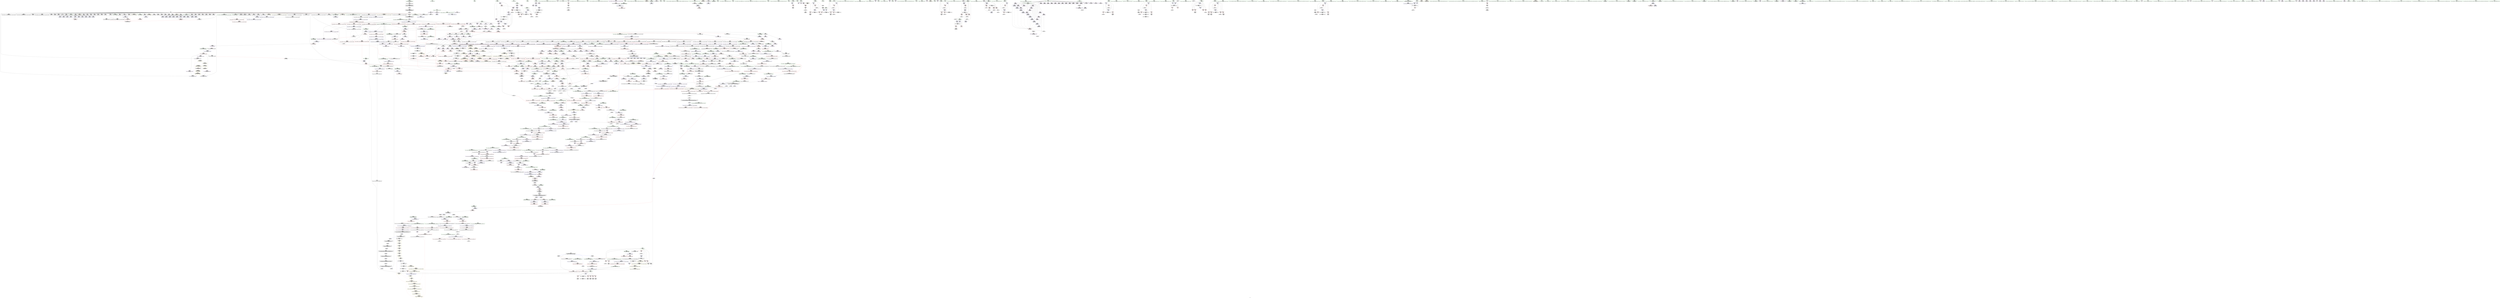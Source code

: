 digraph "SVFG" {
	label="SVFG";

	Node0x55917d066f80 [shape=record,color=grey,label="{NodeID: 0\nNullPtr|{|<s61>139}}"];
	Node0x55917d066f80 -> Node0x55917d0e8390[style=solid];
	Node0x55917d066f80 -> Node0x55917d0e8490[style=solid];
	Node0x55917d066f80 -> Node0x55917d0e8560[style=solid];
	Node0x55917d066f80 -> Node0x55917d0e8630[style=solid];
	Node0x55917d066f80 -> Node0x55917d0e8700[style=solid];
	Node0x55917d066f80 -> Node0x55917d0e87d0[style=solid];
	Node0x55917d066f80 -> Node0x55917d0e88a0[style=solid];
	Node0x55917d066f80 -> Node0x55917d0e8970[style=solid];
	Node0x55917d066f80 -> Node0x55917d0e8a40[style=solid];
	Node0x55917d066f80 -> Node0x55917d0e8b10[style=solid];
	Node0x55917d066f80 -> Node0x55917d0e8be0[style=solid];
	Node0x55917d066f80 -> Node0x55917d0e8cb0[style=solid];
	Node0x55917d066f80 -> Node0x55917d0e8d80[style=solid];
	Node0x55917d066f80 -> Node0x55917d0e8e50[style=solid];
	Node0x55917d066f80 -> Node0x55917d0e8f20[style=solid];
	Node0x55917d066f80 -> Node0x55917d0e8ff0[style=solid];
	Node0x55917d066f80 -> Node0x55917d0e90c0[style=solid];
	Node0x55917d066f80 -> Node0x55917d0e9190[style=solid];
	Node0x55917d066f80 -> Node0x55917d0e9260[style=solid];
	Node0x55917d066f80 -> Node0x55917d0e9330[style=solid];
	Node0x55917d066f80 -> Node0x55917d0e9400[style=solid];
	Node0x55917d066f80 -> Node0x55917d0e94d0[style=solid];
	Node0x55917d066f80 -> Node0x55917d0e95a0[style=solid];
	Node0x55917d066f80 -> Node0x55917d0e9670[style=solid];
	Node0x55917d066f80 -> Node0x55917d0e9740[style=solid];
	Node0x55917d066f80 -> Node0x55917d0e9810[style=solid];
	Node0x55917d066f80 -> Node0x55917d0e98e0[style=solid];
	Node0x55917d066f80 -> Node0x55917d0e99b0[style=solid];
	Node0x55917d066f80 -> Node0x55917d0e9a80[style=solid];
	Node0x55917d066f80 -> Node0x55917d0e9b50[style=solid];
	Node0x55917d066f80 -> Node0x55917d0e9c20[style=solid];
	Node0x55917d066f80 -> Node0x55917d0e9cf0[style=solid];
	Node0x55917d066f80 -> Node0x55917d0e9dc0[style=solid];
	Node0x55917d066f80 -> Node0x55917d0e9e90[style=solid];
	Node0x55917d066f80 -> Node0x55917d0e9f60[style=solid];
	Node0x55917d066f80 -> Node0x55917d0ea030[style=solid];
	Node0x55917d066f80 -> Node0x55917d0ea100[style=solid];
	Node0x55917d066f80 -> Node0x55917d0ea1d0[style=solid];
	Node0x55917d066f80 -> Node0x55917d0ea2a0[style=solid];
	Node0x55917d066f80 -> Node0x55917d0ea370[style=solid];
	Node0x55917d066f80 -> Node0x55917d0ea440[style=solid];
	Node0x55917d066f80 -> Node0x55917d0ea510[style=solid];
	Node0x55917d066f80 -> Node0x55917d0ea5e0[style=solid];
	Node0x55917d066f80 -> Node0x55917d0ea6b0[style=solid];
	Node0x55917d066f80 -> Node0x55917d0ea780[style=solid];
	Node0x55917d066f80 -> Node0x55917d0ea850[style=solid];
	Node0x55917d066f80 -> Node0x55917d0ea920[style=solid];
	Node0x55917d066f80 -> Node0x55917d0ea9f0[style=solid];
	Node0x55917d066f80 -> Node0x55917d0eaac0[style=solid];
	Node0x55917d066f80 -> Node0x55917d0eab90[style=solid];
	Node0x55917d066f80 -> Node0x55917d0eac60[style=solid];
	Node0x55917d066f80 -> Node0x55917d0ead30[style=solid];
	Node0x55917d066f80 -> Node0x55917d0eae00[style=solid];
	Node0x55917d066f80 -> Node0x55917d115cb0[style=solid];
	Node0x55917d066f80 -> Node0x55917d11a530[style=solid];
	Node0x55917d066f80 -> Node0x55917d11a600[style=solid];
	Node0x55917d066f80 -> Node0x55917d11a6d0[style=solid];
	Node0x55917d066f80 -> Node0x55917d11c750[style=solid];
	Node0x55917d066f80 -> Node0x55917d145910[style=solid];
	Node0x55917d066f80 -> Node0x55917d14a8f0[style=solid];
	Node0x55917d066f80 -> Node0x55917d14b670[style=solid];
	Node0x55917d066f80:s61 -> Node0x55917d231620[style=solid,color=red];
	Node0x55917d1af6e0 [shape=record,color=yellow,style=double,label="{NodeID: 1882\n327V_1 = ENCHI(MR_327V_0)\npts\{15170000 \}\nFun[_ZNSt6vectorIiSaIiEE5beginEv]|{<s0>130}}"];
	Node0x55917d1af6e0:s0 -> Node0x55917d11ecb0[style=dashed,color=red];
	Node0x55917d0ecb40 [shape=record,color=red,label="{NodeID: 775\n676\<--673\n\<--call79\nmain\n}"];
	Node0x55917d0ecb40 -> Node0x55917d1191b0[style=solid];
	Node0x55917d0e3410 [shape=record,color=black,label="{NodeID: 443\n1361\<--1359\nsub.ptr.rhs.cast\<--\n_ZNSt6vectorIiSaIiEE17_M_realloc_insertIJRKiEEEvN9__gnu_cxx17__normal_iteratorIPiS1_EEDpOT_\n}"];
	Node0x55917d0e3410 -> Node0x55917d1499f0[style=solid];
	Node0x55917d0d69c0 [shape=record,color=green,label="{NodeID: 111\n739\<--740\nprintf\<--printf_field_insensitive\n}"];
	Node0x55917d0f2570 [shape=record,color=red,label="{NodeID: 886\n1579\<--1559\n\<--__last.addr\n_ZSt34__uninitialized_move_if_noexcept_aIPiS0_SaIiEET0_T_S3_S2_RT1_\n|{<s0>133}}"];
	Node0x55917d0f2570:s0 -> Node0x55917d230680[style=solid,color=red];
	Node0x55917d0f8fe0 [shape=record,color=purple,label="{NodeID: 554\n663\<--44\narrayidx72\<--p\nmain\n|{<s0>62}}"];
	Node0x55917d0f8fe0:s0 -> Node0x55917d22b2a0[style=solid,color=red];
	Node0x55917d22bc90 [shape=record,color=black,label="{NodeID: 2436\n1054 = PHI(997, 1329, 1351, )\n1st arg _ZNSt12_Vector_baseIiSaIiEE13_M_deallocateEPim }"];
	Node0x55917d22bc90 -> Node0x55917d11b300[style=solid];
	Node0x55917d0db850 [shape=record,color=green,label="{NodeID: 222\n1604\<--1605\n__a.addr\<--__a.addr_field_insensitive\n_ZNSt16allocator_traitsISaIiEE7destroyIiEEvRS0_PT_\n}"];
	Node0x55917d0db850 -> Node0x55917d0f2a50[style=solid];
	Node0x55917d0db850 -> Node0x55917d11e2f0[style=solid];
	Node0x55917d117950 [shape=record,color=blue,label="{NodeID: 997\n151\<--304\nehselector.slot\<--\n__cxx_global_var_init\n}"];
	Node0x55917d117950 -> Node0x55917d1018c0[style=dashed];
	Node0x55917d18e920 [shape=record,color=black,label="{NodeID: 1772\nMR_60V_6 = PHI(MR_60V_7, MR_60V_4, )\npts\{460002 \}\n|{|<s1>61}}"];
	Node0x55917d18e920 -> Node0x55917d1a1f20[style=dashed];
	Node0x55917d18e920:s1 -> Node0x55917d1afe10[style=dashed,color=red];
	Node0x55917d0fea70 [shape=record,color=purple,label="{NodeID: 665\n1785\<--1765\ncoerce.dive3\<--agg.tmp\n_ZSt22__uninitialized_copy_aISt13move_iteratorIPiES1_iET0_T_S4_S3_RSaIT1_E\n}"];
	Node0x55917d0fea70 -> Node0x55917d0f3c30[style=solid];
	Node0x55917d238110 [shape=record,color=black,label="{NodeID: 2547\n1289 = PHI(976, )\n|{<s0>105}}"];
	Node0x55917d238110:s0 -> Node0x55917d22c3d0[style=solid,color=red];
	Node0x55917d0e9c20 [shape=record,color=black,label="{NodeID: 333\n316\<--3\n\<--dummyVal\n__cxx_global_var_init\n}"];
	Node0x55917d0e9c20 -> Node0x55917d117c90[style=solid];
	Node0x55917d11d380 [shape=record,color=blue,label="{NodeID: 1108\n1427\<--1430\n\<--\n_ZN9__gnu_cxx13new_allocatorIiE9constructIiJRKiEEEvPT_DpOT0_\n|{<s0>93}}"];
	Node0x55917d11d380:s0 -> Node0x55917d1d2320[style=dashed,color=blue];
	Node0x55917d0808d0 [shape=record,color=green,label="{NodeID: 1\n4\<--1\n.str\<--dummyObj\nGlob }"];
	Node0x55917d1af7c0 [shape=record,color=yellow,style=double,label="{NodeID: 1883\n296V_1 = ENCHI(MR_296V_0)\npts\{460000 460001 \}\nFun[_ZNSt6vectorIiSaIiEE5beginEv]|{<s0>130}}"];
	Node0x55917d1af7c0:s0 -> Node0x55917d1b88c0[style=dashed,color=red];
	Node0x55917d0ecc10 [shape=record,color=red,label="{NodeID: 776\n681\<--680\n\<--arrayidx81\nmain\n}"];
	Node0x55917d0ecc10 -> Node0x55917d119280[style=solid];
	Node0x55917d0e34e0 [shape=record,color=black,label="{NodeID: 444\n1402\<--1401\n\<--this1\n_ZNSt6vectorIiSaIiEE3endEv\n}"];
	Node0x55917d0e34e0 -> Node0x55917d0fde40[style=solid];
	Node0x55917d0e34e0 -> Node0x55917d0fdf10[style=solid];
	Node0x55917d0d6ac0 [shape=record,color=green,label="{NodeID: 112\n770\<--771\nputs\<--puts_field_insensitive\n}"];
	Node0x55917d0f2640 [shape=record,color=red,label="{NodeID: 887\n1583\<--1561\n\<--__result.addr\n_ZSt34__uninitialized_move_if_noexcept_aIPiS0_SaIiEET0_T_S3_S2_RT1_\n|{<s0>134}}"];
	Node0x55917d0f2640:s0 -> Node0x55917d22f670[style=solid,color=red];
	Node0x55917d0f90b0 [shape=record,color=purple,label="{NodeID: 555\n672\<--44\narrayidx78\<--p\nmain\n|{<s0>63}}"];
	Node0x55917d0f90b0:s0 -> Node0x55917d22c550[style=solid,color=red];
	Node0x55917d22be20 [shape=record,color=black,label="{NodeID: 2437\n1055 = PHI(1007, 1330, 1363, )\n2nd arg _ZNSt12_Vector_baseIiSaIiEE13_M_deallocateEPim }"];
	Node0x55917d22be20 -> Node0x55917d11b3d0[style=solid];
	Node0x55917d0db920 [shape=record,color=green,label="{NodeID: 223\n1606\<--1607\n__p.addr\<--__p.addr_field_insensitive\n_ZNSt16allocator_traitsISaIiEE7destroyIiEEvRS0_PT_\n}"];
	Node0x55917d0db920 -> Node0x55917d0f2b20[style=solid];
	Node0x55917d0db920 -> Node0x55917d11e3c0[style=solid];
	Node0x55917d117a20 [shape=record,color=blue,label="{NodeID: 998\n149\<--308\nexn.slot\<--\n__cxx_global_var_init\n}"];
	Node0x55917d117a20 -> Node0x55917d1017f0[style=dashed];
	Node0x55917d0feb40 [shape=record,color=purple,label="{NodeID: 666\n1787\<--1767\ncoerce.dive4\<--agg.tmp2\n_ZSt22__uninitialized_copy_aISt13move_iteratorIPiES1_iET0_T_S4_S3_RSaIT1_E\n}"];
	Node0x55917d0feb40 -> Node0x55917d0f3d00[style=solid];
	Node0x55917d2382b0 [shape=record,color=black,label="{NodeID: 2548\n1290 = PHI(1552, )\n}"];
	Node0x55917d2382b0 -> Node0x55917d11c9c0[style=solid];
	Node0x55917d0e9cf0 [shape=record,color=black,label="{NodeID: 334\n355\<--3\nlpad.val\<--dummyVal\n__cxx_global_var_init\n}"];
	Node0x55917d11d450 [shape=record,color=blue,label="{NodeID: 1109\n1435\<--1434\n__t.addr\<--__t\n_ZSt7forwardIRKiEOT_RNSt16remove_referenceIS2_E4typeE\n}"];
	Node0x55917d11d450 -> Node0x55917d0f16d0[style=dashed];
	Node0x55917d0807e0 [shape=record,color=green,label="{NodeID: 2\n6\<--1\n.str.1\<--dummyObj\nGlob }"];
	Node0x55917d1af8a0 [shape=record,color=yellow,style=double,label="{NodeID: 1884\n80V_1 = ENCHI(MR_80V_0)\npts\{500 \}\nFun[_ZNSt6vectorIiSaIiEE9push_backERKi]|{<s0>70|<s1>72}}"];
	Node0x55917d1af8a0:s0 -> Node0x55917d1bd0a0[style=dashed,color=red];
	Node0x55917d1af8a0:s1 -> Node0x55917d1b0a30[style=dashed,color=red];
	Node0x55917d0ecce0 [shape=record,color=red,label="{NodeID: 777\n699\<--698\n\<--arrayidx93\nmain\n}"];
	Node0x55917d0ecce0 -> Node0x55917d148370[style=solid];
	Node0x55917d0e35b0 [shape=record,color=black,label="{NodeID: 445\n1394\<--1409\n_ZNSt6vectorIiSaIiEE3endEv_ret\<--\n_ZNSt6vectorIiSaIiEE3endEv\n|{<s0>71}}"];
	Node0x55917d0e35b0:s0 -> Node0x55917d235f60[style=solid,color=blue];
	Node0x55917d0dbec0 [shape=record,color=green,label="{NodeID: 113\n787\<--788\nthis.addr\<--this.addr_field_insensitive\n_ZNSt6vectorIiSaIiEE5clearEv\n}"];
	Node0x55917d0dbec0 -> Node0x55917d0ed020[style=solid];
	Node0x55917d0dbec0 -> Node0x55917d119d10[style=solid];
	Node0x55917d0f2710 [shape=record,color=red,label="{NodeID: 888\n1584\<--1563\n\<--__alloc.addr\n_ZSt34__uninitialized_move_if_noexcept_aIPiS0_SaIiEET0_T_S3_S2_RT1_\n|{<s0>134}}"];
	Node0x55917d0f2710:s0 -> Node0x55917d22f780[style=solid,color=red];
	Node0x55917d0f9180 [shape=record,color=purple,label="{NodeID: 556\n578\<--47\narrayidx23\<--vis\nmain\n}"];
	Node0x55917d0f9180 -> Node0x55917d118990[style=solid];
	Node0x55917d22bfe0 [shape=record,color=black,label="{NodeID: 2438\n1553 = PHI(1266, 1282, )\n0th arg _ZSt34__uninitialized_move_if_noexcept_aIPiS0_SaIiEET0_T_S3_S2_RT1_ }"];
	Node0x55917d22bfe0 -> Node0x55917d11dd40[style=solid];
	Node0x55917d0db9f0 [shape=record,color=green,label="{NodeID: 224\n1614\<--1615\n_ZN9__gnu_cxx13new_allocatorIiE7destroyIiEEvPT_\<--_ZN9__gnu_cxx13new_allocatorIiE7destroyIiEEvPT__field_insensitive\n}"];
	Node0x55917d117af0 [shape=record,color=blue,label="{NodeID: 999\n151\<--310\nehselector.slot\<--\n__cxx_global_var_init\n}"];
	Node0x55917d117af0 -> Node0x55917d1018c0[style=dashed];
	Node0x55917d0fec10 [shape=record,color=purple,label="{NodeID: 667\n2083\<--1775\noffset_0\<--\n}"];
	Node0x55917d0fec10 -> Node0x55917d11f4d0[style=solid];
	Node0x55917d2383c0 [shape=record,color=black,label="{NodeID: 2549\n1300 = PHI()\n}"];
	Node0x55917d0e9dc0 [shape=record,color=black,label="{NodeID: 335\n356\<--3\nlpad.val38\<--dummyVal\n__cxx_global_var_init\n}"];
	Node0x55917d11d520 [shape=record,color=blue,label="{NodeID: 1110\n1444\<--1441\nthis.addr\<--this\n_ZNKSt6vectorIiSaIiEE12_M_check_lenEmPKc\n}"];
	Node0x55917d11d520 -> Node0x55917d0f17a0[style=dashed];
	Node0x55917d067090 [shape=record,color=green,label="{NodeID: 3\n8\<--1\n__PRETTY_FUNCTION__._Z6powmodxx\<--dummyObj\nGlob }"];
	Node0x55917d0ecdb0 [shape=record,color=red,label="{NodeID: 778\n706\<--705\n\<--call97\nmain\n}"];
	Node0x55917d0ecdb0 -> Node0x55917d0e0690[style=solid];
	Node0x55917d0e3680 [shape=record,color=black,label="{NodeID: 446\n1426\<--1425\n\<--\n_ZN9__gnu_cxx13new_allocatorIiE9constructIiJRKiEEEvPT_DpOT0_\n}"];
	Node0x55917d0e3680 -> Node0x55917d0e3750[style=solid];
	Node0x55917d0dbf50 [shape=record,color=green,label="{NodeID: 114\n796\<--797\n_ZNSt6vectorIiSaIiEE15_M_erase_at_endEPi\<--_ZNSt6vectorIiSaIiEE15_M_erase_at_endEPi_field_insensitive\n}"];
	Node0x55917d0f27e0 [shape=record,color=red,label="{NodeID: 889\n1586\<--1585\n\<--coerce.dive4\n_ZSt34__uninitialized_move_if_noexcept_aIPiS0_SaIiEET0_T_S3_S2_RT1_\n|{<s0>134}}"];
	Node0x55917d0f27e0:s0 -> Node0x55917d22f450[style=solid,color=red];
	Node0x55917d0f9250 [shape=record,color=purple,label="{NodeID: 557\n613\<--47\narrayidx44\<--vis\nmain\n}"];
	Node0x55917d0f9250 -> Node0x55917d0ec9a0[style=solid];
	Node0x55917d22c130 [shape=record,color=black,label="{NodeID: 2439\n1554 = PHI(1270, 1286, )\n1st arg _ZSt34__uninitialized_move_if_noexcept_aIPiS0_SaIiEET0_T_S3_S2_RT1_ }"];
	Node0x55917d22c130 -> Node0x55917d11de10[style=solid];
	Node0x55917d0dbaf0 [shape=record,color=green,label="{NodeID: 225\n1621\<--1622\nthis.addr\<--this.addr_field_insensitive\n_ZNKSt6vectorIiSaIiEE8max_sizeEv\n}"];
	Node0x55917d0dbaf0 -> Node0x55917d0f2bf0[style=solid];
	Node0x55917d0dbaf0 -> Node0x55917d11e490[style=solid];
	Node0x55917d117bc0 [shape=record,color=blue,label="{NodeID: 1000\n149\<--314\nexn.slot\<--\n__cxx_global_var_init\n}"];
	Node0x55917d117bc0 -> Node0x55917d1017f0[style=dashed];
	Node0x55917d18f820 [shape=record,color=black,label="{NodeID: 1775\nMR_213V_2 = PHI(MR_213V_3, MR_213V_1, )\npts\{8120000 \}\n}"];
	Node0x55917d0fece0 [shape=record,color=purple,label="{NodeID: 668\n2084\<--1776\noffset_0\<--\n}"];
	Node0x55917d0fece0 -> Node0x55917d115060[style=solid];
	Node0x55917d238490 [shape=record,color=black,label="{NodeID: 2550\n1325 = PHI(976, )\n|{<s0>110}}"];
	Node0x55917d238490:s0 -> Node0x55917d22ddf0[style=solid,color=red];
	Node0x55917d0e9e90 [shape=record,color=black,label="{NodeID: 336\n420\<--3\n\<--dummyVal\n_ZNSt6vectorIiSaIiEEC2Ev\n}"];
	Node0x55917d11d5f0 [shape=record,color=blue,label="{NodeID: 1111\n1446\<--1442\n__n.addr\<--__n\n_ZNKSt6vectorIiSaIiEE12_M_check_lenEmPKc\n|{|<s2>124}}"];
	Node0x55917d11d5f0 -> Node0x55917d0f1870[style=dashed];
	Node0x55917d11d5f0 -> Node0x55917d0f1c80[style=dashed];
	Node0x55917d11d5f0:s2 -> Node0x55917d1b6d50[style=dashed,color=red];
	Node0x55917d0d3300 [shape=record,color=green,label="{NodeID: 4\n23\<--1\n.str.2\<--dummyObj\nGlob }"];
	Node0x55917d0ece80 [shape=record,color=red,label="{NodeID: 779\n711\<--710\n\<--arrayidx101\nmain\n}"];
	Node0x55917d0ece80 -> Node0x55917d148370[style=solid];
	Node0x55917d0e3750 [shape=record,color=black,label="{NodeID: 447\n1427\<--1426\n\<--\n_ZN9__gnu_cxx13new_allocatorIiE9constructIiJRKiEEEvPT_DpOT0_\n}"];
	Node0x55917d0e3750 -> Node0x55917d11d380[style=solid];
	Node0x55917d0dc050 [shape=record,color=green,label="{NodeID: 115\n807\<--808\nthis.addr\<--this.addr_field_insensitive\n_ZNSt6vectorIiSaIiEE9push_backERKi\n}"];
	Node0x55917d0dc050 -> Node0x55917d0ed1c0[style=solid];
	Node0x55917d0dc050 -> Node0x55917d119de0[style=solid];
	Node0x55917d0f28b0 [shape=record,color=red,label="{NodeID: 890\n1588\<--1587\n\<--coerce.dive5\n_ZSt34__uninitialized_move_if_noexcept_aIPiS0_SaIiEET0_T_S3_S2_RT1_\n|{<s0>134}}"];
	Node0x55917d0f28b0:s0 -> Node0x55917d22f560[style=solid,color=red];
	Node0x55917d0f9320 [shape=record,color=purple,label="{NodeID: 558\n721\<--47\narrayidx107\<--vis\nmain\n}"];
	Node0x55917d0f9320 -> Node0x55917d1195c0[style=solid];
	Node0x55917d22c280 [shape=record,color=black,label="{NodeID: 2440\n1555 = PHI(1271, 1287, )\n2nd arg _ZSt34__uninitialized_move_if_noexcept_aIPiS0_SaIiEET0_T_S3_S2_RT1_ }"];
	Node0x55917d22c280 -> Node0x55917d11dee0[style=solid];
	Node0x55917d0dbbc0 [shape=record,color=green,label="{NodeID: 226\n1627\<--1628\n_ZNKSt12_Vector_baseIiSaIiEE19_M_get_Tp_allocatorEv\<--_ZNKSt12_Vector_baseIiSaIiEE19_M_get_Tp_allocatorEv_field_insensitive\n}"];
	Node0x55917d117c90 [shape=record,color=blue,label="{NodeID: 1001\n151\<--316\nehselector.slot\<--\n__cxx_global_var_init\n}"];
	Node0x55917d117c90 -> Node0x55917d1018c0[style=dashed];
	Node0x55917d18fd20 [shape=record,color=black,label="{NodeID: 1776\nMR_94V_3 = PHI(MR_94V_4, MR_94V_2, )\npts\{1744 \}\n|{<s0>61}}"];
	Node0x55917d18fd20:s0 -> Node0x55917d18da50[style=dashed,color=blue];
	Node0x55917d0fedb0 [shape=record,color=purple,label="{NodeID: 669\n2086\<--1781\noffset_0\<--\n}"];
	Node0x55917d0fedb0 -> Node0x55917d11f5a0[style=solid];
	Node0x55917d238630 [shape=record,color=black,label="{NodeID: 2551\n1345 = PHI(976, )\n|{<s0>114}}"];
	Node0x55917d238630:s0 -> Node0x55917d22ddf0[style=solid,color=red];
	Node0x55917d0e9f60 [shape=record,color=black,label="{NodeID: 337\n421\<--3\n\<--dummyVal\n_ZNSt6vectorIiSaIiEEC2Ev\n|{<s0>48}}"];
	Node0x55917d0e9f60:s0 -> Node0x55917d230f80[style=solid,color=red];
	Node0x55917d11d6c0 [shape=record,color=blue,label="{NodeID: 1112\n1448\<--1443\n__s.addr\<--__s\n_ZNKSt6vectorIiSaIiEE12_M_check_lenEmPKc\n}"];
	Node0x55917d11d6c0 -> Node0x55917d0f1940[style=dashed];
	Node0x55917d0d3610 [shape=record,color=green,label="{NodeID: 5\n25\<--1\n.str.3\<--dummyObj\nGlob }"];
	Node0x55917d1afb70 [shape=record,color=yellow,style=double,label="{NodeID: 1887\n94V_1 = ENCHI(MR_94V_0)\npts\{1744 \}\nFun[_ZNSt6vectorIiSaIiEE9push_backERKi]|{<s0>70|<s1>72}}"];
	Node0x55917d1afb70:s0 -> Node0x55917d1bd450[style=dashed,color=red];
	Node0x55917d1afb70:s1 -> Node0x55917d1b1240[style=dashed,color=red];
	Node0x55917d0ecf50 [shape=record,color=red,label="{NodeID: 780\n752\<--751\n\<--arrayidx124\nmain\n}"];
	Node0x55917d0ecf50 -> Node0x55917d14abf0[style=solid];
	Node0x55917d0e3820 [shape=record,color=black,label="{NodeID: 448\n1433\<--1438\n_ZSt7forwardIRKiEOT_RNSt16remove_referenceIS2_E4typeE_ret\<--\n_ZSt7forwardIRKiEOT_RNSt16remove_referenceIS2_E4typeE\n|{<s0>92|<s1>98|<s2>118}}"];
	Node0x55917d0e3820:s0 -> Node0x55917d2374f0[style=solid,color=blue];
	Node0x55917d0e3820:s1 -> Node0x55917d237aa0[style=solid,color=blue];
	Node0x55917d0e3820:s2 -> Node0x55917d238770[style=solid,color=blue];
	Node0x55917d0dc120 [shape=record,color=green,label="{NodeID: 116\n809\<--810\n__x.addr\<--__x.addr_field_insensitive\n_ZNSt6vectorIiSaIiEE9push_backERKi\n}"];
	Node0x55917d0dc120 -> Node0x55917d0ed290[style=solid];
	Node0x55917d0dc120 -> Node0x55917d0ed360[style=solid];
	Node0x55917d0dc120 -> Node0x55917d119eb0[style=solid];
	Node0x55917d0f2980 [shape=record,color=red,label="{NodeID: 891\n1598\<--1595\nthis1\<--this.addr\n_ZNK9__gnu_cxx17__normal_iteratorIPiSt6vectorIiSaIiEEE4baseEv\n}"];
	Node0x55917d0f2980 -> Node0x55917d0fe660[style=solid];
	Node0x55917d0f93f0 [shape=record,color=purple,label="{NodeID: 559\n539\<--56\narrayidx\<--cnt\nmain\n}"];
	Node0x55917d0f93f0 -> Node0x55917d1184b0[style=solid];
	Node0x55917d22c3d0 [shape=record,color=black,label="{NodeID: 2441\n1556 = PHI(1273, 1289, )\n3rd arg _ZSt34__uninitialized_move_if_noexcept_aIPiS0_SaIiEET0_T_S3_S2_RT1_ }"];
	Node0x55917d22c3d0 -> Node0x55917d11dfb0[style=solid];
	Node0x55917d0dbcc0 [shape=record,color=green,label="{NodeID: 227\n1630\<--1631\n_ZNSt16allocator_traitsISaIiEE8max_sizeERKS0_\<--_ZNSt16allocator_traitsISaIiEE8max_sizeERKS0__field_insensitive\n}"];
	Node0x55917d117d60 [shape=record,color=blue,label="{NodeID: 1002\n374\<--373\n.addr\<--\n__cxx_global_array_dtor\n}"];
	Node0x55917d190220 [shape=record,color=black,label="{NodeID: 1777\nMR_56V_2 = PHI(MR_56V_3, MR_56V_1, )\npts\{460000 \}\n|{<s0>61}}"];
	Node0x55917d190220:s0 -> Node0x55917d18df20[style=dashed,color=blue];
	Node0x55917d0fee80 [shape=record,color=purple,label="{NodeID: 670\n2087\<--1782\noffset_0\<--\n}"];
	Node0x55917d0fee80 -> Node0x55917d115130[style=solid];
	Node0x55917d238770 [shape=record,color=black,label="{NodeID: 2552\n1429 = PHI(1433, )\n}"];
	Node0x55917d238770 -> Node0x55917d0f1600[style=solid];
	Node0x55917d0ea030 [shape=record,color=black,label="{NodeID: 338\n473\<--3\n\<--dummyVal\n_ZNSt6vectorIiSaIiEED2Ev\n}"];
	Node0x55917d11d790 [shape=record,color=blue,label="{NodeID: 1113\n1452\<--1472\nref.tmp\<--call4\n_ZNKSt6vectorIiSaIiEE12_M_check_lenEmPKc\n|{|<s1>124}}"];
	Node0x55917d11d790 -> Node0x55917d0f1c80[style=dashed];
	Node0x55917d11d790:s1 -> Node0x55917d1b6e30[style=dashed,color=red];
	Node0x55917d0d36d0 [shape=record,color=green,label="{NodeID: 6\n27\<--1\n.str.4\<--dummyObj\nGlob }"];
	Node0x55917d1afc50 [shape=record,color=yellow,style=double,label="{NodeID: 1888\n56V_1 = ENCHI(MR_56V_0)\npts\{460000 \}\nFun[_ZNSt6vectorIiSaIiEE9push_backERKi]|{|<s1>71|<s2>72}}"];
	Node0x55917d1afc50 -> Node0x55917d190220[style=dashed];
	Node0x55917d1afc50:s1 -> Node0x55917d1b6a80[style=dashed,color=red];
	Node0x55917d1afc50:s2 -> Node0x55917d1b1320[style=dashed,color=red];
	Node0x55917d0ed020 [shape=record,color=red,label="{NodeID: 781\n790\<--787\nthis1\<--this.addr\n_ZNSt6vectorIiSaIiEE5clearEv\n|{|<s1>69}}"];
	Node0x55917d0ed020 -> Node0x55917d0e0aa0[style=solid];
	Node0x55917d0ed020:s1 -> Node0x55917d232490[style=solid,color=red];
	Node0x55917d0e38f0 [shape=record,color=black,label="{NodeID: 449\n1440\<--1492\n_ZNKSt6vectorIiSaIiEE12_M_check_lenEmPKc_ret\<--cond\n_ZNKSt6vectorIiSaIiEE12_M_check_lenEmPKc\n|{<s0>94}}"];
	Node0x55917d0e38f0:s0 -> Node0x55917d237630[style=solid,color=blue];
	Node0x55917d0dc1f0 [shape=record,color=green,label="{NodeID: 117\n811\<--812\nagg.tmp\<--agg.tmp_field_insensitive\n_ZNSt6vectorIiSaIiEE9push_backERKi\n}"];
	Node0x55917d0dc1f0 -> Node0x55917d0fabe0[style=solid];
	Node0x55917d0dc1f0 -> Node0x55917d0facb0[style=solid];
	Node0x55917d0f2a50 [shape=record,color=red,label="{NodeID: 892\n1610\<--1604\n\<--__a.addr\n_ZNSt16allocator_traitsISaIiEE7destroyIiEEvRS0_PT_\n}"];
	Node0x55917d0f2a50 -> Node0x55917d0e4110[style=solid];
	Node0x55917d0f94c0 [shape=record,color=purple,label="{NodeID: 560\n561\<--56\narrayidx13\<--cnt\nmain\n}"];
	Node0x55917d0f94c0 -> Node0x55917d0ec8d0[style=solid];
	Node0x55917d0f94c0 -> Node0x55917d118720[style=solid];
	Node0x55917d22c550 [shape=record,color=black,label="{NodeID: 2442\n878 = PHI(672, )\n0th arg _ZNSt6vectorIiSaIiEEixEm }"];
	Node0x55917d22c550 -> Node0x55917d11a1f0[style=solid];
	Node0x55917d0dbdc0 [shape=record,color=green,label="{NodeID: 228\n1638\<--1639\nretval\<--retval_field_insensitive\n_ZSt3maxImERKT_S2_S2_\n}"];
	Node0x55917d0dbdc0 -> Node0x55917d0f2cc0[style=solid];
	Node0x55917d0dbdc0 -> Node0x55917d11e700[style=solid];
	Node0x55917d0dbdc0 -> Node0x55917d11e7d0[style=solid];
	Node0x55917d117e30 [shape=record,color=blue,label="{NodeID: 1003\n411\<--410\nthis.addr\<--this\n_ZNSt6vectorIiSaIiEEC2Ev\n}"];
	Node0x55917d117e30 -> Node0x55917d101a60[style=dashed];
	Node0x55917d190720 [shape=record,color=black,label="{NodeID: 1778\nMR_58V_3 = PHI(MR_58V_4, MR_58V_2, )\npts\{460001 \}\n|{<s0>61}}"];
	Node0x55917d190720:s0 -> Node0x55917d18e420[style=dashed,color=blue];
	Node0x55917d0fef50 [shape=record,color=purple,label="{NodeID: 671\n1804\<--1795\ncoerce.dive\<--retval\n_ZSt32__make_move_if_noexcept_iteratorIiSt13move_iteratorIPiEET0_PT_\n}"];
	Node0x55917d0fef50 -> Node0x55917d0f3ea0[style=solid];
	Node0x55917d238880 [shape=record,color=black,label="{NodeID: 2553\n1458 = PHI(1619, )\n}"];
	Node0x55917d238880 -> Node0x55917d149570[style=solid];
	Node0x55917d0ea100 [shape=record,color=black,label="{NodeID: 339\n474\<--3\n\<--dummyVal\n_ZNSt6vectorIiSaIiEED2Ev\n}"];
	Node0x55917d0ea100 -> Node0x55917d1180a0[style=solid];
	Node0x55917d11d860 [shape=record,color=blue,label="{NodeID: 1114\n1450\<--1478\n__len\<--add\n_ZNKSt6vectorIiSaIiEE12_M_check_lenEmPKc\n}"];
	Node0x55917d11d860 -> Node0x55917d0f1a10[style=dashed];
	Node0x55917d11d860 -> Node0x55917d0f1ae0[style=dashed];
	Node0x55917d11d860 -> Node0x55917d0f1bb0[style=dashed];
	Node0x55917d0d3790 [shape=record,color=green,label="{NodeID: 7\n29\<--1\n.str.5\<--dummyObj\nGlob }"];
	Node0x55917d1afd30 [shape=record,color=yellow,style=double,label="{NodeID: 1889\n58V_1 = ENCHI(MR_58V_0)\npts\{460001 \}\nFun[_ZNSt6vectorIiSaIiEE9push_backERKi]|{|<s4>71|<s5>72}}"];
	Node0x55917d1afd30 -> Node0x55917d0ed430[style=dashed];
	Node0x55917d1afd30 -> Node0x55917d0ed5d0[style=dashed];
	Node0x55917d1afd30 -> Node0x55917d0ed6a0[style=dashed];
	Node0x55917d1afd30 -> Node0x55917d119f80[style=dashed];
	Node0x55917d1afd30:s4 -> Node0x55917d1b6a80[style=dashed,color=red];
	Node0x55917d1afd30:s5 -> Node0x55917d1b1400[style=dashed,color=red];
	Node0x55917d0ed0f0 [shape=record,color=red,label="{NodeID: 782\n794\<--793\n\<--_M_start\n_ZNSt6vectorIiSaIiEE5clearEv\n|{<s0>69}}"];
	Node0x55917d0ed0f0:s0 -> Node0x55917d2325a0[style=solid,color=red];
	Node0x55917d0e39c0 [shape=record,color=black,label="{NodeID: 450\n1509\<--1505\nsub.ptr.lhs.cast\<--\n_ZN9__gnu_cxxmiIPiSt6vectorIiSaIiEEEENS_17__normal_iteratorIT_T0_E15difference_typeERKS8_SB_\n}"];
	Node0x55917d0e39c0 -> Node0x55917d1472f0[style=solid];
	Node0x55917d0dc2c0 [shape=record,color=green,label="{NodeID: 118\n835\<--836\n_ZNSt16allocator_traitsISaIiEE9constructIiJRKiEEEvRS0_PT_DpOT0_\<--_ZNSt16allocator_traitsISaIiEE9constructIiJRKiEEEvRS0_PT_DpOT0__field_insensitive\n}"];
	Node0x55917d0f2b20 [shape=record,color=red,label="{NodeID: 893\n1612\<--1606\n\<--__p.addr\n_ZNSt16allocator_traitsISaIiEE7destroyIiEEvRS0_PT_\n|{<s0>135}}"];
	Node0x55917d0f2b20:s0 -> Node0x55917d22d000[style=solid,color=red];
	Node0x55917d0f9590 [shape=record,color=purple,label="{NodeID: 561\n680\<--56\narrayidx81\<--cnt\nmain\n}"];
	Node0x55917d0f9590 -> Node0x55917d0ecc10[style=solid];
	Node0x55917d22c660 [shape=record,color=black,label="{NodeID: 2443\n879 = PHI(99, )\n1st arg _ZNSt6vectorIiSaIiEEixEm }"];
	Node0x55917d22c660 -> Node0x55917d11a2c0[style=solid];
	Node0x55917d0e4440 [shape=record,color=green,label="{NodeID: 229\n1640\<--1641\n__a.addr\<--__a.addr_field_insensitive\n_ZSt3maxImERKT_S2_S2_\n}"];
	Node0x55917d0e4440 -> Node0x55917d0f2d90[style=solid];
	Node0x55917d0e4440 -> Node0x55917d0f2e60[style=solid];
	Node0x55917d0e4440 -> Node0x55917d11e560[style=solid];
	Node0x55917d117f00 [shape=record,color=blue,label="{NodeID: 1004\n428\<--427\n.addr\<--\n__cxx_global_array_dtor.13\n}"];
	Node0x55917d190c20 [shape=record,color=black,label="{NodeID: 1779\nMR_60V_2 = PHI(MR_60V_3, MR_60V_1, )\npts\{460002 \}\n|{<s0>61}}"];
	Node0x55917d190c20:s0 -> Node0x55917d18e920[style=dashed,color=blue];
	Node0x55917d0ff020 [shape=record,color=purple,label="{NodeID: 672\n1823\<--1811\ncoerce.dive\<--__first\n_ZSt18uninitialized_copyISt13move_iteratorIPiES1_ET0_T_S4_S3_\n}"];
	Node0x55917d0ff020 -> Node0x55917d11f740[style=solid];
	Node0x55917d238990 [shape=record,color=black,label="{NodeID: 2554\n1461 = PHI(857, )\n}"];
	Node0x55917d238990 -> Node0x55917d149570[style=solid];
	Node0x55917d0ea1d0 [shape=record,color=black,label="{NodeID: 340\n476\<--3\n\<--dummyVal\n_ZNSt6vectorIiSaIiEED2Ev\n}"];
	Node0x55917d0ea1d0 -> Node0x55917d118170[style=solid];
	Node0x55917d11d930 [shape=record,color=blue,label="{NodeID: 1115\n1497\<--1495\n__lhs.addr\<--__lhs\n_ZN9__gnu_cxxmiIPiSt6vectorIiSaIiEEEENS_17__normal_iteratorIT_T0_E15difference_typeERKS8_SB_\n}"];
	Node0x55917d11d930 -> Node0x55917d0f1d50[style=dashed];
	Node0x55917d0d3bf0 [shape=record,color=green,label="{NodeID: 8\n31\<--1\n.str.6\<--dummyObj\nGlob }"];
	Node0x55917d1afe10 [shape=record,color=yellow,style=double,label="{NodeID: 1890\n60V_1 = ENCHI(MR_60V_0)\npts\{460002 \}\nFun[_ZNSt6vectorIiSaIiEE9push_backERKi]|{|<s2>72|<s3>72}}"];
	Node0x55917d1afe10 -> Node0x55917d0ed500[style=dashed];
	Node0x55917d1afe10 -> Node0x55917d190c20[style=dashed];
	Node0x55917d1afe10:s2 -> Node0x55917d0f1050[style=dashed,color=red];
	Node0x55917d1afe10:s3 -> Node0x55917d11cf70[style=dashed,color=red];
	Node0x55917d0ed1c0 [shape=record,color=red,label="{NodeID: 783\n815\<--807\nthis1\<--this.addr\n_ZNSt6vectorIiSaIiEE9push_backERKi\n|{|<s5>71|<s6>72}}"];
	Node0x55917d0ed1c0 -> Node0x55917d0e0b70[style=solid];
	Node0x55917d0ed1c0 -> Node0x55917d0e0c40[style=solid];
	Node0x55917d0ed1c0 -> Node0x55917d0e0d10[style=solid];
	Node0x55917d0ed1c0 -> Node0x55917d0e0de0[style=solid];
	Node0x55917d0ed1c0 -> Node0x55917d0e0eb0[style=solid];
	Node0x55917d0ed1c0:s5 -> Node0x55917d22c770[style=solid,color=red];
	Node0x55917d0ed1c0:s6 -> Node0x55917d22a820[style=solid,color=red];
	Node0x55917d0e3a90 [shape=record,color=black,label="{NodeID: 451\n1510\<--1508\nsub.ptr.rhs.cast\<--\n_ZN9__gnu_cxxmiIPiSt6vectorIiSaIiEEEENS_17__normal_iteratorIT_T0_E15difference_typeERKS8_SB_\n}"];
	Node0x55917d0e3a90 -> Node0x55917d1472f0[style=solid];
	Node0x55917d0dc3c0 [shape=record,color=green,label="{NodeID: 119\n845\<--846\n_ZNSt6vectorIiSaIiEE3endEv\<--_ZNSt6vectorIiSaIiEE3endEv_field_insensitive\n}"];
	Node0x55917d0f2bf0 [shape=record,color=red,label="{NodeID: 894\n1624\<--1621\nthis1\<--this.addr\n_ZNKSt6vectorIiSaIiEE8max_sizeEv\n}"];
	Node0x55917d0f2bf0 -> Node0x55917d0e41e0[style=solid];
	Node0x55917d0f9660 [shape=record,color=purple,label="{NodeID: 562\n710\<--56\narrayidx101\<--cnt\nmain\n}"];
	Node0x55917d0f9660 -> Node0x55917d0ece80[style=solid];
	Node0x55917d0f9660 -> Node0x55917d119420[style=solid];
	Node0x55917d22c770 [shape=record,color=black,label="{NodeID: 2444\n1395 = PHI(815, )\n0th arg _ZNSt6vectorIiSaIiEE3endEv }"];
	Node0x55917d22c770 -> Node0x55917d11d040[style=solid];
	Node0x55917d0e4510 [shape=record,color=green,label="{NodeID: 230\n1642\<--1643\n__b.addr\<--__b.addr_field_insensitive\n_ZSt3maxImERKT_S2_S2_\n}"];
	Node0x55917d0e4510 -> Node0x55917d0f2f30[style=solid];
	Node0x55917d0e4510 -> Node0x55917d0f3000[style=solid];
	Node0x55917d0e4510 -> Node0x55917d11e630[style=solid];
	Node0x55917d117fd0 [shape=record,color=blue,label="{NodeID: 1005\n445\<--444\nthis.addr\<--this\n_ZNSt6vectorIiSaIiEED2Ev\n}"];
	Node0x55917d117fd0 -> Node0x55917d101b30[style=dashed];
	Node0x55917d191120 [shape=record,color=black,label="{NodeID: 1780\nMR_42V_2 = PHI(MR_42V_3, MR_42V_1, )\npts\{460000 460001 460002 \}\n|{<s0>45}}"];
	Node0x55917d191120:s0 -> Node0x55917d1bceb0[style=dashed,color=red];
	Node0x55917d0ff0f0 [shape=record,color=purple,label="{NodeID: 673\n1825\<--1813\ncoerce.dive1\<--__last\n_ZSt18uninitialized_copyISt13move_iteratorIPiES1_ET0_T_S4_S3_\n}"];
	Node0x55917d0ff0f0 -> Node0x55917d11f810[style=solid];
	Node0x55917d238aa0 [shape=record,color=black,label="{NodeID: 2555\n1471 = PHI(857, )\n}"];
	Node0x55917d238aa0 -> Node0x55917d149e70[style=solid];
	Node0x55917d0ea2a0 [shape=record,color=black,label="{NodeID: 341\n1016\<--3\n\<--dummyVal\n_ZNSt12_Vector_baseIiSaIiEED2Ev\n}"];
	Node0x55917d11da00 [shape=record,color=blue,label="{NodeID: 1116\n1499\<--1496\n__rhs.addr\<--__rhs\n_ZN9__gnu_cxxmiIPiSt6vectorIiSaIiEEEENS_17__normal_iteratorIT_T0_E15difference_typeERKS8_SB_\n}"];
	Node0x55917d11da00 -> Node0x55917d0f1e20[style=dashed];
	Node0x55917d0d3cf0 [shape=record,color=green,label="{NodeID: 9\n33\<--1\n.str.7\<--dummyObj\nGlob }"];
	Node0x55917d0ed290 [shape=record,color=red,label="{NodeID: 784\n833\<--809\n\<--__x.addr\n_ZNSt6vectorIiSaIiEE9push_backERKi\n|{<s0>70}}"];
	Node0x55917d0ed290:s0 -> Node0x55917d232310[style=solid,color=red];
	Node0x55917d0e3b60 [shape=record,color=black,label="{NodeID: 452\n1494\<--1512\n_ZN9__gnu_cxxmiIPiSt6vectorIiSaIiEEEENS_17__normal_iteratorIT_T0_E15difference_typeERKS8_SB__ret\<--sub.ptr.div\n_ZN9__gnu_cxxmiIPiSt6vectorIiSaIiEEEENS_17__normal_iteratorIT_T0_E15difference_typeERKS8_SB_\n|{<s0>96}}"];
	Node0x55917d0e3b60:s0 -> Node0x55917d237850[style=solid,color=blue];
	Node0x55917d0dc4c0 [shape=record,color=green,label="{NodeID: 120\n853\<--854\n_ZNSt6vectorIiSaIiEE17_M_realloc_insertIJRKiEEEvN9__gnu_cxx17__normal_iteratorIPiS1_EEDpOT_\<--_ZNSt6vectorIiSaIiEE17_M_realloc_insertIJRKiEEEvN9__gnu_cxx17__normal_iteratorIPiS1_EEDpOT__field_insensitive\n}"];
	Node0x55917d0f2cc0 [shape=record,color=red,label="{NodeID: 895\n1658\<--1638\n\<--retval\n_ZSt3maxImERKT_S2_S2_\n}"];
	Node0x55917d0f2cc0 -> Node0x55917d0e4380[style=solid];
	Node0x55917d0f9730 [shape=record,color=purple,label="{NodeID: 563\n684\<--58\narrayidx83\<--ret\nmain\n}"];
	Node0x55917d0f9730 -> Node0x55917d119280[style=solid];
	Node0x55917d22c880 [shape=record,color=black,label="{NodeID: 2445\n1636 = PHI(1452, )\n0th arg _ZSt3maxImERKT_S2_S2_ }"];
	Node0x55917d22c880 -> Node0x55917d11e560[style=solid];
	Node0x55917d0e45e0 [shape=record,color=green,label="{NodeID: 231\n1662\<--1663\n__a.addr\<--__a.addr_field_insensitive\n_ZNSt16allocator_traitsISaIiEE8max_sizeERKS0_\n}"];
	Node0x55917d0e45e0 -> Node0x55917d0f3270[style=solid];
	Node0x55917d0e45e0 -> Node0x55917d11e8a0[style=solid];
	Node0x55917d1180a0 [shape=record,color=blue,label="{NodeID: 1006\n447\<--474\nexn.slot\<--\n_ZNSt6vectorIiSaIiEED2Ev\n}"];
	Node0x55917d1180a0 -> Node0x55917d101c00[style=dashed];
	Node0x55917d191620 [shape=record,color=black,label="{NodeID: 1781\nMR_94V_3 = PHI(MR_94V_2, MR_94V_1, )\npts\{1744 \}\n|{<s0>164}}"];
	Node0x55917d191620:s0 -> Node0x55917d1d30e0[style=dashed,color=blue];
	Node0x55917d0ff1c0 [shape=record,color=purple,label="{NodeID: 674\n1837\<--1819\ncoerce.dive3\<--agg.tmp\n_ZSt18uninitialized_copyISt13move_iteratorIPiES1_ET0_T_S4_S3_\n}"];
	Node0x55917d0ff1c0 -> Node0x55917d0f4040[style=solid];
	Node0x55917d238be0 [shape=record,color=black,label="{NodeID: 2556\n1472 = PHI(857, )\n}"];
	Node0x55917d238be0 -> Node0x55917d11d790[style=solid];
	Node0x55917d0ea370 [shape=record,color=black,label="{NodeID: 342\n1017\<--3\n\<--dummyVal\n_ZNSt12_Vector_baseIiSaIiEED2Ev\n}"];
	Node0x55917d0ea370 -> Node0x55917d11ad50[style=solid];
	Node0x55917d11dad0 [shape=record,color=blue,label="{NodeID: 1117\n1518\<--1515\nthis.addr\<--this\n_ZNSt6vectorIiSaIiEE5beginEv\n}"];
	Node0x55917d11dad0 -> Node0x55917d0f2090[style=dashed];
	Node0x55917d0d3df0 [shape=record,color=green,label="{NodeID: 10\n35\<--1\n.str.8\<--dummyObj\nGlob }"];
	Node0x55917d0ed360 [shape=record,color=red,label="{NodeID: 785\n849\<--809\n\<--__x.addr\n_ZNSt6vectorIiSaIiEE9push_backERKi\n|{<s0>72}}"];
	Node0x55917d0ed360:s0 -> Node0x55917d22aa40[style=solid,color=red];
	Node0x55917d0e3c30 [shape=record,color=black,label="{NodeID: 453\n1522\<--1521\n\<--this1\n_ZNSt6vectorIiSaIiEE5beginEv\n}"];
	Node0x55917d0e3c30 -> Node0x55917d0fe0b0[style=solid];
	Node0x55917d0e3c30 -> Node0x55917d0fe180[style=solid];
	Node0x55917d0dc5c0 [shape=record,color=green,label="{NodeID: 121\n859\<--860\nthis.addr\<--this.addr_field_insensitive\n_ZNKSt6vectorIiSaIiEE4sizeEv\n}"];
	Node0x55917d0dc5c0 -> Node0x55917d0ed840[style=solid];
	Node0x55917d0dc5c0 -> Node0x55917d11a120[style=solid];
	Node0x55917d0f2d90 [shape=record,color=red,label="{NodeID: 896\n1646\<--1640\n\<--__a.addr\n_ZSt3maxImERKT_S2_S2_\n}"];
	Node0x55917d0f2d90 -> Node0x55917d0f30d0[style=solid];
	Node0x55917d0f9800 [shape=record,color=purple,label="{NodeID: 564\n698\<--58\narrayidx93\<--ret\nmain\n}"];
	Node0x55917d0f9800 -> Node0x55917d0ecce0[style=solid];
	Node0x55917d22c9c0 [shape=record,color=black,label="{NodeID: 2446\n1637 = PHI(1446, )\n1st arg _ZSt3maxImERKT_S2_S2_ }"];
	Node0x55917d22c9c0 -> Node0x55917d11e630[style=solid];
	Node0x55917d0e46b0 [shape=record,color=green,label="{NodeID: 232\n1668\<--1669\n_ZNK9__gnu_cxx13new_allocatorIiE8max_sizeEv\<--_ZNK9__gnu_cxx13new_allocatorIiE8max_sizeEv_field_insensitive\n}"];
	Node0x55917d118170 [shape=record,color=blue,label="{NodeID: 1007\n449\<--476\nehselector.slot\<--\n_ZNSt6vectorIiSaIiEED2Ev\n}"];
	Node0x55917d191b20 [shape=record,color=black,label="{NodeID: 1782\nMR_80V_5 = PHI(MR_80V_6, MR_80V_4, )\npts\{500 \}\n|{|<s8>61}}"];
	Node0x55917d191b20 -> Node0x55917d102aa0[style=dashed];
	Node0x55917d191b20 -> Node0x55917d102b70[style=dashed];
	Node0x55917d191b20 -> Node0x55917d102c40[style=dashed];
	Node0x55917d191b20 -> Node0x55917d102d10[style=dashed];
	Node0x55917d191b20 -> Node0x55917d102de0[style=dashed];
	Node0x55917d191b20 -> Node0x55917d118da0[style=dashed];
	Node0x55917d191b20 -> Node0x55917d119010[style=dashed];
	Node0x55917d191b20 -> Node0x55917d1aa120[style=dashed];
	Node0x55917d191b20:s8 -> Node0x55917d1af8a0[style=dashed,color=red];
	Node0x55917d0ff290 [shape=record,color=purple,label="{NodeID: 675\n1839\<--1821\ncoerce.dive4\<--agg.tmp2\n_ZSt18uninitialized_copyISt13move_iteratorIPiES1_ET0_T_S4_S3_\n}"];
	Node0x55917d0ff290 -> Node0x55917d0f4110[style=solid];
	Node0x55917d238d20 [shape=record,color=black,label="{NodeID: 2557\n1474 = PHI(1635, )\n}"];
	Node0x55917d238d20 -> Node0x55917d0f1c80[style=solid];
	Node0x55917d0ea440 [shape=record,color=black,label="{NodeID: 343\n1019\<--3\n\<--dummyVal\n_ZNSt12_Vector_baseIiSaIiEED2Ev\n}"];
	Node0x55917d0ea440 -> Node0x55917d11ae20[style=solid];
	Node0x55917d11dba0 [shape=record,color=blue,label="{NodeID: 1118\n1532\<--1530\nthis.addr\<--this\n_ZNSt12_Vector_baseIiSaIiEE11_M_allocateEm\n}"];
	Node0x55917d11dba0 -> Node0x55917d0f2230[style=dashed];
	Node0x55917d0d3ef0 [shape=record,color=green,label="{NodeID: 11\n37\<--1\n.str.9\<--dummyObj\nGlob }"];
	Node0x55917d0ed430 [shape=record,color=red,label="{NodeID: 786\n819\<--818\n\<--_M_finish\n_ZNSt6vectorIiSaIiEE9push_backERKi\n}"];
	Node0x55917d0ed430 -> Node0x55917d14ad70[style=solid];
	Node0x55917d0e3d00 [shape=record,color=black,label="{NodeID: 454\n1514\<--1527\n_ZNSt6vectorIiSaIiEE5beginEv_ret\<--\n_ZNSt6vectorIiSaIiEE5beginEv\n|{<s0>95}}"];
	Node0x55917d0e3d00:s0 -> Node0x55917d237740[style=solid,color=blue];
	Node0x55917d0dc690 [shape=record,color=green,label="{NodeID: 122\n880\<--881\nthis.addr\<--this.addr_field_insensitive\n_ZNSt6vectorIiSaIiEEixEm\n}"];
	Node0x55917d0dc690 -> Node0x55917d0edab0[style=solid];
	Node0x55917d0dc690 -> Node0x55917d11a1f0[style=solid];
	Node0x55917d0f2e60 [shape=record,color=red,label="{NodeID: 897\n1655\<--1640\n\<--__a.addr\n_ZSt3maxImERKT_S2_S2_\n}"];
	Node0x55917d0f2e60 -> Node0x55917d11e7d0[style=solid];
	Node0x55917d0f98d0 [shape=record,color=purple,label="{NodeID: 565\n751\<--58\narrayidx124\<--ret\nmain\n}"];
	Node0x55917d0f98d0 -> Node0x55917d0ecf50[style=solid];
	Node0x55917d22cb00 [shape=record,color=black,label="{NodeID: 2447\n1923 = PHI(1908, )\n0th arg _ZSt14__copy_move_a2ILb1EPiS0_ET1_T0_S2_S1_ }"];
	Node0x55917d22cb00 -> Node0x55917d120440[style=solid];
	Node0x55917d0e4780 [shape=record,color=green,label="{NodeID: 233\n1673\<--1674\nthis.addr\<--this.addr_field_insensitive\n_ZNKSt12_Vector_baseIiSaIiEE19_M_get_Tp_allocatorEv\n}"];
	Node0x55917d0e4780 -> Node0x55917d0f3340[style=solid];
	Node0x55917d0e4780 -> Node0x55917d11e970[style=solid];
	Node0x55917d118240 [shape=record,color=blue,label="{NodeID: 1008\n487\<--50\nretval\<--\nmain\n}"];
	Node0x55917d118240 -> Node0x55917d101e70[style=dashed];
	Node0x55917d0ff360 [shape=record,color=purple,label="{NodeID: 676\n2089\<--1830\noffset_0\<--\n}"];
	Node0x55917d0ff360 -> Node0x55917d11fa80[style=solid];
	Node0x55917d238e60 [shape=record,color=black,label="{NodeID: 2558\n1481 = PHI(857, )\n}"];
	Node0x55917d238e60 -> Node0x55917d14ce70[style=solid];
	Node0x55917d0ea510 [shape=record,color=black,label="{NodeID: 344\n1174\<--3\n\<--dummyVal\n_ZNSt6vectorIiSaIiEE15_M_erase_at_endEPi\n}"];
	Node0x55917d11dc70 [shape=record,color=blue,label="{NodeID: 1119\n1534\<--1531\n__n.addr\<--__n\n_ZNSt12_Vector_baseIiSaIiEE11_M_allocateEm\n}"];
	Node0x55917d11dc70 -> Node0x55917d0f2300[style=dashed];
	Node0x55917d11dc70 -> Node0x55917d0f23d0[style=dashed];
	Node0x55917d08d050 [shape=record,color=green,label="{NodeID: 12\n39\<--1\n.str.10\<--dummyObj\nGlob }"];
	Node0x55917d0ed500 [shape=record,color=red,label="{NodeID: 787\n823\<--822\n\<--_M_end_of_storage\n_ZNSt6vectorIiSaIiEE9push_backERKi\n}"];
	Node0x55917d0ed500 -> Node0x55917d14ad70[style=solid];
	Node0x55917d0e3dd0 [shape=record,color=black,label="{NodeID: 455\n1543\<--1542\n\<--_M_impl\n_ZNSt12_Vector_baseIiSaIiEE11_M_allocateEm\n|{<s0>131}}"];
	Node0x55917d0e3dd0:s0 -> Node0x55917d230460[style=solid,color=red];
	Node0x55917d0dc760 [shape=record,color=green,label="{NodeID: 123\n882\<--883\n__n.addr\<--__n.addr_field_insensitive\n_ZNSt6vectorIiSaIiEEixEm\n}"];
	Node0x55917d0dc760 -> Node0x55917d0edb80[style=solid];
	Node0x55917d0dc760 -> Node0x55917d11a2c0[style=solid];
	Node0x55917d1b88c0 [shape=record,color=yellow,style=double,label="{NodeID: 2005\n296V_1 = ENCHI(MR_296V_0)\npts\{460000 460001 \}\nFun[_ZN9__gnu_cxx17__normal_iteratorIPiSt6vectorIiSaIiEEEC2ERKS1_]}"];
	Node0x55917d1b88c0 -> Node0x55917d0f3680[style=dashed];
	Node0x55917d0f2f30 [shape=record,color=red,label="{NodeID: 898\n1648\<--1642\n\<--__b.addr\n_ZSt3maxImERKT_S2_S2_\n}"];
	Node0x55917d0f2f30 -> Node0x55917d0f31a0[style=solid];
	Node0x55917d0f99a0 [shape=record,color=purple,label="{NodeID: 566\n523\<--60\n\<--s\nmain\n}"];
	Node0x55917d22cc40 [shape=record,color=black,label="{NodeID: 2448\n1924 = PHI(1916, )\n1st arg _ZSt14__copy_move_a2ILb1EPiS0_ET1_T0_S2_S1_ }"];
	Node0x55917d22cc40 -> Node0x55917d120510[style=solid];
	Node0x55917d0e4850 [shape=record,color=green,label="{NodeID: 234\n1682\<--1683\nthis.addr\<--this.addr_field_insensitive\n_ZNK9__gnu_cxx13new_allocatorIiE8max_sizeEv\n}"];
	Node0x55917d0e4850 -> Node0x55917d0f3410[style=solid];
	Node0x55917d0e4850 -> Node0x55917d11ea40[style=solid];
	Node0x55917d118310 [shape=record,color=blue,label="{NodeID: 1009\n54\<--529\nn\<--conv\nmain\n}"];
	Node0x55917d118310 -> Node0x55917d100e30[style=dashed];
	Node0x55917d118310 -> Node0x55917d1a8320[style=dashed];
	Node0x55917d0ff430 [shape=record,color=purple,label="{NodeID: 677\n2090\<--1831\noffset_0\<--\n}"];
	Node0x55917d0ff430 -> Node0x55917d115200[style=solid];
	Node0x55917d238fa0 [shape=record,color=black,label="{NodeID: 2559\n1485 = PHI(1619, )\n}"];
	Node0x55917d238fa0 -> Node0x55917d14c6f0[style=solid];
	Node0x55917d0ea5e0 [shape=record,color=black,label="{NodeID: 345\n1175\<--3\n\<--dummyVal\n_ZNSt6vectorIiSaIiEE15_M_erase_at_endEPi\n|{<s0>91}}"];
	Node0x55917d0ea5e0:s0 -> Node0x55917d230f80[style=solid,color=red];
	Node0x55917d11dd40 [shape=record,color=blue,label="{NodeID: 1120\n1557\<--1553\n__first.addr\<--__first\n_ZSt34__uninitialized_move_if_noexcept_aIPiS0_SaIiEET0_T_S3_S2_RT1_\n}"];
	Node0x55917d11dd40 -> Node0x55917d0f24a0[style=dashed];
	Node0x55917d08d150 [shape=record,color=green,label="{NodeID: 13\n41\<--1\n.str.11\<--dummyObj\nGlob }"];
	Node0x55917d0ed5d0 [shape=record,color=red,label="{NodeID: 788\n832\<--831\n\<--_M_finish5\n_ZNSt6vectorIiSaIiEE9push_backERKi\n|{<s0>70}}"];
	Node0x55917d0ed5d0:s0 -> Node0x55917d232190[style=solid,color=red];
	Node0x55917d0e3ea0 [shape=record,color=black,label="{NodeID: 456\n1529\<--1550\n_ZNSt12_Vector_baseIiSaIiEE11_M_allocateEm_ret\<--cond\n_ZNSt12_Vector_baseIiSaIiEE11_M_allocateEm\n|{<s0>97}}"];
	Node0x55917d0e3ea0:s0 -> Node0x55917d237960[style=solid,color=blue];
	Node0x55917d0dc830 [shape=record,color=green,label="{NodeID: 124\n901\<--902\nthis.addr\<--this.addr_field_insensitive\n_ZNSt12_Vector_baseIiSaIiEEC2Ev\n}"];
	Node0x55917d0dc830 -> Node0x55917d0edd20[style=solid];
	Node0x55917d0dc830 -> Node0x55917d11a390[style=solid];
	Node0x55917d0f3000 [shape=record,color=red,label="{NodeID: 899\n1652\<--1642\n\<--__b.addr\n_ZSt3maxImERKT_S2_S2_\n}"];
	Node0x55917d0f3000 -> Node0x55917d11e700[style=solid];
	Node0x55917d0f9a70 [shape=record,color=purple,label="{NodeID: 567\n525\<--60\n\<--s\nmain\n}"];
	Node0x55917d22cd80 [shape=record,color=black,label="{NodeID: 2449\n1925 = PHI(1917, )\n2nd arg _ZSt14__copy_move_a2ILb1EPiS0_ET1_T0_S2_S1_ }"];
	Node0x55917d22cd80 -> Node0x55917d1205e0[style=solid];
	Node0x55917d0e4920 [shape=record,color=green,label="{NodeID: 235\n1691\<--1692\nthis.addr\<--this.addr_field_insensitive\n_ZN9__gnu_cxx17__normal_iteratorIPiSt6vectorIiSaIiEEEC2ERKS1_\n}"];
	Node0x55917d0e4920 -> Node0x55917d0f34e0[style=solid];
	Node0x55917d0e4920 -> Node0x55917d11eb10[style=solid];
	Node0x55917d1183e0 [shape=record,color=blue,label="{NodeID: 1010\n489\<--50\ni\<--\nmain\n}"];
	Node0x55917d1183e0 -> Node0x55917d101f40[style=dashed];
	Node0x55917d1183e0 -> Node0x55917d102010[style=dashed];
	Node0x55917d1183e0 -> Node0x55917d1020e0[style=dashed];
	Node0x55917d1183e0 -> Node0x55917d118580[style=dashed];
	Node0x55917d1183e0 -> Node0x55917d1a8820[style=dashed];
	Node0x55917d192a20 [shape=record,color=black,label="{NodeID: 1785\nMR_56V_4 = PHI(MR_56V_5, MR_56V_3, )\npts\{460000 \}\n|{|<s3>62|<s4>63}}"];
	Node0x55917d192a20 -> Node0x55917d18df20[style=dashed];
	Node0x55917d192a20 -> Node0x55917d192a20[style=dashed];
	Node0x55917d192a20 -> Node0x55917d19d920[style=dashed];
	Node0x55917d192a20:s3 -> Node0x55917d18afa0[style=dashed,color=red];
	Node0x55917d192a20:s4 -> Node0x55917d1b67b0[style=dashed,color=red];
	Node0x55917d0ff500 [shape=record,color=purple,label="{NodeID: 678\n2092\<--1833\noffset_0\<--\n}"];
	Node0x55917d0ff500 -> Node0x55917d11fb50[style=solid];
	Node0x55917d2390e0 [shape=record,color=black,label="{NodeID: 2560\n1488 = PHI(1619, )\n}"];
	Node0x55917d2390e0 -> Node0x55917d145eb0[style=solid];
	Node0x55917d0ea6b0 [shape=record,color=black,label="{NodeID: 346\n1293\<--3\n\<--dummyVal\n_ZNSt6vectorIiSaIiEE17_M_realloc_insertIJRKiEEEvN9__gnu_cxx17__normal_iteratorIPiS1_EEDpOT_\n}"];
	Node0x55917d11de10 [shape=record,color=blue,label="{NodeID: 1121\n1559\<--1554\n__last.addr\<--__last\n_ZSt34__uninitialized_move_if_noexcept_aIPiS0_SaIiEET0_T_S3_S2_RT1_\n}"];
	Node0x55917d11de10 -> Node0x55917d0f2570[style=dashed];
	Node0x55917d08d250 [shape=record,color=green,label="{NodeID: 14\n43\<--1\n__dso_handle\<--dummyObj\nGlob }"];
	Node0x55917d0ed6a0 [shape=record,color=red,label="{NodeID: 789\n840\<--839\n\<--_M_finish7\n_ZNSt6vectorIiSaIiEE9push_backERKi\n}"];
	Node0x55917d0ed6a0 -> Node0x55917d0fb4d0[style=solid];
	Node0x55917d0e3f70 [shape=record,color=black,label="{NodeID: 457\n1552\<--1589\n_ZSt34__uninitialized_move_if_noexcept_aIPiS0_SaIiEET0_T_S3_S2_RT1__ret\<--call6\n_ZSt34__uninitialized_move_if_noexcept_aIPiS0_SaIiEET0_T_S3_S2_RT1_\n|{<s0>102|<s1>105}}"];
	Node0x55917d0e3f70:s0 -> Node0x55917d237ef0[style=solid,color=blue];
	Node0x55917d0e3f70:s1 -> Node0x55917d2382b0[style=solid,color=blue];
	Node0x55917d0dc900 [shape=record,color=green,label="{NodeID: 125\n907\<--908\n_ZNSt12_Vector_baseIiSaIiEE12_Vector_implC2Ev\<--_ZNSt12_Vector_baseIiSaIiEE12_Vector_implC2Ev_field_insensitive\n}"];
	Node0x55917d0f30d0 [shape=record,color=red,label="{NodeID: 900\n1647\<--1646\n\<--\n_ZSt3maxImERKT_S2_S2_\n}"];
	Node0x55917d0f30d0 -> Node0x55917d14aef0[style=solid];
	Node0x55917d0f9b40 [shape=record,color=purple,label="{NodeID: 568\n555\<--60\narrayidx10\<--s\nmain\n}"];
	Node0x55917d0f9b40 -> Node0x55917d0ec800[style=solid];
	Node0x55917d22cec0 [shape=record,color=black,label="{NodeID: 2450\n2065 = PHI(1611, )\n0th arg _ZN9__gnu_cxx13new_allocatorIiE7destroyIiEEvPT_ }"];
	Node0x55917d22cec0 -> Node0x55917d1213b0[style=solid];
	Node0x55917d0e49f0 [shape=record,color=green,label="{NodeID: 236\n1693\<--1694\n__i.addr\<--__i.addr_field_insensitive\n_ZN9__gnu_cxx17__normal_iteratorIPiSt6vectorIiSaIiEEEC2ERKS1_\n}"];
	Node0x55917d0e49f0 -> Node0x55917d0f35b0[style=solid];
	Node0x55917d0e49f0 -> Node0x55917d11ebe0[style=solid];
	Node0x55917d1184b0 [shape=record,color=blue,label="{NodeID: 1011\n539\<--50\narrayidx\<--\nmain\n}"];
	Node0x55917d1184b0 -> Node0x55917d0ec8d0[style=dashed];
	Node0x55917d1184b0 -> Node0x55917d0ecc10[style=dashed];
	Node0x55917d1184b0 -> Node0x55917d0ece80[style=dashed];
	Node0x55917d1184b0 -> Node0x55917d1184b0[style=dashed];
	Node0x55917d1184b0 -> Node0x55917d118720[style=dashed];
	Node0x55917d1184b0 -> Node0x55917d119420[style=dashed];
	Node0x55917d1184b0 -> Node0x55917d1a5120[style=dashed];
	Node0x55917d1184b0 -> Node0x55917d1add20[style=dashed];
	Node0x55917d192f20 [shape=record,color=black,label="{NodeID: 1786\nMR_58V_6 = PHI(MR_58V_7, MR_58V_4, )\npts\{460001 \}\n|{|<s4>62}}"];
	Node0x55917d192f20 -> Node0x55917d18e420[style=dashed];
	Node0x55917d192f20 -> Node0x55917d192f20[style=dashed];
	Node0x55917d192f20 -> Node0x55917d19ac20[style=dashed];
	Node0x55917d192f20 -> Node0x55917d1ace20[style=dashed];
	Node0x55917d192f20:s4 -> Node0x55917d18b0b0[style=dashed,color=red];
	Node0x55917d0ff5d0 [shape=record,color=purple,label="{NodeID: 679\n2093\<--1834\noffset_0\<--\n}"];
	Node0x55917d0ff5d0 -> Node0x55917d1152d0[style=solid];
	Node0x55917d239220 [shape=record,color=black,label="{NodeID: 2561\n1504 = PHI(1593, )\n}"];
	Node0x55917d239220 -> Node0x55917d0f1ef0[style=solid];
	Node0x55917d0ea780 [shape=record,color=black,label="{NodeID: 347\n1294\<--3\n\<--dummyVal\n_ZNSt6vectorIiSaIiEE17_M_realloc_insertIJRKiEEEvN9__gnu_cxx17__normal_iteratorIPiS1_EEDpOT_\n}"];
	Node0x55917d0ea780 -> Node0x55917d11ca90[style=solid];
	Node0x55917d11dee0 [shape=record,color=blue,label="{NodeID: 1122\n1561\<--1555\n__result.addr\<--__result\n_ZSt34__uninitialized_move_if_noexcept_aIPiS0_SaIiEET0_T_S3_S2_RT1_\n}"];
	Node0x55917d11dee0 -> Node0x55917d0f2640[style=dashed];
	Node0x55917d08d350 [shape=record,color=green,label="{NodeID: 15\n50\<--1\n\<--dummyObj\nCan only get source location for instruction, argument, global var or function.}"];
	Node0x55917d0ed770 [shape=record,color=red,label="{NodeID: 790\n851\<--850\n\<--coerce.dive8\n_ZNSt6vectorIiSaIiEE9push_backERKi\n|{<s0>72}}"];
	Node0x55917d0ed770:s0 -> Node0x55917d22a930[style=solid,color=red];
	Node0x55917d0e4040 [shape=record,color=black,label="{NodeID: 458\n1593\<--1599\n_ZNK9__gnu_cxx17__normal_iteratorIPiSt6vectorIiSaIiEEE4baseEv_ret\<--_M_current\n_ZNK9__gnu_cxx17__normal_iteratorIPiSt6vectorIiSaIiEEE4baseEv\n|{<s0>100|<s1>103|<s2>128|<s3>129}}"];
	Node0x55917d0e4040:s0 -> Node0x55917d237c70[style=solid,color=blue];
	Node0x55917d0e4040:s1 -> Node0x55917d238000[style=solid,color=blue];
	Node0x55917d0e4040:s2 -> Node0x55917d239220[style=solid,color=blue];
	Node0x55917d0e4040:s3 -> Node0x55917d239360[style=solid,color=blue];
	Node0x55917d0dca00 [shape=record,color=green,label="{NodeID: 126\n913\<--914\n__cxa_begin_catch\<--__cxa_begin_catch_field_insensitive\n}"];
	Node0x55917d1b8bc0 [shape=record,color=yellow,style=double,label="{NodeID: 2008\n52V_1 = ENCHI(MR_52V_0)\npts\{448 \}\nFun[_ZNSt6vectorIiSaIiEED2Ev]}"];
	Node0x55917d1b8bc0 -> Node0x55917d1180a0[style=dashed];
	Node0x55917d0f31a0 [shape=record,color=red,label="{NodeID: 901\n1649\<--1648\n\<--\n_ZSt3maxImERKT_S2_S2_\n}"];
	Node0x55917d0f31a0 -> Node0x55917d14aef0[style=solid];
	Node0x55917d0f9c10 [shape=record,color=purple,label="{NodeID: 569\n514\<--63\n\<--.str.14\nmain\n}"];
	Node0x55917d22d000 [shape=record,color=black,label="{NodeID: 2451\n2066 = PHI(1612, )\n1st arg _ZN9__gnu_cxx13new_allocatorIiE7destroyIiEEvPT_ }"];
	Node0x55917d22d000 -> Node0x55917d121480[style=solid];
	Node0x55917d0e4ac0 [shape=record,color=green,label="{NodeID: 237\n1706\<--1707\n__a.addr\<--__a.addr_field_insensitive\n_ZNSt16allocator_traitsISaIiEE8allocateERS0_m\n}"];
	Node0x55917d0e4ac0 -> Node0x55917d0f3750[style=solid];
	Node0x55917d0e4ac0 -> Node0x55917d11ed80[style=solid];
	Node0x55917d118580 [shape=record,color=blue,label="{NodeID: 1012\n489\<--543\ni\<--inc\nmain\n}"];
	Node0x55917d118580 -> Node0x55917d101f40[style=dashed];
	Node0x55917d118580 -> Node0x55917d102010[style=dashed];
	Node0x55917d118580 -> Node0x55917d1020e0[style=dashed];
	Node0x55917d118580 -> Node0x55917d118580[style=dashed];
	Node0x55917d118580 -> Node0x55917d1a8820[style=dashed];
	Node0x55917d0ff6a0 [shape=record,color=purple,label="{NodeID: 680\n1864\<--1854\ncoerce.dive\<--__first\n_ZNSt20__uninitialized_copyILb1EE13__uninit_copyISt13move_iteratorIPiES3_EET0_T_S6_S5_\n}"];
	Node0x55917d0ff6a0 -> Node0x55917d11fc20[style=solid];
	Node0x55917d239360 [shape=record,color=black,label="{NodeID: 2562\n1507 = PHI(1593, )\n}"];
	Node0x55917d239360 -> Node0x55917d0f1fc0[style=solid];
	Node0x55917d0ea850 [shape=record,color=black,label="{NodeID: 348\n1296\<--3\n\<--dummyVal\n_ZNSt6vectorIiSaIiEE17_M_realloc_insertIJRKiEEEvN9__gnu_cxx17__normal_iteratorIPiS1_EEDpOT_\n}"];
	Node0x55917d0ea850 -> Node0x55917d11cb60[style=solid];
	Node0x55917d11dfb0 [shape=record,color=blue,label="{NodeID: 1123\n1563\<--1556\n__alloc.addr\<--__alloc\n_ZSt34__uninitialized_move_if_noexcept_aIPiS0_SaIiEET0_T_S3_S2_RT1_\n}"];
	Node0x55917d11dfb0 -> Node0x55917d0f2710[style=dashed];
	Node0x55917d0d43f0 [shape=record,color=green,label="{NodeID: 16\n63\<--1\n.str.14\<--dummyObj\nGlob }"];
	Node0x55917d0ed840 [shape=record,color=red,label="{NodeID: 791\n862\<--859\nthis1\<--this.addr\n_ZNKSt6vectorIiSaIiEE4sizeEv\n}"];
	Node0x55917d0ed840 -> Node0x55917d0e1050[style=solid];
	Node0x55917d0ed840 -> Node0x55917d0e1120[style=solid];
	Node0x55917d0e4110 [shape=record,color=black,label="{NodeID: 459\n1611\<--1610\n\<--\n_ZNSt16allocator_traitsISaIiEE7destroyIiEEvRS0_PT_\n|{<s0>135}}"];
	Node0x55917d0e4110:s0 -> Node0x55917d22cec0[style=solid,color=red];
	Node0x55917d0dcb00 [shape=record,color=green,label="{NodeID: 127\n916\<--917\n_ZSt9terminatev\<--_ZSt9terminatev_field_insensitive\n}"];
	Node0x55917d1b8ca0 [shape=record,color=yellow,style=double,label="{NodeID: 2009\n54V_1 = ENCHI(MR_54V_0)\npts\{450 \}\nFun[_ZNSt6vectorIiSaIiEED2Ev]}"];
	Node0x55917d1b8ca0 -> Node0x55917d118170[style=dashed];
	Node0x55917d0f3270 [shape=record,color=red,label="{NodeID: 902\n1665\<--1662\n\<--__a.addr\n_ZNSt16allocator_traitsISaIiEE8max_sizeERKS0_\n}"];
	Node0x55917d0f3270 -> Node0x55917d0f45f0[style=solid];
	Node0x55917d0f9ce0 [shape=record,color=purple,label="{NodeID: 570\n756\<--63\n\<--.str.14\nmain\n}"];
	Node0x55917d22d140 [shape=record,color=black,label="{NodeID: 2452\n951 = PHI(945, )\n0th arg _ZN9__gnu_cxx13new_allocatorIiEC2Ev }"];
	Node0x55917d22d140 -> Node0x55917d11a870[style=solid];
	Node0x55917d0e4b90 [shape=record,color=green,label="{NodeID: 238\n1708\<--1709\n__n.addr\<--__n.addr_field_insensitive\n_ZNSt16allocator_traitsISaIiEE8allocateERS0_m\n}"];
	Node0x55917d0e4b90 -> Node0x55917d0f3820[style=solid];
	Node0x55917d0e4b90 -> Node0x55917d11ee50[style=solid];
	Node0x55917d118650 [shape=record,color=blue,label="{NodeID: 1013\n491\<--50\ni5\<--\nmain\n}"];
	Node0x55917d118650 -> Node0x55917d1021b0[style=dashed];
	Node0x55917d118650 -> Node0x55917d102280[style=dashed];
	Node0x55917d118650 -> Node0x55917d102350[style=dashed];
	Node0x55917d118650 -> Node0x55917d1187f0[style=dashed];
	Node0x55917d118650 -> Node0x55917d1a8d20[style=dashed];
	Node0x55917d0ff770 [shape=record,color=purple,label="{NodeID: 681\n1866\<--1856\ncoerce.dive1\<--__last\n_ZNSt20__uninitialized_copyILb1EE13__uninit_copyISt13move_iteratorIPiES3_EET0_T_S6_S5_\n}"];
	Node0x55917d0ff770 -> Node0x55917d11fcf0[style=solid];
	Node0x55917d2394a0 [shape=record,color=black,label="{NodeID: 2563\n1545 = PHI(1703, )\n}"];
	Node0x55917d2394a0 -> Node0x55917d145910[style=solid];
	Node0x55917d0ea920 [shape=record,color=black,label="{NodeID: 349\n1314\<--3\n\<--dummyVal\n_ZNSt6vectorIiSaIiEE17_M_realloc_insertIJRKiEEEvN9__gnu_cxx17__normal_iteratorIPiS1_EEDpOT_\n}"];
	Node0x55917d11e080 [shape=record,color=blue,label="{NodeID: 1124\n1577\<--1574\ncoerce.dive\<--call\n_ZSt34__uninitialized_move_if_noexcept_aIPiS0_SaIiEET0_T_S3_S2_RT1_\n}"];
	Node0x55917d11e080 -> Node0x55917d0f27e0[style=dashed];
	Node0x55917d0d44f0 [shape=record,color=green,label="{NodeID: 17\n65\<--1\n.str.15\<--dummyObj\nGlob }"];
	Node0x55917d1b0680 [shape=record,color=yellow,style=double,label="{NodeID: 1899\n94V_1 = ENCHI(MR_94V_0)\npts\{1744 \}\nFun[_ZSt13__copy_move_aILb1EPiS0_ET1_T0_S2_S1_]|{<s0>164|<s1>164|<s2>164}}"];
	Node0x55917d1b0680:s0 -> Node0x55917d1156e0[style=dashed,color=red];
	Node0x55917d1b0680:s1 -> Node0x55917d120ed0[style=dashed,color=red];
	Node0x55917d1b0680:s2 -> Node0x55917d191620[style=dashed,color=red];
	Node0x55917d0ed910 [shape=record,color=red,label="{NodeID: 792\n866\<--865\n\<--_M_finish\n_ZNKSt6vectorIiSaIiEE4sizeEv\n}"];
	Node0x55917d0ed910 -> Node0x55917d0e11f0[style=solid];
	Node0x55917d0e41e0 [shape=record,color=black,label="{NodeID: 460\n1625\<--1624\n\<--this1\n_ZNKSt6vectorIiSaIiEE8max_sizeEv\n|{<s0>136}}"];
	Node0x55917d0e41e0:s0 -> Node0x55917d231ea0[style=solid,color=red];
	Node0x55917d0dcc00 [shape=record,color=green,label="{NodeID: 128\n924\<--925\nthis.addr\<--this.addr_field_insensitive\n_ZNSt12_Vector_baseIiSaIiEE12_Vector_implC2Ev\n}"];
	Node0x55917d0dcc00 -> Node0x55917d0eddf0[style=solid];
	Node0x55917d0dcc00 -> Node0x55917d11a460[style=solid];
	Node0x55917d1b8d80 [shape=record,color=yellow,style=double,label="{NodeID: 2010\n56V_1 = ENCHI(MR_56V_0)\npts\{460000 \}\nFun[_ZNSt6vectorIiSaIiEED2Ev]|{|<s1>52|<s2>53}}"];
	Node0x55917d1b8d80 -> Node0x55917d101cd0[style=dashed];
	Node0x55917d1b8d80:s1 -> Node0x55917d1b9cf0[style=dashed,color=red];
	Node0x55917d1b8d80:s2 -> Node0x55917d1b9cf0[style=dashed,color=red];
	Node0x55917d0f3340 [shape=record,color=red,label="{NodeID: 903\n1676\<--1673\nthis1\<--this.addr\n_ZNKSt12_Vector_baseIiSaIiEE19_M_get_Tp_allocatorEv\n}"];
	Node0x55917d0f3340 -> Node0x55917d0fe730[style=solid];
	Node0x55917d0f9db0 [shape=record,color=purple,label="{NodeID: 571\n522\<--65\n\<--.str.15\nmain\n}"];
	Node0x55917d22d280 [shape=record,color=black,label="{NodeID: 2453\n1043 = PHI(1036, )\n0th arg _ZNSt12_Destroy_auxILb1EE9__destroyIPiEEvT_S3_ }"];
	Node0x55917d22d280 -> Node0x55917d11b090[style=solid];
	Node0x55917d0e4c60 [shape=record,color=green,label="{NodeID: 239\n1716\<--1717\n_ZN9__gnu_cxx13new_allocatorIiE8allocateEmPKv\<--_ZN9__gnu_cxx13new_allocatorIiE8allocateEmPKv_field_insensitive\n}"];
	Node0x55917d118720 [shape=record,color=blue,label="{NodeID: 1014\n561\<--563\narrayidx13\<--inc14\nmain\n}"];
	Node0x55917d118720 -> Node0x55917d0ec8d0[style=dashed];
	Node0x55917d118720 -> Node0x55917d0ecc10[style=dashed];
	Node0x55917d118720 -> Node0x55917d0ece80[style=dashed];
	Node0x55917d118720 -> Node0x55917d118720[style=dashed];
	Node0x55917d118720 -> Node0x55917d119420[style=dashed];
	Node0x55917d118720 -> Node0x55917d1a5120[style=dashed];
	Node0x55917d118720 -> Node0x55917d1add20[style=dashed];
	Node0x55917d0ff840 [shape=record,color=purple,label="{NodeID: 682\n1876\<--1860\ncoerce.dive3\<--agg.tmp\n_ZNSt20__uninitialized_copyILb1EE13__uninit_copyISt13move_iteratorIPiES3_EET0_T_S6_S5_\n}"];
	Node0x55917d0ff840 -> Node0x55917d0f42b0[style=solid];
	Node0x55917d2395e0 [shape=record,color=black,label="{NodeID: 2564\n1574 = PHI(1793, )\n}"];
	Node0x55917d2395e0 -> Node0x55917d11e080[style=solid];
	Node0x55917d0ea9f0 [shape=record,color=black,label="{NodeID: 350\n1315\<--3\n\<--dummyVal\n_ZNSt6vectorIiSaIiEE17_M_realloc_insertIJRKiEEEvN9__gnu_cxx17__normal_iteratorIPiS1_EEDpOT_\n}"];
	Node0x55917d0ea9f0 -> Node0x55917d11cc30[style=solid];
	Node0x55917d11e150 [shape=record,color=blue,label="{NodeID: 1125\n1581\<--1580\ncoerce.dive3\<--call2\n_ZSt34__uninitialized_move_if_noexcept_aIPiS0_SaIiEET0_T_S3_S2_RT1_\n}"];
	Node0x55917d11e150 -> Node0x55917d0f28b0[style=dashed];
	Node0x55917d0d45f0 [shape=record,color=green,label="{NodeID: 18\n67\<--1\n.str.16\<--dummyObj\nGlob }"];
	Node0x55917d0ed9e0 [shape=record,color=red,label="{NodeID: 793\n870\<--869\n\<--_M_start\n_ZNKSt6vectorIiSaIiEE4sizeEv\n}"];
	Node0x55917d0ed9e0 -> Node0x55917d0e12c0[style=solid];
	Node0x55917d0e42b0 [shape=record,color=black,label="{NodeID: 461\n1619\<--1629\n_ZNKSt6vectorIiSaIiEE8max_sizeEv_ret\<--call2\n_ZNKSt6vectorIiSaIiEE8max_sizeEv\n|{<s0>119|<s1>126|<s2>127}}"];
	Node0x55917d0e42b0:s0 -> Node0x55917d238880[style=solid,color=blue];
	Node0x55917d0e42b0:s1 -> Node0x55917d238fa0[style=solid,color=blue];
	Node0x55917d0e42b0:s2 -> Node0x55917d2390e0[style=solid,color=blue];
	Node0x55917d0dccd0 [shape=record,color=green,label="{NodeID: 129\n930\<--931\n_ZNSaIiEC2Ev\<--_ZNSaIiEC2Ev_field_insensitive\n}"];
	Node0x55917d1b8e60 [shape=record,color=yellow,style=double,label="{NodeID: 2011\n58V_1 = ENCHI(MR_58V_0)\npts\{460001 \}\nFun[_ZNSt6vectorIiSaIiEED2Ev]}"];
	Node0x55917d1b8e60 -> Node0x55917d101da0[style=dashed];
	Node0x55917d0f3410 [shape=record,color=red,label="{NodeID: 904\n1685\<--1682\nthis1\<--this.addr\n_ZNK9__gnu_cxx13new_allocatorIiE8max_sizeEv\n}"];
	Node0x55917d0f9e80 [shape=record,color=purple,label="{NodeID: 572\n737\<--67\n\<--.str.16\nmain\n}"];
	Node0x55917d22d3c0 [shape=record,color=black,label="{NodeID: 2454\n1044 = PHI(1037, )\n1st arg _ZNSt12_Destroy_auxILb1EE9__destroyIPiEEvT_S3_ }"];
	Node0x55917d22d3c0 -> Node0x55917d11b160[style=solid];
	Node0x55917d0e4d60 [shape=record,color=green,label="{NodeID: 240\n1723\<--1724\nthis.addr\<--this.addr_field_insensitive\n_ZN9__gnu_cxx13new_allocatorIiE8allocateEmPKv\n}"];
	Node0x55917d0e4d60 -> Node0x55917d0f38f0[style=solid];
	Node0x55917d0e4d60 -> Node0x55917d11ef20[style=solid];
	Node0x55917d1c0a50 [shape=record,color=yellow,style=double,label="{NodeID: 2122\nRETMU(40V_2)\npts\{375 \}\nFun[__cxx_global_array_dtor]}"];
	Node0x55917d1187f0 [shape=record,color=blue,label="{NodeID: 1015\n491\<--567\ni5\<--inc16\nmain\n}"];
	Node0x55917d1187f0 -> Node0x55917d1021b0[style=dashed];
	Node0x55917d1187f0 -> Node0x55917d102280[style=dashed];
	Node0x55917d1187f0 -> Node0x55917d102350[style=dashed];
	Node0x55917d1187f0 -> Node0x55917d1187f0[style=dashed];
	Node0x55917d1187f0 -> Node0x55917d1a8d20[style=dashed];
	Node0x55917d0ff910 [shape=record,color=purple,label="{NodeID: 683\n1878\<--1862\ncoerce.dive4\<--agg.tmp2\n_ZNSt20__uninitialized_copyILb1EE13__uninit_copyISt13move_iteratorIPiES3_EET0_T_S6_S5_\n}"];
	Node0x55917d0ff910 -> Node0x55917d0f4380[style=solid];
	Node0x55917d239720 [shape=record,color=black,label="{NodeID: 2565\n1580 = PHI(1793, )\n}"];
	Node0x55917d239720 -> Node0x55917d11e150[style=solid];
	Node0x55917d0eaac0 [shape=record,color=black,label="{NodeID: 351\n1317\<--3\n\<--dummyVal\n_ZNSt6vectorIiSaIiEE17_M_realloc_insertIJRKiEEEvN9__gnu_cxx17__normal_iteratorIPiS1_EEDpOT_\n}"];
	Node0x55917d0eaac0 -> Node0x55917d11cd00[style=solid];
	Node0x55917d11e220 [shape=record,color=blue,label="{NodeID: 1126\n1595\<--1594\nthis.addr\<--this\n_ZNK9__gnu_cxx17__normal_iteratorIPiSt6vectorIiSaIiEEE4baseEv\n}"];
	Node0x55917d11e220 -> Node0x55917d0f2980[style=dashed];
	Node0x55917d0d46f0 [shape=record,color=green,label="{NodeID: 19\n69\<--1\n.str.17\<--dummyObj\nGlob }"];
	Node0x55917d0edab0 [shape=record,color=red,label="{NodeID: 794\n886\<--880\nthis1\<--this.addr\n_ZNSt6vectorIiSaIiEEixEm\n}"];
	Node0x55917d0edab0 -> Node0x55917d0e1460[style=solid];
	Node0x55917d0e4380 [shape=record,color=black,label="{NodeID: 462\n1635\<--1658\n_ZSt3maxImERKT_S2_S2__ret\<--\n_ZSt3maxImERKT_S2_S2_\n|{<s0>124}}"];
	Node0x55917d0e4380:s0 -> Node0x55917d238d20[style=solid,color=blue];
	Node0x55917d0dcdd0 [shape=record,color=green,label="{NodeID: 130\n941\<--942\nthis.addr\<--this.addr_field_insensitive\n_ZNSaIiEC2Ev\n}"];
	Node0x55917d0dcdd0 -> Node0x55917d0edec0[style=solid];
	Node0x55917d0dcdd0 -> Node0x55917d11a7a0[style=solid];
	Node0x55917d1b8f40 [shape=record,color=yellow,style=double,label="{NodeID: 2012\n60V_1 = ENCHI(MR_60V_0)\npts\{460002 \}\nFun[_ZNSt6vectorIiSaIiEED2Ev]|{<s0>52|<s1>53}}"];
	Node0x55917d1b8f40:s0 -> Node0x55917d1b9dd0[style=dashed,color=red];
	Node0x55917d1b8f40:s1 -> Node0x55917d1b9dd0[style=dashed,color=red];
	Node0x55917d0f34e0 [shape=record,color=red,label="{NodeID: 905\n1697\<--1691\nthis1\<--this.addr\n_ZN9__gnu_cxx17__normal_iteratorIPiSt6vectorIiSaIiEEEC2ERKS1_\n}"];
	Node0x55917d0f34e0 -> Node0x55917d0fe800[style=solid];
	Node0x55917d0f9f50 [shape=record,color=purple,label="{NodeID: 573\n768\<--69\n\<--.str.17\nmain\n}"];
	Node0x55917d22d500 [shape=record,color=black,label="{NodeID: 2455\n1530 = PHI(1245, )\n0th arg _ZNSt12_Vector_baseIiSaIiEE11_M_allocateEm }"];
	Node0x55917d22d500 -> Node0x55917d11dba0[style=solid];
	Node0x55917d0e4e30 [shape=record,color=green,label="{NodeID: 241\n1725\<--1726\n__n.addr\<--__n.addr_field_insensitive\n_ZN9__gnu_cxx13new_allocatorIiE8allocateEmPKv\n}"];
	Node0x55917d0e4e30 -> Node0x55917d0f39c0[style=solid];
	Node0x55917d0e4e30 -> Node0x55917d0f3a90[style=solid];
	Node0x55917d0e4e30 -> Node0x55917d11eff0[style=solid];
	Node0x55917d1188c0 [shape=record,color=blue,label="{NodeID: 1016\n493\<--50\ni18\<--\nmain\n}"];
	Node0x55917d1188c0 -> Node0x55917d102420[style=dashed];
	Node0x55917d1188c0 -> Node0x55917d1024f0[style=dashed];
	Node0x55917d1188c0 -> Node0x55917d1025c0[style=dashed];
	Node0x55917d1188c0 -> Node0x55917d118a60[style=dashed];
	Node0x55917d1188c0 -> Node0x55917d1a9220[style=dashed];
	Node0x55917d0ff9e0 [shape=record,color=purple,label="{NodeID: 684\n2095\<--1869\noffset_0\<--\n}"];
	Node0x55917d0ff9e0 -> Node0x55917d11fe90[style=solid];
	Node0x55917d239860 [shape=record,color=black,label="{NodeID: 2566\n1589 = PHI(1752, )\n}"];
	Node0x55917d239860 -> Node0x55917d0e3f70[style=solid];
	Node0x55917d0eab90 [shape=record,color=black,label="{NodeID: 352\n1385\<--3\nlpad.val\<--dummyVal\n_ZNSt6vectorIiSaIiEE17_M_realloc_insertIJRKiEEEvN9__gnu_cxx17__normal_iteratorIPiS1_EEDpOT_\n}"];
	Node0x55917d11e2f0 [shape=record,color=blue,label="{NodeID: 1127\n1604\<--1602\n__a.addr\<--__a\n_ZNSt16allocator_traitsISaIiEE7destroyIiEEvRS0_PT_\n}"];
	Node0x55917d11e2f0 -> Node0x55917d0f2a50[style=dashed];
	Node0x55917d0d47f0 [shape=record,color=green,label="{NodeID: 20\n71\<--1\n.str.18\<--dummyObj\nGlob }"];
	Node0x55917d1b0920 [shape=record,color=yellow,style=double,label="{NodeID: 1902\n40V_1 = ENCHI(MR_40V_0)\npts\{375 \}\nFun[__cxx_global_array_dtor]}"];
	Node0x55917d1b0920 -> Node0x55917d117d60[style=dashed];
	Node0x55917d0edb80 [shape=record,color=red,label="{NodeID: 795\n891\<--882\n\<--__n.addr\n_ZNSt6vectorIiSaIiEEixEm\n}"];
	Node0x55917d0f45f0 [shape=record,color=black,label="{NodeID: 463\n1666\<--1665\n\<--\n_ZNSt16allocator_traitsISaIiEE8max_sizeERKS0_\n|{<s0>138}}"];
	Node0x55917d0f45f0:s0 -> Node0x55917d22dff0[style=solid,color=red];
	Node0x55917d0dcea0 [shape=record,color=green,label="{NodeID: 131\n947\<--948\n_ZN9__gnu_cxx13new_allocatorIiEC2Ev\<--_ZN9__gnu_cxx13new_allocatorIiEC2Ev_field_insensitive\n}"];
	Node0x55917d1b9020 [shape=record,color=yellow,style=double,label="{NodeID: 2013\n94V_1 = ENCHI(MR_94V_0)\npts\{1744 \}\nFun[_ZSt22__uninitialized_copy_aISt13move_iteratorIPiES1_iET0_T_S4_S3_RSaIT1_E]|{<s0>145}}"];
	Node0x55917d1b9020:s0 -> Node0x55917d1aee00[style=dashed,color=red];
	Node0x55917d0f35b0 [shape=record,color=red,label="{NodeID: 906\n1699\<--1693\n\<--__i.addr\n_ZN9__gnu_cxx17__normal_iteratorIPiSt6vectorIiSaIiEEEC2ERKS1_\n}"];
	Node0x55917d0f35b0 -> Node0x55917d0f3680[style=solid];
	Node0x55917d0fa020 [shape=record,color=purple,label="{NodeID: 574\n1231\<--71\n\<--.str.18\n_ZNSt6vectorIiSaIiEE17_M_realloc_insertIJRKiEEEvN9__gnu_cxx17__normal_iteratorIPiS1_EEDpOT_\n|{<s0>94}}"];
	Node0x55917d0fa020:s0 -> Node0x55917d231c80[style=solid,color=red];
	Node0x55917d22d640 [shape=record,color=black,label="{NodeID: 2456\n81 = PHI()\n0th arg _Z6powmodxx }"];
	Node0x55917d22d640 -> Node0x55917d115db0[style=solid];
	Node0x55917d0e4f00 [shape=record,color=green,label="{NodeID: 242\n1727\<--1728\n.addr\<--.addr_field_insensitive\n_ZN9__gnu_cxx13new_allocatorIiE8allocateEmPKv\n}"];
	Node0x55917d0e4f00 -> Node0x55917d11f0c0[style=solid];
	Node0x55917d118990 [shape=record,color=blue,label="{NodeID: 1017\n578\<--50\narrayidx23\<--\nmain\n}"];
	Node0x55917d118990 -> Node0x55917d0ec9a0[style=dashed];
	Node0x55917d118990 -> Node0x55917d118990[style=dashed];
	Node0x55917d118990 -> Node0x55917d1195c0[style=dashed];
	Node0x55917d118990 -> Node0x55917d1a4c20[style=dashed];
	Node0x55917d118990 -> Node0x55917d1ad820[style=dashed];
	Node0x55917d0ffab0 [shape=record,color=purple,label="{NodeID: 685\n2096\<--1870\noffset_0\<--\n}"];
	Node0x55917d0ffab0 -> Node0x55917d1153a0[style=solid];
	Node0x55917d2399a0 [shape=record,color=black,label="{NodeID: 2567\n1626 = PHI(1671, )\n|{<s0>137}}"];
	Node0x55917d2399a0:s0 -> Node0x55917d22b9f0[style=solid,color=red];
	Node0x55917d0eac60 [shape=record,color=black,label="{NodeID: 353\n1386\<--3\nlpad.val43\<--dummyVal\n_ZNSt6vectorIiSaIiEE17_M_realloc_insertIJRKiEEEvN9__gnu_cxx17__normal_iteratorIPiS1_EEDpOT_\n}"];
	Node0x55917d11e3c0 [shape=record,color=blue,label="{NodeID: 1128\n1606\<--1603\n__p.addr\<--__p\n_ZNSt16allocator_traitsISaIiEE7destroyIiEEvRS0_PT_\n}"];
	Node0x55917d11e3c0 -> Node0x55917d0f2b20[style=dashed];
	Node0x55917d0d48f0 [shape=record,color=green,label="{NodeID: 21\n74\<--1\n\<--dummyObj\nCan only get source location for instruction, argument, global var or function.}"];
	Node0x55917d1b0a30 [shape=record,color=yellow,style=double,label="{NodeID: 1903\n80V_1 = ENCHI(MR_80V_0)\npts\{500 \}\nFun[_ZNSt6vectorIiSaIiEE17_M_realloc_insertIJRKiEEEvN9__gnu_cxx17__normal_iteratorIPiS1_EEDpOT_]|{<s0>99}}"];
	Node0x55917d1b0a30:s0 -> Node0x55917d1bd0a0[style=dashed,color=red];
	Node0x55917d0edc50 [shape=record,color=red,label="{NodeID: 796\n890\<--889\n\<--_M_start\n_ZNSt6vectorIiSaIiEEixEm\n}"];
	Node0x55917d0edc50 -> Node0x55917d1007b0[style=solid];
	Node0x55917d0f46c0 [shape=record,color=black,label="{NodeID: 464\n1660\<--1667\n_ZNSt16allocator_traitsISaIiEE8max_sizeERKS0__ret\<--call\n_ZNSt16allocator_traitsISaIiEE8max_sizeERKS0_\n|{<s0>137}}"];
	Node0x55917d0f46c0:s0 -> Node0x55917d239b70[style=solid,color=blue];
	Node0x55917d0dcfa0 [shape=record,color=green,label="{NodeID: 132\n952\<--953\nthis.addr\<--this.addr_field_insensitive\n_ZN9__gnu_cxx13new_allocatorIiEC2Ev\n}"];
	Node0x55917d0dcfa0 -> Node0x55917d0edf90[style=solid];
	Node0x55917d0dcfa0 -> Node0x55917d11a870[style=solid];
	Node0x55917d0f3680 [shape=record,color=red,label="{NodeID: 907\n1700\<--1699\n\<--\n_ZN9__gnu_cxx17__normal_iteratorIPiSt6vectorIiSaIiEEEC2ERKS1_\n}"];
	Node0x55917d0f3680 -> Node0x55917d11ecb0[style=solid];
	Node0x55917d0fa0f0 [shape=record,color=purple,label="{NodeID: 575\n2080\<--73\nllvm.global_ctors_0\<--llvm.global_ctors\nGlob }"];
	Node0x55917d0fa0f0 -> Node0x55917d115ab0[style=solid];
	Node0x55917d22d710 [shape=record,color=black,label="{NodeID: 2457\n82 = PHI()\n1st arg _Z6powmodxx }"];
	Node0x55917d22d710 -> Node0x55917d115e80[style=solid];
	Node0x55917d0e4fd0 [shape=record,color=green,label="{NodeID: 243\n1738\<--1739\n_ZSt17__throw_bad_allocv\<--_ZSt17__throw_bad_allocv_field_insensitive\n}"];
	Node0x55917d118a60 [shape=record,color=blue,label="{NodeID: 1018\n493\<--582\ni18\<--inc25\nmain\n}"];
	Node0x55917d118a60 -> Node0x55917d102420[style=dashed];
	Node0x55917d118a60 -> Node0x55917d1024f0[style=dashed];
	Node0x55917d118a60 -> Node0x55917d1025c0[style=dashed];
	Node0x55917d118a60 -> Node0x55917d118a60[style=dashed];
	Node0x55917d118a60 -> Node0x55917d1a9220[style=dashed];
	Node0x55917d0ffb80 [shape=record,color=purple,label="{NodeID: 686\n2098\<--1872\noffset_0\<--\n}"];
	Node0x55917d0ffb80 -> Node0x55917d11ff60[style=solid];
	Node0x55917d239b70 [shape=record,color=black,label="{NodeID: 2568\n1629 = PHI(1660, )\n}"];
	Node0x55917d239b70 -> Node0x55917d0e42b0[style=solid];
	Node0x55917d0ead30 [shape=record,color=black,label="{NodeID: 354\n1388\<--3\n\<--dummyVal\n_ZNSt6vectorIiSaIiEE17_M_realloc_insertIJRKiEEEvN9__gnu_cxx17__normal_iteratorIPiS1_EEDpOT_\n}"];
	Node0x55917d11e490 [shape=record,color=blue,label="{NodeID: 1129\n1621\<--1620\nthis.addr\<--this\n_ZNKSt6vectorIiSaIiEE8max_sizeEv\n}"];
	Node0x55917d11e490 -> Node0x55917d0f2bf0[style=dashed];
	Node0x55917d0d49f0 [shape=record,color=green,label="{NodeID: 22\n92\<--1\n\<--dummyObj\nCan only get source location for instruction, argument, global var or function.|{<s0>94}}"];
	Node0x55917d0d49f0:s0 -> Node0x55917d231b70[style=solid,color=red];
	Node0x55917d0edd20 [shape=record,color=red,label="{NodeID: 797\n904\<--901\nthis1\<--this.addr\n_ZNSt12_Vector_baseIiSaIiEEC2Ev\n}"];
	Node0x55917d0edd20 -> Node0x55917d0fba80[style=solid];
	Node0x55917d0f4790 [shape=record,color=black,label="{NodeID: 465\n1678\<--1677\n\<--_M_impl\n_ZNKSt12_Vector_baseIiSaIiEE19_M_get_Tp_allocatorEv\n}"];
	Node0x55917d0f4790 -> Node0x55917d0f4860[style=solid];
	Node0x55917d0dd070 [shape=record,color=green,label="{NodeID: 133\n961\<--962\n__first.addr\<--__first.addr_field_insensitive\n_ZSt8_DestroyIPiiEvT_S1_RSaIT0_E\n}"];
	Node0x55917d0dd070 -> Node0x55917d0ee060[style=solid];
	Node0x55917d0dd070 -> Node0x55917d11a940[style=solid];
	Node0x55917d0f3750 [shape=record,color=red,label="{NodeID: 908\n1712\<--1706\n\<--__a.addr\n_ZNSt16allocator_traitsISaIiEE8allocateERS0_m\n}"];
	Node0x55917d0f3750 -> Node0x55917d0f4a00[style=solid];
	Node0x55917c9b02c0 [shape=record,color=black,label="{NodeID: 1683\n396 = PHI(394, 397, )\n|{|<s1>45}}"];
	Node0x55917c9b02c0 -> Node0x55917d0fa560[style=solid];
	Node0x55917c9b02c0:s1 -> Node0x55917d231d90[style=solid,color=red];
	Node0x55917d0fa1c0 [shape=record,color=purple,label="{NodeID: 576\n2081\<--73\nllvm.global_ctors_1\<--llvm.global_ctors\nGlob }"];
	Node0x55917d0fa1c0 -> Node0x55917d115bb0[style=solid];
	Node0x55917d22d7e0 [shape=record,color=black,label="{NodeID: 2458\n958 = PHI(456, 1160, 1322, 1339, )\n0th arg _ZSt8_DestroyIPiiEvT_S1_RSaIT0_E }"];
	Node0x55917d22d7e0 -> Node0x55917d11a940[style=solid];
	Node0x55917d0e50d0 [shape=record,color=green,label="{NodeID: 244\n1743\<--1744\ncall2\<--call2_field_insensitive\n_ZN9__gnu_cxx13new_allocatorIiE8allocateEmPKv\n}"];
	Node0x55917d0e50d0 -> Node0x55917d0f4ba0[style=solid];
	Node0x55917d118b30 [shape=record,color=blue,label="{NodeID: 1019\n495\<--50\ni27\<--\nmain\n}"];
	Node0x55917d118b30 -> Node0x55917d102690[style=dashed];
	Node0x55917d118b30 -> Node0x55917d102760[style=dashed];
	Node0x55917d118b30 -> Node0x55917d119760[style=dashed];
	Node0x55917d118b30 -> Node0x55917d1a9720[style=dashed];
	Node0x55917d0ffc50 [shape=record,color=purple,label="{NodeID: 687\n2099\<--1873\noffset_0\<--\n}"];
	Node0x55917d0ffc50 -> Node0x55917d115470[style=solid];
	Node0x55917d239c80 [shape=record,color=black,label="{NodeID: 2569\n1841 = PHI(1850, )\n}"];
	Node0x55917d239c80 -> Node0x55917d0f5560[style=solid];
	Node0x55917d0eae00 [shape=record,color=black,label="{NodeID: 355\n1389\<--3\n\<--dummyVal\n_ZNSt6vectorIiSaIiEE17_M_realloc_insertIJRKiEEEvN9__gnu_cxx17__normal_iteratorIPiS1_EEDpOT_\n|{<s0>116}}"];
	Node0x55917d0eae00:s0 -> Node0x55917d230f80[style=solid,color=red];
	Node0x55917d11e560 [shape=record,color=blue,label="{NodeID: 1130\n1640\<--1636\n__a.addr\<--__a\n_ZSt3maxImERKT_S2_S2_\n}"];
	Node0x55917d11e560 -> Node0x55917d0f2d90[style=dashed];
	Node0x55917d11e560 -> Node0x55917d0f2e60[style=dashed];
	Node0x55917d0d4af0 [shape=record,color=green,label="{NodeID: 23\n95\<--1\n\<--dummyObj\nCan only get source location for instruction, argument, global var or function.}"];
	Node0x55917d0eddf0 [shape=record,color=red,label="{NodeID: 798\n927\<--924\nthis1\<--this.addr\n_ZNSt12_Vector_baseIiSaIiEE12_Vector_implC2Ev\n}"];
	Node0x55917d0eddf0 -> Node0x55917d0e1600[style=solid];
	Node0x55917d0eddf0 -> Node0x55917d0fbb50[style=solid];
	Node0x55917d0eddf0 -> Node0x55917d0fbc20[style=solid];
	Node0x55917d0eddf0 -> Node0x55917d0fbcf0[style=solid];
	Node0x55917d0f4860 [shape=record,color=black,label="{NodeID: 466\n1671\<--1678\n_ZNKSt12_Vector_baseIiSaIiEE19_M_get_Tp_allocatorEv_ret\<--\n_ZNKSt12_Vector_baseIiSaIiEE19_M_get_Tp_allocatorEv\n|{<s0>136}}"];
	Node0x55917d0f4860:s0 -> Node0x55917d2399a0[style=solid,color=blue];
	Node0x55917d0dd140 [shape=record,color=green,label="{NodeID: 134\n963\<--964\n__last.addr\<--__last.addr_field_insensitive\n_ZSt8_DestroyIPiiEvT_S1_RSaIT0_E\n}"];
	Node0x55917d0dd140 -> Node0x55917d0ee130[style=solid];
	Node0x55917d0dd140 -> Node0x55917d11aa10[style=solid];
	Node0x55917d0f3820 [shape=record,color=red,label="{NodeID: 909\n1714\<--1708\n\<--__n.addr\n_ZNSt16allocator_traitsISaIiEE8allocateERS0_m\n|{<s0>139}}"];
	Node0x55917d0f3820:s0 -> Node0x55917d231510[style=solid,color=red];
	Node0x55917d144dd0 [shape=record,color=black,label="{NodeID: 1684\n343 = PHI(339, 344, )\n}"];
	Node0x55917d144dd0 -> Node0x55917d0fa3c0[style=solid];
	Node0x55917d0fa2c0 [shape=record,color=purple,label="{NodeID: 577\n2082\<--73\nllvm.global_ctors_2\<--llvm.global_ctors\nGlob }"];
	Node0x55917d0fa2c0 -> Node0x55917d115cb0[style=solid];
	Node0x55917d22dbf0 [shape=record,color=black,label="{NodeID: 2459\n959 = PHI(460, 1164, 1323, 1343, )\n1st arg _ZSt8_DestroyIPiiEvT_S1_RSaIT0_E }"];
	Node0x55917d22dbf0 -> Node0x55917d11aa10[style=solid];
	Node0x55917d0e51a0 [shape=record,color=green,label="{NodeID: 245\n1745\<--1746\n_Znwm\<--_Znwm_field_insensitive\n}"];
	Node0x55917d118c00 [shape=record,color=blue,label="{NodeID: 1020\n497\<--50\nj\<--\nmain\n}"];
	Node0x55917d118c00 -> Node0x55917d102830[style=dashed];
	Node0x55917d118c00 -> Node0x55917d102900[style=dashed];
	Node0x55917d118c00 -> Node0x55917d1029d0[style=dashed];
	Node0x55917d118c00 -> Node0x55917d118c00[style=dashed];
	Node0x55917d118c00 -> Node0x55917d118cd0[style=dashed];
	Node0x55917d118c00 -> Node0x55917d1a9c20[style=dashed];
	Node0x55917d195c20 [shape=record,color=black,label="{NodeID: 1795\nMR_2V_4 = PHI(MR_2V_5, MR_2V_3, )\npts\{84 \}\n}"];
	Node0x55917d195c20 -> Node0x55917d100fd0[style=dashed];
	Node0x55917d195c20 -> Node0x55917d1010a0[style=dashed];
	Node0x55917d195c20 -> Node0x55917d101170[style=dashed];
	Node0x55917d195c20 -> Node0x55917d1161c0[style=dashed];
	Node0x55917d0ffd20 [shape=record,color=purple,label="{NodeID: 688\n1898\<--1888\ncoerce.dive\<--__first\n_ZSt4copyISt13move_iteratorIPiES1_ET0_T_S4_S3_\n}"];
	Node0x55917d0ffd20 -> Node0x55917d120030[style=solid];
	Node0x55917d239d90 [shape=record,color=black,label="{NodeID: 2570\n1880 = PHI(1884, )\n}"];
	Node0x55917d239d90 -> Node0x55917d0f5970[style=solid];
	Node0x55917d0eaed0 [shape=record,color=black,label="{NodeID: 356\n80\<--135\n_Z6powmodxx_ret\<--\n_Z6powmodxx\n}"];
	Node0x55917d11e630 [shape=record,color=blue,label="{NodeID: 1131\n1642\<--1637\n__b.addr\<--__b\n_ZSt3maxImERKT_S2_S2_\n}"];
	Node0x55917d11e630 -> Node0x55917d0f2f30[style=dashed];
	Node0x55917d11e630 -> Node0x55917d0f3000[style=dashed];
	Node0x55917d0d4bf0 [shape=record,color=green,label="{NodeID: 24\n99\<--1\n\<--dummyObj\nCan only get source location for instruction, argument, global var or function.|{<s0>63}}"];
	Node0x55917d0d4bf0:s0 -> Node0x55917d22c660[style=solid,color=red];
	Node0x55917d0edec0 [shape=record,color=red,label="{NodeID: 799\n944\<--941\nthis1\<--this.addr\n_ZNSaIiEC2Ev\n}"];
	Node0x55917d0edec0 -> Node0x55917d0e16d0[style=solid];
	Node0x55917d0f4930 [shape=record,color=black,label="{NodeID: 467\n1680\<--1687\n_ZNK9__gnu_cxx13new_allocatorIiE8max_sizeEv_ret\<--\n_ZNK9__gnu_cxx13new_allocatorIiE8max_sizeEv\n|{<s0>138|<s1>140}}"];
	Node0x55917d0f4930:s0 -> Node0x55917d236c90[style=solid,color=blue];
	Node0x55917d0f4930:s1 -> Node0x55917d236fa0[style=solid,color=blue];
	Node0x55917d0dd210 [shape=record,color=green,label="{NodeID: 135\n965\<--966\n.addr\<--.addr_field_insensitive\n_ZSt8_DestroyIPiiEvT_S1_RSaIT0_E\n}"];
	Node0x55917d0dd210 -> Node0x55917d11aae0[style=solid];
	Node0x55917d0f38f0 [shape=record,color=red,label="{NodeID: 910\n1732\<--1723\nthis1\<--this.addr\n_ZN9__gnu_cxx13new_allocatorIiE8allocateEmPKv\n|{<s0>140}}"];
	Node0x55917d0f38f0:s0 -> Node0x55917d22dff0[style=solid,color=red];
	Node0x55917d145370 [shape=record,color=black,label="{NodeID: 1685\n380 = PHI(378, 381, )\n}"];
	Node0x55917d145370 -> Node0x55917d0fa490[style=solid];
	Node0x55917d0fa3c0 [shape=record,color=purple,label="{NodeID: 578\n344\<--343\narraydestroy.element\<--arraydestroy.elementPast\n__cxx_global_var_init\n}"];
	Node0x55917d0fa3c0 -> Node0x55917d144dd0[style=solid];
	Node0x55917d0fa3c0 -> Node0x55917d14a470[style=solid];
	Node0x55917d22ddf0 [shape=record,color=black,label="{NodeID: 2460\n960 = PHI(462, 1166, 1325, 1345, )\n2nd arg _ZSt8_DestroyIPiiEvT_S1_RSaIT0_E }"];
	Node0x55917d22ddf0 -> Node0x55917d11aae0[style=solid];
	Node0x55917d0e52a0 [shape=record,color=green,label="{NodeID: 246\n1757\<--1758\n__first\<--__first_field_insensitive\n_ZSt22__uninitialized_copy_aISt13move_iteratorIPiES1_iET0_T_S4_S3_RSaIT1_E\n}"];
	Node0x55917d0e52a0 -> Node0x55917d0f4d40[style=solid];
	Node0x55917d0e52a0 -> Node0x55917d0fe8d0[style=solid];
	Node0x55917d118cd0 [shape=record,color=blue,label="{NodeID: 1021\n497\<--603\nj\<--inc37\nmain\n}"];
	Node0x55917d118cd0 -> Node0x55917d102830[style=dashed];
	Node0x55917d118cd0 -> Node0x55917d102900[style=dashed];
	Node0x55917d118cd0 -> Node0x55917d1029d0[style=dashed];
	Node0x55917d118cd0 -> Node0x55917d118c00[style=dashed];
	Node0x55917d118cd0 -> Node0x55917d118cd0[style=dashed];
	Node0x55917d118cd0 -> Node0x55917d1a9c20[style=dashed];
	Node0x55917d196120 [shape=record,color=black,label="{NodeID: 1796\nMR_4V_3 = PHI(MR_4V_4, MR_4V_2, )\npts\{86 \}\n}"];
	Node0x55917d196120 -> Node0x55917d101310[style=dashed];
	Node0x55917d196120 -> Node0x55917d1013e0[style=dashed];
	Node0x55917d196120 -> Node0x55917d1014b0[style=dashed];
	Node0x55917d196120 -> Node0x55917d116290[style=dashed];
	Node0x55917d0ffdf0 [shape=record,color=purple,label="{NodeID: 689\n1900\<--1890\ncoerce.dive1\<--__last\n_ZSt4copyISt13move_iteratorIPiES1_ET0_T_S4_S3_\n}"];
	Node0x55917d0ffdf0 -> Node0x55917d120100[style=solid];
	Node0x55917d239ea0 [shape=record,color=black,label="{NodeID: 2571\n1908 = PHI(1947, )\n|{<s0>157}}"];
	Node0x55917d239ea0:s0 -> Node0x55917d22cb00[style=solid,color=red];
	Node0x55917d0eafa0 [shape=record,color=black,label="{NodeID: 357\n415\<--414\n\<--this1\n_ZNSt6vectorIiSaIiEEC2Ev\n|{<s0>47}}"];
	Node0x55917d0eafa0:s0 -> Node0x55917d230170[style=solid,color=red];
	Node0x55917d11e700 [shape=record,color=blue,label="{NodeID: 1132\n1638\<--1652\nretval\<--\n_ZSt3maxImERKT_S2_S2_\n}"];
	Node0x55917d11e700 -> Node0x55917d1a6520[style=dashed];
	Node0x55917d0d4cf0 [shape=record,color=green,label="{NodeID: 25\n106\<--1\n\<--dummyObj\nCan only get source location for instruction, argument, global var or function.}"];
	Node0x55917d0edf90 [shape=record,color=red,label="{NodeID: 800\n955\<--952\nthis1\<--this.addr\n_ZN9__gnu_cxx13new_allocatorIiEC2Ev\n}"];
	Node0x55917d0f4a00 [shape=record,color=black,label="{NodeID: 468\n1713\<--1712\n\<--\n_ZNSt16allocator_traitsISaIiEE8allocateERS0_m\n|{<s0>139}}"];
	Node0x55917d0f4a00:s0 -> Node0x55917d231400[style=solid,color=red];
	Node0x55917d0dd2e0 [shape=record,color=green,label="{NodeID: 136\n973\<--974\n_ZSt8_DestroyIPiEvT_S1_\<--_ZSt8_DestroyIPiEvT_S1__field_insensitive\n}"];
	Node0x55917d0f39c0 [shape=record,color=red,label="{NodeID: 911\n1733\<--1725\n\<--__n.addr\n_ZN9__gnu_cxx13new_allocatorIiE8allocateEmPKv\n}"];
	Node0x55917d0f39c0 -> Node0x55917d14b7f0[style=solid];
	Node0x55917d145910 [shape=record,color=black,label="{NodeID: 1686\n1550 = PHI(1545, 3, )\n}"];
	Node0x55917d145910 -> Node0x55917d0e3ea0[style=solid];
	Node0x55917d0fa490 [shape=record,color=purple,label="{NodeID: 579\n381\<--380\narraydestroy.element\<--arraydestroy.elementPast\n__cxx_global_array_dtor\n}"];
	Node0x55917d0fa490 -> Node0x55917d145370[style=solid];
	Node0x55917d0fa490 -> Node0x55917d14a770[style=solid];
	Node0x55917d22dff0 [shape=record,color=black,label="{NodeID: 2461\n1681 = PHI(1666, 1732, )\n0th arg _ZNK9__gnu_cxx13new_allocatorIiE8max_sizeEv }"];
	Node0x55917d22dff0 -> Node0x55917d11ea40[style=solid];
	Node0x55917d0e5370 [shape=record,color=green,label="{NodeID: 247\n1759\<--1760\n__last\<--__last_field_insensitive\n_ZSt22__uninitialized_copy_aISt13move_iteratorIPiES1_iET0_T_S4_S3_RSaIT1_E\n}"];
	Node0x55917d0e5370 -> Node0x55917d0f4e10[style=solid];
	Node0x55917d0e5370 -> Node0x55917d0fe9a0[style=solid];
	Node0x55917d118da0 [shape=record,color=blue,label="{NodeID: 1022\n499\<--50\nj39\<--\nmain\n}"];
	Node0x55917d118da0 -> Node0x55917d191b20[style=dashed];
	Node0x55917d196620 [shape=record,color=black,label="{NodeID: 1797\nMR_6V_3 = PHI(MR_6V_5, MR_6V_2, )\npts\{88 \}\n}"];
	Node0x55917d196620 -> Node0x55917d101580[style=dashed];
	Node0x55917d196620 -> Node0x55917d101650[style=dashed];
	Node0x55917d196620 -> Node0x55917d1160f0[style=dashed];
	Node0x55917d196620 -> Node0x55917d196620[style=dashed];
	Node0x55917d0ffec0 [shape=record,color=purple,label="{NodeID: 690\n1906\<--1894\ncoerce.dive2\<--agg.tmp\n_ZSt4copyISt13move_iteratorIPiES1_ET0_T_S4_S3_\n}"];
	Node0x55917d0ffec0 -> Node0x55917d0f4520[style=solid];
	Node0x55917d23a070 [shape=record,color=black,label="{NodeID: 2572\n1916 = PHI(1947, )\n|{<s0>157}}"];
	Node0x55917d23a070:s0 -> Node0x55917d22cc40[style=solid,color=red];
	Node0x55917d0eb070 [shape=record,color=black,label="{NodeID: 358\n453\<--452\n\<--this1\n_ZNSt6vectorIiSaIiEED2Ev\n}"];
	Node0x55917d0eb070 -> Node0x55917d0fa700[style=solid];
	Node0x55917d0eb070 -> Node0x55917d0fa7d0[style=solid];
	Node0x55917d11e7d0 [shape=record,color=blue,label="{NodeID: 1133\n1638\<--1655\nretval\<--\n_ZSt3maxImERKT_S2_S2_\n}"];
	Node0x55917d11e7d0 -> Node0x55917d1a6520[style=dashed];
	Node0x55917d0d4df0 [shape=record,color=green,label="{NodeID: 26\n174\<--1\n\<--dummyObj\nCan only get source location for instruction, argument, global var or function.}"];
	Node0x55917d0ee060 [shape=record,color=red,label="{NodeID: 801\n970\<--961\n\<--__first.addr\n_ZSt8_DestroyIPiiEvT_S1_RSaIT0_E\n|{<s0>78}}"];
	Node0x55917d0ee060:s0 -> Node0x55917d230890[style=solid,color=red];
	Node0x55917d0f4ad0 [shape=record,color=black,label="{NodeID: 469\n1703\<--1715\n_ZNSt16allocator_traitsISaIiEE8allocateERS0_m_ret\<--call\n_ZNSt16allocator_traitsISaIiEE8allocateERS0_m\n|{<s0>131}}"];
	Node0x55917d0f4ad0:s0 -> Node0x55917d2394a0[style=solid,color=blue];
	Node0x55917d0dd3e0 [shape=record,color=green,label="{NodeID: 137\n978\<--979\nthis.addr\<--this.addr_field_insensitive\n_ZNSt12_Vector_baseIiSaIiEE19_M_get_Tp_allocatorEv\n}"];
	Node0x55917d0dd3e0 -> Node0x55917d0ee200[style=solid];
	Node0x55917d0dd3e0 -> Node0x55917d11abb0[style=solid];
	Node0x55917d0f3a90 [shape=record,color=red,label="{NodeID: 912\n1741\<--1725\n\<--__n.addr\n_ZN9__gnu_cxx13new_allocatorIiE8allocateEmPKv\n}"];
	Node0x55917d0f3a90 -> Node0x55917d148670[style=solid];
	Node0x55917d145eb0 [shape=record,color=black,label="{NodeID: 1687\n1492 = PHI(1488, 1490, )\n}"];
	Node0x55917d145eb0 -> Node0x55917d0e38f0[style=solid];
	Node0x55917d0fa560 [shape=record,color=purple,label="{NodeID: 580\n397\<--396\narrayctor.next\<--arrayctor.cur\n__cxx_global_var_init.12\n}"];
	Node0x55917d0fa560 -> Node0x55917c9b02c0[style=solid];
	Node0x55917d0fa560 -> Node0x55917d14aa70[style=solid];
	Node0x55917d22e140 [shape=record,color=black,label="{NodeID: 2462\n1991 = PHI(1976, )\n0th arg _ZNSt11__copy_moveILb1ELb1ESt26random_access_iterator_tagE8__copy_mIiEEPT_PKS3_S6_S4_ }"];
	Node0x55917d22e140 -> Node0x55917d120b90[style=solid];
	Node0x55917d0e5440 [shape=record,color=green,label="{NodeID: 248\n1761\<--1762\n__result.addr\<--__result.addr_field_insensitive\n_ZSt22__uninitialized_copy_aISt13move_iteratorIPiES1_iET0_T_S4_S3_RSaIT1_E\n}"];
	Node0x55917d0e5440 -> Node0x55917d0f3b60[style=solid];
	Node0x55917d0e5440 -> Node0x55917d11f330[style=solid];
	Node0x55917d118e70 [shape=record,color=blue,label="{NodeID: 1023\n501\<--50\nk\<--\nmain\n}"];
	Node0x55917d118e70 -> Node0x55917d102eb0[style=dashed];
	Node0x55917d118e70 -> Node0x55917d102f80[style=dashed];
	Node0x55917d118e70 -> Node0x55917d103050[style=dashed];
	Node0x55917d118e70 -> Node0x55917d118f40[style=dashed];
	Node0x55917d118e70 -> Node0x55917d1a0b20[style=dashed];
	Node0x55917d0fff90 [shape=record,color=purple,label="{NodeID: 691\n1914\<--1896\ncoerce.dive4\<--agg.tmp3\n_ZSt4copyISt13move_iteratorIPiES1_ET0_T_S4_S3_\n}"];
	Node0x55917d0fff90 -> Node0x55917d113e80[style=solid];
	Node0x55917d23a1b0 [shape=record,color=black,label="{NodeID: 2573\n1918 = PHI(1922, )\n}"];
	Node0x55917d23a1b0 -> Node0x55917d0f5d80[style=solid];
	Node0x55917d0eb140 [shape=record,color=black,label="{NodeID: 359\n457\<--452\n\<--this1\n_ZNSt6vectorIiSaIiEED2Ev\n}"];
	Node0x55917d0eb140 -> Node0x55917d0fa8a0[style=solid];
	Node0x55917d0eb140 -> Node0x55917d0fa970[style=solid];
	Node0x55917d11e8a0 [shape=record,color=blue,label="{NodeID: 1134\n1662\<--1661\n__a.addr\<--__a\n_ZNSt16allocator_traitsISaIiEE8max_sizeERKS0_\n}"];
	Node0x55917d11e8a0 -> Node0x55917d0f3270[style=dashed];
	Node0x55917d0d4ef0 [shape=record,color=green,label="{NodeID: 27\n240\<--1\n\<--dummyObj\nCan only get source location for instruction, argument, global var or function.}"];
	Node0x55917d0ee130 [shape=record,color=red,label="{NodeID: 802\n971\<--963\n\<--__last.addr\n_ZSt8_DestroyIPiiEvT_S1_RSaIT0_E\n|{<s0>78}}"];
	Node0x55917d0ee130:s0 -> Node0x55917d2309a0[style=solid,color=red];
	Node0x55917d0f4ba0 [shape=record,color=black,label="{NodeID: 470\n1747\<--1743\n\<--call2\n_ZN9__gnu_cxx13new_allocatorIiE8allocateEmPKv\n}"];
	Node0x55917d0f4ba0 -> Node0x55917d0f4c70[style=solid];
	Node0x55917d0dd4b0 [shape=record,color=green,label="{NodeID: 138\n987\<--988\nthis.addr\<--this.addr_field_insensitive\n_ZNSt12_Vector_baseIiSaIiEED2Ev\n}"];
	Node0x55917d0dd4b0 -> Node0x55917d0ee2d0[style=solid];
	Node0x55917d0dd4b0 -> Node0x55917d11ac80[style=solid];
	Node0x55917d0f3b60 [shape=record,color=red,label="{NodeID: 913\n1784\<--1761\n\<--__result.addr\n_ZSt22__uninitialized_copy_aISt13move_iteratorIPiES1_iET0_T_S4_S3_RSaIT1_E\n|{<s0>145}}"];
	Node0x55917d0f3b60:s0 -> Node0x55917d231950[style=solid,color=red];
	Node0x55917d146450 [shape=record,color=black,label="{NodeID: 1688\n434 = PHI(432, 435, )\n}"];
	Node0x55917d146450 -> Node0x55917d0fa630[style=solid];
	Node0x55917d0fa630 [shape=record,color=purple,label="{NodeID: 581\n435\<--434\narraydestroy.element\<--arraydestroy.elementPast\n__cxx_global_array_dtor.13\n|{|<s2>49}}"];
	Node0x55917d0fa630 -> Node0x55917d146450[style=solid];
	Node0x55917d0fa630 -> Node0x55917d14d170[style=solid];
	Node0x55917d0fa630:s2 -> Node0x55917d22f340[style=solid,color=red];
	Node0x55917d22e250 [shape=record,color=black,label="{NodeID: 2463\n1531 = PHI(1246, )\n1st arg _ZNSt12_Vector_baseIiSaIiEE11_M_allocateEm }"];
	Node0x55917d22e250 -> Node0x55917d11dc70[style=solid];
	Node0x55917d0e5510 [shape=record,color=green,label="{NodeID: 249\n1763\<--1764\n.addr\<--.addr_field_insensitive\n_ZSt22__uninitialized_copy_aISt13move_iteratorIPiES1_iET0_T_S4_S3_RSaIT1_E\n}"];
	Node0x55917d0e5510 -> Node0x55917d11f400[style=solid];
	Node0x55917d118f40 [shape=record,color=blue,label="{NodeID: 1024\n501\<--647\nk\<--inc62\nmain\n}"];
	Node0x55917d118f40 -> Node0x55917d102eb0[style=dashed];
	Node0x55917d118f40 -> Node0x55917d102f80[style=dashed];
	Node0x55917d118f40 -> Node0x55917d103050[style=dashed];
	Node0x55917d118f40 -> Node0x55917d118f40[style=dashed];
	Node0x55917d118f40 -> Node0x55917d1a0b20[style=dashed];
	Node0x55917d100060 [shape=record,color=purple,label="{NodeID: 692\n2101\<--1903\noffset_0\<--\n}"];
	Node0x55917d100060 -> Node0x55917d1202a0[style=solid];
	Node0x55917d23a2c0 [shape=record,color=black,label="{NodeID: 2574\n1936 = PHI(1983, )\n|{<s0>161}}"];
	Node0x55917d23a2c0:s0 -> Node0x55917d22a420[style=solid,color=red];
	Node0x55917d0eb210 [shape=record,color=black,label="{NodeID: 360\n461\<--452\n\<--this1\n_ZNSt6vectorIiSaIiEED2Ev\n|{<s0>50}}"];
	Node0x55917d0eb210:s0 -> Node0x55917d22e690[style=solid,color=red];
	Node0x55917d11e970 [shape=record,color=blue,label="{NodeID: 1135\n1673\<--1672\nthis.addr\<--this\n_ZNKSt12_Vector_baseIiSaIiEE19_M_get_Tp_allocatorEv\n}"];
	Node0x55917d11e970 -> Node0x55917d0f3340[style=dashed];
	Node0x55917d0d4ff0 [shape=record,color=green,label="{NodeID: 28\n535\<--1\n\<--dummyObj\nCan only get source location for instruction, argument, global var or function.}"];
	Node0x55917d1b1080 [shape=record,color=yellow,style=double,label="{NodeID: 1910\n280V_1 = ENCHI(MR_280V_0)\npts\{1223 \}\nFun[_ZNSt6vectorIiSaIiEE17_M_realloc_insertIJRKiEEEvN9__gnu_cxx17__normal_iteratorIPiS1_EEDpOT_]}"];
	Node0x55917d1b1080 -> Node0x55917d11ca90[style=dashed];
	Node0x55917d0ee200 [shape=record,color=red,label="{NodeID: 803\n981\<--978\nthis1\<--this.addr\n_ZNSt12_Vector_baseIiSaIiEE19_M_get_Tp_allocatorEv\n}"];
	Node0x55917d0ee200 -> Node0x55917d0fbdc0[style=solid];
	Node0x55917d0f4c70 [shape=record,color=black,label="{NodeID: 471\n1719\<--1747\n_ZN9__gnu_cxx13new_allocatorIiE8allocateEmPKv_ret\<--\n_ZN9__gnu_cxx13new_allocatorIiE8allocateEmPKv\n|{<s0>139}}"];
	Node0x55917d0f4c70:s0 -> Node0x55917d236e60[style=solid,color=blue];
	Node0x55917d0dd580 [shape=record,color=green,label="{NodeID: 139\n989\<--990\nexn.slot\<--exn.slot_field_insensitive\n_ZNSt12_Vector_baseIiSaIiEED2Ev\n}"];
	Node0x55917d0dd580 -> Node0x55917d0ee3a0[style=solid];
	Node0x55917d0dd580 -> Node0x55917d11ad50[style=solid];
	Node0x55917d1b9780 [shape=record,color=yellow,style=double,label="{NodeID: 2021\n10V_1 = ENCHI(MR_10V_0)\npts\{150 \}\nFun[__cxx_global_var_init]}"];
	Node0x55917d1b9780 -> Node0x55917d116d20[style=dashed];
	Node0x55917d1b9780 -> Node0x55917d116ec0[style=dashed];
	Node0x55917d1b9780 -> Node0x55917d117060[style=dashed];
	Node0x55917d1b9780 -> Node0x55917d117200[style=dashed];
	Node0x55917d1b9780 -> Node0x55917d1173a0[style=dashed];
	Node0x55917d1b9780 -> Node0x55917d117540[style=dashed];
	Node0x55917d1b9780 -> Node0x55917d1176e0[style=dashed];
	Node0x55917d1b9780 -> Node0x55917d117880[style=dashed];
	Node0x55917d1b9780 -> Node0x55917d117a20[style=dashed];
	Node0x55917d1b9780 -> Node0x55917d117bc0[style=dashed];
	Node0x55917d0f3c30 [shape=record,color=red,label="{NodeID: 914\n1786\<--1785\n\<--coerce.dive3\n_ZSt22__uninitialized_copy_aISt13move_iteratorIPiES1_iET0_T_S4_S3_RSaIT1_E\n|{<s0>145}}"];
	Node0x55917d0f3c30:s0 -> Node0x55917d231730[style=solid,color=red];
	Node0x55917d1469f0 [shape=record,color=grey,label="{NodeID: 1689\n774 = Binary(773, 775, )\n}"];
	Node0x55917d1469f0 -> Node0x55917d119c40[style=solid];
	Node0x55917d0fa700 [shape=record,color=purple,label="{NodeID: 582\n454\<--453\n_M_impl\<--\n_ZNSt6vectorIiSaIiEED2Ev\n}"];
	Node0x55917d22e360 [shape=record,color=black,label="{NodeID: 2464\n1885 = PHI(1877, )\n0th arg _ZSt4copyISt13move_iteratorIPiES1_ET0_T_S4_S3_ }"];
	Node0x55917d22e360 -> Node0x55917d120030[style=solid];
	Node0x55917d0e55e0 [shape=record,color=green,label="{NodeID: 250\n1765\<--1766\nagg.tmp\<--agg.tmp_field_insensitive\n_ZSt22__uninitialized_copy_aISt13move_iteratorIPiES1_iET0_T_S4_S3_RSaIT1_E\n}"];
	Node0x55917d0e55e0 -> Node0x55917d0f4ee0[style=solid];
	Node0x55917d0e55e0 -> Node0x55917d0fea70[style=solid];
	Node0x55917d119010 [shape=record,color=blue,label="{NodeID: 1025\n499\<--653\nj39\<--inc65\nmain\n}"];
	Node0x55917d119010 -> Node0x55917d191b20[style=dashed];
	Node0x55917d100130 [shape=record,color=purple,label="{NodeID: 693\n2102\<--1904\noffset_0\<--\n}"];
	Node0x55917d100130 -> Node0x55917d115540[style=solid];
	Node0x55917d23a430 [shape=record,color=black,label="{NodeID: 2575\n1940 = PHI(1983, )\n|{<s0>161}}"];
	Node0x55917d23a430:s0 -> Node0x55917d22a530[style=solid,color=red];
	Node0x55917d0eb2e0 [shape=record,color=black,label="{NodeID: 361\n468\<--452\n\<--this1\n_ZNSt6vectorIiSaIiEED2Ev\n|{<s0>52}}"];
	Node0x55917d0eb2e0:s0 -> Node0x55917d22f890[style=solid,color=red];
	Node0x55917d11ea40 [shape=record,color=blue,label="{NodeID: 1136\n1682\<--1681\nthis.addr\<--this\n_ZNK9__gnu_cxx13new_allocatorIiE8max_sizeEv\n}"];
	Node0x55917d11ea40 -> Node0x55917d0f3410[style=dashed];
	Node0x55917d0d50f0 [shape=record,color=green,label="{NodeID: 29\n544\<--1\n\<--dummyObj\nCan only get source location for instruction, argument, global var or function.}"];
	Node0x55917d1b1160 [shape=record,color=yellow,style=double,label="{NodeID: 1911\n282V_1 = ENCHI(MR_282V_0)\npts\{1225 \}\nFun[_ZNSt6vectorIiSaIiEE17_M_realloc_insertIJRKiEEEvN9__gnu_cxx17__normal_iteratorIPiS1_EEDpOT_]}"];
	Node0x55917d1b1160 -> Node0x55917d11cb60[style=dashed];
	Node0x55917d0ee2d0 [shape=record,color=red,label="{NodeID: 804\n994\<--987\nthis1\<--this.addr\n_ZNSt12_Vector_baseIiSaIiEED2Ev\n|{|<s8>79}}"];
	Node0x55917d0ee2d0 -> Node0x55917d0fbe90[style=solid];
	Node0x55917d0ee2d0 -> Node0x55917d0fbf60[style=solid];
	Node0x55917d0ee2d0 -> Node0x55917d0fc030[style=solid];
	Node0x55917d0ee2d0 -> Node0x55917d0fc100[style=solid];
	Node0x55917d0ee2d0 -> Node0x55917d0fc1d0[style=solid];
	Node0x55917d0ee2d0 -> Node0x55917d0fc2a0[style=solid];
	Node0x55917d0ee2d0 -> Node0x55917d0fc370[style=solid];
	Node0x55917d0ee2d0 -> Node0x55917d0fc440[style=solid];
	Node0x55917d0ee2d0:s8 -> Node0x55917d22bb00[style=solid,color=red];
	Node0x55917d0f4d40 [shape=record,color=black,label="{NodeID: 472\n1776\<--1757\n\<--__first\n_ZSt22__uninitialized_copy_aISt13move_iteratorIPiES1_iET0_T_S4_S3_RSaIT1_E\n}"];
	Node0x55917d0f4d40 -> Node0x55917d0fece0[style=solid];
	Node0x55917d0dd650 [shape=record,color=green,label="{NodeID: 140\n991\<--992\nehselector.slot\<--ehselector.slot_field_insensitive\n_ZNSt12_Vector_baseIiSaIiEED2Ev\n}"];
	Node0x55917d0dd650 -> Node0x55917d11ae20[style=solid];
	Node0x55917d1b9860 [shape=record,color=yellow,style=double,label="{NodeID: 2022\n12V_1 = ENCHI(MR_12V_0)\npts\{152 \}\nFun[__cxx_global_var_init]}"];
	Node0x55917d1b9860 -> Node0x55917d116df0[style=dashed];
	Node0x55917d1b9860 -> Node0x55917d116f90[style=dashed];
	Node0x55917d1b9860 -> Node0x55917d117130[style=dashed];
	Node0x55917d1b9860 -> Node0x55917d1172d0[style=dashed];
	Node0x55917d1b9860 -> Node0x55917d117470[style=dashed];
	Node0x55917d1b9860 -> Node0x55917d117610[style=dashed];
	Node0x55917d1b9860 -> Node0x55917d1177b0[style=dashed];
	Node0x55917d1b9860 -> Node0x55917d117950[style=dashed];
	Node0x55917d1b9860 -> Node0x55917d117af0[style=dashed];
	Node0x55917d1b9860 -> Node0x55917d117c90[style=dashed];
	Node0x55917d0f3d00 [shape=record,color=red,label="{NodeID: 915\n1788\<--1787\n\<--coerce.dive4\n_ZSt22__uninitialized_copy_aISt13move_iteratorIPiES1_iET0_T_S4_S3_RSaIT1_E\n|{<s0>145}}"];
	Node0x55917d0f3d00:s0 -> Node0x55917d231840[style=solid,color=red];
	Node0x55917d146b70 [shape=record,color=grey,label="{NodeID: 1690\n765 = Binary(764, 544, )\n}"];
	Node0x55917d146b70 -> Node0x55917d119b70[style=solid];
	Node0x55917d0fa7d0 [shape=record,color=purple,label="{NodeID: 583\n455\<--453\n_M_start\<--\n_ZNSt6vectorIiSaIiEED2Ev\n}"];
	Node0x55917d0fa7d0 -> Node0x55917d101cd0[style=solid];
	Node0x55917d22e470 [shape=record,color=black,label="{NodeID: 2465\n1886 = PHI(1879, )\n1st arg _ZSt4copyISt13move_iteratorIPiES1_ET0_T_S4_S3_ }"];
	Node0x55917d22e470 -> Node0x55917d120100[style=solid];
	Node0x55917d0e56b0 [shape=record,color=green,label="{NodeID: 251\n1767\<--1768\nagg.tmp2\<--agg.tmp2_field_insensitive\n_ZSt22__uninitialized_copy_aISt13move_iteratorIPiES1_iET0_T_S4_S3_RSaIT1_E\n}"];
	Node0x55917d0e56b0 -> Node0x55917d0f4fb0[style=solid];
	Node0x55917d0e56b0 -> Node0x55917d0feb40[style=solid];
	Node0x55917d1190e0 [shape=record,color=blue,label="{NodeID: 1026\n503\<--50\nj67\<--\nmain\n}"];
	Node0x55917d1190e0 -> Node0x55917d103120[style=dashed];
	Node0x55917d1190e0 -> Node0x55917d1031f0[style=dashed];
	Node0x55917d1190e0 -> Node0x55917d1032c0[style=dashed];
	Node0x55917d1190e0 -> Node0x55917d103390[style=dashed];
	Node0x55917d1190e0 -> Node0x55917d103460[style=dashed];
	Node0x55917d1190e0 -> Node0x55917d1190e0[style=dashed];
	Node0x55917d1190e0 -> Node0x55917d119690[style=dashed];
	Node0x55917d1190e0 -> Node0x55917d1aab20[style=dashed];
	Node0x55917d100200 [shape=record,color=purple,label="{NodeID: 694\n2104\<--1911\noffset_0\<--\n}"];
	Node0x55917d100200 -> Node0x55917d120370[style=solid];
	Node0x55917d23a570 [shape=record,color=black,label="{NodeID: 2576\n1992 = PHI(1977, )\n1st arg _ZNSt11__copy_moveILb1ELb1ESt26random_access_iterator_tagE8__copy_mIiEEPT_PKS3_S6_S4_ }"];
	Node0x55917d23a570 -> Node0x55917d120c60[style=solid];
	Node0x55917d0eb3b0 [shape=record,color=black,label="{NodeID: 362\n478\<--452\n\<--this1\n_ZNSt6vectorIiSaIiEED2Ev\n|{<s0>53}}"];
	Node0x55917d0eb3b0:s0 -> Node0x55917d22f890[style=solid,color=red];
	Node0x55917d11eb10 [shape=record,color=blue,label="{NodeID: 1137\n1691\<--1689\nthis.addr\<--this\n_ZN9__gnu_cxx17__normal_iteratorIPiSt6vectorIiSaIiEEEC2ERKS1_\n}"];
	Node0x55917d11eb10 -> Node0x55917d0f34e0[style=dashed];
	Node0x55917d0d51f0 [shape=record,color=green,label="{NodeID: 30\n559\<--1\n\<--dummyObj\nCan only get source location for instruction, argument, global var or function.}"];
	Node0x55917d1b1240 [shape=record,color=yellow,style=double,label="{NodeID: 1912\n94V_1 = ENCHI(MR_94V_0)\npts\{1744 \}\nFun[_ZNSt6vectorIiSaIiEE17_M_realloc_insertIJRKiEEEvN9__gnu_cxx17__normal_iteratorIPiS1_EEDpOT_]|{<s0>99}}"];
	Node0x55917d1b1240:s0 -> Node0x55917d1bd450[style=dashed,color=red];
	Node0x55917d0ee3a0 [shape=record,color=red,label="{NodeID: 805\n1024\<--989\nexn\<--exn.slot\n_ZNSt12_Vector_baseIiSaIiEED2Ev\n|{<s0>82}}"];
	Node0x55917d0ee3a0:s0 -> Node0x55917d230f80[style=solid,color=red];
	Node0x55917d0f4e10 [shape=record,color=black,label="{NodeID: 473\n1782\<--1759\n\<--__last\n_ZSt22__uninitialized_copy_aISt13move_iteratorIPiES1_iET0_T_S4_S3_RSaIT1_E\n}"];
	Node0x55917d0f4e10 -> Node0x55917d0fee80[style=solid];
	Node0x55917d0dd720 [shape=record,color=green,label="{NodeID: 141\n1009\<--1010\n_ZNSt12_Vector_baseIiSaIiEE13_M_deallocateEPim\<--_ZNSt12_Vector_baseIiSaIiEE13_M_deallocateEPim_field_insensitive\n}"];
	Node0x55917d0f3dd0 [shape=record,color=red,label="{NodeID: 916\n1800\<--1797\n\<--__i.addr\n_ZSt32__make_move_if_noexcept_iteratorIiSt13move_iteratorIPiEET0_PT_\n|{<s0>146}}"];
	Node0x55917d0f3dd0:s0 -> Node0x55917d22ef90[style=solid,color=red];
	Node0x55917d146cf0 [shape=record,color=grey,label="{NodeID: 1691\n760 = Binary(759, 544, )\n}"];
	Node0x55917d146cf0 -> Node0x55917d119aa0[style=solid];
	Node0x55917d0fa8a0 [shape=record,color=purple,label="{NodeID: 584\n458\<--457\n_M_impl2\<--\n_ZNSt6vectorIiSaIiEED2Ev\n}"];
	Node0x55917d22e580 [shape=record,color=black,label="{NodeID: 2466\n1887 = PHI(1875, )\n2nd arg _ZSt4copyISt13move_iteratorIPiES1_ET0_T_S4_S3_ }"];
	Node0x55917d22e580 -> Node0x55917d1201d0[style=solid];
	Node0x55917d0e5780 [shape=record,color=green,label="{NodeID: 252\n1779\<--1780\nllvm.memcpy.p0i8.p0i8.i64\<--llvm.memcpy.p0i8.p0i8.i64_field_insensitive\n}"];
	Node0x55917d1191b0 [shape=record,color=blue,label="{NodeID: 1027\n505\<--676\nnum\<--\nmain\n}"];
	Node0x55917d1191b0 -> Node0x55917d103530[style=dashed];
	Node0x55917d1191b0 -> Node0x55917d103600[style=dashed];
	Node0x55917d1191b0 -> Node0x55917d1036d0[style=dashed];
	Node0x55917d1191b0 -> Node0x55917d1037a0[style=dashed];
	Node0x55917d1191b0 -> Node0x55917d103870[style=dashed];
	Node0x55917d1191b0 -> Node0x55917d1a4220[style=dashed];
	Node0x55917d1002d0 [shape=record,color=purple,label="{NodeID: 695\n2105\<--1912\noffset_0\<--\n}"];
	Node0x55917d1002d0 -> Node0x55917d115610[style=solid];
	Node0x55917d23a680 [shape=record,color=black,label="{NodeID: 2577\n1993 = PHI(1978, )\n2nd arg _ZNSt11__copy_moveILb1ELb1ESt26random_access_iterator_tagE8__copy_mIiEEPT_PKS3_S6_S4_ }"];
	Node0x55917d23a680 -> Node0x55917d120d30[style=solid];
	Node0x55917d0eb480 [shape=record,color=black,label="{NodeID: 363\n529\<--526\nconv\<--call2\nmain\n}"];
	Node0x55917d0eb480 -> Node0x55917d118310[style=solid];
	Node0x55917d11ebe0 [shape=record,color=blue,label="{NodeID: 1138\n1693\<--1690\n__i.addr\<--__i\n_ZN9__gnu_cxx17__normal_iteratorIPiSt6vectorIiSaIiEEEC2ERKS1_\n}"];
	Node0x55917d11ebe0 -> Node0x55917d0f35b0[style=dashed];
	Node0x55917d0d52f0 [shape=record,color=green,label="{NodeID: 31\n574\<--1\n\<--dummyObj\nCan only get source location for instruction, argument, global var or function.}"];
	Node0x55917d1b1320 [shape=record,color=yellow,style=double,label="{NodeID: 1913\n56V_1 = ENCHI(MR_56V_0)\npts\{460000 \}\nFun[_ZNSt6vectorIiSaIiEE17_M_realloc_insertIJRKiEEEvN9__gnu_cxx17__normal_iteratorIPiS1_EEDpOT_]|{|<s5>94|<s6>95}}"];
	Node0x55917d1b1320 -> Node0x55917d0f0aa0[style=dashed];
	Node0x55917d1b1320 -> Node0x55917d0f0de0[style=dashed];
	Node0x55917d1b1320 -> Node0x55917d0f0f80[style=dashed];
	Node0x55917d1b1320 -> Node0x55917d0f1120[style=dashed];
	Node0x55917d1b1320 -> Node0x55917d11cdd0[style=dashed];
	Node0x55917d1b1320:s5 -> Node0x55917d1bcbe0[style=dashed,color=red];
	Node0x55917d1b1320:s6 -> Node0x55917d1af7c0[style=dashed,color=red];
	Node0x55917d0ee470 [shape=record,color=red,label="{NodeID: 806\n997\<--996\n\<--_M_start\n_ZNSt12_Vector_baseIiSaIiEED2Ev\n|{<s0>79}}"];
	Node0x55917d0ee470:s0 -> Node0x55917d22bc90[style=solid,color=red];
	Node0x55917d0f4ee0 [shape=record,color=black,label="{NodeID: 474\n1775\<--1765\n\<--agg.tmp\n_ZSt22__uninitialized_copy_aISt13move_iteratorIPiES1_iET0_T_S4_S3_RSaIT1_E\n}"];
	Node0x55917d0f4ee0 -> Node0x55917d0fec10[style=solid];
	Node0x55917d0dd820 [shape=record,color=green,label="{NodeID: 142\n1013\<--1014\n_ZNSt12_Vector_baseIiSaIiEE12_Vector_implD2Ev\<--_ZNSt12_Vector_baseIiSaIiEE12_Vector_implD2Ev_field_insensitive\n}"];
	Node0x55917d0f3ea0 [shape=record,color=red,label="{NodeID: 917\n1805\<--1804\n\<--coerce.dive\n_ZSt32__make_move_if_noexcept_iteratorIiSt13move_iteratorIPiEET0_PT_\n}"];
	Node0x55917d0f3ea0 -> Node0x55917d0f5150[style=solid];
	Node0x55917d146e70 [shape=record,color=grey,label="{NodeID: 1692\n2020 = Binary(875, 2019, )\n}"];
	Node0x55917d0fa970 [shape=record,color=purple,label="{NodeID: 585\n459\<--457\n_M_finish\<--\n_ZNSt6vectorIiSaIiEED2Ev\n}"];
	Node0x55917d0fa970 -> Node0x55917d101da0[style=solid];
	Node0x55917d22e690 [shape=record,color=black,label="{NodeID: 2467\n977 = PHI(461, 1165, 1272, 1288, 1324, 1344, )\n0th arg _ZNSt12_Vector_baseIiSaIiEE19_M_get_Tp_allocatorEv }"];
	Node0x55917d22e690 -> Node0x55917d11abb0[style=solid];
	Node0x55917d0e5880 [shape=record,color=green,label="{NodeID: 253\n1790\<--1791\n_ZSt18uninitialized_copyISt13move_iteratorIPiES1_ET0_T_S4_S3_\<--_ZSt18uninitialized_copyISt13move_iteratorIPiES1_ET0_T_S4_S3__field_insensitive\n}"];
	Node0x55917d119280 [shape=record,color=blue,label="{NodeID: 1028\n684\<--681\narrayidx83\<--\nmain\n}"];
	Node0x55917d119280 -> Node0x55917d0ecce0[style=dashed];
	Node0x55917d119280 -> Node0x55917d1a5620[style=dashed];
	Node0x55917d1003a0 [shape=record,color=purple,label="{NodeID: 696\n1951\<--1949\ncoerce.dive\<--__it\n_ZSt12__miter_baseIPiEDTcl12__miter_basecldtfp_4baseEEESt13move_iteratorIT_E\n}"];
	Node0x55917d1003a0 -> Node0x55917d1206b0[style=solid];
	Node0x55917d23a790 [shape=record,color=black,label="{NodeID: 2578\n1434 = PHI(1194, 1259, 1428, )\n0th arg _ZSt7forwardIRKiEOT_RNSt16remove_referenceIS2_E4typeE }"];
	Node0x55917d23a790 -> Node0x55917d11d450[style=solid];
	Node0x55917d0eb550 [shape=record,color=black,label="{NodeID: 364\n538\<--537\nidxprom\<--\nmain\n}"];
	Node0x55917d11ecb0 [shape=record,color=blue,label="{NodeID: 1139\n1698\<--1700\n_M_current\<--\n_ZN9__gnu_cxx17__normal_iteratorIPiSt6vectorIiSaIiEEEC2ERKS1_\n|{<s0>117|<s1>130}}"];
	Node0x55917d11ecb0:s0 -> Node0x55917d1d2740[style=dashed,color=blue];
	Node0x55917d11ecb0:s1 -> Node0x55917d1d28a0[style=dashed,color=blue];
	Node0x55917d0d53f0 [shape=record,color=green,label="{NodeID: 32\n775\<--1\n\<--dummyObj\nCan only get source location for instruction, argument, global var or function.}"];
	Node0x55917d1b1400 [shape=record,color=yellow,style=double,label="{NodeID: 1914\n58V_1 = ENCHI(MR_58V_0)\npts\{460001 \}\nFun[_ZNSt6vectorIiSaIiEE17_M_realloc_insertIJRKiEEEvN9__gnu_cxx17__normal_iteratorIPiS1_EEDpOT_]|{|<s3>94|<s4>95}}"];
	Node0x55917d1b1400 -> Node0x55917d0f0d10[style=dashed];
	Node0x55917d1b1400 -> Node0x55917d0f0eb0[style=dashed];
	Node0x55917d1b1400 -> Node0x55917d11cea0[style=dashed];
	Node0x55917d1b1400:s3 -> Node0x55917d1bcbe0[style=dashed,color=red];
	Node0x55917d1b1400:s4 -> Node0x55917d1af7c0[style=dashed,color=red];
	Node0x55917d0ee540 [shape=record,color=red,label="{NodeID: 807\n1000\<--999\n\<--_M_end_of_storage\n_ZNSt12_Vector_baseIiSaIiEED2Ev\n}"];
	Node0x55917d0ee540 -> Node0x55917d0e1940[style=solid];
	Node0x55917d0f4fb0 [shape=record,color=black,label="{NodeID: 475\n1781\<--1767\n\<--agg.tmp2\n_ZSt22__uninitialized_copy_aISt13move_iteratorIPiES1_iET0_T_S4_S3_RSaIT1_E\n}"];
	Node0x55917d0f4fb0 -> Node0x55917d0fedb0[style=solid];
	Node0x55917d0dd920 [shape=record,color=green,label="{NodeID: 143\n1030\<--1031\n__first.addr\<--__first.addr_field_insensitive\n_ZSt8_DestroyIPiEvT_S1_\n}"];
	Node0x55917d0dd920 -> Node0x55917d0ee6e0[style=solid];
	Node0x55917d0dd920 -> Node0x55917d11aef0[style=solid];
	Node0x55917d1b9b30 [shape=record,color=yellow,style=double,label="{NodeID: 2025\n240V_1 = ENCHI(MR_240V_0)\npts\{990 \}\nFun[_ZNSt12_Vector_baseIiSaIiEED2Ev]}"];
	Node0x55917d1b9b30 -> Node0x55917d11ad50[style=dashed];
	Node0x55917d0f3f70 [shape=record,color=red,label="{NodeID: 918\n1836\<--1815\n\<--__result.addr\n_ZSt18uninitialized_copyISt13move_iteratorIPiES1_ET0_T_S4_S3_\n|{<s0>149}}"];
	Node0x55917d0f3f70:s0 -> Node0x55917d22ff50[style=solid,color=red];
	Node0x55917d146ff0 [shape=record,color=grey,label="{NodeID: 1693\n558 = Binary(557, 559, )\n}"];
	Node0x55917d146ff0 -> Node0x55917d0eb7c0[style=solid];
	Node0x55917d0faa40 [shape=record,color=purple,label="{NodeID: 586\n792\<--791\n_M_impl\<--\n_ZNSt6vectorIiSaIiEE5clearEv\n}"];
	Node0x55917d22eb50 [shape=record,color=black,label="{NodeID: 2468\n1144 = PHI(1138, )\n0th arg _ZN9__gnu_cxx13new_allocatorIiED2Ev }"];
	Node0x55917d22eb50 -> Node0x55917d11bb20[style=solid];
	Node0x55917d0e5980 [shape=record,color=green,label="{NodeID: 254\n1795\<--1796\nretval\<--retval_field_insensitive\n_ZSt32__make_move_if_noexcept_iteratorIiSt13move_iteratorIPiEET0_PT_\n|{|<s1>146}}"];
	Node0x55917d0e5980 -> Node0x55917d0fef50[style=solid];
	Node0x55917d0e5980:s1 -> Node0x55917d22ee80[style=solid,color=red];
	Node0x55917d119350 [shape=record,color=blue,label="{NodeID: 1029\n507\<--50\nj84\<--\nmain\n}"];
	Node0x55917d119350 -> Node0x55917d103940[style=dashed];
	Node0x55917d119350 -> Node0x55917d103a10[style=dashed];
	Node0x55917d119350 -> Node0x55917d103ae0[style=dashed];
	Node0x55917d119350 -> Node0x55917d1194f0[style=dashed];
	Node0x55917d119350 -> Node0x55917d1a4720[style=dashed];
	Node0x55917d100470 [shape=record,color=purple,label="{NodeID: 697\n2107\<--2016\noffset_0\<--\n}"];
	Node0x55917d100470 -> Node0x55917d120ed0[style=solid];
	Node0x55917d0eb620 [shape=record,color=black,label="{NodeID: 365\n554\<--553\nidxprom9\<--\nmain\n}"];
	Node0x55917d11ed80 [shape=record,color=blue,label="{NodeID: 1140\n1706\<--1704\n__a.addr\<--__a\n_ZNSt16allocator_traitsISaIiEE8allocateERS0_m\n}"];
	Node0x55917d11ed80 -> Node0x55917d0f3750[style=dashed];
	Node0x55917d0d54f0 [shape=record,color=green,label="{NodeID: 33\n875\<--1\n\<--dummyObj\nCan only get source location for instruction, argument, global var or function.}"];
	Node0x55917d0ee610 [shape=record,color=red,label="{NodeID: 808\n1003\<--1002\n\<--_M_start4\n_ZNSt12_Vector_baseIiSaIiEED2Ev\n}"];
	Node0x55917d0ee610 -> Node0x55917d0e1a10[style=solid];
	Node0x55917d0f5080 [shape=record,color=black,label="{NodeID: 476\n1752\<--1789\n_ZSt22__uninitialized_copy_aISt13move_iteratorIPiES1_iET0_T_S4_S3_RSaIT1_E_ret\<--call\n_ZSt22__uninitialized_copy_aISt13move_iteratorIPiES1_iET0_T_S4_S3_RSaIT1_E\n|{<s0>134}}"];
	Node0x55917d0f5080:s0 -> Node0x55917d239860[style=solid,color=blue];
	Node0x55917d0dd9f0 [shape=record,color=green,label="{NodeID: 144\n1032\<--1033\n__last.addr\<--__last.addr_field_insensitive\n_ZSt8_DestroyIPiEvT_S1_\n}"];
	Node0x55917d0dd9f0 -> Node0x55917d0ee7b0[style=solid];
	Node0x55917d0dd9f0 -> Node0x55917d11afc0[style=solid];
	Node0x55917d1b9c10 [shape=record,color=yellow,style=double,label="{NodeID: 2026\n242V_1 = ENCHI(MR_242V_0)\npts\{992 \}\nFun[_ZNSt12_Vector_baseIiSaIiEED2Ev]}"];
	Node0x55917d1b9c10 -> Node0x55917d11ae20[style=dashed];
	Node0x55917d0f4040 [shape=record,color=red,label="{NodeID: 919\n1838\<--1837\n\<--coerce.dive3\n_ZSt18uninitialized_copyISt13move_iteratorIPiES1_ET0_T_S4_S3_\n|{<s0>149}}"];
	Node0x55917d0f4040:s0 -> Node0x55917d22fd30[style=solid,color=red];
	Node0x55917d147170 [shape=record,color=grey,label="{NodeID: 1694\n1512 = Binary(1511, 875, )\n}"];
	Node0x55917d147170 -> Node0x55917d0e3b60[style=solid];
	Node0x55917d0fab10 [shape=record,color=purple,label="{NodeID: 587\n793\<--791\n_M_start\<--\n_ZNSt6vectorIiSaIiEE5clearEv\n}"];
	Node0x55917d0fab10 -> Node0x55917d0ed0f0[style=solid];
	Node0x55917d22ec60 [shape=record,color=black,label="{NodeID: 2469\n1602 = PHI(1306, )\n0th arg _ZNSt16allocator_traitsISaIiEE7destroyIiEEvRS0_PT_ }"];
	Node0x55917d22ec60 -> Node0x55917d11e2f0[style=solid];
	Node0x55917d0e5a50 [shape=record,color=green,label="{NodeID: 255\n1797\<--1798\n__i.addr\<--__i.addr_field_insensitive\n_ZSt32__make_move_if_noexcept_iteratorIiSt13move_iteratorIPiEET0_PT_\n}"];
	Node0x55917d0e5a50 -> Node0x55917d0f3dd0[style=solid];
	Node0x55917d0e5a50 -> Node0x55917d11f670[style=solid];
	Node0x55917d119420 [shape=record,color=blue,label="{NodeID: 1030\n710\<--712\narrayidx101\<--sub102\nmain\n}"];
	Node0x55917d119420 -> Node0x55917d0ece80[style=dashed];
	Node0x55917d119420 -> Node0x55917d119420[style=dashed];
	Node0x55917d119420 -> Node0x55917d1a5120[style=dashed];
	Node0x55917d100540 [shape=record,color=purple,label="{NodeID: 698\n2108\<--2018\noffset_0\<--\n}"];
	Node0x55917d100540 -> Node0x55917d1156e0[style=solid];
	Node0x55917d0eb6f0 [shape=record,color=black,label="{NodeID: 366\n557\<--556\nconv11\<--\nmain\n}"];
	Node0x55917d0eb6f0 -> Node0x55917d146ff0[style=solid];
	Node0x55917d11ee50 [shape=record,color=blue,label="{NodeID: 1141\n1708\<--1705\n__n.addr\<--__n\n_ZNSt16allocator_traitsISaIiEE8allocateERS0_m\n}"];
	Node0x55917d11ee50 -> Node0x55917d0f3820[style=dashed];
	Node0x55917d0d55f0 [shape=record,color=green,label="{NodeID: 34\n1687\<--1\n\<--dummyObj\nCan only get source location for instruction, argument, global var or function.}"];
	Node0x55917d0ee6e0 [shape=record,color=red,label="{NodeID: 809\n1036\<--1030\n\<--__first.addr\n_ZSt8_DestroyIPiEvT_S1_\n|{<s0>83}}"];
	Node0x55917d0ee6e0:s0 -> Node0x55917d22d280[style=solid,color=red];
	Node0x55917d0f5150 [shape=record,color=black,label="{NodeID: 477\n1793\<--1805\n_ZSt32__make_move_if_noexcept_iteratorIiSt13move_iteratorIPiEET0_PT__ret\<--\n_ZSt32__make_move_if_noexcept_iteratorIiSt13move_iteratorIPiEET0_PT_\n|{<s0>132|<s1>133}}"];
	Node0x55917d0f5150:s0 -> Node0x55917d2395e0[style=solid,color=blue];
	Node0x55917d0f5150:s1 -> Node0x55917d239720[style=solid,color=blue];
	Node0x55917d0ddac0 [shape=record,color=green,label="{NodeID: 145\n1039\<--1040\n_ZNSt12_Destroy_auxILb1EE9__destroyIPiEEvT_S3_\<--_ZNSt12_Destroy_auxILb1EE9__destroyIPiEEvT_S3__field_insensitive\n}"];
	Node0x55917d1b9cf0 [shape=record,color=yellow,style=double,label="{NodeID: 2027\n56V_1 = ENCHI(MR_56V_0)\npts\{460000 \}\nFun[_ZNSt12_Vector_baseIiSaIiEED2Ev]}"];
	Node0x55917d1b9cf0 -> Node0x55917d0ee470[style=dashed];
	Node0x55917d1b9cf0 -> Node0x55917d0ee610[style=dashed];
	Node0x55917d0f4110 [shape=record,color=red,label="{NodeID: 920\n1840\<--1839\n\<--coerce.dive4\n_ZSt18uninitialized_copyISt13move_iteratorIPiES1_ET0_T_S4_S3_\n|{<s0>149}}"];
	Node0x55917d0f4110:s0 -> Node0x55917d22fe40[style=solid,color=red];
	Node0x55917d1472f0 [shape=record,color=grey,label="{NodeID: 1695\n1511 = Binary(1509, 1510, )\n}"];
	Node0x55917d1472f0 -> Node0x55917d147170[style=solid];
	Node0x55917d0fabe0 [shape=record,color=purple,label="{NodeID: 588\n847\<--811\ncoerce.dive\<--agg.tmp\n_ZNSt6vectorIiSaIiEE9push_backERKi\n}"];
	Node0x55917d0fabe0 -> Node0x55917d11a050[style=solid];
	Node0x55917d22ed70 [shape=record,color=black,label="{NodeID: 2470\n1603 = PHI(1309, )\n1st arg _ZNSt16allocator_traitsISaIiEE7destroyIiEEvRS0_PT_ }"];
	Node0x55917d22ed70 -> Node0x55917d11e3c0[style=solid];
	Node0x55917d0e5b20 [shape=record,color=green,label="{NodeID: 256\n1802\<--1803\n_ZNSt13move_iteratorIPiEC2ES0_\<--_ZNSt13move_iteratorIPiEC2ES0__field_insensitive\n}"];
	Node0x55917d1194f0 [shape=record,color=blue,label="{NodeID: 1031\n507\<--716\nj84\<--inc104\nmain\n}"];
	Node0x55917d1194f0 -> Node0x55917d103940[style=dashed];
	Node0x55917d1194f0 -> Node0x55917d103a10[style=dashed];
	Node0x55917d1194f0 -> Node0x55917d103ae0[style=dashed];
	Node0x55917d1194f0 -> Node0x55917d1194f0[style=dashed];
	Node0x55917d1194f0 -> Node0x55917d1a4720[style=dashed];
	Node0x55917d100610 [shape=record,color=purple,label="{NodeID: 699\n2047\<--2046\n_M_current\<--this1\n_ZNKSt13move_iteratorIPiE4baseEv\n}"];
	Node0x55917d100610 -> Node0x55917d114d20[style=solid];
	Node0x55917d0eb7c0 [shape=record,color=black,label="{NodeID: 367\n560\<--558\nidxprom12\<--sub\nmain\n}"];
	Node0x55917d11ef20 [shape=record,color=blue,label="{NodeID: 1142\n1723\<--1720\nthis.addr\<--this\n_ZN9__gnu_cxx13new_allocatorIiE8allocateEmPKv\n}"];
	Node0x55917d11ef20 -> Node0x55917d0f38f0[style=dashed];
	Node0x55917d0d56f0 [shape=record,color=green,label="{NodeID: 35\n1778\<--1\n\<--dummyObj\nCan only get source location for instruction, argument, global var or function.}"];
	Node0x55917d0ee7b0 [shape=record,color=red,label="{NodeID: 810\n1037\<--1032\n\<--__last.addr\n_ZSt8_DestroyIPiEvT_S1_\n|{<s0>83}}"];
	Node0x55917d0ee7b0:s0 -> Node0x55917d22d3c0[style=solid,color=red];
	Node0x55917d0f5220 [shape=record,color=black,label="{NodeID: 478\n1831\<--1811\n\<--__first\n_ZSt18uninitialized_copyISt13move_iteratorIPiES1_ET0_T_S4_S3_\n}"];
	Node0x55917d0f5220 -> Node0x55917d0ff430[style=solid];
	Node0x55917d0ddbc0 [shape=record,color=green,label="{NodeID: 146\n1045\<--1046\n.addr\<--.addr_field_insensitive\n_ZNSt12_Destroy_auxILb1EE9__destroyIPiEEvT_S3_\n}"];
	Node0x55917d0ddbc0 -> Node0x55917d11b090[style=solid];
	Node0x55917d1b9dd0 [shape=record,color=yellow,style=double,label="{NodeID: 2028\n60V_1 = ENCHI(MR_60V_0)\npts\{460002 \}\nFun[_ZNSt12_Vector_baseIiSaIiEED2Ev]}"];
	Node0x55917d1b9dd0 -> Node0x55917d0ee540[style=dashed];
	Node0x55917d0f41e0 [shape=record,color=red,label="{NodeID: 921\n1875\<--1858\n\<--__result.addr\n_ZNSt20__uninitialized_copyILb1EE13__uninit_copyISt13move_iteratorIPiES3_EET0_T_S6_S5_\n|{<s0>152}}"];
	Node0x55917d0f41e0:s0 -> Node0x55917d22e580[style=solid,color=red];
	Node0x55917d147470 [shape=record,color=grey,label="{NodeID: 1696\n132 = Binary(131, 92, )\n}"];
	Node0x55917d147470 -> Node0x55917d116290[style=solid];
	Node0x55917d0facb0 [shape=record,color=purple,label="{NodeID: 589\n850\<--811\ncoerce.dive8\<--agg.tmp\n_ZNSt6vectorIiSaIiEE9push_backERKi\n}"];
	Node0x55917d0facb0 -> Node0x55917d0ed770[style=solid];
	Node0x55917d22ee80 [shape=record,color=black,label="{NodeID: 2471\n2051 = PHI(1795, )\n0th arg _ZNSt13move_iteratorIPiEC2ES0_ }"];
	Node0x55917d22ee80 -> Node0x55917d121140[style=solid];
	Node0x55917d0e5c20 [shape=record,color=green,label="{NodeID: 257\n1811\<--1812\n__first\<--__first_field_insensitive\n_ZSt18uninitialized_copyISt13move_iteratorIPiES1_ET0_T_S4_S3_\n}"];
	Node0x55917d0e5c20 -> Node0x55917d0f5220[style=solid];
	Node0x55917d0e5c20 -> Node0x55917d0ff020[style=solid];
	Node0x55917d1195c0 [shape=record,color=blue,label="{NodeID: 1032\n721\<--544\narrayidx107\<--\nmain\n}"];
	Node0x55917d1195c0 -> Node0x55917d1a4c20[style=dashed];
	Node0x55917d1006e0 [shape=record,color=purple,label="{NodeID: 700\n2060\<--2059\n_M_current\<--this1\n_ZNSt13move_iteratorIPiEC2ES0_\n}"];
	Node0x55917d1006e0 -> Node0x55917d1212e0[style=solid];
	Node0x55917d0eb890 [shape=record,color=black,label="{NodeID: 368\n577\<--576\nidxprom22\<--\nmain\n}"];
	Node0x55917d11eff0 [shape=record,color=blue,label="{NodeID: 1143\n1725\<--1721\n__n.addr\<--__n\n_ZN9__gnu_cxx13new_allocatorIiE8allocateEmPKv\n}"];
	Node0x55917d11eff0 -> Node0x55917d0f39c0[style=dashed];
	Node0x55917d11eff0 -> Node0x55917d0f3a90[style=dashed];
	Node0x55917d0d57f0 [shape=record,color=green,label="{NodeID: 36\n1829\<--1\n\<--dummyObj\nCan only get source location for instruction, argument, global var or function.}"];
	Node0x55917d0ee880 [shape=record,color=red,label="{NodeID: 811\n1065\<--1056\nthis1\<--this.addr\n_ZNSt12_Vector_baseIiSaIiEE13_M_deallocateEPim\n}"];
	Node0x55917d0ee880 -> Node0x55917d0fc510[style=solid];
	Node0x55917d0f52f0 [shape=record,color=black,label="{NodeID: 479\n1834\<--1813\n\<--__last\n_ZSt18uninitialized_copyISt13move_iteratorIPiES1_ET0_T_S4_S3_\n}"];
	Node0x55917d0f52f0 -> Node0x55917d0ff5d0[style=solid];
	Node0x55917d0ddc90 [shape=record,color=green,label="{NodeID: 147\n1047\<--1048\n.addr1\<--.addr1_field_insensitive\n_ZNSt12_Destroy_auxILb1EE9__destroyIPiEEvT_S3_\n}"];
	Node0x55917d0ddc90 -> Node0x55917d11b160[style=solid];
	Node0x55917d0f42b0 [shape=record,color=red,label="{NodeID: 922\n1877\<--1876\n\<--coerce.dive3\n_ZNSt20__uninitialized_copyILb1EE13__uninit_copyISt13move_iteratorIPiES3_EET0_T_S6_S5_\n|{<s0>152}}"];
	Node0x55917d0f42b0:s0 -> Node0x55917d22e360[style=solid,color=red];
	Node0x55917d1475f0 [shape=record,color=grey,label="{NodeID: 1697\n128 = Binary(127, 95, )\n}"];
	Node0x55917d1475f0 -> Node0x55917d1161c0[style=solid];
	Node0x55917d0fad80 [shape=record,color=purple,label="{NodeID: 590\n817\<--816\n_M_impl\<--\n_ZNSt6vectorIiSaIiEE9push_backERKi\n}"];
	Node0x55917d22ef90 [shape=record,color=black,label="{NodeID: 2472\n2052 = PHI(1800, )\n1st arg _ZNSt13move_iteratorIPiEC2ES0_ }"];
	Node0x55917d22ef90 -> Node0x55917d121210[style=solid];
	Node0x55917d0e5cf0 [shape=record,color=green,label="{NodeID: 258\n1813\<--1814\n__last\<--__last_field_insensitive\n_ZSt18uninitialized_copyISt13move_iteratorIPiES1_ET0_T_S4_S3_\n}"];
	Node0x55917d0e5cf0 -> Node0x55917d0f52f0[style=solid];
	Node0x55917d0e5cf0 -> Node0x55917d0ff0f0[style=solid];
	Node0x55917d119690 [shape=record,color=blue,label="{NodeID: 1033\n503\<--726\nj67\<--inc110\nmain\n}"];
	Node0x55917d119690 -> Node0x55917d103120[style=dashed];
	Node0x55917d119690 -> Node0x55917d1031f0[style=dashed];
	Node0x55917d119690 -> Node0x55917d1032c0[style=dashed];
	Node0x55917d119690 -> Node0x55917d103390[style=dashed];
	Node0x55917d119690 -> Node0x55917d103460[style=dashed];
	Node0x55917d119690 -> Node0x55917d1190e0[style=dashed];
	Node0x55917d119690 -> Node0x55917d119690[style=dashed];
	Node0x55917d119690 -> Node0x55917d1aab20[style=dashed];
	Node0x55917d1007b0 [shape=record,color=purple,label="{NodeID: 701\n892\<--890\nadd.ptr\<--\n_ZNSt6vectorIiSaIiEEixEm\n}"];
	Node0x55917d1007b0 -> Node0x55917d0e1530[style=solid];
	Node0x55917d0eb960 [shape=record,color=black,label="{NodeID: 369\n596\<--595\nidxprom34\<--\nmain\n}"];
	Node0x55917d11f0c0 [shape=record,color=blue,label="{NodeID: 1144\n1727\<--1722\n.addr\<--\n_ZN9__gnu_cxx13new_allocatorIiE8allocateEmPKv\n}"];
	Node0x55917d0d58f0 [shape=record,color=green,label="{NodeID: 37\n10\<--22\n_Z3digB5cxx11\<--_Z3digB5cxx11_field_insensitive\nGlob }"];
	Node0x55917d0d58f0 -> Node0x55917d0f69b0[style=solid];
	Node0x55917d0d58f0 -> Node0x55917d0f6a80[style=solid];
	Node0x55917d0d58f0 -> Node0x55917d0f6b50[style=solid];
	Node0x55917d0d58f0 -> Node0x55917d0f6c20[style=solid];
	Node0x55917d0d58f0 -> Node0x55917d0f6cf0[style=solid];
	Node0x55917d0d58f0 -> Node0x55917d0f6dc0[style=solid];
	Node0x55917d0d58f0 -> Node0x55917d0f6e90[style=solid];
	Node0x55917d0d58f0 -> Node0x55917d0f6f60[style=solid];
	Node0x55917d0d58f0 -> Node0x55917d0f7030[style=solid];
	Node0x55917d0d58f0 -> Node0x55917d0f7100[style=solid];
	Node0x55917d0d58f0 -> Node0x55917d0f71d0[style=solid];
	Node0x55917d0d58f0 -> Node0x55917d0f72a0[style=solid];
	Node0x55917d0d58f0 -> Node0x55917d0f7370[style=solid];
	Node0x55917d0d58f0 -> Node0x55917d0f7440[style=solid];
	Node0x55917d0d58f0 -> Node0x55917d0f7510[style=solid];
	Node0x55917d0d58f0 -> Node0x55917d0f75e0[style=solid];
	Node0x55917d0d58f0 -> Node0x55917d0f76b0[style=solid];
	Node0x55917d0d58f0 -> Node0x55917d0f7780[style=solid];
	Node0x55917d0d58f0 -> Node0x55917d0f7850[style=solid];
	Node0x55917d0d58f0 -> Node0x55917d0f7920[style=solid];
	Node0x55917d0d58f0 -> Node0x55917d0f79f0[style=solid];
	Node0x55917d0d58f0 -> Node0x55917d0f7ac0[style=solid];
	Node0x55917d0d58f0 -> Node0x55917d0f7b90[style=solid];
	Node0x55917d0d58f0 -> Node0x55917d0f7c60[style=solid];
	Node0x55917d0d58f0 -> Node0x55917d0f7d30[style=solid];
	Node0x55917d0d58f0 -> Node0x55917d0f7e00[style=solid];
	Node0x55917d0d58f0 -> Node0x55917d0f7ed0[style=solid];
	Node0x55917d0d58f0 -> Node0x55917d0f7fa0[style=solid];
	Node0x55917d0d58f0 -> Node0x55917d0f8070[style=solid];
	Node0x55917d18aa50 [shape=record,color=yellow,style=double,label="{NodeID: 1919\n323V_1 = ENCHI(MR_323V_0)\npts\{12070000 12170000 \}\nFun[_ZN9__gnu_cxxmiIPiSt6vectorIiSaIiEEEENS_17__normal_iteratorIT_T0_E15difference_typeERKS8_SB_]}"];
	Node0x55917d18aa50 -> Node0x55917d0f1ef0[style=dashed];
	Node0x55917d18aa50 -> Node0x55917d0f1fc0[style=dashed];
	Node0x55917d0ee950 [shape=record,color=red,label="{NodeID: 812\n1066\<--1058\n\<--__p.addr\n_ZNSt12_Vector_baseIiSaIiEE13_M_deallocateEPim\n}"];
	Node0x55917d0ee950 -> Node0x55917d14b670[style=solid];
	Node0x55917d0f53c0 [shape=record,color=black,label="{NodeID: 480\n1830\<--1819\n\<--agg.tmp\n_ZSt18uninitialized_copyISt13move_iteratorIPiES1_ET0_T_S4_S3_\n}"];
	Node0x55917d0f53c0 -> Node0x55917d0ff360[style=solid];
	Node0x55917d0ddd60 [shape=record,color=green,label="{NodeID: 148\n1056\<--1057\nthis.addr\<--this.addr_field_insensitive\n_ZNSt12_Vector_baseIiSaIiEE13_M_deallocateEPim\n}"];
	Node0x55917d0ddd60 -> Node0x55917d0ee880[style=solid];
	Node0x55917d0ddd60 -> Node0x55917d11b230[style=solid];
	Node0x55917d0f4380 [shape=record,color=red,label="{NodeID: 923\n1879\<--1878\n\<--coerce.dive4\n_ZNSt20__uninitialized_copyILb1EE13__uninit_copyISt13move_iteratorIPiES3_EET0_T_S6_S5_\n|{<s0>152}}"];
	Node0x55917d0f4380:s0 -> Node0x55917d22e470[style=solid,color=red];
	Node0x55917d147770 [shape=record,color=grey,label="{NodeID: 1698\n127 = Binary(125, 126, )\n}"];
	Node0x55917d147770 -> Node0x55917d1475f0[style=solid];
	Node0x55917d0fae50 [shape=record,color=purple,label="{NodeID: 591\n818\<--816\n_M_finish\<--\n_ZNSt6vectorIiSaIiEE9push_backERKi\n}"];
	Node0x55917d0fae50 -> Node0x55917d0ed430[style=solid];
	Node0x55917d22f0a0 [shape=record,color=black,label="{NodeID: 2473\n1689 = PHI(1396, 1516, )\n0th arg _ZN9__gnu_cxx17__normal_iteratorIPiSt6vectorIiSaIiEEEC2ERKS1_ }"];
	Node0x55917d22f0a0 -> Node0x55917d11eb10[style=solid];
	Node0x55917d0e5dc0 [shape=record,color=green,label="{NodeID: 259\n1815\<--1816\n__result.addr\<--__result.addr_field_insensitive\n_ZSt18uninitialized_copyISt13move_iteratorIPiES1_ET0_T_S4_S3_\n}"];
	Node0x55917d0e5dc0 -> Node0x55917d0f3f70[style=solid];
	Node0x55917d0e5dc0 -> Node0x55917d11f8e0[style=solid];
	Node0x55917d119760 [shape=record,color=blue,label="{NodeID: 1034\n495\<--731\ni27\<--inc113\nmain\n}"];
	Node0x55917d119760 -> Node0x55917d102690[style=dashed];
	Node0x55917d119760 -> Node0x55917d102760[style=dashed];
	Node0x55917d119760 -> Node0x55917d119760[style=dashed];
	Node0x55917d119760 -> Node0x55917d1a9720[style=dashed];
	Node0x55917d100880 [shape=record,color=purple,label="{NodeID: 702\n1258\<--1256\nadd.ptr\<--\n_ZNSt6vectorIiSaIiEE17_M_realloc_insertIJRKiEEEvN9__gnu_cxx17__normal_iteratorIPiS1_EEDpOT_\n|{<s0>99}}"];
	Node0x55917d100880:s0 -> Node0x55917d232190[style=solid,color=red];
	Node0x55917d0eba30 [shape=record,color=black,label="{NodeID: 370\n612\<--611\nidxprom43\<--\nmain\n}"];
	Node0x55917d11f190 [shape=record,color=blue,label="{NodeID: 1145\n1769\<--1753\ncoerce.dive\<--__first.coerce\n_ZSt22__uninitialized_copy_aISt13move_iteratorIPiES1_iET0_T_S4_S3_RSaIT1_E\n}"];
	Node0x55917d11f190 -> Node0x55917d115060[style=dashed];
	Node0x55917d0d59f0 [shape=record,color=green,label="{NodeID: 38\n44\<--46\np\<--p_field_insensitive\nGlob }"];
	Node0x55917d0d59f0 -> Node0x55917d0f8960[style=solid];
	Node0x55917d0d59f0 -> Node0x55917d0f8a30[style=solid];
	Node0x55917d0d59f0 -> Node0x55917d0f8b00[style=solid];
	Node0x55917d0d59f0 -> Node0x55917d0f8bd0[style=solid];
	Node0x55917d0d59f0 -> Node0x55917d0f8ca0[style=solid];
	Node0x55917d0d59f0 -> Node0x55917d0f8d70[style=solid];
	Node0x55917d0d59f0 -> Node0x55917d0f8e40[style=solid];
	Node0x55917d0d59f0 -> Node0x55917d0f8f10[style=solid];
	Node0x55917d0d59f0 -> Node0x55917d0f8fe0[style=solid];
	Node0x55917d0d59f0 -> Node0x55917d0f90b0[style=solid];
	Node0x55917d0eea20 [shape=record,color=red,label="{NodeID: 813\n1071\<--1058\n\<--__p.addr\n_ZNSt12_Vector_baseIiSaIiEE13_M_deallocateEPim\n|{<s0>84}}"];
	Node0x55917d0eea20:s0 -> Node0x55917d229a80[style=solid,color=red];
	Node0x55917d0f5490 [shape=record,color=black,label="{NodeID: 481\n1833\<--1821\n\<--agg.tmp2\n_ZSt18uninitialized_copyISt13move_iteratorIPiES1_ET0_T_S4_S3_\n}"];
	Node0x55917d0f5490 -> Node0x55917d0ff500[style=solid];
	Node0x55917d0dde30 [shape=record,color=green,label="{NodeID: 149\n1058\<--1059\n__p.addr\<--__p.addr_field_insensitive\n_ZNSt12_Vector_baseIiSaIiEE13_M_deallocateEPim\n}"];
	Node0x55917d0dde30 -> Node0x55917d0ee950[style=solid];
	Node0x55917d0dde30 -> Node0x55917d0eea20[style=solid];
	Node0x55917d0dde30 -> Node0x55917d11b300[style=solid];
	Node0x55917d0f4450 [shape=record,color=red,label="{NodeID: 924\n1917\<--1892\n\<--__result.addr\n_ZSt4copyISt13move_iteratorIPiES1_ET0_T_S4_S3_\n|{<s0>157}}"];
	Node0x55917d0f4450:s0 -> Node0x55917d22cd80[style=solid,color=red];
	Node0x55917d1478f0 [shape=record,color=grey,label="{NodeID: 1699\n567 = Binary(566, 544, )\n}"];
	Node0x55917d1478f0 -> Node0x55917d1187f0[style=solid];
	Node0x55917d0faf20 [shape=record,color=purple,label="{NodeID: 592\n821\<--820\n_M_impl2\<--\n_ZNSt6vectorIiSaIiEE9push_backERKi\n}"];
	Node0x55917d22f1f0 [shape=record,color=black,label="{NodeID: 2474\n1690 = PHI(1404, 1524, )\n1st arg _ZN9__gnu_cxx17__normal_iteratorIPiSt6vectorIiSaIiEEEC2ERKS1_ }"];
	Node0x55917d22f1f0 -> Node0x55917d11ebe0[style=solid];
	Node0x55917d0e5e90 [shape=record,color=green,label="{NodeID: 260\n1817\<--1818\n__assignable\<--__assignable_field_insensitive\n_ZSt18uninitialized_copyISt13move_iteratorIPiES1_ET0_T_S4_S3_\n}"];
	Node0x55917d0e5e90 -> Node0x55917d11f9b0[style=solid];
	Node0x55917d119830 [shape=record,color=blue,label="{NodeID: 1035\n52\<--735\n__\<--inc115\nmain\n}"];
	Node0x55917d119830 -> Node0x55917d1a7e20[style=dashed];
	Node0x55917d100950 [shape=record,color=purple,label="{NodeID: 703\n1309\<--1307\nadd.ptr18\<--\n_ZNSt6vectorIiSaIiEE17_M_realloc_insertIJRKiEEEvN9__gnu_cxx17__normal_iteratorIPiS1_EEDpOT_\n|{<s0>107}}"];
	Node0x55917d100950:s0 -> Node0x55917d22ed70[style=solid,color=red];
	Node0x55917d0ebb00 [shape=record,color=black,label="{NodeID: 371\n621\<--620\nidxprom47\<--\nmain\n}"];
	Node0x55917d1c83e0 [shape=record,color=yellow,style=double,label="{NodeID: 2253\nRETMU(47V_2)\npts\{429 \}\nFun[__cxx_global_array_dtor.13]}"];
	Node0x55917d11f260 [shape=record,color=blue,label="{NodeID: 1146\n1771\<--1754\ncoerce.dive1\<--__last.coerce\n_ZSt22__uninitialized_copy_aISt13move_iteratorIPiES1_iET0_T_S4_S3_RSaIT1_E\n}"];
	Node0x55917d11f260 -> Node0x55917d115130[style=dashed];
	Node0x55917d0d5af0 [shape=record,color=green,label="{NodeID: 39\n47\<--48\nvis\<--vis_field_insensitive\nGlob }"];
	Node0x55917d0d5af0 -> Node0x55917d0f9180[style=solid];
	Node0x55917d0d5af0 -> Node0x55917d0f9250[style=solid];
	Node0x55917d0d5af0 -> Node0x55917d0f9320[style=solid];
	Node0x55917d0eeaf0 [shape=record,color=red,label="{NodeID: 814\n1072\<--1060\n\<--__n.addr\n_ZNSt12_Vector_baseIiSaIiEE13_M_deallocateEPim\n|{<s0>84}}"];
	Node0x55917d0eeaf0:s0 -> Node0x55917d229b90[style=solid,color=red];
	Node0x55917d0f5560 [shape=record,color=black,label="{NodeID: 482\n1807\<--1841\n_ZSt18uninitialized_copyISt13move_iteratorIPiES1_ET0_T_S4_S3__ret\<--call\n_ZSt18uninitialized_copyISt13move_iteratorIPiES1_ET0_T_S4_S3_\n|{<s0>145}}"];
	Node0x55917d0f5560:s0 -> Node0x55917d2370e0[style=solid,color=blue];
	Node0x55917d0ddf00 [shape=record,color=green,label="{NodeID: 150\n1060\<--1061\n__n.addr\<--__n.addr_field_insensitive\n_ZNSt12_Vector_baseIiSaIiEE13_M_deallocateEPim\n}"];
	Node0x55917d0ddf00 -> Node0x55917d0eeaf0[style=solid];
	Node0x55917d0ddf00 -> Node0x55917d11b3d0[style=solid];
	Node0x55917d1ba1e0 [shape=record,color=yellow,style=double,label="{NodeID: 2032\n42V_1 = ENCHI(MR_42V_0)\npts\{460000 460001 460002 \}\nFun[_ZNSt12_Vector_baseIiSaIiEEC2Ev]|{<s0>73|<s1>73|<s2>73}}"];
	Node0x55917d1ba1e0:s0 -> Node0x55917d11a530[style=dashed,color=red];
	Node0x55917d1ba1e0:s1 -> Node0x55917d11a600[style=dashed,color=red];
	Node0x55917d1ba1e0:s2 -> Node0x55917d11a6d0[style=dashed,color=red];
	Node0x55917d0f4520 [shape=record,color=red,label="{NodeID: 925\n1907\<--1906\n\<--coerce.dive2\n_ZSt4copyISt13move_iteratorIPiES1_ET0_T_S4_S3_\n|{<s0>154}}"];
	Node0x55917d0f4520:s0 -> Node0x55917d22b010[style=solid,color=red];
	Node0x55917d147a70 [shape=record,color=grey,label="{NodeID: 1700\n653 = Binary(652, 544, )\n}"];
	Node0x55917d147a70 -> Node0x55917d119010[style=solid];
	Node0x55917d0faff0 [shape=record,color=purple,label="{NodeID: 593\n822\<--820\n_M_end_of_storage\<--\n_ZNSt6vectorIiSaIiEE9push_backERKi\n}"];
	Node0x55917d0faff0 -> Node0x55917d0ed500[style=solid];
	Node0x55917d22f340 [shape=record,color=black,label="{NodeID: 2475\n444 = PHI(435, )\n0th arg _ZNSt6vectorIiSaIiEED2Ev }"];
	Node0x55917d22f340 -> Node0x55917d117fd0[style=solid];
	Node0x55917d0e5f60 [shape=record,color=green,label="{NodeID: 261\n1819\<--1820\nagg.tmp\<--agg.tmp_field_insensitive\n_ZSt18uninitialized_copyISt13move_iteratorIPiES1_ET0_T_S4_S3_\n}"];
	Node0x55917d0e5f60 -> Node0x55917d0f53c0[style=solid];
	Node0x55917d0e5f60 -> Node0x55917d0ff1c0[style=solid];
	Node0x55917d119900 [shape=record,color=blue,label="{NodeID: 1036\n509\<--50\nj117\<--\nmain\n}"];
	Node0x55917d119900 -> Node0x55917d103bb0[style=dashed];
	Node0x55917d119900 -> Node0x55917d103c80[style=dashed];
	Node0x55917d119900 -> Node0x55917d103d50[style=dashed];
	Node0x55917d119900 -> Node0x55917d0ec590[style=dashed];
	Node0x55917d119900 -> Node0x55917d119b70[style=dashed];
	Node0x55917d119900 -> Node0x55917d1aba20[style=dashed];
	Node0x55917d19ac20 [shape=record,color=black,label="{NodeID: 1811\nMR_58V_4 = PHI(MR_58V_5, MR_58V_3, )\npts\{460001 \}\n|{|<s1>58}}"];
	Node0x55917d19ac20 -> Node0x55917d192f20[style=dashed];
	Node0x55917d19ac20:s1 -> Node0x55917c977930[style=dashed,color=red];
	Node0x55917d100a20 [shape=record,color=purple,label="{NodeID: 704\n1377\<--1375\nadd.ptr39\<--\n_ZNSt6vectorIiSaIiEE17_M_realloc_insertIJRKiEEEvN9__gnu_cxx17__normal_iteratorIPiS1_EEDpOT_\n}"];
	Node0x55917d100a20 -> Node0x55917d11cf70[style=solid];
	Node0x55917d0ebbd0 [shape=record,color=black,label="{NodeID: 372\n626\<--623\nconv50\<--call49\nmain\n}"];
	Node0x55917d0ebbd0 -> Node0x55917d14c570[style=solid];
	Node0x55917d1c84f0 [shape=record,color=yellow,style=double,label="{NodeID: 2254\nRETMU(42V_1)\npts\{460000 460001 460002 \}\nFun[__cxx_global_array_dtor.13]}"];
	Node0x55917d11f330 [shape=record,color=blue,label="{NodeID: 1147\n1761\<--1755\n__result.addr\<--__result\n_ZSt22__uninitialized_copy_aISt13move_iteratorIPiES1_iET0_T_S4_S3_RSaIT1_E\n}"];
	Node0x55917d11f330 -> Node0x55917d0f3b60[style=dashed];
	Node0x55917d0d5bf0 [shape=record,color=green,label="{NodeID: 40\n49\<--51\n_\<--__field_insensitive\nGlob }"];
	Node0x55917d0d5bf0 -> Node0x55917d100bc0[style=solid];
	Node0x55917d0d5bf0 -> Node0x55917d100c90[style=solid];
	Node0x55917d0d5bf0 -> Node0x55917d1157b0[style=solid];
	Node0x55917d0d5bf0 -> Node0x55917d119c40[style=solid];
	Node0x55917d0eebc0 [shape=record,color=red,label="{NodeID: 815\n1083\<--1080\nthis1\<--this.addr\n_ZNSt12_Vector_baseIiSaIiEE12_Vector_implD2Ev\n}"];
	Node0x55917d0eebc0 -> Node0x55917d0e1bb0[style=solid];
	Node0x55917d0f5630 [shape=record,color=black,label="{NodeID: 483\n1870\<--1854\n\<--__first\n_ZNSt20__uninitialized_copyILb1EE13__uninit_copyISt13move_iteratorIPiES3_EET0_T_S6_S5_\n}"];
	Node0x55917d0f5630 -> Node0x55917d0ffab0[style=solid];
	Node0x55917d0ddfd0 [shape=record,color=green,label="{NodeID: 151\n1074\<--1075\n_ZNSt16allocator_traitsISaIiEE10deallocateERS0_Pim\<--_ZNSt16allocator_traitsISaIiEE10deallocateERS0_Pim_field_insensitive\n}"];
	Node0x55917d1ba2c0 [shape=record,color=yellow,style=double,label="{NodeID: 2033\n47V_1 = ENCHI(MR_47V_0)\npts\{429 \}\nFun[__cxx_global_array_dtor.13]}"];
	Node0x55917d1ba2c0 -> Node0x55917d117f00[style=dashed];
	Node0x55917d113e80 [shape=record,color=red,label="{NodeID: 926\n1915\<--1914\n\<--coerce.dive4\n_ZSt4copyISt13move_iteratorIPiES1_ET0_T_S4_S3_\n|{<s0>156}}"];
	Node0x55917d113e80:s0 -> Node0x55917d22b010[style=solid,color=red];
	Node0x55917d147bf0 [shape=record,color=grey,label="{NodeID: 1701\n735 = Binary(734, 544, )\n}"];
	Node0x55917d147bf0 -> Node0x55917d119830[style=solid];
	Node0x55917d0fb0c0 [shape=record,color=purple,label="{NodeID: 594\n827\<--826\n_M_impl3\<--\n_ZNSt6vectorIiSaIiEE9push_backERKi\n}"];
	Node0x55917d0fb0c0 -> Node0x55917d0e0f80[style=solid];
	Node0x55917d22f450 [shape=record,color=black,label="{NodeID: 2476\n1753 = PHI(1586, )\n0th arg _ZSt22__uninitialized_copy_aISt13move_iteratorIPiES1_iET0_T_S4_S3_RSaIT1_E }"];
	Node0x55917d22f450 -> Node0x55917d11f190[style=solid];
	Node0x55917d0e6030 [shape=record,color=green,label="{NodeID: 262\n1821\<--1822\nagg.tmp2\<--agg.tmp2_field_insensitive\n_ZSt18uninitialized_copyISt13move_iteratorIPiES1_ET0_T_S4_S3_\n}"];
	Node0x55917d0e6030 -> Node0x55917d0f5490[style=solid];
	Node0x55917d0e6030 -> Node0x55917d0ff290[style=solid];
	Node0x55917d1199d0 [shape=record,color=blue,label="{NodeID: 1037\n511\<--50\nk121\<--\nmain\n}"];
	Node0x55917d1199d0 -> Node0x55917d0ec660[style=dashed];
	Node0x55917d1199d0 -> Node0x55917d0ec730[style=dashed];
	Node0x55917d1199d0 -> Node0x55917d1199d0[style=dashed];
	Node0x55917d1199d0 -> Node0x55917d119aa0[style=dashed];
	Node0x55917d1199d0 -> Node0x55917d1abf20[style=dashed];
	Node0x55917d100af0 [shape=record,color=purple,label="{NodeID: 705\n2027\<--2025\nadd.ptr\<--\n_ZNSt11__copy_moveILb1ELb1ESt26random_access_iterator_tagE8__copy_mIiEEPT_PKS3_S6_S4_\n}"];
	Node0x55917d100af0 -> Node0x55917d0f64d0[style=solid];
	Node0x55917d0ebca0 [shape=record,color=black,label="{NodeID: 373\n630\<--629\nidxprom53\<--\nmain\n}"];
	Node0x55917d11f400 [shape=record,color=blue,label="{NodeID: 1148\n1763\<--1756\n.addr\<--\n_ZSt22__uninitialized_copy_aISt13move_iteratorIPiES1_iET0_T_S4_S3_RSaIT1_E\n}"];
	Node0x55917d0d5cf0 [shape=record,color=green,label="{NodeID: 41\n52\<--53\n__\<--___field_insensitive\nGlob }"];
	Node0x55917d0d5cf0 -> Node0x55917d100d60[style=solid];
	Node0x55917d0d5cf0 -> Node0x55917d1158b0[style=solid];
	Node0x55917d0d5cf0 -> Node0x55917d119830[style=solid];
	Node0x55917d0eec90 [shape=record,color=red,label="{NodeID: 816\n1102\<--1093\n\<--__a.addr\n_ZNSt16allocator_traitsISaIiEE10deallocateERS0_Pim\n}"];
	Node0x55917d0eec90 -> Node0x55917d0e1c80[style=solid];
	Node0x55917d0f5700 [shape=record,color=black,label="{NodeID: 484\n1873\<--1856\n\<--__last\n_ZNSt20__uninitialized_copyILb1EE13__uninit_copyISt13move_iteratorIPiES3_EET0_T_S6_S5_\n}"];
	Node0x55917d0f5700 -> Node0x55917d0ffc50[style=solid];
	Node0x55917d0de0d0 [shape=record,color=green,label="{NodeID: 152\n1080\<--1081\nthis.addr\<--this.addr_field_insensitive\n_ZNSt12_Vector_baseIiSaIiEE12_Vector_implD2Ev\n}"];
	Node0x55917d0de0d0 -> Node0x55917d0eebc0[style=solid];
	Node0x55917d0de0d0 -> Node0x55917d11b4a0[style=solid];
	Node0x55917d1ba3d0 [shape=record,color=yellow,style=double,label="{NodeID: 2034\n42V_1 = ENCHI(MR_42V_0)\npts\{460000 460001 460002 \}\nFun[__cxx_global_array_dtor.13]|{<s0>49|<s1>49|<s2>49}}"];
	Node0x55917d1ba3d0:s0 -> Node0x55917d1b8d80[style=dashed,color=red];
	Node0x55917d1ba3d0:s1 -> Node0x55917d1b8e60[style=dashed,color=red];
	Node0x55917d1ba3d0:s2 -> Node0x55917d1b8f40[style=dashed,color=red];
	Node0x55917d113f50 [shape=record,color=red,label="{NodeID: 927\n1935\<--1926\n\<--__first.addr\n_ZSt14__copy_move_a2ILb1EPiS0_ET1_T0_S2_S1_\n|{<s0>158}}"];
	Node0x55917d113f50:s0 -> Node0x55917d229580[style=solid,color=red];
	Node0x55917d147d70 [shape=record,color=grey,label="{NodeID: 1702\n2009 = Binary(2007, 2008, )\n}"];
	Node0x55917d147d70 -> Node0x55917d147ef0[style=solid];
	Node0x55917d0fb190 [shape=record,color=purple,label="{NodeID: 595\n830\<--829\n_M_impl4\<--\n_ZNSt6vectorIiSaIiEE9push_backERKi\n}"];
	Node0x55917d22f560 [shape=record,color=black,label="{NodeID: 2477\n1754 = PHI(1588, )\n1st arg _ZSt22__uninitialized_copy_aISt13move_iteratorIPiES1_iET0_T_S4_S3_RSaIT1_E }"];
	Node0x55917d22f560 -> Node0x55917d11f260[style=solid];
	Node0x55917d0e6100 [shape=record,color=green,label="{NodeID: 263\n1842\<--1843\n_ZNSt20__uninitialized_copyILb1EE13__uninit_copyISt13move_iteratorIPiES3_EET0_T_S6_S5_\<--_ZNSt20__uninitialized_copyILb1EE13__uninit_copyISt13move_iteratorIPiES3_EET0_T_S6_S5__field_insensitive\n}"];
	Node0x55917d119aa0 [shape=record,color=blue,label="{NodeID: 1038\n511\<--760\nk121\<--inc129\nmain\n}"];
	Node0x55917d119aa0 -> Node0x55917d0ec660[style=dashed];
	Node0x55917d119aa0 -> Node0x55917d0ec730[style=dashed];
	Node0x55917d119aa0 -> Node0x55917d1199d0[style=dashed];
	Node0x55917d119aa0 -> Node0x55917d119aa0[style=dashed];
	Node0x55917d119aa0 -> Node0x55917d1abf20[style=dashed];
	Node0x55917d100bc0 [shape=record,color=red,label="{NodeID: 706\n519\<--49\n\<--_\nmain\n}"];
	Node0x55917d100bc0 -> Node0x55917d14bdf0[style=solid];
	Node0x55917d0ebd70 [shape=record,color=black,label="{NodeID: 374\n633\<--632\nconv55\<--\nmain\n}"];
	Node0x55917d11f4d0 [shape=record,color=blue, style = dotted,label="{NodeID: 1149\n2083\<--2085\noffset_0\<--dummyVal\n_ZSt22__uninitialized_copy_aISt13move_iteratorIPiES1_iET0_T_S4_S3_RSaIT1_E\n}"];
	Node0x55917d11f4d0 -> Node0x55917d0f3c30[style=dashed];
	Node0x55917d0d5df0 [shape=record,color=green,label="{NodeID: 42\n54\<--55\nn\<--n_field_insensitive\nGlob }"];
	Node0x55917d0d5df0 -> Node0x55917d100e30[style=solid];
	Node0x55917d0d5df0 -> Node0x55917d1159b0[style=solid];
	Node0x55917d0d5df0 -> Node0x55917d118310[style=solid];
	Node0x55917d18afa0 [shape=record,color=yellow,style=double,label="{NodeID: 1924\n56V_1 = ENCHI(MR_56V_0)\npts\{460000 \}\nFun[_ZNKSt6vectorIiSaIiEE4sizeEv]}"];
	Node0x55917d18afa0 -> Node0x55917d0ed9e0[style=dashed];
	Node0x55917d0eed60 [shape=record,color=red,label="{NodeID: 817\n1104\<--1095\n\<--__p.addr\n_ZNSt16allocator_traitsISaIiEE10deallocateERS0_Pim\n|{<s0>86}}"];
	Node0x55917d0eed60:s0 -> Node0x55917d230bc0[style=solid,color=red];
	Node0x55917d0f57d0 [shape=record,color=black,label="{NodeID: 485\n1869\<--1860\n\<--agg.tmp\n_ZNSt20__uninitialized_copyILb1EE13__uninit_copyISt13move_iteratorIPiES3_EET0_T_S6_S5_\n}"];
	Node0x55917d0f57d0 -> Node0x55917d0ff9e0[style=solid];
	Node0x55917d0de1a0 [shape=record,color=green,label="{NodeID: 153\n1086\<--1087\n_ZNSaIiED2Ev\<--_ZNSaIiED2Ev_field_insensitive\n}"];
	Node0x55917d114020 [shape=record,color=red,label="{NodeID: 928\n1939\<--1928\n\<--__last.addr\n_ZSt14__copy_move_a2ILb1EPiS0_ET1_T0_S2_S1_\n|{<s0>159}}"];
	Node0x55917d114020:s0 -> Node0x55917d229580[style=solid,color=red];
	Node0x55917d147ef0 [shape=record,color=grey,label="{NodeID: 1703\n2010 = Binary(2009, 875, )\n}"];
	Node0x55917d147ef0 -> Node0x55917d120e00[style=solid];
	Node0x55917d0fb260 [shape=record,color=purple,label="{NodeID: 596\n831\<--829\n_M_finish5\<--\n_ZNSt6vectorIiSaIiEE9push_backERKi\n}"];
	Node0x55917d0fb260 -> Node0x55917d0ed5d0[style=solid];
	Node0x55917d22f670 [shape=record,color=black,label="{NodeID: 2478\n1755 = PHI(1583, )\n2nd arg _ZSt22__uninitialized_copy_aISt13move_iteratorIPiES1_iET0_T_S4_S3_RSaIT1_E }"];
	Node0x55917d22f670 -> Node0x55917d11f330[style=solid];
	Node0x55917d0e6200 [shape=record,color=green,label="{NodeID: 264\n1854\<--1855\n__first\<--__first_field_insensitive\n_ZNSt20__uninitialized_copyILb1EE13__uninit_copyISt13move_iteratorIPiES3_EET0_T_S6_S5_\n}"];
	Node0x55917d0e6200 -> Node0x55917d0f5630[style=solid];
	Node0x55917d0e6200 -> Node0x55917d0ff6a0[style=solid];
	Node0x55917d119b70 [shape=record,color=blue,label="{NodeID: 1039\n509\<--765\nj117\<--inc132\nmain\n}"];
	Node0x55917d119b70 -> Node0x55917d103bb0[style=dashed];
	Node0x55917d119b70 -> Node0x55917d103c80[style=dashed];
	Node0x55917d119b70 -> Node0x55917d103d50[style=dashed];
	Node0x55917d119b70 -> Node0x55917d0ec590[style=dashed];
	Node0x55917d119b70 -> Node0x55917d119b70[style=dashed];
	Node0x55917d119b70 -> Node0x55917d1aba20[style=dashed];
	Node0x55917d100c90 [shape=record,color=red,label="{NodeID: 707\n773\<--49\n\<--_\nmain\n}"];
	Node0x55917d100c90 -> Node0x55917d1469f0[style=solid];
	Node0x55917d0ebe40 [shape=record,color=black,label="{NodeID: 375\n638\<--637\nconv57\<--\nmain\n}"];
	Node0x55917d0ebe40 -> Node0x55917d1493f0[style=solid];
	Node0x55917d11f5a0 [shape=record,color=blue, style = dotted,label="{NodeID: 1150\n2086\<--2088\noffset_0\<--dummyVal\n_ZSt22__uninitialized_copy_aISt13move_iteratorIPiES1_iET0_T_S4_S3_RSaIT1_E\n}"];
	Node0x55917d11f5a0 -> Node0x55917d0f3d00[style=dashed];
	Node0x55917d0d5ef0 [shape=record,color=green,label="{NodeID: 43\n56\<--57\ncnt\<--cnt_field_insensitive\nGlob }"];
	Node0x55917d0d5ef0 -> Node0x55917d0f93f0[style=solid];
	Node0x55917d0d5ef0 -> Node0x55917d0f94c0[style=solid];
	Node0x55917d0d5ef0 -> Node0x55917d0f9590[style=solid];
	Node0x55917d0d5ef0 -> Node0x55917d0f9660[style=solid];
	Node0x55917d18b0b0 [shape=record,color=yellow,style=double,label="{NodeID: 1925\n58V_1 = ENCHI(MR_58V_0)\npts\{460001 \}\nFun[_ZNKSt6vectorIiSaIiEE4sizeEv]}"];
	Node0x55917d18b0b0 -> Node0x55917d0ed910[style=dashed];
	Node0x55917d0eee30 [shape=record,color=red,label="{NodeID: 818\n1105\<--1097\n\<--__n.addr\n_ZNSt16allocator_traitsISaIiEE10deallocateERS0_Pim\n|{<s0>86}}"];
	Node0x55917d0eee30:s0 -> Node0x55917d230d00[style=solid,color=red];
	Node0x55917d0f58a0 [shape=record,color=black,label="{NodeID: 486\n1872\<--1862\n\<--agg.tmp2\n_ZNSt20__uninitialized_copyILb1EE13__uninit_copyISt13move_iteratorIPiES3_EET0_T_S6_S5_\n}"];
	Node0x55917d0f58a0 -> Node0x55917d0ffb80[style=solid];
	Node0x55917d0de2a0 [shape=record,color=green,label="{NodeID: 154\n1093\<--1094\n__a.addr\<--__a.addr_field_insensitive\n_ZNSt16allocator_traitsISaIiEE10deallocateERS0_Pim\n}"];
	Node0x55917d0de2a0 -> Node0x55917d0eec90[style=solid];
	Node0x55917d0de2a0 -> Node0x55917d11b570[style=solid];
	Node0x55917d1140f0 [shape=record,color=red,label="{NodeID: 929\n1941\<--1930\n\<--__result.addr\n_ZSt14__copy_move_a2ILb1EPiS0_ET1_T0_S2_S1_\n|{<s0>160}}"];
	Node0x55917d1140f0:s0 -> Node0x55917d229580[style=solid,color=red];
	Node0x55917d148070 [shape=record,color=grey,label="{NodeID: 1704\n708 = Binary(707, 559, )\n}"];
	Node0x55917d148070 -> Node0x55917d0e0760[style=solid];
	Node0x55917d0fb330 [shape=record,color=purple,label="{NodeID: 597\n838\<--837\n_M_impl6\<--\n_ZNSt6vectorIiSaIiEE9push_backERKi\n}"];
	Node0x55917d22f780 [shape=record,color=black,label="{NodeID: 2479\n1756 = PHI(1584, )\n3rd arg _ZSt22__uninitialized_copy_aISt13move_iteratorIPiES1_iET0_T_S4_S3_RSaIT1_E }"];
	Node0x55917d22f780 -> Node0x55917d11f400[style=solid];
	Node0x55917d0e62d0 [shape=record,color=green,label="{NodeID: 265\n1856\<--1857\n__last\<--__last_field_insensitive\n_ZNSt20__uninitialized_copyILb1EE13__uninit_copyISt13move_iteratorIPiES3_EET0_T_S6_S5_\n}"];
	Node0x55917d0e62d0 -> Node0x55917d0f5700[style=solid];
	Node0x55917d0e62d0 -> Node0x55917d0ff770[style=solid];
	Node0x55917d119c40 [shape=record,color=blue,label="{NodeID: 1040\n49\<--774\n_\<--dec\nmain\n}"];
	Node0x55917d119c40 -> Node0x55917d1a7920[style=dashed];
	Node0x55917d19c020 [shape=record,color=black,label="{NodeID: 1815\nMR_82V_3 = PHI(MR_82V_4, MR_82V_2, )\npts\{502 \}\n}"];
	Node0x55917d19c020 -> Node0x55917d118e70[style=dashed];
	Node0x55917d19c020 -> Node0x55917d19c020[style=dashed];
	Node0x55917d19c020 -> Node0x55917d1a0b20[style=dashed];
	Node0x55917d19c020 -> Node0x55917d1aa620[style=dashed];
	Node0x55917d100d60 [shape=record,color=red,label="{NodeID: 708\n734\<--52\n\<--__\nmain\n}"];
	Node0x55917d100d60 -> Node0x55917d147bf0[style=solid];
	Node0x55917d0ebf10 [shape=record,color=black,label="{NodeID: 376\n640\<--639\nidxprom59\<--sub58\nmain\n}"];
	Node0x55917d11f670 [shape=record,color=blue,label="{NodeID: 1151\n1797\<--1794\n__i.addr\<--__i\n_ZSt32__make_move_if_noexcept_iteratorIiSt13move_iteratorIPiEET0_PT_\n}"];
	Node0x55917d11f670 -> Node0x55917d0f3dd0[style=dashed];
	Node0x55917d0d5ff0 [shape=record,color=green,label="{NodeID: 44\n58\<--59\nret\<--ret_field_insensitive\nGlob }"];
	Node0x55917d0d5ff0 -> Node0x55917d0f9730[style=solid];
	Node0x55917d0d5ff0 -> Node0x55917d0f9800[style=solid];
	Node0x55917d0d5ff0 -> Node0x55917d0f98d0[style=solid];
	Node0x55917d0eef00 [shape=record,color=red,label="{NodeID: 819\n1123\<--1114\nthis1\<--this.addr\n_ZN9__gnu_cxx13new_allocatorIiE10deallocateEPim\n}"];
	Node0x55917d0f5970 [shape=record,color=black,label="{NodeID: 487\n1850\<--1880\n_ZNSt20__uninitialized_copyILb1EE13__uninit_copyISt13move_iteratorIPiES3_EET0_T_S6_S5__ret\<--call\n_ZNSt20__uninitialized_copyILb1EE13__uninit_copyISt13move_iteratorIPiES3_EET0_T_S6_S5_\n|{<s0>149}}"];
	Node0x55917d0f5970:s0 -> Node0x55917d239c80[style=solid,color=blue];
	Node0x55917d0de370 [shape=record,color=green,label="{NodeID: 155\n1095\<--1096\n__p.addr\<--__p.addr_field_insensitive\n_ZNSt16allocator_traitsISaIiEE10deallocateERS0_Pim\n}"];
	Node0x55917d0de370 -> Node0x55917d0eed60[style=solid];
	Node0x55917d0de370 -> Node0x55917d11b640[style=solid];
	Node0x55917d1ba6a0 [shape=record,color=yellow,style=double,label="{NodeID: 2037\n94V_1 = ENCHI(MR_94V_0)\npts\{1744 \}\nFun[_ZNSt20__uninitialized_copyILb1EE13__uninit_copyISt13move_iteratorIPiES3_EET0_T_S6_S5_]|{<s0>152}}"];
	Node0x55917d1ba6a0:s0 -> Node0x55917d1b7a80[style=dashed,color=red];
	Node0x55917d1141c0 [shape=record,color=red,label="{NodeID: 930\n1976\<--1964\n\<--__first.addr\n_ZSt13__copy_move_aILb1EPiS0_ET1_T0_S2_S1_\n|{<s0>164}}"];
	Node0x55917d1141c0:s0 -> Node0x55917d22e140[style=solid,color=red];
	Node0x55917d1481f0 [shape=record,color=grey,label="{NodeID: 1705\n874 = Binary(873, 875, )\n}"];
	Node0x55917d1481f0 -> Node0x55917d0e1390[style=solid];
	Node0x55917d0fb400 [shape=record,color=purple,label="{NodeID: 598\n839\<--837\n_M_finish7\<--\n_ZNSt6vectorIiSaIiEE9push_backERKi\n}"];
	Node0x55917d0fb400 -> Node0x55917d0ed6a0[style=solid];
	Node0x55917d0fb400 -> Node0x55917d119f80[style=solid];
	Node0x55917d22f890 [shape=record,color=black,label="{NodeID: 2480\n986 = PHI(468, 478, )\n0th arg _ZNSt12_Vector_baseIiSaIiEED2Ev }"];
	Node0x55917d22f890 -> Node0x55917d11ac80[style=solid];
	Node0x55917d0e63a0 [shape=record,color=green,label="{NodeID: 266\n1858\<--1859\n__result.addr\<--__result.addr_field_insensitive\n_ZNSt20__uninitialized_copyILb1EE13__uninit_copyISt13move_iteratorIPiES3_EET0_T_S6_S5_\n}"];
	Node0x55917d0e63a0 -> Node0x55917d0f41e0[style=solid];
	Node0x55917d0e63a0 -> Node0x55917d11fdc0[style=solid];
	Node0x55917d119d10 [shape=record,color=blue,label="{NodeID: 1041\n787\<--786\nthis.addr\<--this\n_ZNSt6vectorIiSaIiEE5clearEv\n}"];
	Node0x55917d119d10 -> Node0x55917d0ed020[style=dashed];
	Node0x55917d100e30 [shape=record,color=red,label="{NodeID: 709\n550\<--54\n\<--n\nmain\n}"];
	Node0x55917d100e30 -> Node0x55917d14baf0[style=solid];
	Node0x55917d0ebfe0 [shape=record,color=black,label="{NodeID: 377\n662\<--661\nidxprom71\<--\nmain\n}"];
	Node0x55917d11f740 [shape=record,color=blue,label="{NodeID: 1152\n1823\<--1808\ncoerce.dive\<--__first.coerce\n_ZSt18uninitialized_copyISt13move_iteratorIPiES1_ET0_T_S4_S3_\n}"];
	Node0x55917d11f740 -> Node0x55917d115200[style=dashed];
	Node0x55917d0d60f0 [shape=record,color=green,label="{NodeID: 45\n60\<--62\ns\<--s_field_insensitive\nGlob }"];
	Node0x55917d0d60f0 -> Node0x55917d0f99a0[style=solid];
	Node0x55917d0d60f0 -> Node0x55917d0f9a70[style=solid];
	Node0x55917d0d60f0 -> Node0x55917d0f9b40[style=solid];
	Node0x55917d0eefd0 [shape=record,color=red,label="{NodeID: 820\n1124\<--1116\n\<--__p.addr\n_ZN9__gnu_cxx13new_allocatorIiE10deallocateEPim\n}"];
	Node0x55917d0eefd0 -> Node0x55917d0e1d50[style=solid];
	Node0x55917d0f5a40 [shape=record,color=black,label="{NodeID: 488\n1904\<--1888\n\<--__first\n_ZSt4copyISt13move_iteratorIPiES1_ET0_T_S4_S3_\n}"];
	Node0x55917d0f5a40 -> Node0x55917d100130[style=solid];
	Node0x55917d0de440 [shape=record,color=green,label="{NodeID: 156\n1097\<--1098\n__n.addr\<--__n.addr_field_insensitive\n_ZNSt16allocator_traitsISaIiEE10deallocateERS0_Pim\n}"];
	Node0x55917d0de440 -> Node0x55917d0eee30[style=solid];
	Node0x55917d0de440 -> Node0x55917d11b710[style=solid];
	Node0x55917d114290 [shape=record,color=red,label="{NodeID: 931\n1977\<--1966\n\<--__last.addr\n_ZSt13__copy_move_aILb1EPiS0_ET1_T0_S2_S1_\n|{<s0>164}}"];
	Node0x55917d114290:s0 -> Node0x55917d23a570[style=solid,color=red];
	Node0x55917d148370 [shape=record,color=grey,label="{NodeID: 1706\n712 = Binary(711, 699, )\n}"];
	Node0x55917d148370 -> Node0x55917d119420[style=solid];
	Node0x55917d0fb4d0 [shape=record,color=purple,label="{NodeID: 599\n841\<--840\nincdec.ptr\<--\n_ZNSt6vectorIiSaIiEE9push_backERKi\n}"];
	Node0x55917d0fb4d0 -> Node0x55917d119f80[style=solid];
	Node0x55917d22fa10 [shape=record,color=black,label="{NodeID: 2481\n1594 = PHI(1206, 1206, 1503, 1506, )\n0th arg _ZNK9__gnu_cxx17__normal_iteratorIPiSt6vectorIiSaIiEEE4baseEv }"];
	Node0x55917d22fa10 -> Node0x55917d11e220[style=solid];
	Node0x55917d0e6470 [shape=record,color=green,label="{NodeID: 267\n1860\<--1861\nagg.tmp\<--agg.tmp_field_insensitive\n_ZNSt20__uninitialized_copyILb1EE13__uninit_copyISt13move_iteratorIPiES3_EET0_T_S6_S5_\n}"];
	Node0x55917d0e6470 -> Node0x55917d0f57d0[style=solid];
	Node0x55917d0e6470 -> Node0x55917d0ff840[style=solid];
	Node0x55917d119de0 [shape=record,color=blue,label="{NodeID: 1042\n807\<--805\nthis.addr\<--this\n_ZNSt6vectorIiSaIiEE9push_backERKi\n}"];
	Node0x55917d119de0 -> Node0x55917d0ed1c0[style=dashed];
	Node0x55917d100f00 [shape=record,color=red,label="{NodeID: 710\n93\<--83\n\<--a.addr\n_Z6powmodxx\n}"];
	Node0x55917d100f00 -> Node0x55917d148af0[style=solid];
	Node0x55917d0ec0b0 [shape=record,color=black,label="{NodeID: 378\n667\<--664\nconv74\<--call73\nmain\n}"];
	Node0x55917d0ec0b0 -> Node0x55917d14b070[style=solid];
	Node0x55917d11f810 [shape=record,color=blue,label="{NodeID: 1153\n1825\<--1809\ncoerce.dive1\<--__last.coerce\n_ZSt18uninitialized_copyISt13move_iteratorIPiES1_ET0_T_S4_S3_\n}"];
	Node0x55917d11f810 -> Node0x55917d1152d0[style=dashed];
	Node0x55917d0d61f0 [shape=record,color=green,label="{NodeID: 46\n73\<--77\nllvm.global_ctors\<--llvm.global_ctors_field_insensitive\nGlob }"];
	Node0x55917d0d61f0 -> Node0x55917d0fa0f0[style=solid];
	Node0x55917d0d61f0 -> Node0x55917d0fa1c0[style=solid];
	Node0x55917d0d61f0 -> Node0x55917d0fa2c0[style=solid];
	Node0x55917d0ef0a0 [shape=record,color=red,label="{NodeID: 821\n1137\<--1134\nthis1\<--this.addr\n_ZNSaIiED2Ev\n}"];
	Node0x55917d0ef0a0 -> Node0x55917d0e1e20[style=solid];
	Node0x55917d0f5b10 [shape=record,color=black,label="{NodeID: 489\n1912\<--1890\n\<--__last\n_ZSt4copyISt13move_iteratorIPiES1_ET0_T_S4_S3_\n}"];
	Node0x55917d0f5b10 -> Node0x55917d1002d0[style=solid];
	Node0x55917d0de510 [shape=record,color=green,label="{NodeID: 157\n1107\<--1108\n_ZN9__gnu_cxx13new_allocatorIiE10deallocateEPim\<--_ZN9__gnu_cxx13new_allocatorIiE10deallocateEPim_field_insensitive\n}"];
	Node0x55917d114360 [shape=record,color=red,label="{NodeID: 932\n1978\<--1968\n\<--__result.addr\n_ZSt13__copy_move_aILb1EPiS0_ET1_T0_S2_S1_\n|{<s0>164}}"];
	Node0x55917d114360:s0 -> Node0x55917d23a680[style=solid,color=red];
	Node0x55917d1484f0 [shape=record,color=grey,label="{NodeID: 1707\n873 = Binary(871, 872, )\n}"];
	Node0x55917d1484f0 -> Node0x55917d1481f0[style=solid];
	Node0x55917d0fb5a0 [shape=record,color=purple,label="{NodeID: 600\n864\<--863\n_M_impl\<--\n_ZNKSt6vectorIiSaIiEE4sizeEv\n}"];
	Node0x55917d22fd30 [shape=record,color=black,label="{NodeID: 2482\n1851 = PHI(1838, )\n0th arg _ZNSt20__uninitialized_copyILb1EE13__uninit_copyISt13move_iteratorIPiES3_EET0_T_S6_S5_ }"];
	Node0x55917d22fd30 -> Node0x55917d11fc20[style=solid];
	Node0x55917d0e6540 [shape=record,color=green,label="{NodeID: 268\n1862\<--1863\nagg.tmp2\<--agg.tmp2_field_insensitive\n_ZNSt20__uninitialized_copyILb1EE13__uninit_copyISt13move_iteratorIPiES3_EET0_T_S6_S5_\n}"];
	Node0x55917d0e6540 -> Node0x55917d0f58a0[style=solid];
	Node0x55917d0e6540 -> Node0x55917d0ff910[style=solid];
	Node0x55917d119eb0 [shape=record,color=blue,label="{NodeID: 1043\n809\<--806\n__x.addr\<--__x\n_ZNSt6vectorIiSaIiEE9push_backERKi\n}"];
	Node0x55917d119eb0 -> Node0x55917d0ed290[style=dashed];
	Node0x55917d119eb0 -> Node0x55917d0ed360[style=dashed];
	Node0x55917d100fd0 [shape=record,color=red,label="{NodeID: 711\n120\<--83\n\<--a.addr\n_Z6powmodxx\n}"];
	Node0x55917d100fd0 -> Node0x55917d148f70[style=solid];
	Node0x55917d0ec180 [shape=record,color=black,label="{NodeID: 379\n671\<--670\nidxprom77\<--\nmain\n}"];
	Node0x55917d11f8e0 [shape=record,color=blue,label="{NodeID: 1154\n1815\<--1810\n__result.addr\<--__result\n_ZSt18uninitialized_copyISt13move_iteratorIPiES1_ET0_T_S4_S3_\n}"];
	Node0x55917d11f8e0 -> Node0x55917d0f3f70[style=dashed];
	Node0x55917d0d62f0 [shape=record,color=green,label="{NodeID: 47\n78\<--79\n_Z6powmodxx\<--_Z6powmodxx_field_insensitive\n}"];
	Node0x55917d0ef170 [shape=record,color=red,label="{NodeID: 822\n1148\<--1145\nthis1\<--this.addr\n_ZN9__gnu_cxx13new_allocatorIiED2Ev\n}"];
	Node0x55917d0f5be0 [shape=record,color=black,label="{NodeID: 490\n1903\<--1894\n\<--agg.tmp\n_ZSt4copyISt13move_iteratorIPiES1_ET0_T_S4_S3_\n}"];
	Node0x55917d0f5be0 -> Node0x55917d100060[style=solid];
	Node0x55917d0de610 [shape=record,color=green,label="{NodeID: 158\n1114\<--1115\nthis.addr\<--this.addr_field_insensitive\n_ZN9__gnu_cxx13new_allocatorIiE10deallocateEPim\n}"];
	Node0x55917d0de610 -> Node0x55917d0eef00[style=solid];
	Node0x55917d0de610 -> Node0x55917d11b7e0[style=solid];
	Node0x55917d114430 [shape=record,color=red,label="{NodeID: 933\n1988\<--1985\n\<--__it.addr\n_ZSt12__niter_baseIPiET_S1_\n}"];
	Node0x55917d114430 -> Node0x55917d0f60c0[style=solid];
	Node0x55917d148670 [shape=record,color=grey,label="{NodeID: 1708\n1742 = Binary(1741, 875, )\n}"];
	Node0x55917d0fb670 [shape=record,color=purple,label="{NodeID: 601\n865\<--863\n_M_finish\<--\n_ZNKSt6vectorIiSaIiEE4sizeEv\n}"];
	Node0x55917d0fb670 -> Node0x55917d0ed910[style=solid];
	Node0x55917d22fe40 [shape=record,color=black,label="{NodeID: 2483\n1852 = PHI(1840, )\n1st arg _ZNSt20__uninitialized_copyILb1EE13__uninit_copyISt13move_iteratorIPiES3_EET0_T_S6_S5_ }"];
	Node0x55917d22fe40 -> Node0x55917d11fcf0[style=solid];
	Node0x55917d0e6610 [shape=record,color=green,label="{NodeID: 269\n1881\<--1882\n_ZSt4copyISt13move_iteratorIPiES1_ET0_T_S4_S3_\<--_ZSt4copyISt13move_iteratorIPiES1_ET0_T_S4_S3__field_insensitive\n}"];
	Node0x55917d119f80 [shape=record,color=blue,label="{NodeID: 1044\n839\<--841\n_M_finish7\<--incdec.ptr\n_ZNSt6vectorIiSaIiEE9push_backERKi\n}"];
	Node0x55917d119f80 -> Node0x55917d190720[style=dashed];
	Node0x55917d19d420 [shape=record,color=black,label="{NodeID: 1819\nMR_94V_3 = PHI(MR_94V_4, MR_94V_2, )\npts\{1744 \}\n}"];
	Node0x55917d19d420 -> Node0x55917d0ecb40[style=dashed];
	Node0x55917d19d420 -> Node0x55917d18da50[style=dashed];
	Node0x55917d19d420 -> Node0x55917d19d420[style=dashed];
	Node0x55917d19d420 -> Node0x55917d1a1020[style=dashed];
	Node0x55917d19d420 -> Node0x55917d1ac420[style=dashed];
	Node0x55917d1010a0 [shape=record,color=red,label="{NodeID: 712\n125\<--83\n\<--a.addr\n_Z6powmodxx\n}"];
	Node0x55917d1010a0 -> Node0x55917d147770[style=solid];
	Node0x55917d0ec250 [shape=record,color=black,label="{NodeID: 380\n679\<--678\nidxprom80\<--\nmain\n}"];
	Node0x55917d11f9b0 [shape=record,color=blue,label="{NodeID: 1155\n1817\<--1829\n__assignable\<--\n_ZSt18uninitialized_copyISt13move_iteratorIPiES1_ET0_T_S4_S3_\n}"];
	Node0x55917d0d7410 [shape=record,color=green,label="{NodeID: 48\n83\<--84\na.addr\<--a.addr_field_insensitive\n_Z6powmodxx\n}"];
	Node0x55917d0d7410 -> Node0x55917d100f00[style=solid];
	Node0x55917d0d7410 -> Node0x55917d100fd0[style=solid];
	Node0x55917d0d7410 -> Node0x55917d1010a0[style=solid];
	Node0x55917d0d7410 -> Node0x55917d101170[style=solid];
	Node0x55917d0d7410 -> Node0x55917d115db0[style=solid];
	Node0x55917d0d7410 -> Node0x55917d116020[style=solid];
	Node0x55917d0d7410 -> Node0x55917d1161c0[style=solid];
	Node0x55917d0ef240 [shape=record,color=red,label="{NodeID: 823\n1159\<--1153\nthis1\<--this.addr\n_ZNSt6vectorIiSaIiEE15_M_erase_at_endEPi\n}"];
	Node0x55917d0ef240 -> Node0x55917d0e1ef0[style=solid];
	Node0x55917d0ef240 -> Node0x55917d0e1fc0[style=solid];
	Node0x55917d0ef240 -> Node0x55917d0e2090[style=solid];
	Node0x55917d0f5cb0 [shape=record,color=black,label="{NodeID: 491\n1911\<--1896\n\<--agg.tmp3\n_ZSt4copyISt13move_iteratorIPiES1_ET0_T_S4_S3_\n}"];
	Node0x55917d0f5cb0 -> Node0x55917d100200[style=solid];
	Node0x55917d0de6e0 [shape=record,color=green,label="{NodeID: 159\n1116\<--1117\n__p.addr\<--__p.addr_field_insensitive\n_ZN9__gnu_cxx13new_allocatorIiE10deallocateEPim\n}"];
	Node0x55917d0de6e0 -> Node0x55917d0eefd0[style=solid];
	Node0x55917d0de6e0 -> Node0x55917d11b8b0[style=solid];
	Node0x55917d114500 [shape=record,color=red,label="{NodeID: 934\n2006\<--1994\n\<--__first.addr\n_ZNSt11__copy_moveILb1ELb1ESt26random_access_iterator_tagE8__copy_mIiEEPT_PKS3_S6_S4_\n}"];
	Node0x55917d114500 -> Node0x55917d0f6260[style=solid];
	Node0x55917d1487f0 [shape=record,color=grey,label="{NodeID: 1709\n563 = Binary(562, 544, )\n}"];
	Node0x55917d1487f0 -> Node0x55917d118720[style=solid];
	Node0x55917d0fb740 [shape=record,color=purple,label="{NodeID: 602\n868\<--867\n_M_impl2\<--\n_ZNKSt6vectorIiSaIiEE4sizeEv\n}"];
	Node0x55917d22ff50 [shape=record,color=black,label="{NodeID: 2484\n1853 = PHI(1836, )\n2nd arg _ZNSt20__uninitialized_copyILb1EE13__uninit_copyISt13move_iteratorIPiES3_EET0_T_S6_S5_ }"];
	Node0x55917d22ff50 -> Node0x55917d11fdc0[style=solid];
	Node0x55917d0e6710 [shape=record,color=green,label="{NodeID: 270\n1888\<--1889\n__first\<--__first_field_insensitive\n_ZSt4copyISt13move_iteratorIPiES1_ET0_T_S4_S3_\n}"];
	Node0x55917d0e6710 -> Node0x55917d0f5a40[style=solid];
	Node0x55917d0e6710 -> Node0x55917d0ffd20[style=solid];
	Node0x55917d11a050 [shape=record,color=blue,label="{NodeID: 1045\n847\<--844\ncoerce.dive\<--call\n_ZNSt6vectorIiSaIiEE9push_backERKi\n}"];
	Node0x55917d11a050 -> Node0x55917d0ed770[style=dashed];
	Node0x55917d11a050 -> Node0x55917d18f820[style=dashed];
	Node0x55917d19d920 [shape=record,color=black,label="{NodeID: 1820\nMR_56V_3 = PHI(MR_56V_4, MR_56V_2, )\npts\{460000 \}\n|{|<s2>58}}"];
	Node0x55917d19d920 -> Node0x55917d192a20[style=dashed];
	Node0x55917d19d920 -> Node0x55917d1ac920[style=dashed];
	Node0x55917d19d920:s2 -> Node0x55917c978350[style=dashed,color=red];
	Node0x55917d101170 [shape=record,color=red,label="{NodeID: 713\n126\<--83\n\<--a.addr\n_Z6powmodxx\n}"];
	Node0x55917d101170 -> Node0x55917d147770[style=solid];
	Node0x55917d0ec320 [shape=record,color=black,label="{NodeID: 381\n683\<--682\nidxprom82\<--\nmain\n}"];
	Node0x55917d11fa80 [shape=record,color=blue, style = dotted,label="{NodeID: 1156\n2089\<--2091\noffset_0\<--dummyVal\n_ZSt18uninitialized_copyISt13move_iteratorIPiES1_ET0_T_S4_S3_\n}"];
	Node0x55917d11fa80 -> Node0x55917d0f4040[style=dashed];
	Node0x55917d0d74e0 [shape=record,color=green,label="{NodeID: 49\n85\<--86\nb.addr\<--b.addr_field_insensitive\n_Z6powmodxx\n}"];
	Node0x55917d0d74e0 -> Node0x55917d101240[style=solid];
	Node0x55917d0d74e0 -> Node0x55917d101310[style=solid];
	Node0x55917d0d74e0 -> Node0x55917d1013e0[style=solid];
	Node0x55917d0d74e0 -> Node0x55917d1014b0[style=solid];
	Node0x55917d0d74e0 -> Node0x55917d115e80[style=solid];
	Node0x55917d0d74e0 -> Node0x55917d116290[style=solid];
	Node0x55917d18b620 [shape=record,color=yellow,style=double,label="{NodeID: 1931\n80V_1 = ENCHI(MR_80V_0)\npts\{500 \}\nFun[_ZN9__gnu_cxx13new_allocatorIiE9constructIiJRKiEEEvPT_DpOT0_]}"];
	Node0x55917d18b620 -> Node0x55917d0f1600[style=dashed];
	Node0x55917d0ef310 [shape=record,color=red,label="{NodeID: 824\n1160\<--1155\n\<--__pos.addr\n_ZNSt6vectorIiSaIiEE15_M_erase_at_endEPi\n|{<s0>90}}"];
	Node0x55917d0ef310:s0 -> Node0x55917d22d7e0[style=solid,color=red];
	Node0x55917d0f5d80 [shape=record,color=black,label="{NodeID: 492\n1884\<--1918\n_ZSt4copyISt13move_iteratorIPiES1_ET0_T_S4_S3__ret\<--call6\n_ZSt4copyISt13move_iteratorIPiES1_ET0_T_S4_S3_\n|{<s0>152}}"];
	Node0x55917d0f5d80:s0 -> Node0x55917d239d90[style=solid,color=blue];
	Node0x55917d1d0ec0 [shape=record,color=yellow,style=double,label="{NodeID: 2374\n42V_3 = CSCHI(MR_42V_2)\npts\{460000 460001 460002 \}\nCS[]|{|<s1>167}}"];
	Node0x55917d1d0ec0 -> Node0x55917d191120[style=dashed];
	Node0x55917d1d0ec0:s1 -> Node0x55917d1d3240[style=dashed,color=blue];
	Node0x55917d0de7b0 [shape=record,color=green,label="{NodeID: 160\n1118\<--1119\n.addr\<--.addr_field_insensitive\n_ZN9__gnu_cxx13new_allocatorIiE10deallocateEPim\n}"];
	Node0x55917d0de7b0 -> Node0x55917d11b980[style=solid];
	Node0x55917d1145d0 [shape=record,color=red,label="{NodeID: 935\n2017\<--1994\n\<--__first.addr\n_ZNSt11__copy_moveILb1ELb1ESt26random_access_iterator_tagE8__copy_mIiEEPT_PKS3_S6_S4_\n}"];
	Node0x55917d1145d0 -> Node0x55917d0f6400[style=solid];
	Node0x55917d148970 [shape=record,color=grey,label="{NodeID: 1710\n543 = Binary(542, 544, )\n}"];
	Node0x55917d148970 -> Node0x55917d118580[style=solid];
	Node0x55917d0fb810 [shape=record,color=purple,label="{NodeID: 603\n869\<--867\n_M_start\<--\n_ZNKSt6vectorIiSaIiEE4sizeEv\n}"];
	Node0x55917d0fb810 -> Node0x55917d0ed9e0[style=solid];
	Node0x55917d230060 [shape=record,color=black,label="{NodeID: 2485\n1133 = PHI(1084, )\n0th arg _ZNSaIiED2Ev }"];
	Node0x55917d230060 -> Node0x55917d11ba50[style=solid];
	Node0x55917d0e67e0 [shape=record,color=green,label="{NodeID: 271\n1890\<--1891\n__last\<--__last_field_insensitive\n_ZSt4copyISt13move_iteratorIPiES1_ET0_T_S4_S3_\n}"];
	Node0x55917d0e67e0 -> Node0x55917d0f5b10[style=solid];
	Node0x55917d0e67e0 -> Node0x55917d0ffdf0[style=solid];
	Node0x55917d1c2750 [shape=record,color=yellow,style=double,label="{NodeID: 2153\nRETMU(42V_2)\npts\{460000 460001 460002 \}\nFun[_GLOBAL__sub_I_apiapiapiad_0_0.cpp]}"];
	Node0x55917d11a120 [shape=record,color=blue,label="{NodeID: 1046\n859\<--858\nthis.addr\<--this\n_ZNKSt6vectorIiSaIiEE4sizeEv\n}"];
	Node0x55917d11a120 -> Node0x55917d0ed840[style=dashed];
	Node0x55917d101240 [shape=record,color=red,label="{NodeID: 714\n97\<--85\n\<--b.addr\n_Z6powmodxx\n}"];
	Node0x55917d101240 -> Node0x55917d14c0f0[style=solid];
	Node0x55917d0ec3f0 [shape=record,color=black,label="{NodeID: 382\n690\<--689\nidxprom86\<--\nmain\n}"];
	Node0x55917d11fb50 [shape=record,color=blue, style = dotted,label="{NodeID: 1157\n2092\<--2094\noffset_0\<--dummyVal\n_ZSt18uninitialized_copyISt13move_iteratorIPiES1_ET0_T_S4_S3_\n}"];
	Node0x55917d11fb50 -> Node0x55917d0f4110[style=dashed];
	Node0x55917d0d75b0 [shape=record,color=green,label="{NodeID: 50\n87\<--88\nres\<--res_field_insensitive\n_Z6powmodxx\n}"];
	Node0x55917d0d75b0 -> Node0x55917d101580[style=solid];
	Node0x55917d0d75b0 -> Node0x55917d101650[style=solid];
	Node0x55917d0d75b0 -> Node0x55917d115f50[style=solid];
	Node0x55917d0d75b0 -> Node0x55917d1160f0[style=solid];
	Node0x55917d0ef3e0 [shape=record,color=red,label="{NodeID: 825\n1168\<--1155\n\<--__pos.addr\n_ZNSt6vectorIiSaIiEE15_M_erase_at_endEPi\n}"];
	Node0x55917d0ef3e0 -> Node0x55917d11bd90[style=solid];
	Node0x55917d0f5e50 [shape=record,color=black,label="{NodeID: 493\n1922\<--1943\n_ZSt14__copy_move_a2ILb1EPiS0_ET1_T0_S2_S1__ret\<--call3\n_ZSt14__copy_move_a2ILb1EPiS0_ET1_T0_S2_S1_\n|{<s0>157}}"];
	Node0x55917d0f5e50:s0 -> Node0x55917d23a1b0[style=solid,color=blue];
	Node0x55917d1d1020 [shape=record,color=yellow,style=double,label="{NodeID: 2375\n58V_2 = CSCHI(MR_58V_1)\npts\{460001 \}\nCS[]|{<s0>58}}"];
	Node0x55917d1d1020:s0 -> Node0x55917d19ac20[style=dashed,color=blue];
	Node0x55917d0de880 [shape=record,color=green,label="{NodeID: 161\n1127\<--1128\n_ZdlPv\<--_ZdlPv_field_insensitive\n}"];
	Node0x55917d1146a0 [shape=record,color=red,label="{NodeID: 936\n2005\<--1996\n\<--__last.addr\n_ZNSt11__copy_moveILb1ELb1ESt26random_access_iterator_tagE8__copy_mIiEEPT_PKS3_S6_S4_\n}"];
	Node0x55917d1146a0 -> Node0x55917d0f6190[style=solid];
	Node0x55917d148af0 [shape=record,color=grey,label="{NodeID: 1711\n94 = Binary(93, 95, )\n}"];
	Node0x55917d148af0 -> Node0x55917d116020[style=solid];
	Node0x55917d0fb8e0 [shape=record,color=purple,label="{NodeID: 604\n888\<--887\n_M_impl\<--\n_ZNSt6vectorIiSaIiEEixEm\n}"];
	Node0x55917d230170 [shape=record,color=black,label="{NodeID: 2486\n900 = PHI(415, )\n0th arg _ZNSt12_Vector_baseIiSaIiEEC2Ev }"];
	Node0x55917d230170 -> Node0x55917d11a390[style=solid];
	Node0x55917d0e68b0 [shape=record,color=green,label="{NodeID: 272\n1892\<--1893\n__result.addr\<--__result.addr_field_insensitive\n_ZSt4copyISt13move_iteratorIPiES1_ET0_T_S4_S3_\n}"];
	Node0x55917d0e68b0 -> Node0x55917d0f4450[style=solid];
	Node0x55917d0e68b0 -> Node0x55917d1201d0[style=solid];
	Node0x55917d11a1f0 [shape=record,color=blue,label="{NodeID: 1047\n880\<--878\nthis.addr\<--this\n_ZNSt6vectorIiSaIiEEixEm\n}"];
	Node0x55917d11a1f0 -> Node0x55917d0edab0[style=dashed];
	Node0x55917d19e320 [shape=record,color=black,label="{NodeID: 1822\nMR_60V_3 = PHI(MR_60V_4, MR_60V_2, )\npts\{460002 \}\n}"];
	Node0x55917d19e320 -> Node0x55917d18e920[style=dashed];
	Node0x55917d19e320 -> Node0x55917d19e320[style=dashed];
	Node0x55917d19e320 -> Node0x55917d1a1f20[style=dashed];
	Node0x55917d19e320 -> Node0x55917d1ad320[style=dashed];
	Node0x55917d101310 [shape=record,color=red,label="{NodeID: 715\n112\<--85\n\<--b.addr\n_Z6powmodxx\n}"];
	Node0x55917d101310 -> Node0x55917d14bf70[style=solid];
	Node0x55917d0ec4c0 [shape=record,color=black,label="{NodeID: 383\n693\<--692\nconv89\<--call88\nmain\n}"];
	Node0x55917d0ec4c0 -> Node0x55917d14d2f0[style=solid];
	Node0x55917d11fc20 [shape=record,color=blue,label="{NodeID: 1158\n1864\<--1851\ncoerce.dive\<--__first.coerce\n_ZNSt20__uninitialized_copyILb1EE13__uninit_copyISt13move_iteratorIPiES3_EET0_T_S6_S5_\n}"];
	Node0x55917d11fc20 -> Node0x55917d1153a0[style=dashed];
	Node0x55917d0d7680 [shape=record,color=green,label="{NodeID: 51\n107\<--108\n__assert_fail\<--__assert_fail_field_insensitive\n}"];
	Node0x55917d18b810 [shape=record,color=yellow,style=double,label="{NodeID: 1933\n42V_1 = ENCHI(MR_42V_0)\npts\{460000 460001 460002 \}\nFun[_GLOBAL__sub_I_apiapiapiad_0_0.cpp]|{<s0>167}}"];
	Node0x55917d18b810:s0 -> Node0x55917d191120[style=dashed,color=red];
	Node0x55917d0ef4b0 [shape=record,color=red,label="{NodeID: 826\n1164\<--1163\n\<--_M_finish\n_ZNSt6vectorIiSaIiEE15_M_erase_at_endEPi\n|{<s0>90}}"];
	Node0x55917d0ef4b0:s0 -> Node0x55917d22dbf0[style=solid,color=red];
	Node0x55917d0f5f20 [shape=record,color=black,label="{NodeID: 494\n1947\<--1956\n_ZSt12__miter_baseIPiEDTcl12__miter_basecldtfp_4baseEEESt13move_iteratorIT_E_ret\<--call1\n_ZSt12__miter_baseIPiEDTcl12__miter_basecldtfp_4baseEEESt13move_iteratorIT_E\n|{<s0>154|<s1>156}}"];
	Node0x55917d0f5f20:s0 -> Node0x55917d239ea0[style=solid,color=blue];
	Node0x55917d0f5f20:s1 -> Node0x55917d23a070[style=solid,color=blue];
	Node0x55917d0de980 [shape=record,color=green,label="{NodeID: 162\n1134\<--1135\nthis.addr\<--this.addr_field_insensitive\n_ZNSaIiED2Ev\n}"];
	Node0x55917d0de980 -> Node0x55917d0ef0a0[style=solid];
	Node0x55917d0de980 -> Node0x55917d11ba50[style=solid];
	Node0x55917d1bad20 [shape=record,color=yellow,style=double,label="{NodeID: 2044\n189V_1 = ENCHI(MR_189V_0)\npts\{17960000 \}\nFun[_ZSt32__make_move_if_noexcept_iteratorIiSt13move_iteratorIPiEET0_PT_]|{<s0>146}}"];
	Node0x55917d1bad20:s0 -> Node0x55917d1212e0[style=dashed,color=red];
	Node0x55917d114770 [shape=record,color=red,label="{NodeID: 937\n2015\<--1998\n\<--__result.addr\n_ZNSt11__copy_moveILb1ELb1ESt26random_access_iterator_tagE8__copy_mIiEEPT_PKS3_S6_S4_\n}"];
	Node0x55917d114770 -> Node0x55917d0f6330[style=solid];
	Node0x55917d148c70 [shape=record,color=grey,label="{NodeID: 1712\n1007 = Binary(1006, 875, )\n|{<s0>79}}"];
	Node0x55917d148c70:s0 -> Node0x55917d22be20[style=solid,color=red];
	Node0x55917d0fb9b0 [shape=record,color=purple,label="{NodeID: 605\n889\<--887\n_M_start\<--\n_ZNSt6vectorIiSaIiEEixEm\n}"];
	Node0x55917d0fb9b0 -> Node0x55917d0edc50[style=solid];
	Node0x55917d230280 [shape=record,color=black,label="{NodeID: 2487\n427 = PHI()\n0th arg __cxx_global_array_dtor.13 }"];
	Node0x55917d230280 -> Node0x55917d117f00[style=solid];
	Node0x55917d0e6980 [shape=record,color=green,label="{NodeID: 273\n1894\<--1895\nagg.tmp\<--agg.tmp_field_insensitive\n_ZSt4copyISt13move_iteratorIPiES1_ET0_T_S4_S3_\n}"];
	Node0x55917d0e6980 -> Node0x55917d0f5be0[style=solid];
	Node0x55917d0e6980 -> Node0x55917d0ffec0[style=solid];
	Node0x55917d11a2c0 [shape=record,color=blue,label="{NodeID: 1048\n882\<--879\n__n.addr\<--__n\n_ZNSt6vectorIiSaIiEEixEm\n}"];
	Node0x55917d11a2c0 -> Node0x55917d0edb80[style=dashed];
	Node0x55917d1013e0 [shape=record,color=red,label="{NodeID: 716\n115\<--85\n\<--b.addr\n_Z6powmodxx\n}"];
	Node0x55917d1013e0 -> Node0x55917d149270[style=solid];
	Node0x55917d0e0420 [shape=record,color=black,label="{NodeID: 384\n697\<--696\nidxprom92\<--\nmain\n}"];
	Node0x55917d11fcf0 [shape=record,color=blue,label="{NodeID: 1159\n1866\<--1852\ncoerce.dive1\<--__last.coerce\n_ZNSt20__uninitialized_copyILb1EE13__uninit_copyISt13move_iteratorIPiES3_EET0_T_S6_S5_\n}"];
	Node0x55917d11fcf0 -> Node0x55917d115470[style=dashed];
	Node0x55917d0d7780 [shape=record,color=green,label="{NodeID: 52\n142\<--143\n__cxx_global_var_init\<--__cxx_global_var_init_field_insensitive\n}"];
	Node0x55917d0ef580 [shape=record,color=red,label="{NodeID: 827\n1191\<--1182\n\<--__a.addr\n_ZNSt16allocator_traitsISaIiEE9constructIiJRKiEEEvRS0_PT_DpOT0_\n}"];
	Node0x55917d0ef580 -> Node0x55917d0e2160[style=solid];
	Node0x55917d0f5ff0 [shape=record,color=black,label="{NodeID: 495\n1960\<--1979\n_ZSt13__copy_move_aILb1EPiS0_ET1_T0_S2_S1__ret\<--call\n_ZSt13__copy_move_aILb1EPiS0_ET1_T0_S2_S1_\n|{<s0>161}}"];
	Node0x55917d0f5ff0:s0 -> Node0x55917d21dc50[style=solid,color=blue];
	Node0x55917d0dea50 [shape=record,color=green,label="{NodeID: 163\n1140\<--1141\n_ZN9__gnu_cxx13new_allocatorIiED2Ev\<--_ZN9__gnu_cxx13new_allocatorIiED2Ev_field_insensitive\n}"];
	Node0x55917d114840 [shape=record,color=red,label="{NodeID: 938\n2025\<--1998\n\<--__result.addr\n_ZNSt11__copy_moveILb1ELb1ESt26random_access_iterator_tagE8__copy_mIiEEPT_PKS3_S6_S4_\n}"];
	Node0x55917d114840 -> Node0x55917d100af0[style=solid];
	Node0x55917d148df0 [shape=record,color=grey,label="{NodeID: 1713\n1006 = Binary(1004, 1005, )\n}"];
	Node0x55917d148df0 -> Node0x55917d148c70[style=solid];
	Node0x55917d0fba80 [shape=record,color=purple,label="{NodeID: 606\n905\<--904\n_M_impl\<--this1\n_ZNSt12_Vector_baseIiSaIiEEC2Ev\n|{<s0>73}}"];
	Node0x55917d0fba80:s0 -> Node0x55917d22a000[style=solid,color=red];
	Node0x55917d230350 [shape=record,color=black,label="{NodeID: 2488\n2042 = PHI(1949, )\n0th arg _ZNKSt13move_iteratorIPiE4baseEv }"];
	Node0x55917d230350 -> Node0x55917d121070[style=solid];
	Node0x55917d0e6a50 [shape=record,color=green,label="{NodeID: 274\n1896\<--1897\nagg.tmp3\<--agg.tmp3_field_insensitive\n_ZSt4copyISt13move_iteratorIPiES1_ET0_T_S4_S3_\n}"];
	Node0x55917d0e6a50 -> Node0x55917d0f5cb0[style=solid];
	Node0x55917d0e6a50 -> Node0x55917d0fff90[style=solid];
	Node0x55917d11a390 [shape=record,color=blue,label="{NodeID: 1049\n901\<--900\nthis.addr\<--this\n_ZNSt12_Vector_baseIiSaIiEEC2Ev\n}"];
	Node0x55917d11a390 -> Node0x55917d0edd20[style=dashed];
	Node0x55917d1014b0 [shape=record,color=red,label="{NodeID: 717\n131\<--85\n\<--b.addr\n_Z6powmodxx\n}"];
	Node0x55917d1014b0 -> Node0x55917d147470[style=solid];
	Node0x55917d0e04f0 [shape=record,color=black,label="{NodeID: 385\n701\<--700\nidxprom94\<--\nmain\n}"];
	Node0x55917d11fdc0 [shape=record,color=blue,label="{NodeID: 1160\n1858\<--1853\n__result.addr\<--__result\n_ZNSt20__uninitialized_copyILb1EE13__uninit_copyISt13move_iteratorIPiES3_EET0_T_S6_S5_\n}"];
	Node0x55917d11fdc0 -> Node0x55917d0f41e0[style=dashed];
	Node0x55917d0d7880 [shape=record,color=green,label="{NodeID: 53\n145\<--146\narrayinit.endOfInit\<--arrayinit.endOfInit_field_insensitive\n__cxx_global_var_init\n}"];
	Node0x55917d0d7880 -> Node0x55917d101720[style=solid];
	Node0x55917d0d7880 -> Node0x55917d116430[style=solid];
	Node0x55917d0d7880 -> Node0x55917d116500[style=solid];
	Node0x55917d0d7880 -> Node0x55917d1165d0[style=solid];
	Node0x55917d0d7880 -> Node0x55917d1166a0[style=solid];
	Node0x55917d0d7880 -> Node0x55917d116770[style=solid];
	Node0x55917d0d7880 -> Node0x55917d116840[style=solid];
	Node0x55917d0d7880 -> Node0x55917d116910[style=solid];
	Node0x55917d0d7880 -> Node0x55917d1169e0[style=solid];
	Node0x55917d0d7880 -> Node0x55917d116ab0[style=solid];
	Node0x55917d0d7880 -> Node0x55917d116b80[style=solid];
	Node0x55917d0ef650 [shape=record,color=red,label="{NodeID: 828\n1193\<--1184\n\<--__p.addr\n_ZNSt16allocator_traitsISaIiEE9constructIiJRKiEEEvRS0_PT_DpOT0_\n|{<s0>93}}"];
	Node0x55917d0ef650:s0 -> Node0x55917d22b7d0[style=solid,color=red];
	Node0x55917d0f60c0 [shape=record,color=black,label="{NodeID: 496\n1983\<--1988\n_ZSt12__niter_baseIPiET_S1__ret\<--\n_ZSt12__niter_baseIPiET_S1_\n|{<s0>158|<s1>159|<s2>160}}"];
	Node0x55917d0f60c0:s0 -> Node0x55917d23a2c0[style=solid,color=blue];
	Node0x55917d0f60c0:s1 -> Node0x55917d23a430[style=solid,color=blue];
	Node0x55917d0f60c0:s2 -> Node0x55917d21d250[style=solid,color=blue];
	Node0x55917d0deb50 [shape=record,color=green,label="{NodeID: 164\n1145\<--1146\nthis.addr\<--this.addr_field_insensitive\n_ZN9__gnu_cxx13new_allocatorIiED2Ev\n}"];
	Node0x55917d0deb50 -> Node0x55917d0ef170[style=solid];
	Node0x55917d0deb50 -> Node0x55917d11bb20[style=solid];
	Node0x55917d114910 [shape=record,color=red,label="{NodeID: 939\n2012\<--2000\n\<--_Num\n_ZNSt11__copy_moveILb1ELb1ESt26random_access_iterator_tagE8__copy_mIiEEPT_PKS3_S6_S4_\n}"];
	Node0x55917d114910 -> Node0x55917d14b4f0[style=solid];
	Node0x55917d148f70 [shape=record,color=grey,label="{NodeID: 1714\n121 = Binary(119, 120, )\n}"];
	Node0x55917d148f70 -> Node0x55917d1490f0[style=solid];
	Node0x55917d0fbb50 [shape=record,color=purple,label="{NodeID: 607\n932\<--927\n_M_start\<--this1\n_ZNSt12_Vector_baseIiSaIiEE12_Vector_implC2Ev\n}"];
	Node0x55917d0fbb50 -> Node0x55917d11a530[style=solid];
	Node0x55917d230460 [shape=record,color=black,label="{NodeID: 2489\n1704 = PHI(1543, )\n0th arg _ZNSt16allocator_traitsISaIiEE8allocateERS0_m }"];
	Node0x55917d230460 -> Node0x55917d11ed80[style=solid];
	Node0x55917d0e6b20 [shape=record,color=green,label="{NodeID: 275\n1909\<--1910\n_ZSt12__miter_baseIPiEDTcl12__miter_basecldtfp_4baseEEESt13move_iteratorIT_E\<--_ZSt12__miter_baseIPiEDTcl12__miter_basecldtfp_4baseEEESt13move_iteratorIT_E_field_insensitive\n}"];
	Node0x55917d11a460 [shape=record,color=blue,label="{NodeID: 1050\n924\<--923\nthis.addr\<--this\n_ZNSt12_Vector_baseIiSaIiEE12_Vector_implC2Ev\n}"];
	Node0x55917d11a460 -> Node0x55917d0eddf0[style=dashed];
	Node0x55917d101580 [shape=record,color=red,label="{NodeID: 718\n119\<--87\n\<--res\n_Z6powmodxx\n}"];
	Node0x55917d101580 -> Node0x55917d148f70[style=solid];
	Node0x55917d0e05c0 [shape=record,color=black,label="{NodeID: 386\n704\<--703\nconv96\<--\nmain\n}"];
	Node0x55917d11fe90 [shape=record,color=blue, style = dotted,label="{NodeID: 1161\n2095\<--2097\noffset_0\<--dummyVal\n_ZNSt20__uninitialized_copyILb1EE13__uninit_copyISt13move_iteratorIPiES3_EET0_T_S6_S5_\n}"];
	Node0x55917d11fe90 -> Node0x55917d0f42b0[style=dashed];
	Node0x55917d0d7950 [shape=record,color=green,label="{NodeID: 54\n147\<--148\nref.tmp\<--ref.tmp_field_insensitive\n__cxx_global_var_init\n}"];
	Node0x55917d0ef720 [shape=record,color=red,label="{NodeID: 829\n1194\<--1186\n\<--__args.addr\n_ZNSt16allocator_traitsISaIiEE9constructIiJRKiEEEvRS0_PT_DpOT0_\n|{<s0>92}}"];
	Node0x55917d0ef720:s0 -> Node0x55917d23a790[style=solid,color=red];
	Node0x55917d0f6190 [shape=record,color=black,label="{NodeID: 497\n2007\<--2005\nsub.ptr.lhs.cast\<--\n_ZNSt11__copy_moveILb1ELb1ESt26random_access_iterator_tagE8__copy_mIiEEPT_PKS3_S6_S4_\n}"];
	Node0x55917d0f6190 -> Node0x55917d147d70[style=solid];
	Node0x55917d0dec20 [shape=record,color=green,label="{NodeID: 165\n1153\<--1154\nthis.addr\<--this.addr_field_insensitive\n_ZNSt6vectorIiSaIiEE15_M_erase_at_endEPi\n}"];
	Node0x55917d0dec20 -> Node0x55917d0ef240[style=solid];
	Node0x55917d0dec20 -> Node0x55917d11bbf0[style=solid];
	Node0x55917d1149e0 [shape=record,color=red,label="{NodeID: 940\n2019\<--2000\n\<--_Num\n_ZNSt11__copy_moveILb1ELb1ESt26random_access_iterator_tagE8__copy_mIiEEPT_PKS3_S6_S4_\n}"];
	Node0x55917d1149e0 -> Node0x55917d146e70[style=solid];
	Node0x55917d1490f0 [shape=record,color=grey,label="{NodeID: 1715\n122 = Binary(121, 95, )\n}"];
	Node0x55917d1490f0 -> Node0x55917d1160f0[style=solid];
	Node0x55917d0fbc20 [shape=record,color=purple,label="{NodeID: 608\n934\<--927\n_M_finish\<--this1\n_ZNSt12_Vector_baseIiSaIiEE12_Vector_implC2Ev\n}"];
	Node0x55917d0fbc20 -> Node0x55917d11a600[style=solid];
	Node0x55917d230570 [shape=record,color=black,label="{NodeID: 2490\n1705 = PHI(1544, )\n1st arg _ZNSt16allocator_traitsISaIiEE8allocateERS0_m }"];
	Node0x55917d230570 -> Node0x55917d11ee50[style=solid];
	Node0x55917d0e6c20 [shape=record,color=green,label="{NodeID: 276\n1919\<--1920\n_ZSt14__copy_move_a2ILb1EPiS0_ET1_T0_S2_S1_\<--_ZSt14__copy_move_a2ILb1EPiS0_ET1_T0_S2_S1__field_insensitive\n}"];
	Node0x55917d11a530 [shape=record,color=blue, style = dotted,label="{NodeID: 1051\n932\<--3\n_M_start\<--dummyVal\n_ZNSt12_Vector_baseIiSaIiEE12_Vector_implC2Ev\n|{<s0>73}}"];
	Node0x55917d11a530:s0 -> Node0x55917d1d2060[style=dashed,color=blue];
	Node0x55917d101650 [shape=record,color=red,label="{NodeID: 719\n135\<--87\n\<--res\n_Z6powmodxx\n}"];
	Node0x55917d101650 -> Node0x55917d0eaed0[style=solid];
	Node0x55917d0e0690 [shape=record,color=black,label="{NodeID: 387\n707\<--706\nconv98\<--\nmain\n}"];
	Node0x55917d0e0690 -> Node0x55917d148070[style=solid];
	Node0x55917d11ff60 [shape=record,color=blue, style = dotted,label="{NodeID: 1162\n2098\<--2100\noffset_0\<--dummyVal\n_ZNSt20__uninitialized_copyILb1EE13__uninit_copyISt13move_iteratorIPiES3_EET0_T_S6_S5_\n}"];
	Node0x55917d11ff60 -> Node0x55917d0f4380[style=dashed];
	Node0x55917d0d7a20 [shape=record,color=green,label="{NodeID: 55\n149\<--150\nexn.slot\<--exn.slot_field_insensitive\n__cxx_global_var_init\n}"];
	Node0x55917d0d7a20 -> Node0x55917d1017f0[style=solid];
	Node0x55917d0d7a20 -> Node0x55917d116d20[style=solid];
	Node0x55917d0d7a20 -> Node0x55917d116ec0[style=solid];
	Node0x55917d0d7a20 -> Node0x55917d117060[style=solid];
	Node0x55917d0d7a20 -> Node0x55917d117200[style=solid];
	Node0x55917d0d7a20 -> Node0x55917d1173a0[style=solid];
	Node0x55917d0d7a20 -> Node0x55917d117540[style=solid];
	Node0x55917d0d7a20 -> Node0x55917d1176e0[style=solid];
	Node0x55917d0d7a20 -> Node0x55917d117880[style=solid];
	Node0x55917d0d7a20 -> Node0x55917d117a20[style=solid];
	Node0x55917d0d7a20 -> Node0x55917d117bc0[style=solid];
	Node0x55917d0ef7f0 [shape=record,color=red,label="{NodeID: 830\n1230\<--1208\nthis1\<--this.addr\n_ZNSt6vectorIiSaIiEE17_M_realloc_insertIJRKiEEEvN9__gnu_cxx17__normal_iteratorIPiS1_EEDpOT_\n|{|<s19>94|<s20>95}}"];
	Node0x55917d0ef7f0 -> Node0x55917d0e2230[style=solid];
	Node0x55917d0ef7f0 -> Node0x55917d0e2300[style=solid];
	Node0x55917d0ef7f0 -> Node0x55917d0e23d0[style=solid];
	Node0x55917d0ef7f0 -> Node0x55917d0e24a0[style=solid];
	Node0x55917d0ef7f0 -> Node0x55917d0e2570[style=solid];
	Node0x55917d0ef7f0 -> Node0x55917d0e2640[style=solid];
	Node0x55917d0ef7f0 -> Node0x55917d0e2710[style=solid];
	Node0x55917d0ef7f0 -> Node0x55917d0e27e0[style=solid];
	Node0x55917d0ef7f0 -> Node0x55917d0e28b0[style=solid];
	Node0x55917d0ef7f0 -> Node0x55917d0e2980[style=solid];
	Node0x55917d0ef7f0 -> Node0x55917d0e2a50[style=solid];
	Node0x55917d0ef7f0 -> Node0x55917d0e2b20[style=solid];
	Node0x55917d0ef7f0 -> Node0x55917d0e2bf0[style=solid];
	Node0x55917d0ef7f0 -> Node0x55917d0e2cc0[style=solid];
	Node0x55917d0ef7f0 -> Node0x55917d0e2d90[style=solid];
	Node0x55917d0ef7f0 -> Node0x55917d0e2e60[style=solid];
	Node0x55917d0ef7f0 -> Node0x55917d0e2f30[style=solid];
	Node0x55917d0ef7f0 -> Node0x55917d0e3000[style=solid];
	Node0x55917d0ef7f0 -> Node0x55917d0e30d0[style=solid];
	Node0x55917d0ef7f0:s19 -> Node0x55917d231a60[style=solid,color=red];
	Node0x55917d0ef7f0:s20 -> Node0x55917d229ca0[style=solid,color=red];
	Node0x55917d0f6260 [shape=record,color=black,label="{NodeID: 498\n2008\<--2006\nsub.ptr.rhs.cast\<--\n_ZNSt11__copy_moveILb1ELb1ESt26random_access_iterator_tagE8__copy_mIiEEPT_PKS3_S6_S4_\n}"];
	Node0x55917d0f6260 -> Node0x55917d147d70[style=solid];
	Node0x55917d0decf0 [shape=record,color=green,label="{NodeID: 166\n1155\<--1156\n__pos.addr\<--__pos.addr_field_insensitive\n_ZNSt6vectorIiSaIiEE15_M_erase_at_endEPi\n}"];
	Node0x55917d0decf0 -> Node0x55917d0ef310[style=solid];
	Node0x55917d0decf0 -> Node0x55917d0ef3e0[style=solid];
	Node0x55917d0decf0 -> Node0x55917d11bcc0[style=solid];
	Node0x55917d114ab0 [shape=record,color=red,label="{NodeID: 941\n2026\<--2000\n\<--_Num\n_ZNSt11__copy_moveILb1ELb1ESt26random_access_iterator_tagE8__copy_mIiEEPT_PKS3_S6_S4_\n}"];
	Node0x55917d149270 [shape=record,color=grey,label="{NodeID: 1716\n116 = Binary(115, 92, )\n}"];
	Node0x55917d149270 -> Node0x55917d14c270[style=solid];
	Node0x55917d0fbcf0 [shape=record,color=purple,label="{NodeID: 609\n936\<--927\n_M_end_of_storage\<--this1\n_ZNSt12_Vector_baseIiSaIiEE12_Vector_implC2Ev\n}"];
	Node0x55917d0fbcf0 -> Node0x55917d11a6d0[style=solid];
	Node0x55917d230680 [shape=record,color=black,label="{NodeID: 2491\n1794 = PHI(1573, 1579, )\n0th arg _ZSt32__make_move_if_noexcept_iteratorIiSt13move_iteratorIPiEET0_PT_ }"];
	Node0x55917d230680 -> Node0x55917d11f670[style=solid];
	Node0x55917d0e6d20 [shape=record,color=green,label="{NodeID: 277\n1926\<--1927\n__first.addr\<--__first.addr_field_insensitive\n_ZSt14__copy_move_a2ILb1EPiS0_ET1_T0_S2_S1_\n}"];
	Node0x55917d0e6d20 -> Node0x55917d113f50[style=solid];
	Node0x55917d0e6d20 -> Node0x55917d120440[style=solid];
	Node0x55917d11a600 [shape=record,color=blue, style = dotted,label="{NodeID: 1052\n934\<--3\n_M_finish\<--dummyVal\n_ZNSt12_Vector_baseIiSaIiEE12_Vector_implC2Ev\n|{<s0>73}}"];
	Node0x55917d11a600:s0 -> Node0x55917d1d2060[style=dashed,color=blue];
	Node0x55917d101720 [shape=record,color=red,label="{NodeID: 720\n339\<--145\n\<--arrayinit.endOfInit\n__cxx_global_var_init\n}"];
	Node0x55917d101720 -> Node0x55917d144dd0[style=solid];
	Node0x55917d101720 -> Node0x55917d14a5f0[style=solid];
	Node0x55917d0e0760 [shape=record,color=black,label="{NodeID: 388\n709\<--708\nidxprom100\<--sub99\nmain\n}"];
	Node0x55917d120030 [shape=record,color=blue,label="{NodeID: 1163\n1898\<--1885\ncoerce.dive\<--__first.coerce\n_ZSt4copyISt13move_iteratorIPiES1_ET0_T_S4_S3_\n}"];
	Node0x55917d120030 -> Node0x55917d115540[style=dashed];
	Node0x55917d0d7af0 [shape=record,color=green,label="{NodeID: 56\n151\<--152\nehselector.slot\<--ehselector.slot_field_insensitive\n__cxx_global_var_init\n}"];
	Node0x55917d0d7af0 -> Node0x55917d1018c0[style=solid];
	Node0x55917d0d7af0 -> Node0x55917d116df0[style=solid];
	Node0x55917d0d7af0 -> Node0x55917d116f90[style=solid];
	Node0x55917d0d7af0 -> Node0x55917d117130[style=solid];
	Node0x55917d0d7af0 -> Node0x55917d1172d0[style=solid];
	Node0x55917d0d7af0 -> Node0x55917d117470[style=solid];
	Node0x55917d0d7af0 -> Node0x55917d117610[style=solid];
	Node0x55917d0d7af0 -> Node0x55917d1177b0[style=solid];
	Node0x55917d0d7af0 -> Node0x55917d117950[style=solid];
	Node0x55917d0d7af0 -> Node0x55917d117af0[style=solid];
	Node0x55917d0d7af0 -> Node0x55917d117c90[style=solid];
	Node0x55917d0ef8c0 [shape=record,color=red,label="{NodeID: 831\n1259\<--1210\n\<--__args.addr\n_ZNSt6vectorIiSaIiEE17_M_realloc_insertIJRKiEEEvN9__gnu_cxx17__normal_iteratorIPiS1_EEDpOT_\n|{<s0>98}}"];
	Node0x55917d0ef8c0:s0 -> Node0x55917d23a790[style=solid,color=red];
	Node0x55917d0f6330 [shape=record,color=black,label="{NodeID: 499\n2016\<--2015\n\<--\n_ZNSt11__copy_moveILb1ELb1ESt26random_access_iterator_tagE8__copy_mIiEEPT_PKS3_S6_S4_\n}"];
	Node0x55917d0f6330 -> Node0x55917d100470[style=solid];
	Node0x55917d1d16e0 [shape=record,color=yellow,style=double,label="{NodeID: 2381\n42V_2 = CSCHI(MR_42V_1)\npts\{460000 460001 460002 \}\nCS[]|{<s0>45}}"];
	Node0x55917d1d16e0:s0 -> Node0x55917d1d0ec0[style=dashed,color=blue];
	Node0x55917d0dedc0 [shape=record,color=green,label="{NodeID: 167\n1182\<--1183\n__a.addr\<--__a.addr_field_insensitive\n_ZNSt16allocator_traitsISaIiEE9constructIiJRKiEEEvRS0_PT_DpOT0_\n}"];
	Node0x55917d0dedc0 -> Node0x55917d0ef580[style=solid];
	Node0x55917d0dedc0 -> Node0x55917d11be60[style=solid];
	Node0x55917d114b80 [shape=record,color=red,label="{NodeID: 942\n2039\<--2036\n\<--__it.addr\n_ZSt12__miter_baseIPiET_S1_\n}"];
	Node0x55917d114b80 -> Node0x55917d0f65a0[style=solid];
	Node0x55917d1493f0 [shape=record,color=grey,label="{NodeID: 1717\n639 = Binary(638, 559, )\n}"];
	Node0x55917d1493f0 -> Node0x55917d0ebf10[style=solid];
	Node0x55917d0fbdc0 [shape=record,color=purple,label="{NodeID: 610\n982\<--981\n_M_impl\<--this1\n_ZNSt12_Vector_baseIiSaIiEE19_M_get_Tp_allocatorEv\n}"];
	Node0x55917d0fbdc0 -> Node0x55917d0e17a0[style=solid];
	Node0x55917d230890 [shape=record,color=black,label="{NodeID: 2492\n1028 = PHI(970, )\n0th arg _ZSt8_DestroyIPiEvT_S1_ }"];
	Node0x55917d230890 -> Node0x55917d11aef0[style=solid];
	Node0x55917d0e6df0 [shape=record,color=green,label="{NodeID: 278\n1928\<--1929\n__last.addr\<--__last.addr_field_insensitive\n_ZSt14__copy_move_a2ILb1EPiS0_ET1_T0_S2_S1_\n}"];
	Node0x55917d0e6df0 -> Node0x55917d114020[style=solid];
	Node0x55917d0e6df0 -> Node0x55917d120510[style=solid];
	Node0x55917d11a6d0 [shape=record,color=blue, style = dotted,label="{NodeID: 1053\n936\<--3\n_M_end_of_storage\<--dummyVal\n_ZNSt12_Vector_baseIiSaIiEE12_Vector_implC2Ev\n|{<s0>73}}"];
	Node0x55917d11a6d0:s0 -> Node0x55917d1d2060[style=dashed,color=blue];
	Node0x55917d1017f0 [shape=record,color=red,label="{NodeID: 721\n353\<--149\nexn\<--exn.slot\n__cxx_global_var_init\n}"];
	Node0x55917d0e0830 [shape=record,color=black,label="{NodeID: 389\n720\<--719\nidxprom106\<--\nmain\n}"];
	Node0x55917d120100 [shape=record,color=blue,label="{NodeID: 1164\n1900\<--1886\ncoerce.dive1\<--__last.coerce\n_ZSt4copyISt13move_iteratorIPiES1_ET0_T_S4_S3_\n}"];
	Node0x55917d120100 -> Node0x55917d115610[style=dashed];
	Node0x55917d0d7bc0 [shape=record,color=green,label="{NodeID: 57\n153\<--154\nref.tmp1\<--ref.tmp1_field_insensitive\n__cxx_global_var_init\n}"];
	Node0x55917d0ef990 [shape=record,color=red,label="{NodeID: 832\n1246\<--1212\n\<--__len\n_ZNSt6vectorIiSaIiEE17_M_realloc_insertIJRKiEEEvN9__gnu_cxx17__normal_iteratorIPiS1_EEDpOT_\n|{<s0>97}}"];
	Node0x55917d0ef990:s0 -> Node0x55917d22e250[style=solid,color=red];
	Node0x55917d0f6400 [shape=record,color=black,label="{NodeID: 500\n2018\<--2017\n\<--\n_ZNSt11__copy_moveILb1ELb1ESt26random_access_iterator_tagE8__copy_mIiEEPT_PKS3_S6_S4_\n}"];
	Node0x55917d0f6400 -> Node0x55917d100540[style=solid];
	Node0x55917d0dee90 [shape=record,color=green,label="{NodeID: 168\n1184\<--1185\n__p.addr\<--__p.addr_field_insensitive\n_ZNSt16allocator_traitsISaIiEE9constructIiJRKiEEEvRS0_PT_DpOT0_\n}"];
	Node0x55917d0dee90 -> Node0x55917d0ef650[style=solid];
	Node0x55917d0dee90 -> Node0x55917d11bf30[style=solid];
	Node0x55917d114c50 [shape=record,color=red,label="{NodeID: 943\n2046\<--2043\nthis1\<--this.addr\n_ZNKSt13move_iteratorIPiE4baseEv\n}"];
	Node0x55917d114c50 -> Node0x55917d100610[style=solid];
	Node0x55917d149570 [shape=record,color=grey,label="{NodeID: 1718\n1462 = Binary(1458, 1461, )\n}"];
	Node0x55917d149570 -> Node0x55917d14cb70[style=solid];
	Node0x55917d0fbe90 [shape=record,color=purple,label="{NodeID: 611\n995\<--994\n_M_impl\<--this1\n_ZNSt12_Vector_baseIiSaIiEED2Ev\n}"];
	Node0x55917d2309a0 [shape=record,color=black,label="{NodeID: 2493\n1029 = PHI(971, )\n1st arg _ZSt8_DestroyIPiEvT_S1_ }"];
	Node0x55917d2309a0 -> Node0x55917d11afc0[style=solid];
	Node0x55917d0e6ec0 [shape=record,color=green,label="{NodeID: 279\n1930\<--1931\n__result.addr\<--__result.addr_field_insensitive\n_ZSt14__copy_move_a2ILb1EPiS0_ET1_T0_S2_S1_\n}"];
	Node0x55917d0e6ec0 -> Node0x55917d1140f0[style=solid];
	Node0x55917d0e6ec0 -> Node0x55917d1205e0[style=solid];
	Node0x55917d11a7a0 [shape=record,color=blue,label="{NodeID: 1054\n941\<--940\nthis.addr\<--this\n_ZNSaIiEC2Ev\n}"];
	Node0x55917d11a7a0 -> Node0x55917d0edec0[style=dashed];
	Node0x55917d1018c0 [shape=record,color=red,label="{NodeID: 722\n354\<--151\nsel\<--ehselector.slot\n__cxx_global_var_init\n}"];
	Node0x55917d0e0900 [shape=record,color=black,label="{NodeID: 390\n750\<--749\nidxprom123\<--\nmain\n}"];
	Node0x55917d1201d0 [shape=record,color=blue,label="{NodeID: 1165\n1892\<--1887\n__result.addr\<--__result\n_ZSt4copyISt13move_iteratorIPiES1_ET0_T_S4_S3_\n}"];
	Node0x55917d1201d0 -> Node0x55917d0f4450[style=dashed];
	Node0x55917d0d7c90 [shape=record,color=green,label="{NodeID: 58\n155\<--156\nref.tmp4\<--ref.tmp4_field_insensitive\n__cxx_global_var_init\n}"];
	Node0x55917d0efa60 [shape=record,color=red,label="{NodeID: 833\n1330\<--1212\n\<--__len\n_ZNSt6vectorIiSaIiEE17_M_realloc_insertIJRKiEEEvN9__gnu_cxx17__normal_iteratorIPiS1_EEDpOT_\n|{<s0>111}}"];
	Node0x55917d0efa60:s0 -> Node0x55917d22be20[style=solid,color=red];
	Node0x55917d0f64d0 [shape=record,color=black,label="{NodeID: 501\n1990\<--2027\n_ZNSt11__copy_moveILb1ELb1ESt26random_access_iterator_tagE8__copy_mIiEEPT_PKS3_S6_S4__ret\<--add.ptr\n_ZNSt11__copy_moveILb1ELb1ESt26random_access_iterator_tagE8__copy_mIiEEPT_PKS3_S6_S4_\n|{<s0>164}}"];
	Node0x55917d0f64d0:s0 -> Node0x55917d229440[style=solid,color=blue];
	Node0x55917d0def60 [shape=record,color=green,label="{NodeID: 169\n1186\<--1187\n__args.addr\<--__args.addr_field_insensitive\n_ZNSt16allocator_traitsISaIiEE9constructIiJRKiEEEvRS0_PT_DpOT0_\n}"];
	Node0x55917d0def60 -> Node0x55917d0ef720[style=solid];
	Node0x55917d0def60 -> Node0x55917d11c000[style=solid];
	Node0x55917d114d20 [shape=record,color=red,label="{NodeID: 944\n2048\<--2047\n\<--_M_current\n_ZNKSt13move_iteratorIPiE4baseEv\n}"];
	Node0x55917d114d20 -> Node0x55917d0f6670[style=solid];
	Node0x55917d1496f0 [shape=record,color=grey,label="{NodeID: 1719\n647 = Binary(646, 544, )\n}"];
	Node0x55917d1496f0 -> Node0x55917d118f40[style=solid];
	Node0x55917d0fbf60 [shape=record,color=purple,label="{NodeID: 612\n996\<--994\n_M_start\<--this1\n_ZNSt12_Vector_baseIiSaIiEED2Ev\n}"];
	Node0x55917d0fbf60 -> Node0x55917d0ee470[style=solid];
	Node0x55917d230ab0 [shape=record,color=black,label="{NodeID: 2494\n1111 = PHI(1103, )\n0th arg _ZN9__gnu_cxx13new_allocatorIiE10deallocateEPim }"];
	Node0x55917d230ab0 -> Node0x55917d11b7e0[style=solid];
	Node0x55917d0e6f90 [shape=record,color=green,label="{NodeID: 280\n1937\<--1938\n_ZSt12__niter_baseIPiET_S1_\<--_ZSt12__niter_baseIPiET_S1__field_insensitive\n}"];
	Node0x55917d11a870 [shape=record,color=blue,label="{NodeID: 1055\n952\<--951\nthis.addr\<--this\n_ZN9__gnu_cxx13new_allocatorIiEC2Ev\n}"];
	Node0x55917d11a870 -> Node0x55917d0edf90[style=dashed];
	Node0x55917d1a0b20 [shape=record,color=black,label="{NodeID: 1830\nMR_82V_5 = PHI(MR_82V_7, MR_82V_4, )\npts\{502 \}\n}"];
	Node0x55917d1a0b20 -> Node0x55917d118e70[style=dashed];
	Node0x55917d1a0b20 -> Node0x55917d19c020[style=dashed];
	Node0x55917d1a0b20 -> Node0x55917d1a0b20[style=dashed];
	Node0x55917d101990 [shape=record,color=red,label="{NodeID: 723\n337\<--171\ncleanup.is_active\<--cleanup.isactive\n__cxx_global_var_init\n}"];
	Node0x55917d0e09d0 [shape=record,color=black,label="{NodeID: 391\n486\<--778\nmain_ret\<--\nmain\n}"];
	Node0x55917d1202a0 [shape=record,color=blue, style = dotted,label="{NodeID: 1166\n2101\<--2103\noffset_0\<--dummyVal\n_ZSt4copyISt13move_iteratorIPiES1_ET0_T_S4_S3_\n}"];
	Node0x55917d1202a0 -> Node0x55917d0f4520[style=dashed];
	Node0x55917d0d7d60 [shape=record,color=green,label="{NodeID: 59\n157\<--158\nref.tmp7\<--ref.tmp7_field_insensitive\n__cxx_global_var_init\n}"];
	Node0x55917d0efb30 [shape=record,color=red,label="{NodeID: 834\n1376\<--1212\n\<--__len\n_ZNSt6vectorIiSaIiEE17_M_realloc_insertIJRKiEEEvN9__gnu_cxx17__normal_iteratorIPiS1_EEDpOT_\n}"];
	Node0x55917d0f65a0 [shape=record,color=black,label="{NodeID: 502\n2034\<--2039\n_ZSt12__miter_baseIPiET_S1__ret\<--\n_ZSt12__miter_baseIPiET_S1_\n|{<s0>163}}"];
	Node0x55917d0f65a0:s0 -> Node0x55917d229300[style=solid,color=blue];
	Node0x55917d0df030 [shape=record,color=green,label="{NodeID: 170\n1196\<--1197\n_ZSt7forwardIRKiEOT_RNSt16remove_referenceIS2_E4typeE\<--_ZSt7forwardIRKiEOT_RNSt16remove_referenceIS2_E4typeE_field_insensitive\n}"];
	Node0x55917d114df0 [shape=record,color=red,label="{NodeID: 945\n2059\<--2053\nthis1\<--this.addr\n_ZNSt13move_iteratorIPiEC2ES0_\n}"];
	Node0x55917d114df0 -> Node0x55917d1006e0[style=solid];
	Node0x55917d149870 [shape=record,color=grey,label="{NodeID: 1720\n1363 = Binary(1362, 875, )\n|{<s0>115}}"];
	Node0x55917d149870:s0 -> Node0x55917d22be20[style=solid,color=red];
	Node0x55917d0fc030 [shape=record,color=purple,label="{NodeID: 613\n998\<--994\n_M_impl2\<--this1\n_ZNSt12_Vector_baseIiSaIiEED2Ev\n}"];
	Node0x55917d230bc0 [shape=record,color=black,label="{NodeID: 2495\n1112 = PHI(1104, )\n1st arg _ZN9__gnu_cxx13new_allocatorIiE10deallocateEPim }"];
	Node0x55917d230bc0 -> Node0x55917d11b8b0[style=solid];
	Node0x55917d0e7090 [shape=record,color=green,label="{NodeID: 281\n1944\<--1945\n_ZSt13__copy_move_aILb1EPiS0_ET1_T0_S2_S1_\<--_ZSt13__copy_move_aILb1EPiS0_ET1_T0_S2_S1__field_insensitive\n}"];
	Node0x55917d11a940 [shape=record,color=blue,label="{NodeID: 1056\n961\<--958\n__first.addr\<--__first\n_ZSt8_DestroyIPiiEvT_S1_RSaIT0_E\n}"];
	Node0x55917d11a940 -> Node0x55917d0ee060[style=dashed];
	Node0x55917d1a1020 [shape=record,color=black,label="{NodeID: 1831\nMR_94V_5 = PHI(MR_94V_6, MR_94V_4, )\npts\{1744 \}\n}"];
	Node0x55917d1a1020 -> Node0x55917d0ecb40[style=dashed];
	Node0x55917d1a1020 -> Node0x55917d18da50[style=dashed];
	Node0x55917d1a1020 -> Node0x55917d19d420[style=dashed];
	Node0x55917d1a1020 -> Node0x55917d1a1020[style=dashed];
	Node0x55917d101a60 [shape=record,color=red,label="{NodeID: 724\n414\<--411\nthis1\<--this.addr\n_ZNSt6vectorIiSaIiEEC2Ev\n}"];
	Node0x55917d101a60 -> Node0x55917d0eafa0[style=solid];
	Node0x55917d0e0aa0 [shape=record,color=black,label="{NodeID: 392\n791\<--790\n\<--this1\n_ZNSt6vectorIiSaIiEE5clearEv\n}"];
	Node0x55917d0e0aa0 -> Node0x55917d0faa40[style=solid];
	Node0x55917d0e0aa0 -> Node0x55917d0fab10[style=solid];
	Node0x55917d120370 [shape=record,color=blue, style = dotted,label="{NodeID: 1167\n2104\<--2106\noffset_0\<--dummyVal\n_ZSt4copyISt13move_iteratorIPiES1_ET0_T_S4_S3_\n}"];
	Node0x55917d120370 -> Node0x55917d113e80[style=dashed];
	Node0x55917d0d7e30 [shape=record,color=green,label="{NodeID: 60\n159\<--160\nref.tmp10\<--ref.tmp10_field_insensitive\n__cxx_global_var_init\n}"];
	Node0x55917d0efc00 [shape=record,color=red,label="{NodeID: 835\n1257\<--1214\n\<--__elems_before\n_ZNSt6vectorIiSaIiEE17_M_realloc_insertIJRKiEEEvN9__gnu_cxx17__normal_iteratorIPiS1_EEDpOT_\n}"];
	Node0x55917d0f6670 [shape=record,color=black,label="{NodeID: 503\n2041\<--2048\n_ZNKSt13move_iteratorIPiE4baseEv_ret\<--\n_ZNKSt13move_iteratorIPiE4baseEv\n|{<s0>162}}"];
	Node0x55917d0f6670:s0 -> Node0x55917d2291c0[style=solid,color=blue];
	Node0x55917d0df130 [shape=record,color=green,label="{NodeID: 171\n1199\<--1200\n_ZN9__gnu_cxx13new_allocatorIiE9constructIiJRKiEEEvPT_DpOT0_\<--_ZN9__gnu_cxx13new_allocatorIiE9constructIiJRKiEEEvPT_DpOT0__field_insensitive\n}"];
	Node0x55917d114ec0 [shape=record,color=red,label="{NodeID: 946\n2061\<--2055\n\<--__i.addr\n_ZNSt13move_iteratorIPiEC2ES0_\n}"];
	Node0x55917d114ec0 -> Node0x55917d1212e0[style=solid];
	Node0x55917d1499f0 [shape=record,color=grey,label="{NodeID: 1721\n1362 = Binary(1360, 1361, )\n}"];
	Node0x55917d1499f0 -> Node0x55917d149870[style=solid];
	Node0x55917d0fc100 [shape=record,color=purple,label="{NodeID: 614\n999\<--994\n_M_end_of_storage\<--this1\n_ZNSt12_Vector_baseIiSaIiEED2Ev\n}"];
	Node0x55917d0fc100 -> Node0x55917d0ee540[style=solid];
	Node0x55917d230d00 [shape=record,color=black,label="{NodeID: 2496\n1113 = PHI(1105, )\n2nd arg _ZN9__gnu_cxx13new_allocatorIiE10deallocateEPim }"];
	Node0x55917d230d00 -> Node0x55917d11b980[style=solid];
	Node0x55917d0e7190 [shape=record,color=green,label="{NodeID: 282\n1949\<--1950\n__it\<--__it_field_insensitive\n_ZSt12__miter_baseIPiEDTcl12__miter_basecldtfp_4baseEEESt13move_iteratorIT_E\n|{|<s1>162}}"];
	Node0x55917d0e7190 -> Node0x55917d1003a0[style=solid];
	Node0x55917d0e7190:s1 -> Node0x55917d230350[style=solid,color=red];
	Node0x55917d11aa10 [shape=record,color=blue,label="{NodeID: 1057\n963\<--959\n__last.addr\<--__last\n_ZSt8_DestroyIPiiEvT_S1_RSaIT0_E\n}"];
	Node0x55917d11aa10 -> Node0x55917d0ee130[style=dashed];
	Node0x55917d101b30 [shape=record,color=red,label="{NodeID: 725\n452\<--445\nthis1\<--this.addr\n_ZNSt6vectorIiSaIiEED2Ev\n}"];
	Node0x55917d101b30 -> Node0x55917d0eb070[style=solid];
	Node0x55917d101b30 -> Node0x55917d0eb140[style=solid];
	Node0x55917d101b30 -> Node0x55917d0eb210[style=solid];
	Node0x55917d101b30 -> Node0x55917d0eb2e0[style=solid];
	Node0x55917d101b30 -> Node0x55917d0eb3b0[style=solid];
	Node0x55917d0e0b70 [shape=record,color=black,label="{NodeID: 393\n816\<--815\n\<--this1\n_ZNSt6vectorIiSaIiEE9push_backERKi\n}"];
	Node0x55917d0e0b70 -> Node0x55917d0fad80[style=solid];
	Node0x55917d0e0b70 -> Node0x55917d0fae50[style=solid];
	Node0x55917d120440 [shape=record,color=blue,label="{NodeID: 1168\n1926\<--1923\n__first.addr\<--__first\n_ZSt14__copy_move_a2ILb1EPiS0_ET1_T0_S2_S1_\n}"];
	Node0x55917d120440 -> Node0x55917d113f50[style=dashed];
	Node0x55917d0d7f00 [shape=record,color=green,label="{NodeID: 61\n161\<--162\nref.tmp13\<--ref.tmp13_field_insensitive\n__cxx_global_var_init\n}"];
	Node0x55917d0efcd0 [shape=record,color=red,label="{NodeID: 836\n1308\<--1214\n\<--__elems_before\n_ZNSt6vectorIiSaIiEE17_M_realloc_insertIJRKiEEEvN9__gnu_cxx17__normal_iteratorIPiS1_EEDpOT_\n}"];
	Node0x55917d0f6740 [shape=record,color=purple,label="{NodeID: 504\n102\<--4\n\<--.str\n_Z6powmodxx\n}"];
	Node0x55917d0df230 [shape=record,color=green,label="{NodeID: 172\n1206\<--1207\n__position\<--__position_field_insensitive\n_ZNSt6vectorIiSaIiEE17_M_realloc_insertIJRKiEEEvN9__gnu_cxx17__normal_iteratorIPiS1_EEDpOT_\n|{|<s1>96|<s2>100|<s3>103}}"];
	Node0x55917d0df230 -> Node0x55917d0fc920[style=solid];
	Node0x55917d0df230:s1 -> Node0x55917d22ab80[style=solid,color=red];
	Node0x55917d0df230:s2 -> Node0x55917d22fa10[style=solid,color=red];
	Node0x55917d0df230:s3 -> Node0x55917d22fa10[style=solid,color=red];
	Node0x55917d114f90 [shape=record,color=red,label="{NodeID: 947\n2073\<--2067\nthis1\<--this.addr\n_ZN9__gnu_cxx13new_allocatorIiE7destroyIiEEvPT_\n}"];
	Node0x55917d149b70 [shape=record,color=grey,label="{NodeID: 1722\n603 = Binary(602, 544, )\n}"];
	Node0x55917d149b70 -> Node0x55917d118cd0[style=solid];
	Node0x55917d0fc1d0 [shape=record,color=purple,label="{NodeID: 615\n1001\<--994\n_M_impl3\<--this1\n_ZNSt12_Vector_baseIiSaIiEED2Ev\n}"];
	Node0x55917d230e40 [shape=record,color=black,label="{NodeID: 2497\n2035 = PHI(1953, )\n0th arg _ZSt12__miter_baseIPiET_S1_ }"];
	Node0x55917d230e40 -> Node0x55917d120fa0[style=solid];
	Node0x55917d0e7260 [shape=record,color=green,label="{NodeID: 283\n1954\<--1955\n_ZNKSt13move_iteratorIPiE4baseEv\<--_ZNKSt13move_iteratorIPiE4baseEv_field_insensitive\n}"];
	Node0x55917d11aae0 [shape=record,color=blue,label="{NodeID: 1058\n965\<--960\n.addr\<--\n_ZSt8_DestroyIPiiEvT_S1_RSaIT0_E\n}"];
	Node0x55917d101c00 [shape=record,color=red,label="{NodeID: 726\n481\<--447\nexn\<--exn.slot\n_ZNSt6vectorIiSaIiEED2Ev\n|{<s0>54}}"];
	Node0x55917d101c00:s0 -> Node0x55917d230f80[style=solid,color=red];
	Node0x55917d0e0c40 [shape=record,color=black,label="{NodeID: 394\n820\<--815\n\<--this1\n_ZNSt6vectorIiSaIiEE9push_backERKi\n}"];
	Node0x55917d0e0c40 -> Node0x55917d0faf20[style=solid];
	Node0x55917d0e0c40 -> Node0x55917d0faff0[style=solid];
	Node0x55917d120510 [shape=record,color=blue,label="{NodeID: 1169\n1928\<--1924\n__last.addr\<--__last\n_ZSt14__copy_move_a2ILb1EPiS0_ET1_T0_S2_S1_\n}"];
	Node0x55917d120510 -> Node0x55917d114020[style=dashed];
	Node0x55917d0d7fd0 [shape=record,color=green,label="{NodeID: 62\n163\<--164\nref.tmp16\<--ref.tmp16_field_insensitive\n__cxx_global_var_init\n}"];
	Node0x55917d0efda0 [shape=record,color=red,label="{NodeID: 837\n1251\<--1218\n\<--__new_start\n_ZNSt6vectorIiSaIiEE17_M_realloc_insertIJRKiEEEvN9__gnu_cxx17__normal_iteratorIPiS1_EEDpOT_\n}"];
	Node0x55917d0efda0 -> Node0x55917d11c680[style=solid];
	Node0x55917d0f6810 [shape=record,color=purple,label="{NodeID: 505\n103\<--6\n\<--.str.1\n_Z6powmodxx\n}"];
	Node0x55917d1d1da0 [shape=record,color=yellow,style=double,label="{NodeID: 2387\n94V_2 = CSCHI(MR_94V_1)\npts\{1744 \}\nCS[]|{<s0>134}}"];
	Node0x55917d1d1da0:s0 -> Node0x55917d1d2a00[style=dashed,color=blue];
	Node0x55917d0df300 [shape=record,color=green,label="{NodeID: 173\n1208\<--1209\nthis.addr\<--this.addr_field_insensitive\n_ZNSt6vectorIiSaIiEE17_M_realloc_insertIJRKiEEEvN9__gnu_cxx17__normal_iteratorIPiS1_EEDpOT_\n}"];
	Node0x55917d0df300 -> Node0x55917d0ef7f0[style=solid];
	Node0x55917d0df300 -> Node0x55917d11c1a0[style=solid];
	Node0x55917d1aee00 [shape=record,color=yellow,style=double,label="{NodeID: 2055\n94V_1 = ENCHI(MR_94V_0)\npts\{1744 \}\nFun[_ZSt18uninitialized_copyISt13move_iteratorIPiES1_ET0_T_S4_S3_]|{<s0>149}}"];
	Node0x55917d1aee00:s0 -> Node0x55917d1ba6a0[style=dashed,color=red];
	Node0x55917d115060 [shape=record,color=red,label="{NodeID: 948\n2085\<--2084\ndummyVal\<--offset_0\n_ZSt22__uninitialized_copy_aISt13move_iteratorIPiES1_iET0_T_S4_S3_RSaIT1_E\n}"];
	Node0x55917d115060 -> Node0x55917d11f4d0[style=solid];
	Node0x55917d149cf0 [shape=record,color=grey,label="{NodeID: 1723\n582 = Binary(581, 544, )\n}"];
	Node0x55917d149cf0 -> Node0x55917d118a60[style=solid];
	Node0x55917d0fc2a0 [shape=record,color=purple,label="{NodeID: 616\n1002\<--994\n_M_start4\<--this1\n_ZNSt12_Vector_baseIiSaIiEED2Ev\n}"];
	Node0x55917d0fc2a0 -> Node0x55917d0ee610[style=solid];
	Node0x55917d230f80 [shape=record,color=black,label="{NodeID: 2498\n911 = PHI(421, 481, 1024, 1175, 1389, )\n0th arg __clang_call_terminate }"];
	Node0x55917d0e7360 [shape=record,color=green,label="{NodeID: 284\n1957\<--1958\n_ZSt12__miter_baseIPiET_S1_\<--_ZSt12__miter_baseIPiET_S1__field_insensitive\n}"];
	Node0x55917d11abb0 [shape=record,color=blue,label="{NodeID: 1059\n978\<--977\nthis.addr\<--this\n_ZNSt12_Vector_baseIiSaIiEE19_M_get_Tp_allocatorEv\n}"];
	Node0x55917d11abb0 -> Node0x55917d0ee200[style=dashed];
	Node0x55917d1a1f20 [shape=record,color=black,label="{NodeID: 1834\nMR_60V_5 = PHI(MR_60V_6, MR_60V_4, )\npts\{460002 \}\n}"];
	Node0x55917d1a1f20 -> Node0x55917d18e920[style=dashed];
	Node0x55917d1a1f20 -> Node0x55917d19e320[style=dashed];
	Node0x55917d1a1f20 -> Node0x55917d1a1f20[style=dashed];
	Node0x55917d101cd0 [shape=record,color=red,label="{NodeID: 727\n456\<--455\n\<--_M_start\n_ZNSt6vectorIiSaIiEED2Ev\n|{<s0>51}}"];
	Node0x55917d101cd0:s0 -> Node0x55917d22d7e0[style=solid,color=red];
	Node0x55917d0e0d10 [shape=record,color=black,label="{NodeID: 395\n826\<--815\n\<--this1\n_ZNSt6vectorIiSaIiEE9push_backERKi\n}"];
	Node0x55917d0e0d10 -> Node0x55917d0fb0c0[style=solid];
	Node0x55917d1205e0 [shape=record,color=blue,label="{NodeID: 1170\n1930\<--1925\n__result.addr\<--__result\n_ZSt14__copy_move_a2ILb1EPiS0_ET1_T0_S2_S1_\n}"];
	Node0x55917d1205e0 -> Node0x55917d1140f0[style=dashed];
	Node0x55917d0d80a0 [shape=record,color=green,label="{NodeID: 63\n165\<--166\nref.tmp19\<--ref.tmp19_field_insensitive\n__cxx_global_var_init\n}"];
	Node0x55917d0efe70 [shape=record,color=red,label="{NodeID: 838\n1256\<--1218\n\<--__new_start\n_ZNSt6vectorIiSaIiEE17_M_realloc_insertIJRKiEEEvN9__gnu_cxx17__normal_iteratorIPiS1_EEDpOT_\n}"];
	Node0x55917d0efe70 -> Node0x55917d100880[style=solid];
	Node0x55917d0f68e0 [shape=record,color=purple,label="{NodeID: 506\n104\<--8\n\<--__PRETTY_FUNCTION__._Z6powmodxx\n_Z6powmodxx\n}"];
	Node0x55917d1d1f00 [shape=record,color=yellow,style=double,label="{NodeID: 2388\n189V_2 = CSCHI(MR_189V_1)\npts\{17960000 \}\nCS[]}"];
	Node0x55917d1d1f00 -> Node0x55917d0f3ea0[style=dashed];
	Node0x55917d0df3d0 [shape=record,color=green,label="{NodeID: 174\n1210\<--1211\n__args.addr\<--__args.addr_field_insensitive\n_ZNSt6vectorIiSaIiEE17_M_realloc_insertIJRKiEEEvN9__gnu_cxx17__normal_iteratorIPiS1_EEDpOT_\n}"];
	Node0x55917d0df3d0 -> Node0x55917d0ef8c0[style=solid];
	Node0x55917d0df3d0 -> Node0x55917d11c270[style=solid];
	Node0x55917d115130 [shape=record,color=red,label="{NodeID: 949\n2088\<--2087\ndummyVal\<--offset_0\n_ZSt22__uninitialized_copy_aISt13move_iteratorIPiES1_iET0_T_S4_S3_RSaIT1_E\n}"];
	Node0x55917d115130 -> Node0x55917d11f5a0[style=solid];
	Node0x55917d149e70 [shape=record,color=grey,label="{NodeID: 1724\n1478 = Binary(1471, 1477, )\n}"];
	Node0x55917d149e70 -> Node0x55917d11d860[style=solid];
	Node0x55917d0fc370 [shape=record,color=purple,label="{NodeID: 617\n1011\<--994\n_M_impl5\<--this1\n_ZNSt12_Vector_baseIiSaIiEED2Ev\n|{<s0>80}}"];
	Node0x55917d0fc370:s0 -> Node0x55917d22ae00[style=solid,color=red];
	Node0x55917d231400 [shape=record,color=black,label="{NodeID: 2499\n1720 = PHI(1713, )\n0th arg _ZN9__gnu_cxx13new_allocatorIiE8allocateEmPKv }"];
	Node0x55917d231400 -> Node0x55917d11ef20[style=solid];
	Node0x55917d0e7460 [shape=record,color=green,label="{NodeID: 285\n1964\<--1965\n__first.addr\<--__first.addr_field_insensitive\n_ZSt13__copy_move_aILb1EPiS0_ET1_T0_S2_S1_\n}"];
	Node0x55917d0e7460 -> Node0x55917d1141c0[style=solid];
	Node0x55917d0e7460 -> Node0x55917d120780[style=solid];
	Node0x55917d11ac80 [shape=record,color=blue,label="{NodeID: 1060\n987\<--986\nthis.addr\<--this\n_ZNSt12_Vector_baseIiSaIiEED2Ev\n}"];
	Node0x55917d11ac80 -> Node0x55917d0ee2d0[style=dashed];
	Node0x55917d101da0 [shape=record,color=red,label="{NodeID: 728\n460\<--459\n\<--_M_finish\n_ZNSt6vectorIiSaIiEED2Ev\n|{<s0>51}}"];
	Node0x55917d101da0:s0 -> Node0x55917d22dbf0[style=solid,color=red];
	Node0x55917d0e0de0 [shape=record,color=black,label="{NodeID: 396\n829\<--815\n\<--this1\n_ZNSt6vectorIiSaIiEE9push_backERKi\n}"];
	Node0x55917d0e0de0 -> Node0x55917d0fb190[style=solid];
	Node0x55917d0e0de0 -> Node0x55917d0fb260[style=solid];
	Node0x55917d1206b0 [shape=record,color=blue,label="{NodeID: 1171\n1951\<--1948\ncoerce.dive\<--__it.coerce\n_ZSt12__miter_baseIPiEDTcl12__miter_basecldtfp_4baseEEESt13move_iteratorIT_E\n|{<s0>162}}"];
	Node0x55917d1206b0:s0 -> Node0x55917d1bd640[style=dashed,color=red];
	Node0x55917d0d8170 [shape=record,color=green,label="{NodeID: 64\n167\<--168\nref.tmp22\<--ref.tmp22_field_insensitive\n__cxx_global_var_init\n}"];
	Node0x55917d0eff40 [shape=record,color=red,label="{NodeID: 839\n1271\<--1218\n\<--__new_start\n_ZNSt6vectorIiSaIiEE17_M_realloc_insertIJRKiEEEvN9__gnu_cxx17__normal_iteratorIPiS1_EEDpOT_\n|{<s0>102}}"];
	Node0x55917d0eff40:s0 -> Node0x55917d22c280[style=solid,color=red];
	Node0x55917d0f69b0 [shape=record,color=purple,label="{NodeID: 507\n175\<--10\n\<--_Z3digB5cxx11\n__cxx_global_var_init\n}"];
	Node0x55917d0f69b0 -> Node0x55917d116430[style=solid];
	Node0x55917d1d2060 [shape=record,color=yellow,style=double,label="{NodeID: 2389\n42V_2 = CSCHI(MR_42V_1)\npts\{460000 460001 460002 \}\nCS[]|{<s0>47}}"];
	Node0x55917d1d2060:s0 -> Node0x55917d1d16e0[style=dashed,color=blue];
	Node0x55917d0df4a0 [shape=record,color=green,label="{NodeID: 175\n1212\<--1213\n__len\<--__len_field_insensitive\n_ZNSt6vectorIiSaIiEE17_M_realloc_insertIJRKiEEEvN9__gnu_cxx17__normal_iteratorIPiS1_EEDpOT_\n}"];
	Node0x55917d0df4a0 -> Node0x55917d0ef990[style=solid];
	Node0x55917d0df4a0 -> Node0x55917d0efa60[style=solid];
	Node0x55917d0df4a0 -> Node0x55917d0efb30[style=solid];
	Node0x55917d0df4a0 -> Node0x55917d11c340[style=solid];
	Node0x55917d115200 [shape=record,color=red,label="{NodeID: 950\n2091\<--2090\ndummyVal\<--offset_0\n_ZSt18uninitialized_copyISt13move_iteratorIPiES1_ET0_T_S4_S3_\n}"];
	Node0x55917d115200 -> Node0x55917d11fa80[style=solid];
	Node0x55917d149ff0 [shape=record,color=grey,label="{NodeID: 1725\n716 = Binary(715, 544, )\n}"];
	Node0x55917d149ff0 -> Node0x55917d1194f0[style=solid];
	Node0x55917d0fc440 [shape=record,color=purple,label="{NodeID: 618\n1021\<--994\n_M_impl6\<--this1\n_ZNSt12_Vector_baseIiSaIiEED2Ev\n|{<s0>81}}"];
	Node0x55917d0fc440:s0 -> Node0x55917d22ae00[style=solid,color=red];
	Node0x55917d231510 [shape=record,color=black,label="{NodeID: 2500\n1721 = PHI(1714, )\n1st arg _ZN9__gnu_cxx13new_allocatorIiE8allocateEmPKv }"];
	Node0x55917d231510 -> Node0x55917d11eff0[style=solid];
	Node0x55917d0e7530 [shape=record,color=green,label="{NodeID: 286\n1966\<--1967\n__last.addr\<--__last.addr_field_insensitive\n_ZSt13__copy_move_aILb1EPiS0_ET1_T0_S2_S1_\n}"];
	Node0x55917d0e7530 -> Node0x55917d114290[style=solid];
	Node0x55917d0e7530 -> Node0x55917d120850[style=solid];
	Node0x55917d11ad50 [shape=record,color=blue,label="{NodeID: 1061\n989\<--1017\nexn.slot\<--\n_ZNSt12_Vector_baseIiSaIiEED2Ev\n}"];
	Node0x55917d11ad50 -> Node0x55917d0ee3a0[style=dashed];
	Node0x55917d101e70 [shape=record,color=red,label="{NodeID: 729\n778\<--487\n\<--retval\nmain\n}"];
	Node0x55917d101e70 -> Node0x55917d0e09d0[style=solid];
	Node0x55917d0e0eb0 [shape=record,color=black,label="{NodeID: 397\n837\<--815\n\<--this1\n_ZNSt6vectorIiSaIiEE9push_backERKi\n}"];
	Node0x55917d0e0eb0 -> Node0x55917d0fb330[style=solid];
	Node0x55917d0e0eb0 -> Node0x55917d0fb400[style=solid];
	Node0x55917d120780 [shape=record,color=blue,label="{NodeID: 1172\n1964\<--1961\n__first.addr\<--__first\n_ZSt13__copy_move_aILb1EPiS0_ET1_T0_S2_S1_\n}"];
	Node0x55917d120780 -> Node0x55917d1141c0[style=dashed];
	Node0x55917d0d8240 [shape=record,color=green,label="{NodeID: 65\n169\<--170\nref.tmp25\<--ref.tmp25_field_insensitive\n__cxx_global_var_init\n}"];
	Node0x55917d0f0010 [shape=record,color=red,label="{NodeID: 840\n1307\<--1218\n\<--__new_start\n_ZNSt6vectorIiSaIiEE17_M_realloc_insertIJRKiEEEvN9__gnu_cxx17__normal_iteratorIPiS1_EEDpOT_\n}"];
	Node0x55917d0f0010 -> Node0x55917d100950[style=solid];
	Node0x55917d0f6a80 [shape=record,color=purple,label="{NodeID: 508\n180\<--10\n\<--_Z3digB5cxx11\n__cxx_global_var_init\n}"];
	Node0x55917d1d21c0 [shape=record,color=yellow,style=double,label="{NodeID: 2390\n94V_2 = CSCHI(MR_94V_1)\npts\{1744 \}\nCS[]|{<s0>102}}"];
	Node0x55917d1d21c0:s0 -> Node0x55917d1b6320[style=dashed,color=red];
	Node0x55917d0df570 [shape=record,color=green,label="{NodeID: 176\n1214\<--1215\n__elems_before\<--__elems_before_field_insensitive\n_ZNSt6vectorIiSaIiEE17_M_realloc_insertIJRKiEEEvN9__gnu_cxx17__normal_iteratorIPiS1_EEDpOT_\n}"];
	Node0x55917d0df570 -> Node0x55917d0efc00[style=solid];
	Node0x55917d0df570 -> Node0x55917d0efcd0[style=solid];
	Node0x55917d0df570 -> Node0x55917d11c4e0[style=solid];
	Node0x55917d1152d0 [shape=record,color=red,label="{NodeID: 951\n2094\<--2093\ndummyVal\<--offset_0\n_ZSt18uninitialized_copyISt13move_iteratorIPiES1_ET0_T_S4_S3_\n}"];
	Node0x55917d1152d0 -> Node0x55917d11fb50[style=solid];
	Node0x55917d14a170 [shape=record,color=grey,label="{NodeID: 1726\n726 = Binary(725, 544, )\n}"];
	Node0x55917d14a170 -> Node0x55917d119690[style=solid];
	Node0x55917d0fc510 [shape=record,color=purple,label="{NodeID: 619\n1069\<--1065\n_M_impl\<--this1\n_ZNSt12_Vector_baseIiSaIiEE13_M_deallocateEPim\n}"];
	Node0x55917d0fc510 -> Node0x55917d0e1ae0[style=solid];
	Node0x55917d231620 [shape=record,color=black,label="{NodeID: 2501\n1722 = PHI(3, )\n2nd arg _ZN9__gnu_cxx13new_allocatorIiE8allocateEmPKv }"];
	Node0x55917d231620 -> Node0x55917d11f0c0[style=solid];
	Node0x55917d0e7600 [shape=record,color=green,label="{NodeID: 287\n1968\<--1969\n__result.addr\<--__result.addr_field_insensitive\n_ZSt13__copy_move_aILb1EPiS0_ET1_T0_S2_S1_\n}"];
	Node0x55917d0e7600 -> Node0x55917d114360[style=solid];
	Node0x55917d0e7600 -> Node0x55917d120920[style=solid];
	Node0x55917d11ae20 [shape=record,color=blue,label="{NodeID: 1062\n991\<--1019\nehselector.slot\<--\n_ZNSt12_Vector_baseIiSaIiEED2Ev\n}"];
	Node0x55917d101f40 [shape=record,color=red,label="{NodeID: 730\n533\<--489\n\<--i\nmain\n}"];
	Node0x55917d101f40 -> Node0x55917d14b970[style=solid];
	Node0x55917d0e0f80 [shape=record,color=black,label="{NodeID: 398\n828\<--827\n\<--_M_impl3\n_ZNSt6vectorIiSaIiEE9push_backERKi\n|{<s0>70}}"];
	Node0x55917d0e0f80:s0 -> Node0x55917d231fb0[style=solid,color=red];
	Node0x55917d120850 [shape=record,color=blue,label="{NodeID: 1173\n1966\<--1962\n__last.addr\<--__last\n_ZSt13__copy_move_aILb1EPiS0_ET1_T0_S2_S1_\n}"];
	Node0x55917d120850 -> Node0x55917d114290[style=dashed];
	Node0x55917d0d8310 [shape=record,color=green,label="{NodeID: 66\n171\<--172\ncleanup.isactive\<--cleanup.isactive_field_insensitive\n__cxx_global_var_init\n}"];
	Node0x55917d0d8310 -> Node0x55917d101990[style=solid];
	Node0x55917d0d8310 -> Node0x55917d116360[style=solid];
	Node0x55917d0d8310 -> Node0x55917d116c50[style=solid];
	Node0x55917d0f00e0 [shape=record,color=red,label="{NodeID: 841\n1322\<--1218\n\<--__new_start\n_ZNSt6vectorIiSaIiEE17_M_realloc_insertIJRKiEEEvN9__gnu_cxx17__normal_iteratorIPiS1_EEDpOT_\n|{<s0>110}}"];
	Node0x55917d0f00e0:s0 -> Node0x55917d22d7e0[style=solid,color=red];
	Node0x55917d0f6b50 [shape=record,color=purple,label="{NodeID: 509\n185\<--10\n\<--_Z3digB5cxx11\n__cxx_global_var_init\n}"];
	Node0x55917d0f6b50 -> Node0x55917d116500[style=solid];
	Node0x55917d1d2320 [shape=record,color=yellow,style=double,label="{NodeID: 2391\n94V_2 = CSCHI(MR_94V_1)\npts\{1744 \}\nCS[]|{<s0>70|<s1>99}}"];
	Node0x55917d1d2320:s0 -> Node0x55917d18fd20[style=dashed,color=blue];
	Node0x55917d1d2320:s1 -> Node0x55917d1d21c0[style=dashed,color=blue];
	Node0x55917d0df640 [shape=record,color=green,label="{NodeID: 177\n1216\<--1217\nref.tmp\<--ref.tmp_field_insensitive\n_ZNSt6vectorIiSaIiEE17_M_realloc_insertIJRKiEEEvN9__gnu_cxx17__normal_iteratorIPiS1_EEDpOT_\n|{|<s1>96}}"];
	Node0x55917d0df640 -> Node0x55917d0fc9f0[style=solid];
	Node0x55917d0df640:s1 -> Node0x55917d22acc0[style=solid,color=red];
	Node0x55917d1153a0 [shape=record,color=red,label="{NodeID: 952\n2097\<--2096\ndummyVal\<--offset_0\n_ZNSt20__uninitialized_copyILb1EE13__uninit_copyISt13move_iteratorIPiES3_EET0_T_S6_S5_\n}"];
	Node0x55917d1153a0 -> Node0x55917d11fe90[style=solid];
	Node0x55917d14a2f0 [shape=record,color=grey,label="{NodeID: 1727\n731 = Binary(730, 544, )\n}"];
	Node0x55917d14a2f0 -> Node0x55917d119760[style=solid];
	Node0x55917d0fc5e0 [shape=record,color=purple,label="{NodeID: 620\n1162\<--1161\n_M_impl\<--\n_ZNSt6vectorIiSaIiEE15_M_erase_at_endEPi\n}"];
	Node0x55917d231730 [shape=record,color=black,label="{NodeID: 2502\n1808 = PHI(1786, )\n0th arg _ZSt18uninitialized_copyISt13move_iteratorIPiES1_ET0_T_S4_S3_ }"];
	Node0x55917d231730 -> Node0x55917d11f740[style=solid];
	Node0x55917d0e76d0 [shape=record,color=green,label="{NodeID: 288\n1970\<--1971\n__simple\<--__simple_field_insensitive\n_ZSt13__copy_move_aILb1EPiS0_ET1_T0_S2_S1_\n}"];
	Node0x55917d0e76d0 -> Node0x55917d1209f0[style=solid];
	Node0x55917d11aef0 [shape=record,color=blue,label="{NodeID: 1063\n1030\<--1028\n__first.addr\<--__first\n_ZSt8_DestroyIPiEvT_S1_\n}"];
	Node0x55917d11aef0 -> Node0x55917d0ee6e0[style=dashed];
	Node0x55917d102010 [shape=record,color=red,label="{NodeID: 731\n537\<--489\n\<--i\nmain\n}"];
	Node0x55917d102010 -> Node0x55917d0eb550[style=solid];
	Node0x55917d0e1050 [shape=record,color=black,label="{NodeID: 399\n863\<--862\n\<--this1\n_ZNKSt6vectorIiSaIiEE4sizeEv\n}"];
	Node0x55917d0e1050 -> Node0x55917d0fb5a0[style=solid];
	Node0x55917d0e1050 -> Node0x55917d0fb670[style=solid];
	Node0x55917d120920 [shape=record,color=blue,label="{NodeID: 1174\n1968\<--1963\n__result.addr\<--__result\n_ZSt13__copy_move_aILb1EPiS0_ET1_T0_S2_S1_\n}"];
	Node0x55917d120920 -> Node0x55917d114360[style=dashed];
	Node0x55917d0d83e0 [shape=record,color=green,label="{NodeID: 67\n178\<--179\n_ZNSaIcEC1Ev\<--_ZNSaIcEC1Ev_field_insensitive\n}"];
	Node0x55917d0f01b0 [shape=record,color=red,label="{NodeID: 842\n1329\<--1218\n\<--__new_start\n_ZNSt6vectorIiSaIiEE17_M_realloc_insertIJRKiEEEvN9__gnu_cxx17__normal_iteratorIPiS1_EEDpOT_\n|{<s0>111}}"];
	Node0x55917d0f01b0:s0 -> Node0x55917d22bc90[style=solid,color=red];
	Node0x55917d0f6c20 [shape=record,color=purple,label="{NodeID: 510\n188\<--10\n\<--_Z3digB5cxx11\n__cxx_global_var_init\n}"];
	Node0x55917d1d2480 [shape=record,color=yellow,style=double,label="{NodeID: 2392\n94V_3 = CSCHI(MR_94V_2)\npts\{1744 \}\nCS[]|{<s0>105}}"];
	Node0x55917d1d2480:s0 -> Node0x55917d1b6320[style=dashed,color=red];
	Node0x55917d0df710 [shape=record,color=green,label="{NodeID: 178\n1218\<--1219\n__new_start\<--__new_start_field_insensitive\n_ZNSt6vectorIiSaIiEE17_M_realloc_insertIJRKiEEEvN9__gnu_cxx17__normal_iteratorIPiS1_EEDpOT_\n}"];
	Node0x55917d0df710 -> Node0x55917d0efda0[style=solid];
	Node0x55917d0df710 -> Node0x55917d0efe70[style=solid];
	Node0x55917d0df710 -> Node0x55917d0eff40[style=solid];
	Node0x55917d0df710 -> Node0x55917d0f0010[style=solid];
	Node0x55917d0df710 -> Node0x55917d0f00e0[style=solid];
	Node0x55917d0df710 -> Node0x55917d0f01b0[style=solid];
	Node0x55917d0df710 -> Node0x55917d0f0280[style=solid];
	Node0x55917d0df710 -> Node0x55917d0f0350[style=solid];
	Node0x55917d0df710 -> Node0x55917d11c5b0[style=solid];
	Node0x55917d115470 [shape=record,color=red,label="{NodeID: 953\n2100\<--2099\ndummyVal\<--offset_0\n_ZNSt20__uninitialized_copyILb1EE13__uninit_copyISt13move_iteratorIPiES3_EET0_T_S6_S5_\n}"];
	Node0x55917d115470 -> Node0x55917d11ff60[style=solid];
	Node0x55917d14a470 [shape=record,color=grey,label="{NodeID: 1728\n349 = cmp(344, 348, )\n}"];
	Node0x55917d0fc6b0 [shape=record,color=purple,label="{NodeID: 621\n1163\<--1161\n_M_finish\<--\n_ZNSt6vectorIiSaIiEE15_M_erase_at_endEPi\n}"];
	Node0x55917d0fc6b0 -> Node0x55917d0ef4b0[style=solid];
	Node0x55917d231840 [shape=record,color=black,label="{NodeID: 2503\n1809 = PHI(1788, )\n1st arg _ZSt18uninitialized_copyISt13move_iteratorIPiES1_ET0_T_S4_S3_ }"];
	Node0x55917d231840 -> Node0x55917d11f810[style=solid];
	Node0x55917d0e77a0 [shape=record,color=green,label="{NodeID: 289\n1980\<--1981\n_ZNSt11__copy_moveILb1ELb1ESt26random_access_iterator_tagE8__copy_mIiEEPT_PKS3_S6_S4_\<--_ZNSt11__copy_moveILb1ELb1ESt26random_access_iterator_tagE8__copy_mIiEEPT_PKS3_S6_S4__field_insensitive\n}"];
	Node0x55917d11afc0 [shape=record,color=blue,label="{NodeID: 1064\n1032\<--1029\n__last.addr\<--__last\n_ZSt8_DestroyIPiEvT_S1_\n}"];
	Node0x55917d11afc0 -> Node0x55917d0ee7b0[style=dashed];
	Node0x55917d1020e0 [shape=record,color=red,label="{NodeID: 732\n542\<--489\n\<--i\nmain\n}"];
	Node0x55917d1020e0 -> Node0x55917d148970[style=solid];
	Node0x55917d0e1120 [shape=record,color=black,label="{NodeID: 400\n867\<--862\n\<--this1\n_ZNKSt6vectorIiSaIiEE4sizeEv\n}"];
	Node0x55917d0e1120 -> Node0x55917d0fb740[style=solid];
	Node0x55917d0e1120 -> Node0x55917d0fb810[style=solid];
	Node0x55917d1209f0 [shape=record,color=blue,label="{NodeID: 1175\n1970\<--1829\n__simple\<--\n_ZSt13__copy_move_aILb1EPiS0_ET1_T0_S2_S1_\n}"];
	Node0x55917d0d84e0 [shape=record,color=green,label="{NodeID: 68\n183\<--184\n_ZNSt7__cxx1112basic_stringIcSt11char_traitsIcESaIcEEC1EPKcRKS3_\<--_ZNSt7__cxx1112basic_stringIcSt11char_traitsIcESaIcEEC1EPKcRKS3__field_insensitive\n}"];
	Node0x55917d0f0280 [shape=record,color=red,label="{NodeID: 843\n1365\<--1218\n\<--__new_start\n_ZNSt6vectorIiSaIiEE17_M_realloc_insertIJRKiEEEvN9__gnu_cxx17__normal_iteratorIPiS1_EEDpOT_\n}"];
	Node0x55917d0f0280 -> Node0x55917d11cdd0[style=solid];
	Node0x55917d0f6cf0 [shape=record,color=purple,label="{NodeID: 511\n191\<--10\n\<--_Z3digB5cxx11\n__cxx_global_var_init\n}"];
	Node0x55917d0f6cf0 -> Node0x55917d1165d0[style=solid];
	Node0x55917d1d25e0 [shape=record,color=yellow,style=double,label="{NodeID: 2393\n94V_4 = CSCHI(MR_94V_3)\npts\{1744 \}\nCS[]|{<s0>72}}"];
	Node0x55917d1d25e0:s0 -> Node0x55917d18fd20[style=dashed,color=blue];
	Node0x55917d0df7e0 [shape=record,color=green,label="{NodeID: 179\n1220\<--1221\n__new_finish\<--__new_finish_field_insensitive\n_ZNSt6vectorIiSaIiEE17_M_realloc_insertIJRKiEEEvN9__gnu_cxx17__normal_iteratorIPiS1_EEDpOT_\n}"];
	Node0x55917d0df7e0 -> Node0x55917d0f0420[style=solid];
	Node0x55917d0df7e0 -> Node0x55917d0f04f0[style=solid];
	Node0x55917d0df7e0 -> Node0x55917d0f05c0[style=solid];
	Node0x55917d0df7e0 -> Node0x55917d0f0690[style=solid];
	Node0x55917d0df7e0 -> Node0x55917d0f0760[style=solid];
	Node0x55917d0df7e0 -> Node0x55917d11c680[style=solid];
	Node0x55917d0df7e0 -> Node0x55917d11c750[style=solid];
	Node0x55917d0df7e0 -> Node0x55917d11c820[style=solid];
	Node0x55917d0df7e0 -> Node0x55917d11c8f0[style=solid];
	Node0x55917d0df7e0 -> Node0x55917d11c9c0[style=solid];
	Node0x55917d115540 [shape=record,color=red,label="{NodeID: 954\n2103\<--2102\ndummyVal\<--offset_0\n_ZSt4copyISt13move_iteratorIPiES1_ET0_T_S4_S3_\n}"];
	Node0x55917d115540 -> Node0x55917d1202a0[style=solid];
	Node0x55917d14a5f0 [shape=record,color=grey,label="{NodeID: 1729\n341 = cmp(340, 339, )\n}"];
	Node0x55917d0fc780 [shape=record,color=purple,label="{NodeID: 622\n1170\<--1169\n_M_impl2\<--\n_ZNSt6vectorIiSaIiEE15_M_erase_at_endEPi\n}"];
	Node0x55917d231950 [shape=record,color=black,label="{NodeID: 2504\n1810 = PHI(1784, )\n2nd arg _ZSt18uninitialized_copyISt13move_iteratorIPiES1_ET0_T_S4_S3_ }"];
	Node0x55917d231950 -> Node0x55917d11f8e0[style=solid];
	Node0x55917d0e78a0 [shape=record,color=green,label="{NodeID: 290\n1985\<--1986\n__it.addr\<--__it.addr_field_insensitive\n_ZSt12__niter_baseIPiET_S1_\n}"];
	Node0x55917d0e78a0 -> Node0x55917d114430[style=solid];
	Node0x55917d0e78a0 -> Node0x55917d120ac0[style=solid];
	Node0x55917d11b090 [shape=record,color=blue,label="{NodeID: 1065\n1045\<--1043\n.addr\<--\n_ZNSt12_Destroy_auxILb1EE9__destroyIPiEEvT_S3_\n}"];
	Node0x55917d1021b0 [shape=record,color=red,label="{NodeID: 733\n549\<--491\n\<--i5\nmain\n}"];
	Node0x55917d1021b0 -> Node0x55917d14baf0[style=solid];
	Node0x55917d0e11f0 [shape=record,color=black,label="{NodeID: 401\n871\<--866\nsub.ptr.lhs.cast\<--\n_ZNKSt6vectorIiSaIiEE4sizeEv\n}"];
	Node0x55917d0e11f0 -> Node0x55917d1484f0[style=solid];
	Node0x55917d120ac0 [shape=record,color=blue,label="{NodeID: 1176\n1985\<--1984\n__it.addr\<--__it\n_ZSt12__niter_baseIPiET_S1_\n}"];
	Node0x55917d120ac0 -> Node0x55917d114430[style=dashed];
	Node0x55917d0d85e0 [shape=record,color=green,label="{NodeID: 69\n242\<--243\n_ZNSaIcED1Ev\<--_ZNSaIcED1Ev_field_insensitive\n}"];
	Node0x55917d0f0350 [shape=record,color=red,label="{NodeID: 844\n1375\<--1218\n\<--__new_start\n_ZNSt6vectorIiSaIiEE17_M_realloc_insertIJRKiEEEvN9__gnu_cxx17__normal_iteratorIPiS1_EEDpOT_\n}"];
	Node0x55917d0f0350 -> Node0x55917d100a20[style=solid];
	Node0x55917d0f6dc0 [shape=record,color=purple,label="{NodeID: 512\n194\<--10\n\<--_Z3digB5cxx11\n__cxx_global_var_init\n}"];
	Node0x55917d1d2740 [shape=record,color=yellow,style=double,label="{NodeID: 2394\n294V_2 = CSCHI(MR_294V_1)\npts\{13970000 \}\nCS[]}"];
	Node0x55917d1d2740 -> Node0x55917d0f12c0[style=dashed];
	Node0x55917d0df8b0 [shape=record,color=green,label="{NodeID: 180\n1222\<--1223\nexn.slot\<--exn.slot_field_insensitive\n_ZNSt6vectorIiSaIiEE17_M_realloc_insertIJRKiEEEvN9__gnu_cxx17__normal_iteratorIPiS1_EEDpOT_\n}"];
	Node0x55917d0df8b0 -> Node0x55917d0f0830[style=solid];
	Node0x55917d0df8b0 -> Node0x55917d0f0900[style=solid];
	Node0x55917d0df8b0 -> Node0x55917d11ca90[style=solid];
	Node0x55917d0df8b0 -> Node0x55917d11cc30[style=solid];
	Node0x55917d115610 [shape=record,color=red,label="{NodeID: 955\n2106\<--2105\ndummyVal\<--offset_0\n_ZSt4copyISt13move_iteratorIPiES1_ET0_T_S4_S3_\n}"];
	Node0x55917d115610 -> Node0x55917d120370[style=solid];
	Node0x55917d14a770 [shape=record,color=grey,label="{NodeID: 1730\n384 = cmp(381, 383, )\n}"];
	Node0x55917d0fc850 [shape=record,color=purple,label="{NodeID: 623\n1171\<--1169\n_M_finish3\<--\n_ZNSt6vectorIiSaIiEE15_M_erase_at_endEPi\n}"];
	Node0x55917d0fc850 -> Node0x55917d11bd90[style=solid];
	Node0x55917d231a60 [shape=record,color=black,label="{NodeID: 2505\n1441 = PHI(1230, )\n0th arg _ZNKSt6vectorIiSaIiEE12_M_check_lenEmPKc }"];
	Node0x55917d231a60 -> Node0x55917d11d520[style=solid];
	Node0x55917d0e7970 [shape=record,color=green,label="{NodeID: 291\n1994\<--1995\n__first.addr\<--__first.addr_field_insensitive\n_ZNSt11__copy_moveILb1ELb1ESt26random_access_iterator_tagE8__copy_mIiEEPT_PKS3_S6_S4_\n}"];
	Node0x55917d0e7970 -> Node0x55917d114500[style=solid];
	Node0x55917d0e7970 -> Node0x55917d1145d0[style=solid];
	Node0x55917d0e7970 -> Node0x55917d120b90[style=solid];
	Node0x55917d11b160 [shape=record,color=blue,label="{NodeID: 1066\n1047\<--1044\n.addr1\<--\n_ZNSt12_Destroy_auxILb1EE9__destroyIPiEEvT_S3_\n}"];
	Node0x55917d1a4220 [shape=record,color=black,label="{NodeID: 1841\nMR_86V_5 = PHI(MR_86V_4, MR_86V_3, )\npts\{506 \}\n}"];
	Node0x55917d1a4220 -> Node0x55917d1191b0[style=dashed];
	Node0x55917d1a4220 -> Node0x55917d1a4220[style=dashed];
	Node0x55917d1a4220 -> Node0x55917d1ab020[style=dashed];
	Node0x55917d102280 [shape=record,color=red,label="{NodeID: 734\n553\<--491\n\<--i5\nmain\n}"];
	Node0x55917d102280 -> Node0x55917d0eb620[style=solid];
	Node0x55917d0e12c0 [shape=record,color=black,label="{NodeID: 402\n872\<--870\nsub.ptr.rhs.cast\<--\n_ZNKSt6vectorIiSaIiEE4sizeEv\n}"];
	Node0x55917d0e12c0 -> Node0x55917d1484f0[style=solid];
	Node0x55917d120b90 [shape=record,color=blue,label="{NodeID: 1177\n1994\<--1991\n__first.addr\<--__first\n_ZNSt11__copy_moveILb1ELb1ESt26random_access_iterator_tagE8__copy_mIiEEPT_PKS3_S6_S4_\n}"];
	Node0x55917d120b90 -> Node0x55917d114500[style=dashed];
	Node0x55917d120b90 -> Node0x55917d1145d0[style=dashed];
	Node0x55917d0d86e0 [shape=record,color=green,label="{NodeID: 70\n254\<--255\n__cxx_global_array_dtor\<--__cxx_global_array_dtor_field_insensitive\n}"];
	Node0x55917d0f0420 [shape=record,color=red,label="{NodeID: 845\n1278\<--1220\n\<--__new_finish\n_ZNSt6vectorIiSaIiEE17_M_realloc_insertIJRKiEEEvN9__gnu_cxx17__normal_iteratorIPiS1_EEDpOT_\n}"];
	Node0x55917d0f0420 -> Node0x55917d0fcd30[style=solid];
	Node0x55917d0f6e90 [shape=record,color=purple,label="{NodeID: 513\n197\<--10\n\<--_Z3digB5cxx11\n__cxx_global_var_init\n}"];
	Node0x55917d0f6e90 -> Node0x55917d1166a0[style=solid];
	Node0x55917d1d28a0 [shape=record,color=yellow,style=double,label="{NodeID: 2395\n327V_2 = CSCHI(MR_327V_1)\npts\{15170000 \}\nCS[]}"];
	Node0x55917d1d28a0 -> Node0x55917d0f2160[style=dashed];
	Node0x55917d0df980 [shape=record,color=green,label="{NodeID: 181\n1224\<--1225\nehselector.slot\<--ehselector.slot_field_insensitive\n_ZNSt6vectorIiSaIiEE17_M_realloc_insertIJRKiEEEvN9__gnu_cxx17__normal_iteratorIPiS1_EEDpOT_\n}"];
	Node0x55917d0df980 -> Node0x55917d0f09d0[style=solid];
	Node0x55917d0df980 -> Node0x55917d11cb60[style=solid];
	Node0x55917d0df980 -> Node0x55917d11cd00[style=solid];
	Node0x55917d1156e0 [shape=record,color=red,label="{NodeID: 956\n2109\<--2108\ndummyVal\<--offset_0\n_ZNSt11__copy_moveILb1ELb1ESt26random_access_iterator_tagE8__copy_mIiEEPT_PKS3_S6_S4_\n}"];
	Node0x55917d1156e0 -> Node0x55917d120ed0[style=solid];
	Node0x55917d14a8f0 [shape=record,color=grey,label="{NodeID: 1731\n1302 = cmp(1301, 3, )\n}"];
	Node0x55917d0fc920 [shape=record,color=purple,label="{NodeID: 624\n1226\<--1206\ncoerce.dive\<--__position\n_ZNSt6vectorIiSaIiEE17_M_realloc_insertIJRKiEEEvN9__gnu_cxx17__normal_iteratorIPiS1_EEDpOT_\n}"];
	Node0x55917d0fc920 -> Node0x55917d11c0d0[style=solid];
	Node0x55917d231b70 [shape=record,color=black,label="{NodeID: 2506\n1442 = PHI(92, )\n1st arg _ZNKSt6vectorIiSaIiEE12_M_check_lenEmPKc }"];
	Node0x55917d231b70 -> Node0x55917d11d5f0[style=solid];
	Node0x55917d0e7a40 [shape=record,color=green,label="{NodeID: 292\n1996\<--1997\n__last.addr\<--__last.addr_field_insensitive\n_ZNSt11__copy_moveILb1ELb1ESt26random_access_iterator_tagE8__copy_mIiEEPT_PKS3_S6_S4_\n}"];
	Node0x55917d0e7a40 -> Node0x55917d1146a0[style=solid];
	Node0x55917d0e7a40 -> Node0x55917d120c60[style=solid];
	Node0x55917d11b230 [shape=record,color=blue,label="{NodeID: 1067\n1056\<--1053\nthis.addr\<--this\n_ZNSt12_Vector_baseIiSaIiEE13_M_deallocateEPim\n}"];
	Node0x55917d11b230 -> Node0x55917d0ee880[style=dashed];
	Node0x55917d1a4720 [shape=record,color=black,label="{NodeID: 1842\nMR_88V_7 = PHI(MR_88V_5, MR_88V_3, )\npts\{508 \}\n}"];
	Node0x55917d1a4720 -> Node0x55917d119350[style=dashed];
	Node0x55917d1a4720 -> Node0x55917d1a4720[style=dashed];
	Node0x55917d1a4720 -> Node0x55917d1ab520[style=dashed];
	Node0x55917d102350 [shape=record,color=red,label="{NodeID: 735\n566\<--491\n\<--i5\nmain\n}"];
	Node0x55917d102350 -> Node0x55917d1478f0[style=solid];
	Node0x55917d0e1390 [shape=record,color=black,label="{NodeID: 403\n857\<--874\n_ZNKSt6vectorIiSaIiEE4sizeEv_ret\<--sub.ptr.div\n_ZNKSt6vectorIiSaIiEE4sizeEv\n|{<s0>62|<s1>120|<s2>122|<s3>123|<s4>125}}"];
	Node0x55917d0e1390:s0 -> Node0x55917d236740[style=solid,color=blue];
	Node0x55917d0e1390:s1 -> Node0x55917d238990[style=solid,color=blue];
	Node0x55917d0e1390:s2 -> Node0x55917d238aa0[style=solid,color=blue];
	Node0x55917d0e1390:s3 -> Node0x55917d238be0[style=solid,color=blue];
	Node0x55917d0e1390:s4 -> Node0x55917d238e60[style=solid,color=blue];
	Node0x55917d120c60 [shape=record,color=blue,label="{NodeID: 1178\n1996\<--1992\n__last.addr\<--__last\n_ZNSt11__copy_moveILb1ELb1ESt26random_access_iterator_tagE8__copy_mIiEEPT_PKS3_S6_S4_\n}"];
	Node0x55917d120c60 -> Node0x55917d1146a0[style=dashed];
	Node0x55917d0d87e0 [shape=record,color=green,label="{NodeID: 71\n256\<--257\n__cxa_atexit\<--__cxa_atexit_field_insensitive\n}"];
	Node0x55917d0f04f0 [shape=record,color=red,label="{NodeID: 846\n1287\<--1220\n\<--__new_finish\n_ZNSt6vectorIiSaIiEE17_M_realloc_insertIJRKiEEEvN9__gnu_cxx17__normal_iteratorIPiS1_EEDpOT_\n|{<s0>105}}"];
	Node0x55917d0f04f0:s0 -> Node0x55917d22c280[style=solid,color=red];
	Node0x55917d0f6f60 [shape=record,color=purple,label="{NodeID: 514\n200\<--10\n\<--_Z3digB5cxx11\n__cxx_global_var_init\n}"];
	Node0x55917d1d2a00 [shape=record,color=yellow,style=double,label="{NodeID: 2396\n94V_2 = CSCHI(MR_94V_1)\npts\{1744 \}\nCS[]|{<s0>102|<s1>105}}"];
	Node0x55917d1d2a00:s0 -> Node0x55917d1d2480[style=dashed,color=blue];
	Node0x55917d1d2a00:s1 -> Node0x55917d1d25e0[style=dashed,color=blue];
	Node0x55917d0dfa50 [shape=record,color=green,label="{NodeID: 182\n1233\<--1234\n_ZNKSt6vectorIiSaIiEE12_M_check_lenEmPKc\<--_ZNKSt6vectorIiSaIiEE12_M_check_lenEmPKc_field_insensitive\n}"];
	Node0x55917d1157b0 [shape=record,color=blue,label="{NodeID: 957\n49\<--50\n_\<--\nGlob }"];
	Node0x55917d1157b0 -> Node0x55917d1a7920[style=dashed];
	Node0x55917d14aa70 [shape=record,color=grey,label="{NodeID: 1732\n403 = cmp(397, 402, )\n}"];
	Node0x55917d0fc9f0 [shape=record,color=purple,label="{NodeID: 625\n1239\<--1216\ncoerce.dive3\<--ref.tmp\n_ZNSt6vectorIiSaIiEE17_M_realloc_insertIJRKiEEEvN9__gnu_cxx17__normal_iteratorIPiS1_EEDpOT_\n}"];
	Node0x55917d0fc9f0 -> Node0x55917d11c410[style=solid];
	Node0x55917d231c80 [shape=record,color=black,label="{NodeID: 2507\n1443 = PHI(1231, )\n2nd arg _ZNKSt6vectorIiSaIiEE12_M_check_lenEmPKc }"];
	Node0x55917d231c80 -> Node0x55917d11d6c0[style=solid];
	Node0x55917d0e7b10 [shape=record,color=green,label="{NodeID: 293\n1998\<--1999\n__result.addr\<--__result.addr_field_insensitive\n_ZNSt11__copy_moveILb1ELb1ESt26random_access_iterator_tagE8__copy_mIiEEPT_PKS3_S6_S4_\n}"];
	Node0x55917d0e7b10 -> Node0x55917d114770[style=solid];
	Node0x55917d0e7b10 -> Node0x55917d114840[style=solid];
	Node0x55917d0e7b10 -> Node0x55917d120d30[style=solid];
	Node0x55917d11b300 [shape=record,color=blue,label="{NodeID: 1068\n1058\<--1054\n__p.addr\<--__p\n_ZNSt12_Vector_baseIiSaIiEE13_M_deallocateEPim\n}"];
	Node0x55917d11b300 -> Node0x55917d0ee950[style=dashed];
	Node0x55917d11b300 -> Node0x55917d0eea20[style=dashed];
	Node0x55917d1a4c20 [shape=record,color=black,label="{NodeID: 1843\nMR_99V_7 = PHI(MR_99V_6, MR_99V_5, )\npts\{480000 \}\n}"];
	Node0x55917d1a4c20 -> Node0x55917d0ec9a0[style=dashed];
	Node0x55917d1a4c20 -> Node0x55917d1195c0[style=dashed];
	Node0x55917d1a4c20 -> Node0x55917d1a4c20[style=dashed];
	Node0x55917d1a4c20 -> Node0x55917d1ad820[style=dashed];
	Node0x55917d102420 [shape=record,color=red,label="{NodeID: 736\n572\<--493\n\<--i18\nmain\n}"];
	Node0x55917d102420 -> Node0x55917d14ccf0[style=solid];
	Node0x55917d0e1460 [shape=record,color=black,label="{NodeID: 404\n887\<--886\n\<--this1\n_ZNSt6vectorIiSaIiEEixEm\n}"];
	Node0x55917d0e1460 -> Node0x55917d0fb8e0[style=solid];
	Node0x55917d0e1460 -> Node0x55917d0fb9b0[style=solid];
	Node0x55917d120d30 [shape=record,color=blue,label="{NodeID: 1179\n1998\<--1993\n__result.addr\<--__result\n_ZNSt11__copy_moveILb1ELb1ESt26random_access_iterator_tagE8__copy_mIiEEPT_PKS3_S6_S4_\n}"];
	Node0x55917d120d30 -> Node0x55917d114770[style=dashed];
	Node0x55917d120d30 -> Node0x55917d114840[style=dashed];
	Node0x55917d0d88e0 [shape=record,color=green,label="{NodeID: 72\n346\<--347\n_ZNSt7__cxx1112basic_stringIcSt11char_traitsIcESaIcEED1Ev\<--_ZNSt7__cxx1112basic_stringIcSt11char_traitsIcESaIcEED1Ev_field_insensitive\n}"];
	Node0x55917d0f05c0 [shape=record,color=red,label="{NodeID: 847\n1301\<--1220\n\<--__new_finish\n_ZNSt6vectorIiSaIiEE17_M_realloc_insertIJRKiEEEvN9__gnu_cxx17__normal_iteratorIPiS1_EEDpOT_\n}"];
	Node0x55917d0f05c0 -> Node0x55917d14a8f0[style=solid];
	Node0x55917d0f7030 [shape=record,color=purple,label="{NodeID: 515\n203\<--10\n\<--_Z3digB5cxx11\n__cxx_global_var_init\n}"];
	Node0x55917d0f7030 -> Node0x55917d116770[style=solid];
	Node0x55917d1d2b60 [shape=record,color=yellow,style=double,label="{NodeID: 2397\n94V_2 = CSCHI(MR_94V_1)\npts\{1744 \}\nCS[]|{<s0>145}}"];
	Node0x55917d1d2b60:s0 -> Node0x55917d1d1da0[style=dashed,color=blue];
	Node0x55917d0dfb50 [shape=record,color=green,label="{NodeID: 183\n1237\<--1238\n_ZNSt6vectorIiSaIiEE5beginEv\<--_ZNSt6vectorIiSaIiEE5beginEv_field_insensitive\n}"];
	Node0x55917d1158b0 [shape=record,color=blue,label="{NodeID: 958\n52\<--50\n__\<--\nGlob }"];
	Node0x55917d1158b0 -> Node0x55917d1a7e20[style=dashed];
	Node0x55917d14abf0 [shape=record,color=grey,label="{NodeID: 1733\n753 = cmp(748, 752, )\n}"];
	Node0x55917d0fcac0 [shape=record,color=purple,label="{NodeID: 626\n1254\<--1253\n_M_impl\<--\n_ZNSt6vectorIiSaIiEE17_M_realloc_insertIJRKiEEEvN9__gnu_cxx17__normal_iteratorIPiS1_EEDpOT_\n}"];
	Node0x55917d0fcac0 -> Node0x55917d0e31a0[style=solid];
	Node0x55917d231d90 [shape=record,color=black,label="{NodeID: 2508\n410 = PHI(396, )\n0th arg _ZNSt6vectorIiSaIiEEC2Ev }"];
	Node0x55917d231d90 -> Node0x55917d117e30[style=solid];
	Node0x55917d0e7be0 [shape=record,color=green,label="{NodeID: 294\n2000\<--2001\n_Num\<--_Num_field_insensitive\n_ZNSt11__copy_moveILb1ELb1ESt26random_access_iterator_tagE8__copy_mIiEEPT_PKS3_S6_S4_\n}"];
	Node0x55917d0e7be0 -> Node0x55917d114910[style=solid];
	Node0x55917d0e7be0 -> Node0x55917d1149e0[style=solid];
	Node0x55917d0e7be0 -> Node0x55917d114ab0[style=solid];
	Node0x55917d0e7be0 -> Node0x55917d120e00[style=solid];
	Node0x55917d11b3d0 [shape=record,color=blue,label="{NodeID: 1069\n1060\<--1055\n__n.addr\<--__n\n_ZNSt12_Vector_baseIiSaIiEE13_M_deallocateEPim\n}"];
	Node0x55917d11b3d0 -> Node0x55917d0eeaf0[style=dashed];
	Node0x55917d1a5120 [shape=record,color=black,label="{NodeID: 1844\nMR_101V_10 = PHI(MR_101V_8, MR_101V_7, )\npts\{570000 \}\n}"];
	Node0x55917d1a5120 -> Node0x55917d0ecc10[style=dashed];
	Node0x55917d1a5120 -> Node0x55917d0ece80[style=dashed];
	Node0x55917d1a5120 -> Node0x55917d119420[style=dashed];
	Node0x55917d1a5120 -> Node0x55917d1a5120[style=dashed];
	Node0x55917d1a5120 -> Node0x55917d1add20[style=dashed];
	Node0x55917d1024f0 [shape=record,color=red,label="{NodeID: 737\n576\<--493\n\<--i18\nmain\n}"];
	Node0x55917d1024f0 -> Node0x55917d0eb890[style=solid];
	Node0x55917d0e1530 [shape=record,color=black,label="{NodeID: 405\n877\<--892\n_ZNSt6vectorIiSaIiEEixEm_ret\<--add.ptr\n_ZNSt6vectorIiSaIiEEixEm\n|{<s0>63}}"];
	Node0x55917d0e1530:s0 -> Node0x55917d2368e0[style=solid,color=blue];
	Node0x55917d120e00 [shape=record,color=blue,label="{NodeID: 1180\n2000\<--2010\n_Num\<--sub.ptr.div\n_ZNSt11__copy_moveILb1ELb1ESt26random_access_iterator_tagE8__copy_mIiEEPT_PKS3_S6_S4_\n}"];
	Node0x55917d120e00 -> Node0x55917d114910[style=dashed];
	Node0x55917d120e00 -> Node0x55917d1149e0[style=dashed];
	Node0x55917d120e00 -> Node0x55917d114ab0[style=dashed];
	Node0x55917d0d89e0 [shape=record,color=green,label="{NodeID: 73\n364\<--365\n__gxx_personality_v0\<--__gxx_personality_v0_field_insensitive\n}"];
	Node0x55917d0f0690 [shape=record,color=red,label="{NodeID: 848\n1323\<--1220\n\<--__new_finish\n_ZNSt6vectorIiSaIiEE17_M_realloc_insertIJRKiEEEvN9__gnu_cxx17__normal_iteratorIPiS1_EEDpOT_\n|{<s0>110}}"];
	Node0x55917d0f0690:s0 -> Node0x55917d22dbf0[style=solid,color=red];
	Node0x55917d0f7100 [shape=record,color=purple,label="{NodeID: 516\n206\<--10\n\<--_Z3digB5cxx11\n__cxx_global_var_init\n}"];
	Node0x55917d1d2cc0 [shape=record,color=yellow,style=double,label="{NodeID: 2398\n94V_2 = CSCHI(MR_94V_1)\npts\{1744 \}\nCS[]|{<s0>149}}"];
	Node0x55917d1d2cc0:s0 -> Node0x55917d1d2b60[style=dashed,color=blue];
	Node0x55917d0dfc50 [shape=record,color=green,label="{NodeID: 184\n1242\<--1243\n_ZN9__gnu_cxxmiIPiSt6vectorIiSaIiEEEENS_17__normal_iteratorIT_T0_E15difference_typeERKS8_SB_\<--_ZN9__gnu_cxxmiIPiSt6vectorIiSaIiEEEENS_17__normal_iteratorIT_T0_E15difference_typeERKS8_SB__field_insensitive\n}"];
	Node0x55917d1bcbe0 [shape=record,color=yellow,style=double,label="{NodeID: 2066\n296V_1 = ENCHI(MR_296V_0)\npts\{460000 460001 \}\nFun[_ZNKSt6vectorIiSaIiEE12_M_check_lenEmPKc]|{<s0>120|<s1>120|<s2>122|<s3>122|<s4>123|<s5>123|<s6>125|<s7>125}}"];
	Node0x55917d1bcbe0:s0 -> Node0x55917d18afa0[style=dashed,color=red];
	Node0x55917d1bcbe0:s1 -> Node0x55917d18b0b0[style=dashed,color=red];
	Node0x55917d1bcbe0:s2 -> Node0x55917d18afa0[style=dashed,color=red];
	Node0x55917d1bcbe0:s3 -> Node0x55917d18b0b0[style=dashed,color=red];
	Node0x55917d1bcbe0:s4 -> Node0x55917d18afa0[style=dashed,color=red];
	Node0x55917d1bcbe0:s5 -> Node0x55917d18b0b0[style=dashed,color=red];
	Node0x55917d1bcbe0:s6 -> Node0x55917d18afa0[style=dashed,color=red];
	Node0x55917d1bcbe0:s7 -> Node0x55917d18b0b0[style=dashed,color=red];
	Node0x55917d1159b0 [shape=record,color=blue,label="{NodeID: 959\n54\<--50\nn\<--\nGlob }"];
	Node0x55917d1159b0 -> Node0x55917d1a8320[style=dashed];
	Node0x55917d14ad70 [shape=record,color=grey,label="{NodeID: 1734\n824 = cmp(819, 823, )\n}"];
	Node0x55917d0fcb90 [shape=record,color=purple,label="{NodeID: 627\n1264\<--1263\n_M_impl7\<--\n_ZNSt6vectorIiSaIiEE17_M_realloc_insertIJRKiEEEvN9__gnu_cxx17__normal_iteratorIPiS1_EEDpOT_\n}"];
	Node0x55917d231ea0 [shape=record,color=black,label="{NodeID: 2509\n1672 = PHI(1625, )\n0th arg _ZNKSt12_Vector_baseIiSaIiEE19_M_get_Tp_allocatorEv }"];
	Node0x55917d231ea0 -> Node0x55917d11e970[style=solid];
	Node0x55917d0e7cb0 [shape=record,color=green,label="{NodeID: 295\n2022\<--2023\nllvm.memmove.p0i8.p0i8.i64\<--llvm.memmove.p0i8.p0i8.i64_field_insensitive\n}"];
	Node0x55917d11b4a0 [shape=record,color=blue,label="{NodeID: 1070\n1080\<--1079\nthis.addr\<--this\n_ZNSt12_Vector_baseIiSaIiEE12_Vector_implD2Ev\n}"];
	Node0x55917d11b4a0 -> Node0x55917d0eebc0[style=dashed];
	Node0x55917d1a5620 [shape=record,color=black,label="{NodeID: 1845\nMR_103V_5 = PHI(MR_103V_4, MR_103V_3, )\npts\{590000 \}\n}"];
	Node0x55917d1a5620 -> Node0x55917d0ecf50[style=dashed];
	Node0x55917d1a5620 -> Node0x55917d119280[style=dashed];
	Node0x55917d1a5620 -> Node0x55917d1a5620[style=dashed];
	Node0x55917d1a5620 -> Node0x55917d1ae220[style=dashed];
	Node0x55917d1025c0 [shape=record,color=red,label="{NodeID: 738\n581\<--493\n\<--i18\nmain\n}"];
	Node0x55917d1025c0 -> Node0x55917d149cf0[style=solid];
	Node0x55917d0e1600 [shape=record,color=black,label="{NodeID: 406\n928\<--927\n\<--this1\n_ZNSt12_Vector_baseIiSaIiEE12_Vector_implC2Ev\n|{<s0>76}}"];
	Node0x55917d0e1600:s0 -> Node0x55917d22b190[style=solid,color=red];
	Node0x55917d120ed0 [shape=record,color=blue, style = dotted,label="{NodeID: 1181\n2107\<--2109\noffset_0\<--dummyVal\n_ZNSt11__copy_moveILb1ELb1ESt26random_access_iterator_tagE8__copy_mIiEEPT_PKS3_S6_S4_\n}"];
	Node0x55917d120ed0 -> Node0x55917d191620[style=dashed];
	Node0x55917d0d8ae0 [shape=record,color=green,label="{NodeID: 74\n374\<--375\n.addr\<--.addr_field_insensitive\n__cxx_global_array_dtor\n}"];
	Node0x55917d0d8ae0 -> Node0x55917d117d60[style=solid];
	Node0x55917d0f0760 [shape=record,color=red,label="{NodeID: 849\n1370\<--1220\n\<--__new_finish\n_ZNSt6vectorIiSaIiEE17_M_realloc_insertIJRKiEEEvN9__gnu_cxx17__normal_iteratorIPiS1_EEDpOT_\n}"];
	Node0x55917d0f0760 -> Node0x55917d11cea0[style=solid];
	Node0x55917d0f71d0 [shape=record,color=purple,label="{NodeID: 517\n209\<--10\n\<--_Z3digB5cxx11\n__cxx_global_var_init\n}"];
	Node0x55917d0f71d0 -> Node0x55917d116840[style=solid];
	Node0x55917d1d2e20 [shape=record,color=yellow,style=double,label="{NodeID: 2399\n94V_2 = CSCHI(MR_94V_1)\npts\{1744 \}\nCS[]|{<s0>152}}"];
	Node0x55917d1d2e20:s0 -> Node0x55917d1d2cc0[style=dashed,color=blue];
	Node0x55917d0dfd50 [shape=record,color=green,label="{NodeID: 185\n1248\<--1249\n_ZNSt12_Vector_baseIiSaIiEE11_M_allocateEm\<--_ZNSt12_Vector_baseIiSaIiEE11_M_allocateEm_field_insensitive\n}"];
	Node0x55917d115ab0 [shape=record,color=blue,label="{NodeID: 960\n2080\<--74\nllvm.global_ctors_0\<--\nGlob }"];
	Node0x55917d14aef0 [shape=record,color=grey,label="{NodeID: 1735\n1650 = cmp(1647, 1649, )\n}"];
	Node0x55917d0fcc60 [shape=record,color=purple,label="{NodeID: 628\n1265\<--1263\n_M_start\<--\n_ZNSt6vectorIiSaIiEE17_M_realloc_insertIJRKiEEEvN9__gnu_cxx17__normal_iteratorIPiS1_EEDpOT_\n}"];
	Node0x55917d0fcc60 -> Node0x55917d0f0aa0[style=solid];
	Node0x55917d231fb0 [shape=record,color=black,label="{NodeID: 2510\n1179 = PHI(828, 1255, )\n0th arg _ZNSt16allocator_traitsISaIiEE9constructIiJRKiEEEvRS0_PT_DpOT0_ }"];
	Node0x55917d231fb0 -> Node0x55917d11be60[style=solid];
	Node0x55917d0e7db0 [shape=record,color=green,label="{NodeID: 296\n2036\<--2037\n__it.addr\<--__it.addr_field_insensitive\n_ZSt12__miter_baseIPiET_S1_\n}"];
	Node0x55917d0e7db0 -> Node0x55917d114b80[style=solid];
	Node0x55917d0e7db0 -> Node0x55917d120fa0[style=solid];
	Node0x55917d11b570 [shape=record,color=blue,label="{NodeID: 1071\n1093\<--1090\n__a.addr\<--__a\n_ZNSt16allocator_traitsISaIiEE10deallocateERS0_Pim\n}"];
	Node0x55917d11b570 -> Node0x55917d0eec90[style=dashed];
	Node0x55917d102690 [shape=record,color=red,label="{NodeID: 739\n587\<--495\n\<--i27\nmain\n}"];
	Node0x55917d102690 -> Node0x55917d14cff0[style=solid];
	Node0x55917d0e16d0 [shape=record,color=black,label="{NodeID: 407\n945\<--944\n\<--this1\n_ZNSaIiEC2Ev\n|{<s0>77}}"];
	Node0x55917d0e16d0:s0 -> Node0x55917d22d140[style=solid,color=red];
	Node0x55917d120fa0 [shape=record,color=blue,label="{NodeID: 1182\n2036\<--2035\n__it.addr\<--__it\n_ZSt12__miter_baseIPiET_S1_\n}"];
	Node0x55917d120fa0 -> Node0x55917d114b80[style=dashed];
	Node0x55917d0d8bb0 [shape=record,color=green,label="{NodeID: 75\n391\<--392\n__cxx_global_var_init.12\<--__cxx_global_var_init.12_field_insensitive\n}"];
	Node0x55917d1b5bc0 [shape=record,color=yellow,style=double,label="{NodeID: 1957\n105V_1 = ENCHI(MR_105V_0)\npts\{620000 \}\nFun[main]}"];
	Node0x55917d1b5bc0 -> Node0x55917d0ec800[style=dashed];
	Node0x55917d0f0830 [shape=record,color=red,label="{NodeID: 850\n1299\<--1222\nexn\<--exn.slot\n_ZNSt6vectorIiSaIiEE17_M_realloc_insertIJRKiEEEvN9__gnu_cxx17__normal_iteratorIPiS1_EEDpOT_\n}"];
	Node0x55917d0f72a0 [shape=record,color=purple,label="{NodeID: 518\n212\<--10\n\<--_Z3digB5cxx11\n__cxx_global_var_init\n}"];
	Node0x55917d1d2f80 [shape=record,color=yellow,style=double,label="{NodeID: 2400\n94V_2 = CSCHI(MR_94V_1)\npts\{1744 \}\nCS[]|{<s0>157}}"];
	Node0x55917d1d2f80:s0 -> Node0x55917d1d2e20[style=dashed,color=blue];
	Node0x55917d0dfe50 [shape=record,color=green,label="{NodeID: 186\n1268\<--1269\n_ZNK9__gnu_cxx17__normal_iteratorIPiSt6vectorIiSaIiEEE4baseEv\<--_ZNK9__gnu_cxx17__normal_iteratorIPiSt6vectorIiSaIiEEE4baseEv_field_insensitive\n}"];
	Node0x55917d115bb0 [shape=record,color=blue,label="{NodeID: 961\n2081\<--75\nllvm.global_ctors_1\<--_GLOBAL__sub_I_apiapiapiad_0_0.cpp\nGlob }"];
	Node0x55917d14b070 [shape=record,color=grey,label="{NodeID: 1736\n668 = cmp(667, 544, )\n}"];
	Node0x55917d0fcd30 [shape=record,color=purple,label="{NodeID: 629\n1279\<--1278\nincdec.ptr\<--\n_ZNSt6vectorIiSaIiEE17_M_realloc_insertIJRKiEEEvN9__gnu_cxx17__normal_iteratorIPiS1_EEDpOT_\n}"];
	Node0x55917d0fcd30 -> Node0x55917d11c8f0[style=solid];
	Node0x55917d232190 [shape=record,color=black,label="{NodeID: 2511\n1180 = PHI(832, 1258, )\n1st arg _ZNSt16allocator_traitsISaIiEE9constructIiJRKiEEEvRS0_PT_DpOT0_ }"];
	Node0x55917d232190 -> Node0x55917d11bf30[style=solid];
	Node0x55917d0e7e80 [shape=record,color=green,label="{NodeID: 297\n2043\<--2044\nthis.addr\<--this.addr_field_insensitive\n_ZNKSt13move_iteratorIPiE4baseEv\n}"];
	Node0x55917d0e7e80 -> Node0x55917d114c50[style=solid];
	Node0x55917d0e7e80 -> Node0x55917d121070[style=solid];
	Node0x55917d11b640 [shape=record,color=blue,label="{NodeID: 1072\n1095\<--1091\n__p.addr\<--__p\n_ZNSt16allocator_traitsISaIiEE10deallocateERS0_Pim\n}"];
	Node0x55917d11b640 -> Node0x55917d0eed60[style=dashed];
	Node0x55917d102760 [shape=record,color=red,label="{NodeID: 740\n730\<--495\n\<--i27\nmain\n}"];
	Node0x55917d102760 -> Node0x55917d14a2f0[style=solid];
	Node0x55917d0e17a0 [shape=record,color=black,label="{NodeID: 408\n983\<--982\n\<--_M_impl\n_ZNSt12_Vector_baseIiSaIiEE19_M_get_Tp_allocatorEv\n}"];
	Node0x55917d0e17a0 -> Node0x55917d0e1870[style=solid];
	Node0x55917d121070 [shape=record,color=blue,label="{NodeID: 1183\n2043\<--2042\nthis.addr\<--this\n_ZNKSt13move_iteratorIPiE4baseEv\n}"];
	Node0x55917d121070 -> Node0x55917d114c50[style=dashed];
	Node0x55917d0d8cb0 [shape=record,color=green,label="{NodeID: 76\n399\<--400\n_ZNSt6vectorIiSaIiEEC2Ev\<--_ZNSt6vectorIiSaIiEEC2Ev_field_insensitive\n}"];
	Node0x55917d0f0900 [shape=record,color=red,label="{NodeID: 851\n1383\<--1222\nexn42\<--exn.slot\n_ZNSt6vectorIiSaIiEE17_M_realloc_insertIJRKiEEEvN9__gnu_cxx17__normal_iteratorIPiS1_EEDpOT_\n}"];
	Node0x55917d0f7370 [shape=record,color=purple,label="{NodeID: 519\n215\<--10\n\<--_Z3digB5cxx11\n__cxx_global_var_init\n}"];
	Node0x55917d0f7370 -> Node0x55917d116910[style=solid];
	Node0x55917d1d30e0 [shape=record,color=yellow,style=double,label="{NodeID: 2401\n94V_2 = CSCHI(MR_94V_1)\npts\{1744 \}\nCS[]|{<s0>161}}"];
	Node0x55917d1d30e0:s0 -> Node0x55917d1d2f80[style=dashed,color=blue];
	Node0x55917d0dff50 [shape=record,color=green,label="{NodeID: 187\n1275\<--1276\n_ZSt34__uninitialized_move_if_noexcept_aIPiS0_SaIiEET0_T_S3_S2_RT1_\<--_ZSt34__uninitialized_move_if_noexcept_aIPiS0_SaIiEET0_T_S3_S2_RT1__field_insensitive\n}"];
	Node0x55917d1bceb0 [shape=record,color=yellow,style=double,label="{NodeID: 2069\n42V_1 = ENCHI(MR_42V_0)\npts\{460000 460001 460002 \}\nFun[_ZNSt6vectorIiSaIiEEC2Ev]|{<s0>47}}"];
	Node0x55917d1bceb0:s0 -> Node0x55917d1ba1e0[style=dashed,color=red];
	Node0x55917d115cb0 [shape=record,color=blue, style = dotted,label="{NodeID: 962\n2082\<--3\nllvm.global_ctors_2\<--dummyVal\nGlob }"];
	Node0x55917d14b1f0 [shape=record,color=grey,label="{NodeID: 1737\n659 = cmp(658, 535, )\n}"];
	Node0x55917d0fce00 [shape=record,color=purple,label="{NodeID: 630\n1284\<--1283\n_M_impl13\<--\n_ZNSt6vectorIiSaIiEE17_M_realloc_insertIJRKiEEEvN9__gnu_cxx17__normal_iteratorIPiS1_EEDpOT_\n}"];
	Node0x55917d232310 [shape=record,color=black,label="{NodeID: 2512\n1181 = PHI(833, 1260, )\n2nd arg _ZNSt16allocator_traitsISaIiEE9constructIiJRKiEEEvRS0_PT_DpOT0_ }"];
	Node0x55917d232310 -> Node0x55917d11c000[style=solid];
	Node0x55917d0e7f50 [shape=record,color=green,label="{NodeID: 298\n2053\<--2054\nthis.addr\<--this.addr_field_insensitive\n_ZNSt13move_iteratorIPiEC2ES0_\n}"];
	Node0x55917d0e7f50 -> Node0x55917d114df0[style=solid];
	Node0x55917d0e7f50 -> Node0x55917d121140[style=solid];
	Node0x55917d11b710 [shape=record,color=blue,label="{NodeID: 1073\n1097\<--1092\n__n.addr\<--__n\n_ZNSt16allocator_traitsISaIiEE10deallocateERS0_Pim\n}"];
	Node0x55917d11b710 -> Node0x55917d0eee30[style=dashed];
	Node0x55917d1a6520 [shape=record,color=black,label="{NodeID: 1848\nMR_357V_3 = PHI(MR_357V_4, MR_357V_2, )\npts\{1639 \}\n}"];
	Node0x55917d1a6520 -> Node0x55917d0f2cc0[style=dashed];
	Node0x55917d102830 [shape=record,color=red,label="{NodeID: 741\n592\<--497\n\<--j\nmain\n}"];
	Node0x55917d102830 -> Node0x55917d14c870[style=solid];
	Node0x55917d0e1870 [shape=record,color=black,label="{NodeID: 409\n976\<--983\n_ZNSt12_Vector_baseIiSaIiEE19_M_get_Tp_allocatorEv_ret\<--\n_ZNSt12_Vector_baseIiSaIiEE19_M_get_Tp_allocatorEv\n|{<s0>50|<s1>89|<s2>101|<s3>104|<s4>109|<s5>113}}"];
	Node0x55917d0e1870:s0 -> Node0x55917d236160[style=solid,color=blue];
	Node0x55917d0e1870:s1 -> Node0x55917d2372f0[style=solid,color=blue];
	Node0x55917d0e1870:s2 -> Node0x55917d237d80[style=solid,color=blue];
	Node0x55917d0e1870:s3 -> Node0x55917d238110[style=solid,color=blue];
	Node0x55917d0e1870:s4 -> Node0x55917d238490[style=solid,color=blue];
	Node0x55917d0e1870:s5 -> Node0x55917d238630[style=solid,color=blue];
	Node0x55917d121140 [shape=record,color=blue,label="{NodeID: 1184\n2053\<--2051\nthis.addr\<--this\n_ZNSt13move_iteratorIPiEC2ES0_\n}"];
	Node0x55917d121140 -> Node0x55917d114df0[style=dashed];
	Node0x55917d0d8db0 [shape=record,color=green,label="{NodeID: 77\n406\<--407\n__cxx_global_array_dtor.13\<--__cxx_global_array_dtor.13_field_insensitive\n}"];
	Node0x55917d0f09d0 [shape=record,color=red,label="{NodeID: 852\n1384\<--1224\nsel\<--ehselector.slot\n_ZNSt6vectorIiSaIiEE17_M_realloc_insertIJRKiEEEvN9__gnu_cxx17__normal_iteratorIPiS1_EEDpOT_\n}"];
	Node0x55917d0f7440 [shape=record,color=purple,label="{NodeID: 520\n218\<--10\n\<--_Z3digB5cxx11\n__cxx_global_var_init\n}"];
	Node0x55917d1d3240 [shape=record,color=yellow,style=double,label="{NodeID: 2402\n42V_2 = CSCHI(MR_42V_1)\npts\{460000 460001 460002 \}\nCS[]}"];
	Node0x55917d0e0050 [shape=record,color=green,label="{NodeID: 188\n1311\<--1312\n_ZNSt16allocator_traitsISaIiEE7destroyIiEEvRS0_PT_\<--_ZNSt16allocator_traitsISaIiEE7destroyIiEEvRS0_PT__field_insensitive\n}"];
	Node0x55917d115db0 [shape=record,color=blue,label="{NodeID: 963\n83\<--81\na.addr\<--a\n_Z6powmodxx\n}"];
	Node0x55917d115db0 -> Node0x55917d100f00[style=dashed];
	Node0x55917d115db0 -> Node0x55917d116020[style=dashed];
	Node0x55917d14b370 [shape=record,color=grey,label="{NodeID: 1738\n744 = cmp(743, 574, )\n}"];
	Node0x55917d0fced0 [shape=record,color=purple,label="{NodeID: 631\n1285\<--1283\n_M_finish\<--\n_ZNSt6vectorIiSaIiEE17_M_realloc_insertIJRKiEEEvN9__gnu_cxx17__normal_iteratorIPiS1_EEDpOT_\n}"];
	Node0x55917d0fced0 -> Node0x55917d0f0d10[style=solid];
	Node0x55917d232490 [shape=record,color=black,label="{NodeID: 2513\n1151 = PHI(790, )\n0th arg _ZNSt6vectorIiSaIiEE15_M_erase_at_endEPi }"];
	Node0x55917d232490 -> Node0x55917d11bbf0[style=solid];
	Node0x55917d0e8020 [shape=record,color=green,label="{NodeID: 299\n2055\<--2056\n__i.addr\<--__i.addr_field_insensitive\n_ZNSt13move_iteratorIPiEC2ES0_\n}"];
	Node0x55917d0e8020 -> Node0x55917d114ec0[style=solid];
	Node0x55917d0e8020 -> Node0x55917d121210[style=solid];
	Node0x55917d11b7e0 [shape=record,color=blue,label="{NodeID: 1074\n1114\<--1111\nthis.addr\<--this\n_ZN9__gnu_cxx13new_allocatorIiE10deallocateEPim\n}"];
	Node0x55917d11b7e0 -> Node0x55917d0eef00[style=dashed];
	Node0x55917d102900 [shape=record,color=red,label="{NodeID: 742\n595\<--497\n\<--j\nmain\n}"];
	Node0x55917d102900 -> Node0x55917d0eb960[style=solid];
	Node0x55917d0e1940 [shape=record,color=black,label="{NodeID: 410\n1004\<--1000\nsub.ptr.lhs.cast\<--\n_ZNSt12_Vector_baseIiSaIiEED2Ev\n}"];
	Node0x55917d0e1940 -> Node0x55917d148df0[style=solid];
	Node0x55917d121210 [shape=record,color=blue,label="{NodeID: 1185\n2055\<--2052\n__i.addr\<--__i\n_ZNSt13move_iteratorIPiEC2ES0_\n}"];
	Node0x55917d121210 -> Node0x55917d114ec0[style=dashed];
	Node0x55917d0d8eb0 [shape=record,color=green,label="{NodeID: 78\n411\<--412\nthis.addr\<--this.addr_field_insensitive\n_ZNSt6vectorIiSaIiEEC2Ev\n}"];
	Node0x55917d0d8eb0 -> Node0x55917d101a60[style=solid];
	Node0x55917d0d8eb0 -> Node0x55917d117e30[style=solid];
	Node0x55917d0f0aa0 [shape=record,color=red,label="{NodeID: 853\n1266\<--1265\n\<--_M_start\n_ZNSt6vectorIiSaIiEE17_M_realloc_insertIJRKiEEEvN9__gnu_cxx17__normal_iteratorIPiS1_EEDpOT_\n|{<s0>102}}"];
	Node0x55917d0f0aa0:s0 -> Node0x55917d22bfe0[style=solid,color=red];
	Node0x55917d0f7510 [shape=record,color=purple,label="{NodeID: 521\n221\<--10\n\<--_Z3digB5cxx11\n__cxx_global_var_init\n}"];
	Node0x55917d0f7510 -> Node0x55917d1169e0[style=solid];
	Node0x55917d21d250 [shape=record,color=black,label="{NodeID: 2403\n1942 = PHI(1983, )\n|{<s0>161}}"];
	Node0x55917d21d250:s0 -> Node0x55917d22a640[style=solid,color=red];
	Node0x55917d0e0150 [shape=record,color=green,label="{NodeID: 189\n1320\<--1321\n__cxa_end_catch\<--__cxa_end_catch_field_insensitive\n}"];
	Node0x55917d1bd0a0 [shape=record,color=yellow,style=double,label="{NodeID: 2071\n80V_1 = ENCHI(MR_80V_0)\npts\{500 \}\nFun[_ZNSt16allocator_traitsISaIiEE9constructIiJRKiEEEvRS0_PT_DpOT0_]|{<s0>93}}"];
	Node0x55917d1bd0a0:s0 -> Node0x55917d18b620[style=dashed,color=red];
	Node0x55917d115e80 [shape=record,color=blue,label="{NodeID: 964\n85\<--82\nb.addr\<--b\n_Z6powmodxx\n}"];
	Node0x55917d115e80 -> Node0x55917d101240[style=dashed];
	Node0x55917d115e80 -> Node0x55917d196120[style=dashed];
	Node0x55917d14b4f0 [shape=record,color=grey,label="{NodeID: 1739\n2013 = cmp(2012, 99, )\n}"];
	Node0x55917d0fcfa0 [shape=record,color=purple,label="{NodeID: 632\n1305\<--1304\n_M_impl17\<--\n_ZNSt6vectorIiSaIiEE17_M_realloc_insertIJRKiEEEvN9__gnu_cxx17__normal_iteratorIPiS1_EEDpOT_\n}"];
	Node0x55917d0fcfa0 -> Node0x55917d0e3270[style=solid];
	Node0x55917d2325a0 [shape=record,color=black,label="{NodeID: 2514\n1152 = PHI(794, )\n1st arg _ZNSt6vectorIiSaIiEE15_M_erase_at_endEPi }"];
	Node0x55917d2325a0 -> Node0x55917d11bcc0[style=solid];
	Node0x55917d0e80f0 [shape=record,color=green,label="{NodeID: 300\n2067\<--2068\nthis.addr\<--this.addr_field_insensitive\n_ZN9__gnu_cxx13new_allocatorIiE7destroyIiEEvPT_\n}"];
	Node0x55917d0e80f0 -> Node0x55917d114f90[style=solid];
	Node0x55917d0e80f0 -> Node0x55917d1213b0[style=solid];
	Node0x55917d11b8b0 [shape=record,color=blue,label="{NodeID: 1075\n1116\<--1112\n__p.addr\<--__p\n_ZN9__gnu_cxx13new_allocatorIiE10deallocateEPim\n}"];
	Node0x55917d11b8b0 -> Node0x55917d0eefd0[style=dashed];
	Node0x55917d1029d0 [shape=record,color=red,label="{NodeID: 743\n602\<--497\n\<--j\nmain\n}"];
	Node0x55917d1029d0 -> Node0x55917d149b70[style=solid];
	Node0x55917d0e1a10 [shape=record,color=black,label="{NodeID: 411\n1005\<--1003\nsub.ptr.rhs.cast\<--\n_ZNSt12_Vector_baseIiSaIiEED2Ev\n}"];
	Node0x55917d0e1a10 -> Node0x55917d148df0[style=solid];
	Node0x55917d1212e0 [shape=record,color=blue,label="{NodeID: 1186\n2060\<--2061\n_M_current\<--\n_ZNSt13move_iteratorIPiEC2ES0_\n|{<s0>146}}"];
	Node0x55917d1212e0:s0 -> Node0x55917d1d1f00[style=dashed,color=blue];
	Node0x55917d0d8f80 [shape=record,color=green,label="{NodeID: 79\n417\<--418\n_ZNSt12_Vector_baseIiSaIiEEC2Ev\<--_ZNSt12_Vector_baseIiSaIiEEC2Ev_field_insensitive\n}"];
	Node0x55917d0f0b70 [shape=record,color=red,label="{NodeID: 854\n1270\<--1267\n\<--call8\n_ZNSt6vectorIiSaIiEE17_M_realloc_insertIJRKiEEEvN9__gnu_cxx17__normal_iteratorIPiS1_EEDpOT_\n|{<s0>102}}"];
	Node0x55917d0f0b70:s0 -> Node0x55917d22c130[style=solid,color=red];
	Node0x55917d0f75e0 [shape=record,color=purple,label="{NodeID: 522\n224\<--10\n\<--_Z3digB5cxx11\n__cxx_global_var_init\n}"];
	Node0x55917d21dc50 [shape=record,color=black,label="{NodeID: 2404\n1943 = PHI(1960, )\n}"];
	Node0x55917d21dc50 -> Node0x55917d0f5e50[style=solid];
	Node0x55917d0e0250 [shape=record,color=green,label="{NodeID: 190\n1333\<--1334\n__cxa_rethrow\<--__cxa_rethrow_field_insensitive\n}"];
	Node0x55917d115f50 [shape=record,color=blue,label="{NodeID: 965\n87\<--92\nres\<--\n_Z6powmodxx\n}"];
	Node0x55917d115f50 -> Node0x55917d196620[style=dashed];
	Node0x55917d14b670 [shape=record,color=grey,label="{NodeID: 1740\n1067 = cmp(1066, 3, )\n}"];
	Node0x55917d0fd070 [shape=record,color=purple,label="{NodeID: 633\n1337\<--1336\n_M_impl25\<--\n_ZNSt6vectorIiSaIiEE17_M_realloc_insertIJRKiEEEvN9__gnu_cxx17__normal_iteratorIPiS1_EEDpOT_\n}"];
	Node0x55917d235b30 [shape=record,color=black,label="{NodeID: 2515\n405 = PHI()\n}"];
	Node0x55917d0e81c0 [shape=record,color=green,label="{NodeID: 301\n2069\<--2070\n__p.addr\<--__p.addr_field_insensitive\n_ZN9__gnu_cxx13new_allocatorIiE7destroyIiEEvPT_\n}"];
	Node0x55917d0e81c0 -> Node0x55917d121480[style=solid];
	Node0x55917d11b980 [shape=record,color=blue,label="{NodeID: 1076\n1118\<--1113\n.addr\<--\n_ZN9__gnu_cxx13new_allocatorIiE10deallocateEPim\n}"];
	Node0x55917d102aa0 [shape=record,color=red,label="{NodeID: 744\n608\<--499\n\<--j39\nmain\n}"];
	Node0x55917d102aa0 -> Node0x55917d14c9f0[style=solid];
	Node0x55917d0e1ae0 [shape=record,color=black,label="{NodeID: 412\n1070\<--1069\n\<--_M_impl\n_ZNSt12_Vector_baseIiSaIiEE13_M_deallocateEPim\n|{<s0>84}}"];
	Node0x55917d0e1ae0:s0 -> Node0x55917d229970[style=solid,color=red];
	Node0x55917d1213b0 [shape=record,color=blue,label="{NodeID: 1187\n2067\<--2065\nthis.addr\<--this\n_ZN9__gnu_cxx13new_allocatorIiE7destroyIiEEvPT_\n}"];
	Node0x55917d1213b0 -> Node0x55917d114f90[style=dashed];
	Node0x55917d0d9080 [shape=record,color=green,label="{NodeID: 80\n423\<--424\n__clang_call_terminate\<--__clang_call_terminate_field_insensitive\n}"];
	Node0x55917d0f0c40 [shape=record,color=red,label="{NodeID: 855\n1282\<--1281\n\<--call12\n_ZNSt6vectorIiSaIiEE17_M_realloc_insertIJRKiEEEvN9__gnu_cxx17__normal_iteratorIPiS1_EEDpOT_\n|{<s0>105}}"];
	Node0x55917d0f0c40:s0 -> Node0x55917d22bfe0[style=solid,color=red];
	Node0x55917d0f76b0 [shape=record,color=purple,label="{NodeID: 523\n227\<--10\n\<--_Z3digB5cxx11\n__cxx_global_var_init\n}"];
	Node0x55917d0f76b0 -> Node0x55917d116ab0[style=solid];
	Node0x55917d2291c0 [shape=record,color=black,label="{NodeID: 2405\n1953 = PHI(2041, )\n|{<s0>163}}"];
	Node0x55917d2291c0:s0 -> Node0x55917d230e40[style=solid,color=red];
	Node0x55917d0e0350 [shape=record,color=green,label="{NodeID: 191\n1396\<--1397\nretval\<--retval_field_insensitive\n_ZNSt6vectorIiSaIiEE3endEv\n|{|<s1>117}}"];
	Node0x55917d0e0350 -> Node0x55917d0fdd70[style=solid];
	Node0x55917d0e0350:s1 -> Node0x55917d22f0a0[style=solid,color=red];
	Node0x55917d116020 [shape=record,color=blue,label="{NodeID: 966\n83\<--94\na.addr\<--rem\n_Z6powmodxx\n}"];
	Node0x55917d116020 -> Node0x55917d195c20[style=dashed];
	Node0x55917d14b7f0 [shape=record,color=grey,label="{NodeID: 1741\n1735 = cmp(1733, 1734, )\n}"];
	Node0x55917d0fd140 [shape=record,color=purple,label="{NodeID: 634\n1338\<--1336\n_M_start26\<--\n_ZNSt6vectorIiSaIiEE17_M_realloc_insertIJRKiEEEvN9__gnu_cxx17__normal_iteratorIPiS1_EEDpOT_\n}"];
	Node0x55917d0fd140 -> Node0x55917d0f0de0[style=solid];
	Node0x55917d235c30 [shape=record,color=black,label="{NodeID: 2516\n692 = PHI()\n}"];
	Node0x55917d235c30 -> Node0x55917d0ec4c0[style=solid];
	Node0x55917d0e8290 [shape=record,color=green,label="{NodeID: 302\n75\<--2075\n_GLOBAL__sub_I_apiapiapiad_0_0.cpp\<--_GLOBAL__sub_I_apiapiapiad_0_0.cpp_field_insensitive\n}"];
	Node0x55917d0e8290 -> Node0x55917d115bb0[style=solid];
	Node0x55917d11ba50 [shape=record,color=blue,label="{NodeID: 1077\n1134\<--1133\nthis.addr\<--this\n_ZNSaIiED2Ev\n}"];
	Node0x55917d11ba50 -> Node0x55917d0ef0a0[style=dashed];
	Node0x55917d1a7920 [shape=record,color=black,label="{NodeID: 1852\nMR_62V_2 = PHI(MR_62V_3, MR_62V_1, )\npts\{51 \}\n}"];
	Node0x55917d1a7920 -> Node0x55917d100bc0[style=dashed];
	Node0x55917d1a7920 -> Node0x55917d100c90[style=dashed];
	Node0x55917d1a7920 -> Node0x55917d119c40[style=dashed];
	Node0x55917d102b70 [shape=record,color=red,label="{NodeID: 745\n611\<--499\n\<--j39\nmain\n}"];
	Node0x55917d102b70 -> Node0x55917d0eba30[style=solid];
	Node0x55917d0e1bb0 [shape=record,color=black,label="{NodeID: 413\n1084\<--1083\n\<--this1\n_ZNSt12_Vector_baseIiSaIiEE12_Vector_implD2Ev\n|{<s0>85}}"];
	Node0x55917d0e1bb0:s0 -> Node0x55917d230060[style=solid,color=red];
	Node0x55917d121480 [shape=record,color=blue,label="{NodeID: 1188\n2069\<--2066\n__p.addr\<--__p\n_ZN9__gnu_cxx13new_allocatorIiE7destroyIiEEvPT_\n}"];
	Node0x55917d0d9180 [shape=record,color=green,label="{NodeID: 81\n428\<--429\n.addr\<--.addr_field_insensitive\n__cxx_global_array_dtor.13\n}"];
	Node0x55917d0d9180 -> Node0x55917d117f00[style=solid];
	Node0x55917d0f0d10 [shape=record,color=red,label="{NodeID: 856\n1286\<--1285\n\<--_M_finish\n_ZNSt6vectorIiSaIiEE17_M_realloc_insertIJRKiEEEvN9__gnu_cxx17__normal_iteratorIPiS1_EEDpOT_\n|{<s0>105}}"];
	Node0x55917d0f0d10:s0 -> Node0x55917d22c130[style=solid,color=red];
	Node0x55917d0f7780 [shape=record,color=purple,label="{NodeID: 524\n230\<--10\n\<--_Z3digB5cxx11\n__cxx_global_var_init\n}"];
	Node0x55917d229300 [shape=record,color=black,label="{NodeID: 2406\n1956 = PHI(2034, )\n}"];
	Node0x55917d229300 -> Node0x55917d0f5f20[style=solid];
	Node0x55917d0d9ea0 [shape=record,color=green,label="{NodeID: 192\n1398\<--1399\nthis.addr\<--this.addr_field_insensitive\n_ZNSt6vectorIiSaIiEE3endEv\n}"];
	Node0x55917d0d9ea0 -> Node0x55917d0f11f0[style=solid];
	Node0x55917d0d9ea0 -> Node0x55917d11d040[style=solid];
	Node0x55917d1160f0 [shape=record,color=blue,label="{NodeID: 967\n87\<--122\nres\<--rem2\n_Z6powmodxx\n}"];
	Node0x55917d1160f0 -> Node0x55917d196620[style=dashed];
	Node0x55917d14b970 [shape=record,color=grey,label="{NodeID: 1742\n534 = cmp(533, 535, )\n}"];
	Node0x55917d0fd210 [shape=record,color=purple,label="{NodeID: 635\n1341\<--1340\n_M_impl27\<--\n_ZNSt6vectorIiSaIiEE17_M_realloc_insertIJRKiEEEvN9__gnu_cxx17__normal_iteratorIPiS1_EEDpOT_\n}"];
	Node0x55917d235d90 [shape=record,color=black,label="{NodeID: 2517\n705 = PHI()\n}"];
	Node0x55917d235d90 -> Node0x55917d0ecdb0[style=solid];
	Node0x55917d0e8390 [shape=record,color=black,label="{NodeID: 303\n2\<--3\ndummyVal\<--dummyVal\n}"];
	Node0x55917d11bb20 [shape=record,color=blue,label="{NodeID: 1078\n1145\<--1144\nthis.addr\<--this\n_ZN9__gnu_cxx13new_allocatorIiED2Ev\n}"];
	Node0x55917d11bb20 -> Node0x55917d0ef170[style=dashed];
	Node0x55917d1a7e20 [shape=record,color=black,label="{NodeID: 1853\nMR_64V_2 = PHI(MR_64V_3, MR_64V_1, )\npts\{53 \}\n}"];
	Node0x55917d1a7e20 -> Node0x55917d100d60[style=dashed];
	Node0x55917d1a7e20 -> Node0x55917d119830[style=dashed];
	Node0x55917d102c40 [shape=record,color=red,label="{NodeID: 746\n620\<--499\n\<--j39\nmain\n}"];
	Node0x55917d102c40 -> Node0x55917d0ebb00[style=solid];
	Node0x55917d0e1c80 [shape=record,color=black,label="{NodeID: 414\n1103\<--1102\n\<--\n_ZNSt16allocator_traitsISaIiEE10deallocateERS0_Pim\n|{<s0>86}}"];
	Node0x55917d0e1c80:s0 -> Node0x55917d230ab0[style=solid,color=red];
	Node0x55917d0d9250 [shape=record,color=green,label="{NodeID: 82\n437\<--438\n_ZNSt6vectorIiSaIiEED2Ev\<--_ZNSt6vectorIiSaIiEED2Ev_field_insensitive\n}"];
	Node0x55917d0f0de0 [shape=record,color=red,label="{NodeID: 857\n1339\<--1338\n\<--_M_start26\n_ZNSt6vectorIiSaIiEE17_M_realloc_insertIJRKiEEEvN9__gnu_cxx17__normal_iteratorIPiS1_EEDpOT_\n|{<s0>114}}"];
	Node0x55917d0f0de0:s0 -> Node0x55917d22d7e0[style=solid,color=red];
	Node0x55917d0f7850 [shape=record,color=purple,label="{NodeID: 525\n233\<--10\n\<--_Z3digB5cxx11\n__cxx_global_var_init\n}"];
	Node0x55917d0f7850 -> Node0x55917d116b80[style=solid];
	Node0x55917d229440 [shape=record,color=black,label="{NodeID: 2407\n1979 = PHI(1990, )\n}"];
	Node0x55917d229440 -> Node0x55917d0f5ff0[style=solid];
	Node0x55917d0d9f70 [shape=record,color=green,label="{NodeID: 193\n1406\<--1407\n_ZN9__gnu_cxx17__normal_iteratorIPiSt6vectorIiSaIiEEEC2ERKS1_\<--_ZN9__gnu_cxx17__normal_iteratorIPiSt6vectorIiSaIiEEEC2ERKS1__field_insensitive\n}"];
	Node0x55917d1bd450 [shape=record,color=yellow,style=double,label="{NodeID: 2075\n94V_1 = ENCHI(MR_94V_0)\npts\{1744 \}\nFun[_ZNSt16allocator_traitsISaIiEE9constructIiJRKiEEEvRS0_PT_DpOT0_]|{<s0>93}}"];
	Node0x55917d1bd450:s0 -> Node0x55917d11d380[style=dashed,color=red];
	Node0x55917d1161c0 [shape=record,color=blue,label="{NodeID: 968\n83\<--128\na.addr\<--rem4\n_Z6powmodxx\n}"];
	Node0x55917d1161c0 -> Node0x55917d195c20[style=dashed];
	Node0x55917d14baf0 [shape=record,color=grey,label="{NodeID: 1743\n551 = cmp(549, 550, )\n}"];
	Node0x55917d0fd2e0 [shape=record,color=purple,label="{NodeID: 636\n1342\<--1340\n_M_finish28\<--\n_ZNSt6vectorIiSaIiEE17_M_realloc_insertIJRKiEEEvN9__gnu_cxx17__normal_iteratorIPiS1_EEDpOT_\n}"];
	Node0x55917d0fd2e0 -> Node0x55917d0f0eb0[style=solid];
	Node0x55917d235e90 [shape=record,color=black,label="{NodeID: 2518\n253 = PHI()\n}"];
	Node0x55917d0e8490 [shape=record,color=black,label="{NodeID: 304\n259\<--3\n\<--dummyVal\n__cxx_global_var_init\n}"];
	Node0x55917d11bbf0 [shape=record,color=blue,label="{NodeID: 1079\n1153\<--1151\nthis.addr\<--this\n_ZNSt6vectorIiSaIiEE15_M_erase_at_endEPi\n}"];
	Node0x55917d11bbf0 -> Node0x55917d0ef240[style=dashed];
	Node0x55917d1a8320 [shape=record,color=black,label="{NodeID: 1854\nMR_66V_2 = PHI(MR_66V_3, MR_66V_1, )\npts\{55 \}\n}"];
	Node0x55917d1a8320 -> Node0x55917d118310[style=dashed];
	Node0x55917d102d10 [shape=record,color=red,label="{NodeID: 747\n629\<--499\n\<--j39\nmain\n}"];
	Node0x55917d102d10 -> Node0x55917d0ebca0[style=solid];
	Node0x55917d0e1d50 [shape=record,color=black,label="{NodeID: 415\n1125\<--1124\n\<--\n_ZN9__gnu_cxx13new_allocatorIiE10deallocateEPim\n}"];
	Node0x55917d0d9350 [shape=record,color=green,label="{NodeID: 83\n445\<--446\nthis.addr\<--this.addr_field_insensitive\n_ZNSt6vectorIiSaIiEED2Ev\n}"];
	Node0x55917d0d9350 -> Node0x55917d101b30[style=solid];
	Node0x55917d0d9350 -> Node0x55917d117fd0[style=solid];
	Node0x55917d1b6320 [shape=record,color=yellow,style=double,label="{NodeID: 1965\n94V_1 = ENCHI(MR_94V_0)\npts\{1744 \}\nFun[_ZSt34__uninitialized_move_if_noexcept_aIPiS0_SaIiEET0_T_S3_S2_RT1_]|{<s0>134}}"];
	Node0x55917d1b6320:s0 -> Node0x55917d1b9020[style=dashed,color=red];
	Node0x55917d0f0eb0 [shape=record,color=red,label="{NodeID: 858\n1343\<--1342\n\<--_M_finish28\n_ZNSt6vectorIiSaIiEE17_M_realloc_insertIJRKiEEEvN9__gnu_cxx17__normal_iteratorIPiS1_EEDpOT_\n|{<s0>114}}"];
	Node0x55917d0f0eb0:s0 -> Node0x55917d22dbf0[style=solid,color=red];
	Node0x55917d0f7920 [shape=record,color=purple,label="{NodeID: 526\n236\<--10\n\<--_Z3digB5cxx11\n__cxx_global_var_init\n}"];
	Node0x55917d229580 [shape=record,color=black,label="{NodeID: 2408\n1984 = PHI(1935, 1939, 1941, )\n0th arg _ZSt12__niter_baseIPiET_S1_ }"];
	Node0x55917d229580 -> Node0x55917d120ac0[style=solid];
	Node0x55917d0da070 [shape=record,color=green,label="{NodeID: 194\n1415\<--1416\nthis.addr\<--this.addr_field_insensitive\n_ZN9__gnu_cxx13new_allocatorIiE9constructIiJRKiEEEvPT_DpOT0_\n}"];
	Node0x55917d0da070 -> Node0x55917d0f1390[style=solid];
	Node0x55917d0da070 -> Node0x55917d11d110[style=solid];
	Node0x55917d116290 [shape=record,color=blue,label="{NodeID: 969\n85\<--132\nb.addr\<--shr\n_Z6powmodxx\n}"];
	Node0x55917d116290 -> Node0x55917d196120[style=dashed];
	Node0x55917d14bc70 [shape=record,color=grey,label="{NodeID: 1744\n1540 = cmp(1539, 99, )\n}"];
	Node0x55917d0fd3b0 [shape=record,color=purple,label="{NodeID: 637\n1349\<--1348\n_M_impl30\<--\n_ZNSt6vectorIiSaIiEE17_M_realloc_insertIJRKiEEEvN9__gnu_cxx17__normal_iteratorIPiS1_EEDpOT_\n}"];
	Node0x55917d235f60 [shape=record,color=black,label="{NodeID: 2519\n844 = PHI(1394, )\n}"];
	Node0x55917d235f60 -> Node0x55917d11a050[style=solid];
	Node0x55917d0e8560 [shape=record,color=black,label="{NodeID: 305\n260\<--3\n\<--dummyVal\n__cxx_global_var_init\n}"];
	Node0x55917d0e8560 -> Node0x55917d116d20[style=solid];
	Node0x55917d11bcc0 [shape=record,color=blue,label="{NodeID: 1080\n1155\<--1152\n__pos.addr\<--__pos\n_ZNSt6vectorIiSaIiEE15_M_erase_at_endEPi\n}"];
	Node0x55917d11bcc0 -> Node0x55917d0ef310[style=dashed];
	Node0x55917d11bcc0 -> Node0x55917d0ef3e0[style=dashed];
	Node0x55917d1a8820 [shape=record,color=black,label="{NodeID: 1855\nMR_70V_2 = PHI(MR_70V_4, MR_70V_1, )\npts\{490 \}\n}"];
	Node0x55917d1a8820 -> Node0x55917d1183e0[style=dashed];
	Node0x55917d102de0 [shape=record,color=red,label="{NodeID: 748\n652\<--499\n\<--j39\nmain\n}"];
	Node0x55917d102de0 -> Node0x55917d147a70[style=solid];
	Node0x55917d0e1e20 [shape=record,color=black,label="{NodeID: 416\n1138\<--1137\n\<--this1\n_ZNSaIiED2Ev\n|{<s0>88}}"];
	Node0x55917d0e1e20:s0 -> Node0x55917d22eb50[style=solid,color=red];
	Node0x55917d0d9420 [shape=record,color=green,label="{NodeID: 84\n447\<--448\nexn.slot\<--exn.slot_field_insensitive\n_ZNSt6vectorIiSaIiEED2Ev\n}"];
	Node0x55917d0d9420 -> Node0x55917d101c00[style=solid];
	Node0x55917d0d9420 -> Node0x55917d1180a0[style=solid];
	Node0x55917d0f0f80 [shape=record,color=red,label="{NodeID: 859\n1351\<--1350\n\<--_M_start31\n_ZNSt6vectorIiSaIiEE17_M_realloc_insertIJRKiEEEvN9__gnu_cxx17__normal_iteratorIPiS1_EEDpOT_\n|{<s0>115}}"];
	Node0x55917d0f0f80:s0 -> Node0x55917d22bc90[style=solid,color=red];
	Node0x55917d0f79f0 [shape=record,color=purple,label="{NodeID: 527\n340\<--10\n\<--_Z3digB5cxx11\n__cxx_global_var_init\n}"];
	Node0x55917d0f79f0 -> Node0x55917d14a5f0[style=solid];
	Node0x55917d229860 [shape=record,color=black,label="{NodeID: 2409\n786 = PHI(597, )\n0th arg _ZNSt6vectorIiSaIiEE5clearEv }"];
	Node0x55917d229860 -> Node0x55917d119d10[style=solid];
	Node0x55917d0da140 [shape=record,color=green,label="{NodeID: 195\n1417\<--1418\n__p.addr\<--__p.addr_field_insensitive\n_ZN9__gnu_cxx13new_allocatorIiE9constructIiJRKiEEEvPT_DpOT0_\n}"];
	Node0x55917d0da140 -> Node0x55917d0f1460[style=solid];
	Node0x55917d0da140 -> Node0x55917d11d1e0[style=solid];
	Node0x55917d1bd640 [shape=record,color=yellow,style=double,label="{NodeID: 2077\n152V_1 = ENCHI(MR_152V_0)\npts\{19500000 \}\nFun[_ZNKSt13move_iteratorIPiE4baseEv]}"];
	Node0x55917d1bd640 -> Node0x55917d114d20[style=dashed];
	Node0x55917d116360 [shape=record,color=blue,label="{NodeID: 970\n171\<--174\ncleanup.isactive\<--\n__cxx_global_var_init\n}"];
	Node0x55917d116360 -> Node0x55917d101990[style=dashed];
	Node0x55917d116360 -> Node0x55917d116c50[style=dashed];
	Node0x55917d14bdf0 [shape=record,color=grey,label="{NodeID: 1745\n520 = cmp(519, 50, )\n}"];
	Node0x55917d0fd480 [shape=record,color=purple,label="{NodeID: 638\n1350\<--1348\n_M_start31\<--\n_ZNSt6vectorIiSaIiEE17_M_realloc_insertIJRKiEEEvN9__gnu_cxx17__normal_iteratorIPiS1_EEDpOT_\n}"];
	Node0x55917d0fd480 -> Node0x55917d0f0f80[style=solid];
	Node0x55917d236160 [shape=record,color=black,label="{NodeID: 2520\n462 = PHI(976, )\n|{<s0>51}}"];
	Node0x55917d236160:s0 -> Node0x55917d22ddf0[style=solid,color=red];
	Node0x55917d0e8630 [shape=record,color=black,label="{NodeID: 306\n262\<--3\n\<--dummyVal\n__cxx_global_var_init\n}"];
	Node0x55917d0e8630 -> Node0x55917d116df0[style=solid];
	Node0x55917d11bd90 [shape=record,color=blue,label="{NodeID: 1081\n1171\<--1168\n_M_finish3\<--\n_ZNSt6vectorIiSaIiEE15_M_erase_at_endEPi\n|{<s0>69}}"];
	Node0x55917d11bd90:s0 -> Node0x55917d1d1020[style=dashed,color=blue];
	Node0x55917d1a8d20 [shape=record,color=black,label="{NodeID: 1856\nMR_72V_2 = PHI(MR_72V_4, MR_72V_1, )\npts\{492 \}\n}"];
	Node0x55917d1a8d20 -> Node0x55917d118650[style=dashed];
	Node0x55917d102eb0 [shape=record,color=red,label="{NodeID: 749\n619\<--501\n\<--k\nmain\n}"];
	Node0x55917d102eb0 -> Node0x55917d14c570[style=solid];
	Node0x55917d0e1ef0 [shape=record,color=black,label="{NodeID: 417\n1161\<--1159\n\<--this1\n_ZNSt6vectorIiSaIiEE15_M_erase_at_endEPi\n}"];
	Node0x55917d0e1ef0 -> Node0x55917d0fc5e0[style=solid];
	Node0x55917d0e1ef0 -> Node0x55917d0fc6b0[style=solid];
	Node0x55917d0d94f0 [shape=record,color=green,label="{NodeID: 85\n449\<--450\nehselector.slot\<--ehselector.slot_field_insensitive\n_ZNSt6vectorIiSaIiEED2Ev\n}"];
	Node0x55917d0d94f0 -> Node0x55917d118170[style=solid];
	Node0x55917d0f1050 [shape=record,color=red,label="{NodeID: 860\n1355\<--1354\n\<--_M_end_of_storage\n_ZNSt6vectorIiSaIiEE17_M_realloc_insertIJRKiEEEvN9__gnu_cxx17__normal_iteratorIPiS1_EEDpOT_\n}"];
	Node0x55917d0f1050 -> Node0x55917d0e3340[style=solid];
	Node0x55917d0f7ac0 [shape=record,color=purple,label="{NodeID: 528\n348\<--10\n\<--_Z3digB5cxx11\n__cxx_global_var_init\n}"];
	Node0x55917d0f7ac0 -> Node0x55917d14a470[style=solid];
	Node0x55917d229970 [shape=record,color=black,label="{NodeID: 2410\n1090 = PHI(1070, )\n0th arg _ZNSt16allocator_traitsISaIiEE10deallocateERS0_Pim }"];
	Node0x55917d229970 -> Node0x55917d11b570[style=solid];
	Node0x55917d0da210 [shape=record,color=green,label="{NodeID: 196\n1419\<--1420\n__args.addr\<--__args.addr_field_insensitive\n_ZN9__gnu_cxx13new_allocatorIiE9constructIiJRKiEEEvPT_DpOT0_\n}"];
	Node0x55917d0da210 -> Node0x55917d0f1530[style=solid];
	Node0x55917d0da210 -> Node0x55917d11d2b0[style=solid];
	Node0x55917d116430 [shape=record,color=blue,label="{NodeID: 971\n145\<--175\narrayinit.endOfInit\<--\n__cxx_global_var_init\n}"];
	Node0x55917d116430 -> Node0x55917d101720[style=dashed];
	Node0x55917d116430 -> Node0x55917d116500[style=dashed];
	Node0x55917d14bf70 [shape=record,color=grey,label="{NodeID: 1746\n113 = cmp(112, 99, )\n}"];
	Node0x55917d0fd550 [shape=record,color=purple,label="{NodeID: 639\n1353\<--1352\n_M_impl32\<--\n_ZNSt6vectorIiSaIiEE17_M_realloc_insertIJRKiEEEvN9__gnu_cxx17__normal_iteratorIPiS1_EEDpOT_\n}"];
	Node0x55917d236330 [shape=record,color=black,label="{NodeID: 2521\n515 = PHI()\n}"];
	Node0x55917d0e8700 [shape=record,color=black,label="{NodeID: 307\n265\<--3\n\<--dummyVal\n__cxx_global_var_init\n}"];
	Node0x55917d11be60 [shape=record,color=blue,label="{NodeID: 1082\n1182\<--1179\n__a.addr\<--__a\n_ZNSt16allocator_traitsISaIiEE9constructIiJRKiEEEvRS0_PT_DpOT0_\n}"];
	Node0x55917d11be60 -> Node0x55917d0ef580[style=dashed];
	Node0x55917d1a9220 [shape=record,color=black,label="{NodeID: 1857\nMR_74V_2 = PHI(MR_74V_4, MR_74V_1, )\npts\{494 \}\n}"];
	Node0x55917d1a9220 -> Node0x55917d1188c0[style=dashed];
	Node0x55917d102f80 [shape=record,color=red,label="{NodeID: 750\n632\<--501\n\<--k\nmain\n}"];
	Node0x55917d102f80 -> Node0x55917d0ebd70[style=solid];
	Node0x55917d0e1fc0 [shape=record,color=black,label="{NodeID: 418\n1165\<--1159\n\<--this1\n_ZNSt6vectorIiSaIiEE15_M_erase_at_endEPi\n|{<s0>89}}"];
	Node0x55917d0e1fc0:s0 -> Node0x55917d22e690[style=solid,color=red];
	Node0x55917d0d95c0 [shape=record,color=green,label="{NodeID: 86\n463\<--464\n_ZNSt12_Vector_baseIiSaIiEE19_M_get_Tp_allocatorEv\<--_ZNSt12_Vector_baseIiSaIiEE19_M_get_Tp_allocatorEv_field_insensitive\n}"];
	Node0x55917d0f1120 [shape=record,color=red,label="{NodeID: 861\n1359\<--1358\n\<--_M_start34\n_ZNSt6vectorIiSaIiEE17_M_realloc_insertIJRKiEEEvN9__gnu_cxx17__normal_iteratorIPiS1_EEDpOT_\n}"];
	Node0x55917d0f1120 -> Node0x55917d0e3410[style=solid];
	Node0x55917d0f7b90 [shape=record,color=purple,label="{NodeID: 529\n377\<--10\n\<--_Z3digB5cxx11\n__cxx_global_array_dtor\n}"];
	Node0x55917d229a80 [shape=record,color=black,label="{NodeID: 2411\n1091 = PHI(1071, )\n1st arg _ZNSt16allocator_traitsISaIiEE10deallocateERS0_Pim }"];
	Node0x55917d229a80 -> Node0x55917d11b640[style=solid];
	Node0x55917d0da2e0 [shape=record,color=green,label="{NodeID: 197\n1435\<--1436\n__t.addr\<--__t.addr_field_insensitive\n_ZSt7forwardIRKiEOT_RNSt16remove_referenceIS2_E4typeE\n}"];
	Node0x55917d0da2e0 -> Node0x55917d0f16d0[style=solid];
	Node0x55917d0da2e0 -> Node0x55917d11d450[style=solid];
	Node0x55917d116500 [shape=record,color=blue,label="{NodeID: 972\n145\<--185\narrayinit.endOfInit\<--\n__cxx_global_var_init\n}"];
	Node0x55917d116500 -> Node0x55917d101720[style=dashed];
	Node0x55917d116500 -> Node0x55917d1165d0[style=dashed];
	Node0x55917d14c0f0 [shape=record,color=grey,label="{NodeID: 1747\n98 = cmp(97, 99, )\n}"];
	Node0x55917d0fd620 [shape=record,color=purple,label="{NodeID: 640\n1354\<--1352\n_M_end_of_storage\<--\n_ZNSt6vectorIiSaIiEE17_M_realloc_insertIJRKiEEEvN9__gnu_cxx17__normal_iteratorIPiS1_EEDpOT_\n}"];
	Node0x55917d0fd620 -> Node0x55917d0f1050[style=solid];
	Node0x55917d236400 [shape=record,color=black,label="{NodeID: 2522\n524 = PHI()\n}"];
	Node0x55917d0e87d0 [shape=record,color=black,label="{NodeID: 308\n266\<--3\n\<--dummyVal\n__cxx_global_var_init\n}"];
	Node0x55917d0e87d0 -> Node0x55917d116ec0[style=solid];
	Node0x55917d11bf30 [shape=record,color=blue,label="{NodeID: 1083\n1184\<--1180\n__p.addr\<--__p\n_ZNSt16allocator_traitsISaIiEE9constructIiJRKiEEEvRS0_PT_DpOT0_\n}"];
	Node0x55917d11bf30 -> Node0x55917d0ef650[style=dashed];
	Node0x55917d1a9720 [shape=record,color=black,label="{NodeID: 1858\nMR_76V_2 = PHI(MR_76V_4, MR_76V_1, )\npts\{496 \}\n}"];
	Node0x55917d1a9720 -> Node0x55917d118b30[style=dashed];
	Node0x55917d103050 [shape=record,color=red,label="{NodeID: 751\n646\<--501\n\<--k\nmain\n}"];
	Node0x55917d103050 -> Node0x55917d1496f0[style=solid];
	Node0x55917d0e2090 [shape=record,color=black,label="{NodeID: 419\n1169\<--1159\n\<--this1\n_ZNSt6vectorIiSaIiEE15_M_erase_at_endEPi\n}"];
	Node0x55917d0e2090 -> Node0x55917d0fc780[style=solid];
	Node0x55917d0e2090 -> Node0x55917d0fc850[style=solid];
	Node0x55917d0d96c0 [shape=record,color=green,label="{NodeID: 87\n466\<--467\n_ZSt8_DestroyIPiiEvT_S1_RSaIT0_E\<--_ZSt8_DestroyIPiiEvT_S1_RSaIT0_E_field_insensitive\n}"];
	Node0x55917d0f11f0 [shape=record,color=red,label="{NodeID: 862\n1401\<--1398\nthis1\<--this.addr\n_ZNSt6vectorIiSaIiEE3endEv\n}"];
	Node0x55917d0f11f0 -> Node0x55917d0e34e0[style=solid];
	Node0x55917d0f7c60 [shape=record,color=purple,label="{NodeID: 530\n378\<--10\n\<--_Z3digB5cxx11\n__cxx_global_array_dtor\n}"];
	Node0x55917d0f7c60 -> Node0x55917d145370[style=solid];
	Node0x55917d229b90 [shape=record,color=black,label="{NodeID: 2412\n1092 = PHI(1072, )\n2nd arg _ZNSt16allocator_traitsISaIiEE10deallocateERS0_Pim }"];
	Node0x55917d229b90 -> Node0x55917d11b710[style=solid];
	Node0x55917d0da3b0 [shape=record,color=green,label="{NodeID: 198\n1444\<--1445\nthis.addr\<--this.addr_field_insensitive\n_ZNKSt6vectorIiSaIiEE12_M_check_lenEmPKc\n}"];
	Node0x55917d0da3b0 -> Node0x55917d0f17a0[style=solid];
	Node0x55917d0da3b0 -> Node0x55917d11d520[style=solid];
	Node0x55917d1165d0 [shape=record,color=blue,label="{NodeID: 973\n145\<--191\narrayinit.endOfInit\<--\n__cxx_global_var_init\n}"];
	Node0x55917d1165d0 -> Node0x55917d101720[style=dashed];
	Node0x55917d1165d0 -> Node0x55917d1166a0[style=dashed];
	Node0x55917d14c270 [shape=record,color=grey,label="{NodeID: 1748\n117 = cmp(116, 99, )\n}"];
	Node0x55917d0fd6f0 [shape=record,color=purple,label="{NodeID: 641\n1357\<--1356\n_M_impl33\<--\n_ZNSt6vectorIiSaIiEE17_M_realloc_insertIJRKiEEEvN9__gnu_cxx17__normal_iteratorIPiS1_EEDpOT_\n}"];
	Node0x55917d2364d0 [shape=record,color=black,label="{NodeID: 2523\n526 = PHI()\n}"];
	Node0x55917d2364d0 -> Node0x55917d0eb480[style=solid];
	Node0x55917d0e88a0 [shape=record,color=black,label="{NodeID: 309\n268\<--3\n\<--dummyVal\n__cxx_global_var_init\n}"];
	Node0x55917d0e88a0 -> Node0x55917d116f90[style=solid];
	Node0x55917d11c000 [shape=record,color=blue,label="{NodeID: 1084\n1186\<--1181\n__args.addr\<--__args\n_ZNSt16allocator_traitsISaIiEE9constructIiJRKiEEEvRS0_PT_DpOT0_\n}"];
	Node0x55917d11c000 -> Node0x55917d0ef720[style=dashed];
	Node0x55917d1a9c20 [shape=record,color=black,label="{NodeID: 1859\nMR_78V_2 = PHI(MR_78V_3, MR_78V_1, )\npts\{498 \}\n}"];
	Node0x55917d1a9c20 -> Node0x55917d118c00[style=dashed];
	Node0x55917d1a9c20 -> Node0x55917d1a9c20[style=dashed];
	Node0x55917d103120 [shape=record,color=red,label="{NodeID: 752\n658\<--503\n\<--j67\nmain\n}"];
	Node0x55917d103120 -> Node0x55917d14b1f0[style=solid];
	Node0x55917d0e2160 [shape=record,color=black,label="{NodeID: 420\n1192\<--1191\n\<--\n_ZNSt16allocator_traitsISaIiEE9constructIiJRKiEEEvRS0_PT_DpOT0_\n|{<s0>93}}"];
	Node0x55917d0e2160:s0 -> Node0x55917d22b6c0[style=solid,color=red];
	Node0x55917d0d97c0 [shape=record,color=green,label="{NodeID: 88\n470\<--471\n_ZNSt12_Vector_baseIiSaIiEED2Ev\<--_ZNSt12_Vector_baseIiSaIiEED2Ev_field_insensitive\n}"];
	Node0x55917d1b67b0 [shape=record,color=yellow,style=double,label="{NodeID: 1970\n56V_1 = ENCHI(MR_56V_0)\npts\{460000 \}\nFun[_ZNSt6vectorIiSaIiEEixEm]}"];
	Node0x55917d1b67b0 -> Node0x55917d0edc50[style=dashed];
	Node0x55917d0f12c0 [shape=record,color=red,label="{NodeID: 863\n1409\<--1408\n\<--coerce.dive\n_ZNSt6vectorIiSaIiEE3endEv\n}"];
	Node0x55917d0f12c0 -> Node0x55917d0e35b0[style=solid];
	Node0x55917d0f7d30 [shape=record,color=purple,label="{NodeID: 531\n383\<--10\n\<--_Z3digB5cxx11\n__cxx_global_array_dtor\n}"];
	Node0x55917d0f7d30 -> Node0x55917d14a770[style=solid];
	Node0x55917d229ca0 [shape=record,color=black,label="{NodeID: 2413\n1515 = PHI(1230, )\n0th arg _ZNSt6vectorIiSaIiEE5beginEv }"];
	Node0x55917d229ca0 -> Node0x55917d11dad0[style=solid];
	Node0x55917d0da480 [shape=record,color=green,label="{NodeID: 199\n1446\<--1447\n__n.addr\<--__n.addr_field_insensitive\n_ZNKSt6vectorIiSaIiEE12_M_check_lenEmPKc\n|{|<s2>124}}"];
	Node0x55917d0da480 -> Node0x55917d0f1870[style=solid];
	Node0x55917d0da480 -> Node0x55917d11d5f0[style=solid];
	Node0x55917d0da480:s2 -> Node0x55917d22c9c0[style=solid,color=red];
	Node0x55917d1166a0 [shape=record,color=blue,label="{NodeID: 974\n145\<--197\narrayinit.endOfInit\<--\n__cxx_global_var_init\n}"];
	Node0x55917d1166a0 -> Node0x55917d101720[style=dashed];
	Node0x55917d1166a0 -> Node0x55917d116770[style=dashed];
	Node0x55917d14c3f0 [shape=record,color=grey,label="{NodeID: 1749\n615 = cmp(614, 50, )\n}"];
	Node0x55917d0fd7c0 [shape=record,color=purple,label="{NodeID: 642\n1358\<--1356\n_M_start34\<--\n_ZNSt6vectorIiSaIiEE17_M_realloc_insertIJRKiEEEvN9__gnu_cxx17__normal_iteratorIPiS1_EEDpOT_\n}"];
	Node0x55917d0fd7c0 -> Node0x55917d0f1120[style=solid];
	Node0x55917d2365a0 [shape=record,color=black,label="{NodeID: 2524\n623 = PHI()\n}"];
	Node0x55917d2365a0 -> Node0x55917d0ebbd0[style=solid];
	Node0x55917d0e8970 [shape=record,color=black,label="{NodeID: 310\n271\<--3\n\<--dummyVal\n__cxx_global_var_init\n}"];
	Node0x55917d11c0d0 [shape=record,color=blue,label="{NodeID: 1085\n1226\<--1204\ncoerce.dive\<--__position.coerce\n_ZNSt6vectorIiSaIiEE17_M_realloc_insertIJRKiEEEvN9__gnu_cxx17__normal_iteratorIPiS1_EEDpOT_\n|{|<s2>96}}"];
	Node0x55917d11c0d0 -> Node0x55917d0f0b70[style=dashed];
	Node0x55917d11c0d0 -> Node0x55917d0f0c40[style=dashed];
	Node0x55917d11c0d0:s2 -> Node0x55917d18aa50[style=dashed,color=red];
	Node0x55917d1aa120 [shape=record,color=black,label="{NodeID: 1860\nMR_80V_2 = PHI(MR_80V_3, MR_80V_1, )\npts\{500 \}\n}"];
	Node0x55917d1aa120 -> Node0x55917d118da0[style=dashed];
	Node0x55917d1aa120 -> Node0x55917d1aa120[style=dashed];
	Node0x55917d1031f0 [shape=record,color=red,label="{NodeID: 753\n661\<--503\n\<--j67\nmain\n}"];
	Node0x55917d1031f0 -> Node0x55917d0ebfe0[style=solid];
	Node0x55917d0e2230 [shape=record,color=black,label="{NodeID: 421\n1245\<--1230\n\<--this1\n_ZNSt6vectorIiSaIiEE17_M_realloc_insertIJRKiEEEvN9__gnu_cxx17__normal_iteratorIPiS1_EEDpOT_\n|{<s0>97}}"];
	Node0x55917d0e2230:s0 -> Node0x55917d22d500[style=solid,color=red];
	Node0x55917d0d98c0 [shape=record,color=green,label="{NodeID: 89\n484\<--485\nmain\<--main_field_insensitive\n}"];
	Node0x55917d0f1390 [shape=record,color=red,label="{NodeID: 864\n1424\<--1415\nthis1\<--this.addr\n_ZN9__gnu_cxx13new_allocatorIiE9constructIiJRKiEEEvPT_DpOT0_\n}"];
	Node0x55917d0f7e00 [shape=record,color=purple,label="{NodeID: 532\n622\<--10\narrayidx48\<--_Z3digB5cxx11\nmain\n}"];
	Node0x55917d229db0 [shape=record,color=black,label="{NodeID: 2414\n805 = PHI(641, )\n0th arg _ZNSt6vectorIiSaIiEE9push_backERKi }"];
	Node0x55917d229db0 -> Node0x55917d119de0[style=solid];
	Node0x55917d0da550 [shape=record,color=green,label="{NodeID: 200\n1448\<--1449\n__s.addr\<--__s.addr_field_insensitive\n_ZNKSt6vectorIiSaIiEE12_M_check_lenEmPKc\n}"];
	Node0x55917d0da550 -> Node0x55917d0f1940[style=solid];
	Node0x55917d0da550 -> Node0x55917d11d6c0[style=solid];
	Node0x55917d116770 [shape=record,color=blue,label="{NodeID: 975\n145\<--203\narrayinit.endOfInit\<--\n__cxx_global_var_init\n}"];
	Node0x55917d116770 -> Node0x55917d101720[style=dashed];
	Node0x55917d116770 -> Node0x55917d116840[style=dashed];
	Node0x55917d14c570 [shape=record,color=grey,label="{NodeID: 1750\n627 = cmp(619, 626, )\n}"];
	Node0x55917d0fd890 [shape=record,color=purple,label="{NodeID: 643\n1367\<--1366\n_M_impl35\<--\n_ZNSt6vectorIiSaIiEE17_M_realloc_insertIJRKiEEEvN9__gnu_cxx17__normal_iteratorIPiS1_EEDpOT_\n}"];
	Node0x55917d236670 [shape=record,color=black,label="{NodeID: 2525\n634 = PHI()\n}"];
	Node0x55917d236670 -> Node0x55917d0eca70[style=solid];
	Node0x55917d0e8a40 [shape=record,color=black,label="{NodeID: 311\n272\<--3\n\<--dummyVal\n__cxx_global_var_init\n}"];
	Node0x55917d0e8a40 -> Node0x55917d117060[style=solid];
	Node0x55917d11c1a0 [shape=record,color=blue,label="{NodeID: 1086\n1208\<--1203\nthis.addr\<--this\n_ZNSt6vectorIiSaIiEE17_M_realloc_insertIJRKiEEEvN9__gnu_cxx17__normal_iteratorIPiS1_EEDpOT_\n}"];
	Node0x55917d11c1a0 -> Node0x55917d0ef7f0[style=dashed];
	Node0x55917d1aa620 [shape=record,color=black,label="{NodeID: 1861\nMR_82V_2 = PHI(MR_82V_3, MR_82V_1, )\npts\{502 \}\n}"];
	Node0x55917d1aa620 -> Node0x55917d19c020[style=dashed];
	Node0x55917d1032c0 [shape=record,color=red,label="{NodeID: 754\n670\<--503\n\<--j67\nmain\n}"];
	Node0x55917d1032c0 -> Node0x55917d0ec180[style=solid];
	Node0x55917d0e2300 [shape=record,color=black,label="{NodeID: 422\n1253\<--1230\n\<--this1\n_ZNSt6vectorIiSaIiEE17_M_realloc_insertIJRKiEEEvN9__gnu_cxx17__normal_iteratorIPiS1_EEDpOT_\n}"];
	Node0x55917d0e2300 -> Node0x55917d0fcac0[style=solid];
	Node0x55917d0d99c0 [shape=record,color=green,label="{NodeID: 90\n487\<--488\nretval\<--retval_field_insensitive\nmain\n}"];
	Node0x55917d0d99c0 -> Node0x55917d101e70[style=solid];
	Node0x55917d0d99c0 -> Node0x55917d118240[style=solid];
	Node0x55917d1b69a0 [shape=record,color=yellow,style=double,label="{NodeID: 1972\n294V_1 = ENCHI(MR_294V_0)\npts\{13970000 \}\nFun[_ZNSt6vectorIiSaIiEE3endEv]|{<s0>117}}"];
	Node0x55917d1b69a0:s0 -> Node0x55917d11ecb0[style=dashed,color=red];
	Node0x55917d0f1460 [shape=record,color=red,label="{NodeID: 865\n1425\<--1417\n\<--__p.addr\n_ZN9__gnu_cxx13new_allocatorIiE9constructIiJRKiEEEvPT_DpOT0_\n}"];
	Node0x55917d0f1460 -> Node0x55917d0e3680[style=solid];
	Node0x55917d0f7ed0 [shape=record,color=purple,label="{NodeID: 533\n631\<--10\narrayidx54\<--_Z3digB5cxx11\nmain\n}"];
	Node0x55917d229ec0 [shape=record,color=black,label="{NodeID: 2415\n806 = PHI(499, )\n1st arg _ZNSt6vectorIiSaIiEE9push_backERKi }"];
	Node0x55917d229ec0 -> Node0x55917d119eb0[style=solid];
	Node0x55917d0da620 [shape=record,color=green,label="{NodeID: 201\n1450\<--1451\n__len\<--__len_field_insensitive\n_ZNKSt6vectorIiSaIiEE12_M_check_lenEmPKc\n}"];
	Node0x55917d0da620 -> Node0x55917d0f1a10[style=solid];
	Node0x55917d0da620 -> Node0x55917d0f1ae0[style=solid];
	Node0x55917d0da620 -> Node0x55917d0f1bb0[style=solid];
	Node0x55917d0da620 -> Node0x55917d11d860[style=solid];
	Node0x55917d116840 [shape=record,color=blue,label="{NodeID: 976\n145\<--209\narrayinit.endOfInit\<--\n__cxx_global_var_init\n}"];
	Node0x55917d116840 -> Node0x55917d101720[style=dashed];
	Node0x55917d116840 -> Node0x55917d116910[style=dashed];
	Node0x55917d14c6f0 [shape=record,color=grey,label="{NodeID: 1751\n1486 = cmp(1484, 1485, )\n}"];
	Node0x55917d0fd960 [shape=record,color=purple,label="{NodeID: 644\n1368\<--1366\n_M_start36\<--\n_ZNSt6vectorIiSaIiEE17_M_realloc_insertIJRKiEEEvN9__gnu_cxx17__normal_iteratorIPiS1_EEDpOT_\n}"];
	Node0x55917d0fd960 -> Node0x55917d11cdd0[style=solid];
	Node0x55917d236740 [shape=record,color=black,label="{NodeID: 2526\n664 = PHI(857, )\n}"];
	Node0x55917d236740 -> Node0x55917d0ec0b0[style=solid];
	Node0x55917d0e8b10 [shape=record,color=black,label="{NodeID: 312\n274\<--3\n\<--dummyVal\n__cxx_global_var_init\n}"];
	Node0x55917d0e8b10 -> Node0x55917d117130[style=solid];
	Node0x55917d11c270 [shape=record,color=blue,label="{NodeID: 1087\n1210\<--1205\n__args.addr\<--__args\n_ZNSt6vectorIiSaIiEE17_M_realloc_insertIJRKiEEEvN9__gnu_cxx17__normal_iteratorIPiS1_EEDpOT_\n}"];
	Node0x55917d11c270 -> Node0x55917d0ef8c0[style=dashed];
	Node0x55917d1aab20 [shape=record,color=black,label="{NodeID: 1862\nMR_84V_2 = PHI(MR_84V_3, MR_84V_1, )\npts\{504 \}\n}"];
	Node0x55917d1aab20 -> Node0x55917d1190e0[style=dashed];
	Node0x55917d1aab20 -> Node0x55917d1aab20[style=dashed];
	Node0x55917d103390 [shape=record,color=red,label="{NodeID: 755\n678\<--503\n\<--j67\nmain\n}"];
	Node0x55917d103390 -> Node0x55917d0ec250[style=solid];
	Node0x55917d0e23d0 [shape=record,color=black,label="{NodeID: 423\n1263\<--1230\n\<--this1\n_ZNSt6vectorIiSaIiEE17_M_realloc_insertIJRKiEEEvN9__gnu_cxx17__normal_iteratorIPiS1_EEDpOT_\n}"];
	Node0x55917d0e23d0 -> Node0x55917d0fcb90[style=solid];
	Node0x55917d0e23d0 -> Node0x55917d0fcc60[style=solid];
	Node0x55917d0d9a90 [shape=record,color=green,label="{NodeID: 91\n489\<--490\ni\<--i_field_insensitive\nmain\n}"];
	Node0x55917d0d9a90 -> Node0x55917d101f40[style=solid];
	Node0x55917d0d9a90 -> Node0x55917d102010[style=solid];
	Node0x55917d0d9a90 -> Node0x55917d1020e0[style=solid];
	Node0x55917d0d9a90 -> Node0x55917d1183e0[style=solid];
	Node0x55917d0d9a90 -> Node0x55917d118580[style=solid];
	Node0x55917d1b6a80 [shape=record,color=yellow,style=double,label="{NodeID: 1973\n296V_1 = ENCHI(MR_296V_0)\npts\{460000 460001 \}\nFun[_ZNSt6vectorIiSaIiEE3endEv]|{<s0>117}}"];
	Node0x55917d1b6a80:s0 -> Node0x55917d1b88c0[style=dashed,color=red];
	Node0x55917d0f1530 [shape=record,color=red,label="{NodeID: 866\n1428\<--1419\n\<--__args.addr\n_ZN9__gnu_cxx13new_allocatorIiE9constructIiJRKiEEEvPT_DpOT0_\n|{<s0>118}}"];
	Node0x55917d0f1530:s0 -> Node0x55917d23a790[style=solid,color=red];
	Node0x55917d0f7fa0 [shape=record,color=purple,label="{NodeID: 534\n691\<--10\narrayidx87\<--_Z3digB5cxx11\nmain\n}"];
	Node0x55917d22a000 [shape=record,color=black,label="{NodeID: 2416\n923 = PHI(905, )\n0th arg _ZNSt12_Vector_baseIiSaIiEE12_Vector_implC2Ev }"];
	Node0x55917d22a000 -> Node0x55917d11a460[style=solid];
	Node0x55917d0da6f0 [shape=record,color=green,label="{NodeID: 202\n1452\<--1453\nref.tmp\<--ref.tmp_field_insensitive\n_ZNKSt6vectorIiSaIiEE12_M_check_lenEmPKc\n|{|<s1>124}}"];
	Node0x55917d0da6f0 -> Node0x55917d11d790[style=solid];
	Node0x55917d0da6f0:s1 -> Node0x55917d22c880[style=solid,color=red];
	Node0x55917d116910 [shape=record,color=blue,label="{NodeID: 977\n145\<--215\narrayinit.endOfInit\<--\n__cxx_global_var_init\n}"];
	Node0x55917d116910 -> Node0x55917d101720[style=dashed];
	Node0x55917d116910 -> Node0x55917d1169e0[style=dashed];
	Node0x55917d14c870 [shape=record,color=grey,label="{NodeID: 1752\n593 = cmp(592, 535, )\n}"];
	Node0x55917d0fda30 [shape=record,color=purple,label="{NodeID: 645\n1372\<--1371\n_M_impl37\<--\n_ZNSt6vectorIiSaIiEE17_M_realloc_insertIJRKiEEEvN9__gnu_cxx17__normal_iteratorIPiS1_EEDpOT_\n}"];
	Node0x55917d2368e0 [shape=record,color=black,label="{NodeID: 2527\n673 = PHI(877, )\n}"];
	Node0x55917d2368e0 -> Node0x55917d0ecb40[style=solid];
	Node0x55917d0e8be0 [shape=record,color=black,label="{NodeID: 313\n277\<--3\n\<--dummyVal\n__cxx_global_var_init\n}"];
	Node0x55917d11c340 [shape=record,color=blue,label="{NodeID: 1088\n1212\<--1232\n__len\<--call\n_ZNSt6vectorIiSaIiEE17_M_realloc_insertIJRKiEEEvN9__gnu_cxx17__normal_iteratorIPiS1_EEDpOT_\n}"];
	Node0x55917d11c340 -> Node0x55917d0ef990[style=dashed];
	Node0x55917d11c340 -> Node0x55917d0efa60[style=dashed];
	Node0x55917d11c340 -> Node0x55917d0efb30[style=dashed];
	Node0x55917d1ab020 [shape=record,color=black,label="{NodeID: 1863\nMR_86V_2 = PHI(MR_86V_3, MR_86V_1, )\npts\{506 \}\n}"];
	Node0x55917d1ab020 -> Node0x55917d1191b0[style=dashed];
	Node0x55917d1ab020 -> Node0x55917d1a4220[style=dashed];
	Node0x55917d1ab020 -> Node0x55917d1ab020[style=dashed];
	Node0x55917d103460 [shape=record,color=red,label="{NodeID: 756\n725\<--503\n\<--j67\nmain\n}"];
	Node0x55917d103460 -> Node0x55917d14a170[style=solid];
	Node0x55917d0e24a0 [shape=record,color=black,label="{NodeID: 424\n1272\<--1230\n\<--this1\n_ZNSt6vectorIiSaIiEE17_M_realloc_insertIJRKiEEEvN9__gnu_cxx17__normal_iteratorIPiS1_EEDpOT_\n|{<s0>101}}"];
	Node0x55917d0e24a0:s0 -> Node0x55917d22e690[style=solid,color=red];
	Node0x55917d0d9b60 [shape=record,color=green,label="{NodeID: 92\n491\<--492\ni5\<--i5_field_insensitive\nmain\n}"];
	Node0x55917d0d9b60 -> Node0x55917d1021b0[style=solid];
	Node0x55917d0d9b60 -> Node0x55917d102280[style=solid];
	Node0x55917d0d9b60 -> Node0x55917d102350[style=solid];
	Node0x55917d0d9b60 -> Node0x55917d118650[style=solid];
	Node0x55917d0d9b60 -> Node0x55917d1187f0[style=solid];
	Node0x55917d0f1600 [shape=record,color=red,label="{NodeID: 867\n1430\<--1429\n\<--call\n_ZN9__gnu_cxx13new_allocatorIiE9constructIiJRKiEEEvPT_DpOT0_\n}"];
	Node0x55917d0f1600 -> Node0x55917d11d380[style=solid];
	Node0x55917d0f8070 [shape=record,color=purple,label="{NodeID: 535\n702\<--10\narrayidx95\<--_Z3digB5cxx11\nmain\n}"];
	Node0x55917d22a140 [shape=record,color=black,label="{NodeID: 2417\n1620 = PHI(1457, 1457, 1457, )\n0th arg _ZNKSt6vectorIiSaIiEE8max_sizeEv }"];
	Node0x55917d22a140 -> Node0x55917d11e490[style=solid];
	Node0x55917d0da7c0 [shape=record,color=green,label="{NodeID: 203\n1459\<--1460\n_ZNKSt6vectorIiSaIiEE8max_sizeEv\<--_ZNKSt6vectorIiSaIiEE8max_sizeEv_field_insensitive\n}"];
	Node0x55917d1169e0 [shape=record,color=blue,label="{NodeID: 978\n145\<--221\narrayinit.endOfInit\<--\n__cxx_global_var_init\n}"];
	Node0x55917d1169e0 -> Node0x55917d101720[style=dashed];
	Node0x55917d1169e0 -> Node0x55917d116ab0[style=dashed];
	Node0x55917d14c9f0 [shape=record,color=grey,label="{NodeID: 1753\n609 = cmp(608, 574, )\n}"];
	Node0x55917d0fdb00 [shape=record,color=purple,label="{NodeID: 646\n1373\<--1371\n_M_finish38\<--\n_ZNSt6vectorIiSaIiEE17_M_realloc_insertIJRKiEEEvN9__gnu_cxx17__normal_iteratorIPiS1_EEDpOT_\n}"];
	Node0x55917d0fdb00 -> Node0x55917d11cea0[style=solid];
	Node0x55917d236a20 [shape=record,color=black,label="{NodeID: 2528\n738 = PHI()\n}"];
	Node0x55917d0e8cb0 [shape=record,color=black,label="{NodeID: 314\n278\<--3\n\<--dummyVal\n__cxx_global_var_init\n}"];
	Node0x55917d0e8cb0 -> Node0x55917d117200[style=solid];
	Node0x55917d11c410 [shape=record,color=blue,label="{NodeID: 1089\n1239\<--1236\ncoerce.dive3\<--call2\n_ZNSt6vectorIiSaIiEE17_M_realloc_insertIJRKiEEEvN9__gnu_cxx17__normal_iteratorIPiS1_EEDpOT_\n|{|<s2>96}}"];
	Node0x55917d11c410 -> Node0x55917d0f0b70[style=dashed];
	Node0x55917d11c410 -> Node0x55917d0f0c40[style=dashed];
	Node0x55917d11c410:s2 -> Node0x55917d18aa50[style=dashed,color=red];
	Node0x55917d1ab520 [shape=record,color=black,label="{NodeID: 1864\nMR_88V_2 = PHI(MR_88V_3, MR_88V_1, )\npts\{508 \}\n}"];
	Node0x55917d1ab520 -> Node0x55917d119350[style=dashed];
	Node0x55917d1ab520 -> Node0x55917d1a4720[style=dashed];
	Node0x55917d1ab520 -> Node0x55917d1ab520[style=dashed];
	Node0x55917d103530 [shape=record,color=red,label="{NodeID: 757\n682\<--505\n\<--num\nmain\n}"];
	Node0x55917d103530 -> Node0x55917d0ec320[style=solid];
	Node0x55917d0e2570 [shape=record,color=black,label="{NodeID: 425\n1283\<--1230\n\<--this1\n_ZNSt6vectorIiSaIiEE17_M_realloc_insertIJRKiEEEvN9__gnu_cxx17__normal_iteratorIPiS1_EEDpOT_\n}"];
	Node0x55917d0e2570 -> Node0x55917d0fce00[style=solid];
	Node0x55917d0e2570 -> Node0x55917d0fced0[style=solid];
	Node0x55917d0d9c30 [shape=record,color=green,label="{NodeID: 93\n493\<--494\ni18\<--i18_field_insensitive\nmain\n}"];
	Node0x55917d0d9c30 -> Node0x55917d102420[style=solid];
	Node0x55917d0d9c30 -> Node0x55917d1024f0[style=solid];
	Node0x55917d0d9c30 -> Node0x55917d1025c0[style=solid];
	Node0x55917d0d9c30 -> Node0x55917d1188c0[style=solid];
	Node0x55917d0d9c30 -> Node0x55917d118a60[style=solid];
	Node0x55917d0f16d0 [shape=record,color=red,label="{NodeID: 868\n1438\<--1435\n\<--__t.addr\n_ZSt7forwardIRKiEOT_RNSt16remove_referenceIS2_E4typeE\n}"];
	Node0x55917d0f16d0 -> Node0x55917d0e3820[style=solid];
	Node0x55917d0f8140 [shape=record,color=purple,label="{NodeID: 536\n181\<--23\n\<--.str.2\n__cxx_global_var_init\n}"];
	Node0x55917d22a420 [shape=record,color=black,label="{NodeID: 2418\n1961 = PHI(1936, )\n0th arg _ZSt13__copy_move_aILb1EPiS0_ET1_T0_S2_S1_ }"];
	Node0x55917d22a420 -> Node0x55917d120780[style=solid];
	Node0x55917d0da8c0 [shape=record,color=green,label="{NodeID: 204\n1468\<--1469\n_ZSt20__throw_length_errorPKc\<--_ZSt20__throw_length_errorPKc_field_insensitive\n}"];
	Node0x55917d116ab0 [shape=record,color=blue,label="{NodeID: 979\n145\<--227\narrayinit.endOfInit\<--\n__cxx_global_var_init\n}"];
	Node0x55917d116ab0 -> Node0x55917d101720[style=dashed];
	Node0x55917d116ab0 -> Node0x55917d116b80[style=dashed];
	Node0x55917d14cb70 [shape=record,color=grey,label="{NodeID: 1754\n1464 = cmp(1462, 1463, )\n}"];
	Node0x55917d0fdbd0 [shape=record,color=purple,label="{NodeID: 647\n1379\<--1378\n_M_impl40\<--\n_ZNSt6vectorIiSaIiEE17_M_realloc_insertIJRKiEEEvN9__gnu_cxx17__normal_iteratorIPiS1_EEDpOT_\n}"];
	Node0x55917d236af0 [shape=record,color=black,label="{NodeID: 2529\n757 = PHI()\n}"];
	Node0x55917d0e8d80 [shape=record,color=black,label="{NodeID: 315\n280\<--3\n\<--dummyVal\n__cxx_global_var_init\n}"];
	Node0x55917d0e8d80 -> Node0x55917d1172d0[style=solid];
	Node0x55917d11c4e0 [shape=record,color=blue,label="{NodeID: 1090\n1214\<--1241\n__elems_before\<--call4\n_ZNSt6vectorIiSaIiEE17_M_realloc_insertIJRKiEEEvN9__gnu_cxx17__normal_iteratorIPiS1_EEDpOT_\n}"];
	Node0x55917d11c4e0 -> Node0x55917d0efc00[style=dashed];
	Node0x55917d11c4e0 -> Node0x55917d0efcd0[style=dashed];
	Node0x55917d1aba20 [shape=record,color=black,label="{NodeID: 1865\nMR_90V_2 = PHI(MR_90V_4, MR_90V_1, )\npts\{510 \}\n}"];
	Node0x55917d1aba20 -> Node0x55917d119900[style=dashed];
	Node0x55917d103600 [shape=record,color=red,label="{NodeID: 758\n689\<--505\n\<--num\nmain\n}"];
	Node0x55917d103600 -> Node0x55917d0ec3f0[style=solid];
	Node0x55917d0e2640 [shape=record,color=black,label="{NodeID: 426\n1288\<--1230\n\<--this1\n_ZNSt6vectorIiSaIiEE17_M_realloc_insertIJRKiEEEvN9__gnu_cxx17__normal_iteratorIPiS1_EEDpOT_\n|{<s0>104}}"];
	Node0x55917d0e2640:s0 -> Node0x55917d22e690[style=solid,color=red];
	Node0x55917d0d9d00 [shape=record,color=green,label="{NodeID: 94\n495\<--496\ni27\<--i27_field_insensitive\nmain\n}"];
	Node0x55917d0d9d00 -> Node0x55917d102690[style=solid];
	Node0x55917d0d9d00 -> Node0x55917d102760[style=solid];
	Node0x55917d0d9d00 -> Node0x55917d118b30[style=solid];
	Node0x55917d0d9d00 -> Node0x55917d119760[style=solid];
	Node0x55917d1b6d50 [shape=record,color=yellow,style=double,label="{NodeID: 1976\n310V_1 = ENCHI(MR_310V_0)\npts\{1447 \}\nFun[_ZSt3maxImERKT_S2_S2_]}"];
	Node0x55917d1b6d50 -> Node0x55917d0f31a0[style=dashed];
	Node0x55917d0f17a0 [shape=record,color=red,label="{NodeID: 869\n1457\<--1444\nthis1\<--this.addr\n_ZNKSt6vectorIiSaIiEE12_M_check_lenEmPKc\n|{<s0>119|<s1>120|<s2>122|<s3>123|<s4>125|<s5>126|<s6>127}}"];
	Node0x55917d0f17a0:s0 -> Node0x55917d22a140[style=solid,color=red];
	Node0x55917d0f17a0:s1 -> Node0x55917d22b2a0[style=solid,color=red];
	Node0x55917d0f17a0:s2 -> Node0x55917d22b2a0[style=solid,color=red];
	Node0x55917d0f17a0:s3 -> Node0x55917d22b2a0[style=solid,color=red];
	Node0x55917d0f17a0:s4 -> Node0x55917d22b2a0[style=solid,color=red];
	Node0x55917d0f17a0:s5 -> Node0x55917d22a140[style=solid,color=red];
	Node0x55917d0f17a0:s6 -> Node0x55917d22a140[style=solid,color=red];
	Node0x55917d0f8210 [shape=record,color=purple,label="{NodeID: 537\n189\<--25\n\<--.str.3\n__cxx_global_var_init\n}"];
	Node0x55917d22a530 [shape=record,color=black,label="{NodeID: 2419\n1962 = PHI(1940, )\n1st arg _ZSt13__copy_move_aILb1EPiS0_ET1_T0_S2_S1_ }"];
	Node0x55917d22a530 -> Node0x55917d120850[style=solid];
	Node0x55917d0da9c0 [shape=record,color=green,label="{NodeID: 205\n1475\<--1476\n_ZSt3maxImERKT_S2_S2_\<--_ZSt3maxImERKT_S2_S2__field_insensitive\n}"];
	Node0x55917d116b80 [shape=record,color=blue,label="{NodeID: 980\n145\<--233\narrayinit.endOfInit\<--\n__cxx_global_var_init\n}"];
	Node0x55917d116b80 -> Node0x55917d101720[style=dashed];
	Node0x55917d14ccf0 [shape=record,color=grey,label="{NodeID: 1755\n573 = cmp(572, 574, )\n}"];
	Node0x55917d0fdca0 [shape=record,color=purple,label="{NodeID: 648\n1380\<--1378\n_M_end_of_storage41\<--\n_ZNSt6vectorIiSaIiEE17_M_realloc_insertIJRKiEEEvN9__gnu_cxx17__normal_iteratorIPiS1_EEDpOT_\n}"];
	Node0x55917d0fdca0 -> Node0x55917d11cf70[style=solid];
	Node0x55917d236bc0 [shape=record,color=black,label="{NodeID: 2530\n769 = PHI()\n}"];
	Node0x55917d0e8e50 [shape=record,color=black,label="{NodeID: 316\n283\<--3\n\<--dummyVal\n__cxx_global_var_init\n}"];
	Node0x55917d11c5b0 [shape=record,color=blue,label="{NodeID: 1091\n1218\<--1247\n__new_start\<--call5\n_ZNSt6vectorIiSaIiEE17_M_realloc_insertIJRKiEEEvN9__gnu_cxx17__normal_iteratorIPiS1_EEDpOT_\n}"];
	Node0x55917d11c5b0 -> Node0x55917d0efda0[style=dashed];
	Node0x55917d11c5b0 -> Node0x55917d0efe70[style=dashed];
	Node0x55917d11c5b0 -> Node0x55917d0eff40[style=dashed];
	Node0x55917d11c5b0 -> Node0x55917d0f0010[style=dashed];
	Node0x55917d11c5b0 -> Node0x55917d0f00e0[style=dashed];
	Node0x55917d11c5b0 -> Node0x55917d0f01b0[style=dashed];
	Node0x55917d11c5b0 -> Node0x55917d0f0280[style=dashed];
	Node0x55917d11c5b0 -> Node0x55917d0f0350[style=dashed];
	Node0x55917d1abf20 [shape=record,color=black,label="{NodeID: 1866\nMR_92V_2 = PHI(MR_92V_3, MR_92V_1, )\npts\{512 \}\n}"];
	Node0x55917d1abf20 -> Node0x55917d1199d0[style=dashed];
	Node0x55917d1abf20 -> Node0x55917d1abf20[style=dashed];
	Node0x55917d1036d0 [shape=record,color=red,label="{NodeID: 759\n696\<--505\n\<--num\nmain\n}"];
	Node0x55917d1036d0 -> Node0x55917d0e0420[style=solid];
	Node0x55917d0e2710 [shape=record,color=black,label="{NodeID: 427\n1304\<--1230\n\<--this1\n_ZNSt6vectorIiSaIiEE17_M_realloc_insertIJRKiEEEvN9__gnu_cxx17__normal_iteratorIPiS1_EEDpOT_\n}"];
	Node0x55917d0e2710 -> Node0x55917d0fcfa0[style=solid];
	Node0x55917d0d9dd0 [shape=record,color=green,label="{NodeID: 95\n497\<--498\nj\<--j_field_insensitive\nmain\n}"];
	Node0x55917d0d9dd0 -> Node0x55917d102830[style=solid];
	Node0x55917d0d9dd0 -> Node0x55917d102900[style=solid];
	Node0x55917d0d9dd0 -> Node0x55917d1029d0[style=solid];
	Node0x55917d0d9dd0 -> Node0x55917d118c00[style=solid];
	Node0x55917d0d9dd0 -> Node0x55917d118cd0[style=solid];
	Node0x55917d1b6e30 [shape=record,color=yellow,style=double,label="{NodeID: 1977\n316V_1 = ENCHI(MR_316V_0)\npts\{1453 \}\nFun[_ZSt3maxImERKT_S2_S2_]}"];
	Node0x55917d1b6e30 -> Node0x55917d0f30d0[style=dashed];
	Node0x55917d0f1870 [shape=record,color=red,label="{NodeID: 870\n1463\<--1446\n\<--__n.addr\n_ZNKSt6vectorIiSaIiEE12_M_check_lenEmPKc\n}"];
	Node0x55917d0f1870 -> Node0x55917d14cb70[style=solid];
	Node0x55917d0f82e0 [shape=record,color=purple,label="{NodeID: 538\n195\<--27\n\<--.str.4\n__cxx_global_var_init\n}"];
	Node0x55917d22a640 [shape=record,color=black,label="{NodeID: 2420\n1963 = PHI(1942, )\n2nd arg _ZSt13__copy_move_aILb1EPiS0_ET1_T0_S2_S1_ }"];
	Node0x55917d22a640 -> Node0x55917d120920[style=solid];
	Node0x55917d0daac0 [shape=record,color=green,label="{NodeID: 206\n1497\<--1498\n__lhs.addr\<--__lhs.addr_field_insensitive\n_ZN9__gnu_cxxmiIPiSt6vectorIiSaIiEEEENS_17__normal_iteratorIT_T0_E15difference_typeERKS8_SB_\n}"];
	Node0x55917d0daac0 -> Node0x55917d0f1d50[style=solid];
	Node0x55917d0daac0 -> Node0x55917d11d930[style=solid];
	Node0x55917d116c50 [shape=record,color=blue,label="{NodeID: 981\n171\<--240\ncleanup.isactive\<--\n__cxx_global_var_init\n}"];
	Node0x55917d14ce70 [shape=record,color=grey,label="{NodeID: 1756\n1482 = cmp(1480, 1481, )\n}"];
	Node0x55917d0fdd70 [shape=record,color=purple,label="{NodeID: 649\n1408\<--1396\ncoerce.dive\<--retval\n_ZNSt6vectorIiSaIiEE3endEv\n}"];
	Node0x55917d0fdd70 -> Node0x55917d0f12c0[style=solid];
	Node0x55917d236c90 [shape=record,color=black,label="{NodeID: 2531\n1667 = PHI(1680, )\n}"];
	Node0x55917d236c90 -> Node0x55917d0f46c0[style=solid];
	Node0x55917d0e8f20 [shape=record,color=black,label="{NodeID: 317\n284\<--3\n\<--dummyVal\n__cxx_global_var_init\n}"];
	Node0x55917d0e8f20 -> Node0x55917d1173a0[style=solid];
	Node0x55917d11c680 [shape=record,color=blue,label="{NodeID: 1092\n1220\<--1251\n__new_finish\<--\n_ZNSt6vectorIiSaIiEE17_M_realloc_insertIJRKiEEEvN9__gnu_cxx17__normal_iteratorIPiS1_EEDpOT_\n}"];
	Node0x55917d11c680 -> Node0x55917d0f05c0[style=dashed];
	Node0x55917d11c680 -> Node0x55917d0f0690[style=dashed];
	Node0x55917d11c680 -> Node0x55917d11c750[style=dashed];
	Node0x55917d1ac420 [shape=record,color=black,label="{NodeID: 1867\nMR_94V_2 = PHI(MR_94V_3, MR_94V_1, )\npts\{1744 \}\n}"];
	Node0x55917d1ac420 -> Node0x55917d19d420[style=dashed];
	Node0x55917d1037a0 [shape=record,color=red,label="{NodeID: 760\n700\<--505\n\<--num\nmain\n}"];
	Node0x55917d1037a0 -> Node0x55917d0e04f0[style=solid];
	Node0x55917d0e27e0 [shape=record,color=black,label="{NodeID: 428\n1324\<--1230\n\<--this1\n_ZNSt6vectorIiSaIiEE17_M_realloc_insertIJRKiEEEvN9__gnu_cxx17__normal_iteratorIPiS1_EEDpOT_\n|{<s0>109}}"];
	Node0x55917d0e27e0:s0 -> Node0x55917d22e690[style=solid,color=red];
	Node0x55917d0d6c00 [shape=record,color=green,label="{NodeID: 96\n499\<--500\nj39\<--j39_field_insensitive\nmain\n|{|<s7>61}}"];
	Node0x55917d0d6c00 -> Node0x55917d102aa0[style=solid];
	Node0x55917d0d6c00 -> Node0x55917d102b70[style=solid];
	Node0x55917d0d6c00 -> Node0x55917d102c40[style=solid];
	Node0x55917d0d6c00 -> Node0x55917d102d10[style=solid];
	Node0x55917d0d6c00 -> Node0x55917d102de0[style=solid];
	Node0x55917d0d6c00 -> Node0x55917d118da0[style=solid];
	Node0x55917d0d6c00 -> Node0x55917d119010[style=solid];
	Node0x55917d0d6c00:s7 -> Node0x55917d229ec0[style=solid,color=red];
	Node0x55917d0f1940 [shape=record,color=red,label="{NodeID: 871\n1466\<--1448\n\<--__s.addr\n_ZNKSt6vectorIiSaIiEE12_M_check_lenEmPKc\n}"];
	Node0x55917d0f83b0 [shape=record,color=purple,label="{NodeID: 539\n201\<--29\n\<--.str.5\n__cxx_global_var_init\n}"];
	Node0x55917d22a750 [shape=record,color=black,label="{NodeID: 2421\n373 = PHI()\n0th arg __cxx_global_array_dtor }"];
	Node0x55917d22a750 -> Node0x55917d117d60[style=solid];
	Node0x55917d0dab90 [shape=record,color=green,label="{NodeID: 207\n1499\<--1500\n__rhs.addr\<--__rhs.addr_field_insensitive\n_ZN9__gnu_cxxmiIPiSt6vectorIiSaIiEEEENS_17__normal_iteratorIT_T0_E15difference_typeERKS8_SB_\n}"];
	Node0x55917d0dab90 -> Node0x55917d0f1e20[style=solid];
	Node0x55917d0dab90 -> Node0x55917d11da00[style=solid];
	Node0x55917d116d20 [shape=record,color=blue,label="{NodeID: 982\n149\<--260\nexn.slot\<--\n__cxx_global_var_init\n}"];
	Node0x55917d116d20 -> Node0x55917d1017f0[style=dashed];
	Node0x55917d14cff0 [shape=record,color=grey,label="{NodeID: 1757\n588 = cmp(587, 574, )\n}"];
	Node0x55917d0fde40 [shape=record,color=purple,label="{NodeID: 650\n1403\<--1402\n_M_impl\<--\n_ZNSt6vectorIiSaIiEE3endEv\n}"];
	Node0x55917d236e60 [shape=record,color=black,label="{NodeID: 2532\n1715 = PHI(1719, )\n}"];
	Node0x55917d236e60 -> Node0x55917d0f4ad0[style=solid];
	Node0x55917d0e8ff0 [shape=record,color=black,label="{NodeID: 318\n286\<--3\n\<--dummyVal\n__cxx_global_var_init\n}"];
	Node0x55917d0e8ff0 -> Node0x55917d117470[style=solid];
	Node0x55917d11c750 [shape=record,color=blue, style = dotted,label="{NodeID: 1093\n1220\<--3\n__new_finish\<--dummyVal\n_ZNSt6vectorIiSaIiEE17_M_realloc_insertIJRKiEEEvN9__gnu_cxx17__normal_iteratorIPiS1_EEDpOT_\n}"];
	Node0x55917d11c750 -> Node0x55917d0f05c0[style=dashed];
	Node0x55917d11c750 -> Node0x55917d0f0690[style=dashed];
	Node0x55917d11c750 -> Node0x55917d11c820[style=dashed];
	Node0x55917d1ac920 [shape=record,color=black,label="{NodeID: 1868\nMR_56V_2 = PHI(MR_56V_3, MR_56V_1, )\npts\{460000 \}\n}"];
	Node0x55917d1ac920 -> Node0x55917d19d920[style=dashed];
	Node0x55917d103870 [shape=record,color=red,label="{NodeID: 761\n719\<--505\n\<--num\nmain\n}"];
	Node0x55917d103870 -> Node0x55917d0e0830[style=solid];
	Node0x55917d0e28b0 [shape=record,color=black,label="{NodeID: 429\n1328\<--1230\n\<--this1\n_ZNSt6vectorIiSaIiEE17_M_realloc_insertIJRKiEEEvN9__gnu_cxx17__normal_iteratorIPiS1_EEDpOT_\n|{<s0>111}}"];
	Node0x55917d0e28b0:s0 -> Node0x55917d22bb00[style=solid,color=red];
	Node0x55917d0d6cd0 [shape=record,color=green,label="{NodeID: 97\n501\<--502\nk\<--k_field_insensitive\nmain\n}"];
	Node0x55917d0d6cd0 -> Node0x55917d102eb0[style=solid];
	Node0x55917d0d6cd0 -> Node0x55917d102f80[style=solid];
	Node0x55917d0d6cd0 -> Node0x55917d103050[style=solid];
	Node0x55917d0d6cd0 -> Node0x55917d118e70[style=solid];
	Node0x55917d0d6cd0 -> Node0x55917d118f40[style=solid];
	Node0x55917d1b6ff0 [shape=record,color=yellow,style=double,label="{NodeID: 1979\n94V_1 = ENCHI(MR_94V_0)\npts\{1744 \}\nFun[_ZSt14__copy_move_a2ILb1EPiS0_ET1_T0_S2_S1_]|{<s0>161}}"];
	Node0x55917d1b6ff0:s0 -> Node0x55917d1b0680[style=dashed,color=red];
	Node0x55917d0f1a10 [shape=record,color=red,label="{NodeID: 872\n1480\<--1450\n\<--__len\n_ZNKSt6vectorIiSaIiEE12_M_check_lenEmPKc\n}"];
	Node0x55917d0f1a10 -> Node0x55917d14ce70[style=solid];
	Node0x55917d0f8480 [shape=record,color=purple,label="{NodeID: 540\n207\<--31\n\<--.str.6\n__cxx_global_var_init\n}"];
	Node0x55917d22a820 [shape=record,color=black,label="{NodeID: 2422\n1203 = PHI(815, )\n0th arg _ZNSt6vectorIiSaIiEE17_M_realloc_insertIJRKiEEEvN9__gnu_cxx17__normal_iteratorIPiS1_EEDpOT_ }"];
	Node0x55917d22a820 -> Node0x55917d11c1a0[style=solid];
	Node0x55917d0dac60 [shape=record,color=green,label="{NodeID: 208\n1516\<--1517\nretval\<--retval_field_insensitive\n_ZNSt6vectorIiSaIiEE5beginEv\n|{|<s1>130}}"];
	Node0x55917d0dac60 -> Node0x55917d0fdfe0[style=solid];
	Node0x55917d0dac60:s1 -> Node0x55917d22f0a0[style=solid,color=red];
	Node0x55917d116df0 [shape=record,color=blue,label="{NodeID: 983\n151\<--262\nehselector.slot\<--\n__cxx_global_var_init\n}"];
	Node0x55917d116df0 -> Node0x55917d1018c0[style=dashed];
	Node0x55917d14d170 [shape=record,color=grey,label="{NodeID: 1758\n440 = cmp(435, 439, )\n}"];
	Node0x55917d0fdf10 [shape=record,color=purple,label="{NodeID: 651\n1404\<--1402\n_M_finish\<--\n_ZNSt6vectorIiSaIiEE3endEv\n|{<s0>117}}"];
	Node0x55917d0fdf10:s0 -> Node0x55917d22f1f0[style=solid,color=red];
	Node0x55917d236fa0 [shape=record,color=black,label="{NodeID: 2533\n1734 = PHI(1680, )\n}"];
	Node0x55917d236fa0 -> Node0x55917d14b7f0[style=solid];
	Node0x55917d0e90c0 [shape=record,color=black,label="{NodeID: 319\n289\<--3\n\<--dummyVal\n__cxx_global_var_init\n}"];
	Node0x55917d11c820 [shape=record,color=blue,label="{NodeID: 1094\n1220\<--1274\n__new_finish\<--call11\n_ZNSt6vectorIiSaIiEE17_M_realloc_insertIJRKiEEEvN9__gnu_cxx17__normal_iteratorIPiS1_EEDpOT_\n}"];
	Node0x55917d11c820 -> Node0x55917d0f0420[style=dashed];
	Node0x55917d11c820 -> Node0x55917d11c8f0[style=dashed];
	Node0x55917d1ace20 [shape=record,color=black,label="{NodeID: 1869\nMR_58V_2 = PHI(MR_58V_3, MR_58V_1, )\npts\{460001 \}\n}"];
	Node0x55917d1ace20 -> Node0x55917d19ac20[style=dashed];
	Node0x55917d1ace20 -> Node0x55917d1ace20[style=dashed];
	Node0x55917d103940 [shape=record,color=red,label="{NodeID: 762\n688\<--507\n\<--j84\nmain\n}"];
	Node0x55917d103940 -> Node0x55917d14d2f0[style=solid];
	Node0x55917d0e2980 [shape=record,color=black,label="{NodeID: 430\n1336\<--1230\n\<--this1\n_ZNSt6vectorIiSaIiEE17_M_realloc_insertIJRKiEEEvN9__gnu_cxx17__normal_iteratorIPiS1_EEDpOT_\n}"];
	Node0x55917d0e2980 -> Node0x55917d0fd070[style=solid];
	Node0x55917d0e2980 -> Node0x55917d0fd140[style=solid];
	Node0x55917d0d6da0 [shape=record,color=green,label="{NodeID: 98\n503\<--504\nj67\<--j67_field_insensitive\nmain\n}"];
	Node0x55917d0d6da0 -> Node0x55917d103120[style=solid];
	Node0x55917d0d6da0 -> Node0x55917d1031f0[style=solid];
	Node0x55917d0d6da0 -> Node0x55917d1032c0[style=solid];
	Node0x55917d0d6da0 -> Node0x55917d103390[style=solid];
	Node0x55917d0d6da0 -> Node0x55917d103460[style=solid];
	Node0x55917d0d6da0 -> Node0x55917d1190e0[style=solid];
	Node0x55917d0d6da0 -> Node0x55917d119690[style=solid];
	Node0x55917d0f1ae0 [shape=record,color=red,label="{NodeID: 873\n1484\<--1450\n\<--__len\n_ZNKSt6vectorIiSaIiEE12_M_check_lenEmPKc\n}"];
	Node0x55917d0f1ae0 -> Node0x55917d14c6f0[style=solid];
	Node0x55917d0f8550 [shape=record,color=purple,label="{NodeID: 541\n213\<--33\n\<--.str.7\n__cxx_global_var_init\n}"];
	Node0x55917d22a930 [shape=record,color=black,label="{NodeID: 2423\n1204 = PHI(851, )\n1st arg _ZNSt6vectorIiSaIiEE17_M_realloc_insertIJRKiEEEvN9__gnu_cxx17__normal_iteratorIPiS1_EEDpOT_ }"];
	Node0x55917d22a930 -> Node0x55917d11c0d0[style=solid];
	Node0x55917d0dad30 [shape=record,color=green,label="{NodeID: 209\n1518\<--1519\nthis.addr\<--this.addr_field_insensitive\n_ZNSt6vectorIiSaIiEE5beginEv\n}"];
	Node0x55917d0dad30 -> Node0x55917d0f2090[style=solid];
	Node0x55917d0dad30 -> Node0x55917d11dad0[style=solid];
	Node0x55917d116ec0 [shape=record,color=blue,label="{NodeID: 984\n149\<--266\nexn.slot\<--\n__cxx_global_var_init\n}"];
	Node0x55917d116ec0 -> Node0x55917d1017f0[style=dashed];
	Node0x55917d14d2f0 [shape=record,color=grey,label="{NodeID: 1759\n694 = cmp(688, 693, )\n}"];
	Node0x55917d0fdfe0 [shape=record,color=purple,label="{NodeID: 652\n1526\<--1516\ncoerce.dive\<--retval\n_ZNSt6vectorIiSaIiEE5beginEv\n}"];
	Node0x55917d0fdfe0 -> Node0x55917d0f2160[style=solid];
	Node0x55917d2370e0 [shape=record,color=black,label="{NodeID: 2534\n1789 = PHI(1807, )\n}"];
	Node0x55917d2370e0 -> Node0x55917d0f5080[style=solid];
	Node0x55917d0e9190 [shape=record,color=black,label="{NodeID: 320\n290\<--3\n\<--dummyVal\n__cxx_global_var_init\n}"];
	Node0x55917d0e9190 -> Node0x55917d117540[style=solid];
	Node0x55917d11c8f0 [shape=record,color=blue,label="{NodeID: 1095\n1220\<--1279\n__new_finish\<--incdec.ptr\n_ZNSt6vectorIiSaIiEE17_M_realloc_insertIJRKiEEEvN9__gnu_cxx17__normal_iteratorIPiS1_EEDpOT_\n}"];
	Node0x55917d11c8f0 -> Node0x55917d0f04f0[style=dashed];
	Node0x55917d11c8f0 -> Node0x55917d0f05c0[style=dashed];
	Node0x55917d11c8f0 -> Node0x55917d0f0690[style=dashed];
	Node0x55917d11c8f0 -> Node0x55917d11c9c0[style=dashed];
	Node0x55917d1ad320 [shape=record,color=black,label="{NodeID: 1870\nMR_60V_2 = PHI(MR_60V_3, MR_60V_1, )\npts\{460002 \}\n}"];
	Node0x55917d1ad320 -> Node0x55917d19e320[style=dashed];
	Node0x55917d103a10 [shape=record,color=red,label="{NodeID: 763\n703\<--507\n\<--j84\nmain\n}"];
	Node0x55917d103a10 -> Node0x55917d0e05c0[style=solid];
	Node0x55917d0e2a50 [shape=record,color=black,label="{NodeID: 431\n1340\<--1230\n\<--this1\n_ZNSt6vectorIiSaIiEE17_M_realloc_insertIJRKiEEEvN9__gnu_cxx17__normal_iteratorIPiS1_EEDpOT_\n}"];
	Node0x55917d0e2a50 -> Node0x55917d0fd210[style=solid];
	Node0x55917d0e2a50 -> Node0x55917d0fd2e0[style=solid];
	Node0x55917d0d6e70 [shape=record,color=green,label="{NodeID: 99\n505\<--506\nnum\<--num_field_insensitive\nmain\n}"];
	Node0x55917d0d6e70 -> Node0x55917d103530[style=solid];
	Node0x55917d0d6e70 -> Node0x55917d103600[style=solid];
	Node0x55917d0d6e70 -> Node0x55917d1036d0[style=solid];
	Node0x55917d0d6e70 -> Node0x55917d1037a0[style=solid];
	Node0x55917d0d6e70 -> Node0x55917d103870[style=solid];
	Node0x55917d0d6e70 -> Node0x55917d1191b0[style=solid];
	Node0x55917d0f1bb0 [shape=record,color=red,label="{NodeID: 874\n1490\<--1450\n\<--__len\n_ZNKSt6vectorIiSaIiEE12_M_check_lenEmPKc\n}"];
	Node0x55917d0f1bb0 -> Node0x55917d145eb0[style=solid];
	Node0x55917d0f8620 [shape=record,color=purple,label="{NodeID: 542\n219\<--35\n\<--.str.8\n__cxx_global_var_init\n}"];
	Node0x55917d22aa40 [shape=record,color=black,label="{NodeID: 2424\n1205 = PHI(849, )\n2nd arg _ZNSt6vectorIiSaIiEE17_M_realloc_insertIJRKiEEEvN9__gnu_cxx17__normal_iteratorIPiS1_EEDpOT_ }"];
	Node0x55917d22aa40 -> Node0x55917d11c270[style=solid];
	Node0x55917d0dae00 [shape=record,color=green,label="{NodeID: 210\n1532\<--1533\nthis.addr\<--this.addr_field_insensitive\n_ZNSt12_Vector_baseIiSaIiEE11_M_allocateEm\n}"];
	Node0x55917d0dae00 -> Node0x55917d0f2230[style=solid];
	Node0x55917d0dae00 -> Node0x55917d11dba0[style=solid];
	Node0x55917d116f90 [shape=record,color=blue,label="{NodeID: 985\n151\<--268\nehselector.slot\<--\n__cxx_global_var_init\n}"];
	Node0x55917d116f90 -> Node0x55917d1018c0[style=dashed];
	Node0x55917d0fe0b0 [shape=record,color=purple,label="{NodeID: 653\n1523\<--1522\n_M_impl\<--\n_ZNSt6vectorIiSaIiEE5beginEv\n}"];
	Node0x55917d237220 [shape=record,color=black,label="{NodeID: 2535\n912 = PHI()\n}"];
	Node0x55917d0e9260 [shape=record,color=black,label="{NodeID: 321\n292\<--3\n\<--dummyVal\n__cxx_global_var_init\n}"];
	Node0x55917d0e9260 -> Node0x55917d117610[style=solid];
	Node0x55917d11c9c0 [shape=record,color=blue,label="{NodeID: 1096\n1220\<--1290\n__new_finish\<--call16\n_ZNSt6vectorIiSaIiEE17_M_realloc_insertIJRKiEEEvN9__gnu_cxx17__normal_iteratorIPiS1_EEDpOT_\n}"];
	Node0x55917d11c9c0 -> Node0x55917d0f0760[style=dashed];
	Node0x55917d1ad820 [shape=record,color=black,label="{NodeID: 1871\nMR_99V_2 = PHI(MR_99V_5, MR_99V_1, )\npts\{480000 \}\n}"];
	Node0x55917d1ad820 -> Node0x55917d0ec9a0[style=dashed];
	Node0x55917d1ad820 -> Node0x55917d118990[style=dashed];
	Node0x55917d1ad820 -> Node0x55917d1195c0[style=dashed];
	Node0x55917d1ad820 -> Node0x55917d1a4c20[style=dashed];
	Node0x55917d1ad820 -> Node0x55917d1ad820[style=dashed];
	Node0x55917d103ae0 [shape=record,color=red,label="{NodeID: 764\n715\<--507\n\<--j84\nmain\n}"];
	Node0x55917d103ae0 -> Node0x55917d149ff0[style=solid];
	Node0x55917d0e2b20 [shape=record,color=black,label="{NodeID: 432\n1344\<--1230\n\<--this1\n_ZNSt6vectorIiSaIiEE17_M_realloc_insertIJRKiEEEvN9__gnu_cxx17__normal_iteratorIPiS1_EEDpOT_\n|{<s0>113}}"];
	Node0x55917d0e2b20:s0 -> Node0x55917d22e690[style=solid,color=red];
	Node0x55917d0d6f40 [shape=record,color=green,label="{NodeID: 100\n507\<--508\nj84\<--j84_field_insensitive\nmain\n}"];
	Node0x55917d0d6f40 -> Node0x55917d103940[style=solid];
	Node0x55917d0d6f40 -> Node0x55917d103a10[style=solid];
	Node0x55917d0d6f40 -> Node0x55917d103ae0[style=solid];
	Node0x55917d0d6f40 -> Node0x55917d119350[style=solid];
	Node0x55917d0d6f40 -> Node0x55917d1194f0[style=solid];
	Node0x55917d0f1c80 [shape=record,color=red,label="{NodeID: 875\n1477\<--1474\n\<--call5\n_ZNKSt6vectorIiSaIiEE12_M_check_lenEmPKc\n}"];
	Node0x55917d0f1c80 -> Node0x55917d149e70[style=solid];
	Node0x55917d0f86f0 [shape=record,color=purple,label="{NodeID: 543\n225\<--37\n\<--.str.9\n__cxx_global_var_init\n}"];
	Node0x55917d22ab80 [shape=record,color=black,label="{NodeID: 2425\n1495 = PHI(1206, )\n0th arg _ZN9__gnu_cxxmiIPiSt6vectorIiSaIiEEEENS_17__normal_iteratorIT_T0_E15difference_typeERKS8_SB_ }"];
	Node0x55917d22ab80 -> Node0x55917d11d930[style=solid];
	Node0x55917d0daed0 [shape=record,color=green,label="{NodeID: 211\n1534\<--1535\n__n.addr\<--__n.addr_field_insensitive\n_ZNSt12_Vector_baseIiSaIiEE11_M_allocateEm\n}"];
	Node0x55917d0daed0 -> Node0x55917d0f2300[style=solid];
	Node0x55917d0daed0 -> Node0x55917d0f23d0[style=solid];
	Node0x55917d0daed0 -> Node0x55917d11dc70[style=solid];
	Node0x55917d117060 [shape=record,color=blue,label="{NodeID: 986\n149\<--272\nexn.slot\<--\n__cxx_global_var_init\n}"];
	Node0x55917d117060 -> Node0x55917d1017f0[style=dashed];
	Node0x55917d0fe180 [shape=record,color=purple,label="{NodeID: 654\n1524\<--1522\n_M_start\<--\n_ZNSt6vectorIiSaIiEE5beginEv\n|{<s0>130}}"];
	Node0x55917d0fe180:s0 -> Node0x55917d22f1f0[style=solid,color=red];
	Node0x55917d2372f0 [shape=record,color=black,label="{NodeID: 2536\n1166 = PHI(976, )\n|{<s0>90}}"];
	Node0x55917d2372f0:s0 -> Node0x55917d22ddf0[style=solid,color=red];
	Node0x55917d0e9330 [shape=record,color=black,label="{NodeID: 322\n295\<--3\n\<--dummyVal\n__cxx_global_var_init\n}"];
	Node0x55917d11ca90 [shape=record,color=blue,label="{NodeID: 1097\n1222\<--1294\nexn.slot\<--\n_ZNSt6vectorIiSaIiEE17_M_realloc_insertIJRKiEEEvN9__gnu_cxx17__normal_iteratorIPiS1_EEDpOT_\n}"];
	Node0x55917d11ca90 -> Node0x55917d0f0830[style=dashed];
	Node0x55917d11ca90 -> Node0x55917d11cc30[style=dashed];
	Node0x55917d1add20 [shape=record,color=black,label="{NodeID: 1872\nMR_101V_2 = PHI(MR_101V_7, MR_101V_1, )\npts\{570000 \}\n}"];
	Node0x55917d1add20 -> Node0x55917d0ec8d0[style=dashed];
	Node0x55917d1add20 -> Node0x55917d0ecc10[style=dashed];
	Node0x55917d1add20 -> Node0x55917d0ece80[style=dashed];
	Node0x55917d1add20 -> Node0x55917d1184b0[style=dashed];
	Node0x55917d1add20 -> Node0x55917d118720[style=dashed];
	Node0x55917d1add20 -> Node0x55917d119420[style=dashed];
	Node0x55917d1add20 -> Node0x55917d1a5120[style=dashed];
	Node0x55917d1add20 -> Node0x55917d1add20[style=dashed];
	Node0x55917d103bb0 [shape=record,color=red,label="{NodeID: 765\n743\<--509\n\<--j117\nmain\n}"];
	Node0x55917d103bb0 -> Node0x55917d14b370[style=solid];
	Node0x55917d0e2bf0 [shape=record,color=black,label="{NodeID: 433\n1347\<--1230\n\<--this1\n_ZNSt6vectorIiSaIiEE17_M_realloc_insertIJRKiEEEvN9__gnu_cxx17__normal_iteratorIPiS1_EEDpOT_\n|{<s0>115}}"];
	Node0x55917d0e2bf0:s0 -> Node0x55917d22bb00[style=solid,color=red];
	Node0x55917d0d7010 [shape=record,color=green,label="{NodeID: 101\n509\<--510\nj117\<--j117_field_insensitive\nmain\n}"];
	Node0x55917d0d7010 -> Node0x55917d103bb0[style=solid];
	Node0x55917d0d7010 -> Node0x55917d103c80[style=solid];
	Node0x55917d0d7010 -> Node0x55917d103d50[style=solid];
	Node0x55917d0d7010 -> Node0x55917d0ec590[style=solid];
	Node0x55917d0d7010 -> Node0x55917d119900[style=solid];
	Node0x55917d0d7010 -> Node0x55917d119b70[style=solid];
	Node0x55917d0f1d50 [shape=record,color=red,label="{NodeID: 876\n1503\<--1497\n\<--__lhs.addr\n_ZN9__gnu_cxxmiIPiSt6vectorIiSaIiEEEENS_17__normal_iteratorIT_T0_E15difference_typeERKS8_SB_\n|{<s0>128}}"];
	Node0x55917d0f1d50:s0 -> Node0x55917d22fa10[style=solid,color=red];
	Node0x55917d0f87c0 [shape=record,color=purple,label="{NodeID: 544\n231\<--39\n\<--.str.10\n__cxx_global_var_init\n}"];
	Node0x55917d22acc0 [shape=record,color=black,label="{NodeID: 2426\n1496 = PHI(1216, )\n1st arg _ZN9__gnu_cxxmiIPiSt6vectorIiSaIiEEEENS_17__normal_iteratorIT_T0_E15difference_typeERKS8_SB_ }"];
	Node0x55917d22acc0 -> Node0x55917d11da00[style=solid];
	Node0x55917d0dafa0 [shape=record,color=green,label="{NodeID: 212\n1546\<--1547\n_ZNSt16allocator_traitsISaIiEE8allocateERS0_m\<--_ZNSt16allocator_traitsISaIiEE8allocateERS0_m_field_insensitive\n}"];
	Node0x55917d117130 [shape=record,color=blue,label="{NodeID: 987\n151\<--274\nehselector.slot\<--\n__cxx_global_var_init\n}"];
	Node0x55917d117130 -> Node0x55917d1018c0[style=dashed];
	Node0x55917d0fe250 [shape=record,color=purple,label="{NodeID: 655\n1542\<--1538\n_M_impl\<--this1\n_ZNSt12_Vector_baseIiSaIiEE11_M_allocateEm\n}"];
	Node0x55917d0fe250 -> Node0x55917d0e3dd0[style=solid];
	Node0x55917d2374f0 [shape=record,color=black,label="{NodeID: 2537\n1195 = PHI(1433, )\n|{<s0>93}}"];
	Node0x55917d2374f0:s0 -> Node0x55917d22b8e0[style=solid,color=red];
	Node0x55917d0e9400 [shape=record,color=black,label="{NodeID: 323\n296\<--3\n\<--dummyVal\n__cxx_global_var_init\n}"];
	Node0x55917d0e9400 -> Node0x55917d1176e0[style=solid];
	Node0x55917d11cb60 [shape=record,color=blue,label="{NodeID: 1098\n1224\<--1296\nehselector.slot\<--\n_ZNSt6vectorIiSaIiEE17_M_realloc_insertIJRKiEEEvN9__gnu_cxx17__normal_iteratorIPiS1_EEDpOT_\n}"];
	Node0x55917d11cb60 -> Node0x55917d11cd00[style=dashed];
	Node0x55917d1ae220 [shape=record,color=black,label="{NodeID: 1873\nMR_103V_2 = PHI(MR_103V_3, MR_103V_1, )\npts\{590000 \}\n}"];
	Node0x55917d1ae220 -> Node0x55917d0ecf50[style=dashed];
	Node0x55917d1ae220 -> Node0x55917d119280[style=dashed];
	Node0x55917d1ae220 -> Node0x55917d1a5620[style=dashed];
	Node0x55917d1ae220 -> Node0x55917d1ae220[style=dashed];
	Node0x55917d103c80 [shape=record,color=red,label="{NodeID: 766\n749\<--509\n\<--j117\nmain\n}"];
	Node0x55917d103c80 -> Node0x55917d0e0900[style=solid];
	Node0x55917d0e2cc0 [shape=record,color=black,label="{NodeID: 434\n1348\<--1230\n\<--this1\n_ZNSt6vectorIiSaIiEE17_M_realloc_insertIJRKiEEEvN9__gnu_cxx17__normal_iteratorIPiS1_EEDpOT_\n}"];
	Node0x55917d0e2cc0 -> Node0x55917d0fd3b0[style=solid];
	Node0x55917d0e2cc0 -> Node0x55917d0fd480[style=solid];
	Node0x55917d0d70e0 [shape=record,color=green,label="{NodeID: 102\n511\<--512\nk121\<--k121_field_insensitive\nmain\n}"];
	Node0x55917d0d70e0 -> Node0x55917d0ec660[style=solid];
	Node0x55917d0d70e0 -> Node0x55917d0ec730[style=solid];
	Node0x55917d0d70e0 -> Node0x55917d1199d0[style=solid];
	Node0x55917d0d70e0 -> Node0x55917d119aa0[style=solid];
	Node0x55917d0f1e20 [shape=record,color=red,label="{NodeID: 877\n1506\<--1499\n\<--__rhs.addr\n_ZN9__gnu_cxxmiIPiSt6vectorIiSaIiEEEENS_17__normal_iteratorIT_T0_E15difference_typeERKS8_SB_\n|{<s0>129}}"];
	Node0x55917d0f1e20:s0 -> Node0x55917d22fa10[style=solid,color=red];
	Node0x55917d0f8890 [shape=record,color=purple,label="{NodeID: 545\n237\<--41\n\<--.str.11\n__cxx_global_var_init\n}"];
	Node0x55917d22ae00 [shape=record,color=black,label="{NodeID: 2427\n1079 = PHI(1011, 1021, )\n0th arg _ZNSt12_Vector_baseIiSaIiEE12_Vector_implD2Ev }"];
	Node0x55917d22ae00 -> Node0x55917d11b4a0[style=solid];
	Node0x55917d0db0a0 [shape=record,color=green,label="{NodeID: 213\n1557\<--1558\n__first.addr\<--__first.addr_field_insensitive\n_ZSt34__uninitialized_move_if_noexcept_aIPiS0_SaIiEET0_T_S3_S2_RT1_\n}"];
	Node0x55917d0db0a0 -> Node0x55917d0f24a0[style=solid];
	Node0x55917d0db0a0 -> Node0x55917d11dd40[style=solid];
	Node0x55917d117200 [shape=record,color=blue,label="{NodeID: 988\n149\<--278\nexn.slot\<--\n__cxx_global_var_init\n}"];
	Node0x55917d117200 -> Node0x55917d1017f0[style=dashed];
	Node0x55917d0fe320 [shape=record,color=purple,label="{NodeID: 656\n1577\<--1565\ncoerce.dive\<--agg.tmp\n_ZSt34__uninitialized_move_if_noexcept_aIPiS0_SaIiEET0_T_S3_S2_RT1_\n}"];
	Node0x55917d0fe320 -> Node0x55917d11e080[style=solid];
	Node0x55917d237630 [shape=record,color=black,label="{NodeID: 2538\n1232 = PHI(1440, )\n}"];
	Node0x55917d237630 -> Node0x55917d11c340[style=solid];
	Node0x55917d0e94d0 [shape=record,color=black,label="{NodeID: 324\n298\<--3\n\<--dummyVal\n__cxx_global_var_init\n}"];
	Node0x55917d0e94d0 -> Node0x55917d1177b0[style=solid];
	Node0x55917d11cc30 [shape=record,color=blue,label="{NodeID: 1099\n1222\<--1315\nexn.slot\<--\n_ZNSt6vectorIiSaIiEE17_M_realloc_insertIJRKiEEEvN9__gnu_cxx17__normal_iteratorIPiS1_EEDpOT_\n}"];
	Node0x55917d11cc30 -> Node0x55917d0f0900[style=dashed];
	Node0x55917d103d50 [shape=record,color=red,label="{NodeID: 767\n755\<--509\n\<--j117\nmain\n}"];
	Node0x55917d0e2d90 [shape=record,color=black,label="{NodeID: 435\n1352\<--1230\n\<--this1\n_ZNSt6vectorIiSaIiEE17_M_realloc_insertIJRKiEEEvN9__gnu_cxx17__normal_iteratorIPiS1_EEDpOT_\n}"];
	Node0x55917d0e2d90 -> Node0x55917d0fd550[style=solid];
	Node0x55917d0e2d90 -> Node0x55917d0fd620[style=solid];
	Node0x55917d0d71b0 [shape=record,color=green,label="{NodeID: 103\n516\<--517\nscanf\<--scanf_field_insensitive\n}"];
	Node0x55917d0f1ef0 [shape=record,color=red,label="{NodeID: 878\n1505\<--1504\n\<--call\n_ZN9__gnu_cxxmiIPiSt6vectorIiSaIiEEEENS_17__normal_iteratorIT_T0_E15difference_typeERKS8_SB_\n}"];
	Node0x55917d0f1ef0 -> Node0x55917d0e39c0[style=solid];
	Node0x55917d0f8960 [shape=record,color=purple,label="{NodeID: 546\n394\<--44\n\<--p\n__cxx_global_var_init.12\n}"];
	Node0x55917d0f8960 -> Node0x55917c9b02c0[style=solid];
	Node0x55917d22b010 [shape=record,color=black,label="{NodeID: 2428\n1948 = PHI(1907, 1915, )\n0th arg _ZSt12__miter_baseIPiEDTcl12__miter_basecldtfp_4baseEEESt13move_iteratorIT_E }"];
	Node0x55917d22b010 -> Node0x55917d1206b0[style=solid];
	Node0x55917d0db170 [shape=record,color=green,label="{NodeID: 214\n1559\<--1560\n__last.addr\<--__last.addr_field_insensitive\n_ZSt34__uninitialized_move_if_noexcept_aIPiS0_SaIiEET0_T_S3_S2_RT1_\n}"];
	Node0x55917d0db170 -> Node0x55917d0f2570[style=solid];
	Node0x55917d0db170 -> Node0x55917d11de10[style=solid];
	Node0x55917d1172d0 [shape=record,color=blue,label="{NodeID: 989\n151\<--280\nehselector.slot\<--\n__cxx_global_var_init\n}"];
	Node0x55917d1172d0 -> Node0x55917d1018c0[style=dashed];
	Node0x55917d0fe3f0 [shape=record,color=purple,label="{NodeID: 657\n1585\<--1565\ncoerce.dive4\<--agg.tmp\n_ZSt34__uninitialized_move_if_noexcept_aIPiS0_SaIiEET0_T_S3_S2_RT1_\n}"];
	Node0x55917d0fe3f0 -> Node0x55917d0f27e0[style=solid];
	Node0x55917d237740 [shape=record,color=black,label="{NodeID: 2539\n1236 = PHI(1514, )\n}"];
	Node0x55917d237740 -> Node0x55917d11c410[style=solid];
	Node0x55917d0e95a0 [shape=record,color=black,label="{NodeID: 325\n301\<--3\n\<--dummyVal\n__cxx_global_var_init\n}"];
	Node0x55917d11cd00 [shape=record,color=blue,label="{NodeID: 1100\n1224\<--1317\nehselector.slot\<--\n_ZNSt6vectorIiSaIiEE17_M_realloc_insertIJRKiEEEvN9__gnu_cxx17__normal_iteratorIPiS1_EEDpOT_\n}"];
	Node0x55917d11cd00 -> Node0x55917d0f09d0[style=dashed];
	Node0x55917c977930 [shape=record,color=yellow,style=double,label="{NodeID: 1875\n58V_1 = ENCHI(MR_58V_0)\npts\{460001 \}\nFun[_ZNSt6vectorIiSaIiEE5clearEv]|{<s0>69|<s1>69}}"];
	Node0x55917c977930:s0 -> Node0x55917d0ef4b0[style=dashed,color=red];
	Node0x55917c977930:s1 -> Node0x55917d11bd90[style=dashed,color=red];
	Node0x55917d0ec590 [shape=record,color=red,label="{NodeID: 768\n764\<--509\n\<--j117\nmain\n}"];
	Node0x55917d0ec590 -> Node0x55917d146b70[style=solid];
	Node0x55917d0e2e60 [shape=record,color=black,label="{NodeID: 436\n1356\<--1230\n\<--this1\n_ZNSt6vectorIiSaIiEE17_M_realloc_insertIJRKiEEEvN9__gnu_cxx17__normal_iteratorIPiS1_EEDpOT_\n}"];
	Node0x55917d0e2e60 -> Node0x55917d0fd6f0[style=solid];
	Node0x55917d0e2e60 -> Node0x55917d0fd7c0[style=solid];
	Node0x55917d0d72b0 [shape=record,color=green,label="{NodeID: 104\n527\<--528\nstrlen\<--strlen_field_insensitive\n}"];
	Node0x55917d0f1fc0 [shape=record,color=red,label="{NodeID: 879\n1508\<--1507\n\<--call1\n_ZN9__gnu_cxxmiIPiSt6vectorIiSaIiEEEENS_17__normal_iteratorIT_T0_E15difference_typeERKS8_SB_\n}"];
	Node0x55917d0f1fc0 -> Node0x55917d0e3a90[style=solid];
	Node0x55917d0f8a30 [shape=record,color=purple,label="{NodeID: 547\n401\<--44\n\<--p\n__cxx_global_var_init.12\n}"];
	Node0x55917d22b190 [shape=record,color=black,label="{NodeID: 2429\n940 = PHI(928, )\n0th arg _ZNSaIiEC2Ev }"];
	Node0x55917d22b190 -> Node0x55917d11a7a0[style=solid];
	Node0x55917d0db240 [shape=record,color=green,label="{NodeID: 215\n1561\<--1562\n__result.addr\<--__result.addr_field_insensitive\n_ZSt34__uninitialized_move_if_noexcept_aIPiS0_SaIiEET0_T_S3_S2_RT1_\n}"];
	Node0x55917d0db240 -> Node0x55917d0f2640[style=solid];
	Node0x55917d0db240 -> Node0x55917d11dee0[style=solid];
	Node0x55917d1173a0 [shape=record,color=blue,label="{NodeID: 990\n149\<--284\nexn.slot\<--\n__cxx_global_var_init\n}"];
	Node0x55917d1173a0 -> Node0x55917d1017f0[style=dashed];
	Node0x55917d0fe4c0 [shape=record,color=purple,label="{NodeID: 658\n1581\<--1567\ncoerce.dive3\<--agg.tmp1\n_ZSt34__uninitialized_move_if_noexcept_aIPiS0_SaIiEET0_T_S3_S2_RT1_\n}"];
	Node0x55917d0fe4c0 -> Node0x55917d11e150[style=solid];
	Node0x55917d237850 [shape=record,color=black,label="{NodeID: 2540\n1241 = PHI(1494, )\n}"];
	Node0x55917d237850 -> Node0x55917d11c4e0[style=solid];
	Node0x55917d0e9670 [shape=record,color=black,label="{NodeID: 326\n302\<--3\n\<--dummyVal\n__cxx_global_var_init\n}"];
	Node0x55917d0e9670 -> Node0x55917d117880[style=solid];
	Node0x55917d11cdd0 [shape=record,color=blue,label="{NodeID: 1101\n1368\<--1365\n_M_start36\<--\n_ZNSt6vectorIiSaIiEE17_M_realloc_insertIJRKiEEEvN9__gnu_cxx17__normal_iteratorIPiS1_EEDpOT_\n|{<s0>72}}"];
	Node0x55917d11cdd0:s0 -> Node0x55917d190220[style=dashed,color=blue];
	Node0x55917c978350 [shape=record,color=yellow,style=double,label="{NodeID: 1876\n56V_1 = ENCHI(MR_56V_0)\npts\{460000 \}\nFun[_ZNSt6vectorIiSaIiEE5clearEv]}"];
	Node0x55917c978350 -> Node0x55917d0ed0f0[style=dashed];
	Node0x55917d0ec660 [shape=record,color=red,label="{NodeID: 769\n748\<--511\n\<--k121\nmain\n}"];
	Node0x55917d0ec660 -> Node0x55917d14abf0[style=solid];
	Node0x55917d0e2f30 [shape=record,color=black,label="{NodeID: 437\n1366\<--1230\n\<--this1\n_ZNSt6vectorIiSaIiEE17_M_realloc_insertIJRKiEEEvN9__gnu_cxx17__normal_iteratorIPiS1_EEDpOT_\n}"];
	Node0x55917d0e2f30 -> Node0x55917d0fd890[style=solid];
	Node0x55917d0e2f30 -> Node0x55917d0fd960[style=solid];
	Node0x55917d0d63c0 [shape=record,color=green,label="{NodeID: 105\n599\<--600\n_ZNSt6vectorIiSaIiEE5clearEv\<--_ZNSt6vectorIiSaIiEE5clearEv_field_insensitive\n}"];
	Node0x55917d0f2090 [shape=record,color=red,label="{NodeID: 880\n1521\<--1518\nthis1\<--this.addr\n_ZNSt6vectorIiSaIiEE5beginEv\n}"];
	Node0x55917d0f2090 -> Node0x55917d0e3c30[style=solid];
	Node0x55917d0f8b00 [shape=record,color=purple,label="{NodeID: 548\n402\<--44\n\<--p\n__cxx_global_var_init.12\n}"];
	Node0x55917d0f8b00 -> Node0x55917d14aa70[style=solid];
	Node0x55917d22b2a0 [shape=record,color=black,label="{NodeID: 2430\n858 = PHI(663, 1457, 1457, 1457, 1457, )\n0th arg _ZNKSt6vectorIiSaIiEE4sizeEv }"];
	Node0x55917d22b2a0 -> Node0x55917d11a120[style=solid];
	Node0x55917d0db310 [shape=record,color=green,label="{NodeID: 216\n1563\<--1564\n__alloc.addr\<--__alloc.addr_field_insensitive\n_ZSt34__uninitialized_move_if_noexcept_aIPiS0_SaIiEET0_T_S3_S2_RT1_\n}"];
	Node0x55917d0db310 -> Node0x55917d0f2710[style=solid];
	Node0x55917d0db310 -> Node0x55917d11dfb0[style=solid];
	Node0x55917d117470 [shape=record,color=blue,label="{NodeID: 991\n151\<--286\nehselector.slot\<--\n__cxx_global_var_init\n}"];
	Node0x55917d117470 -> Node0x55917d1018c0[style=dashed];
	Node0x55917d0fe590 [shape=record,color=purple,label="{NodeID: 659\n1587\<--1567\ncoerce.dive5\<--agg.tmp1\n_ZSt34__uninitialized_move_if_noexcept_aIPiS0_SaIiEET0_T_S3_S2_RT1_\n}"];
	Node0x55917d0fe590 -> Node0x55917d0f28b0[style=solid];
	Node0x55917d237960 [shape=record,color=black,label="{NodeID: 2541\n1247 = PHI(1529, )\n}"];
	Node0x55917d237960 -> Node0x55917d11c5b0[style=solid];
	Node0x55917d0e9740 [shape=record,color=black,label="{NodeID: 327\n304\<--3\n\<--dummyVal\n__cxx_global_var_init\n}"];
	Node0x55917d0e9740 -> Node0x55917d117950[style=solid];
	Node0x55917d11cea0 [shape=record,color=blue,label="{NodeID: 1102\n1373\<--1370\n_M_finish38\<--\n_ZNSt6vectorIiSaIiEE17_M_realloc_insertIJRKiEEEvN9__gnu_cxx17__normal_iteratorIPiS1_EEDpOT_\n|{<s0>72}}"];
	Node0x55917d11cea0:s0 -> Node0x55917d190720[style=dashed,color=blue];
	Node0x55917d0ec730 [shape=record,color=red,label="{NodeID: 770\n759\<--511\n\<--k121\nmain\n}"];
	Node0x55917d0ec730 -> Node0x55917d146cf0[style=solid];
	Node0x55917d0e3000 [shape=record,color=black,label="{NodeID: 438\n1371\<--1230\n\<--this1\n_ZNSt6vectorIiSaIiEE17_M_realloc_insertIJRKiEEEvN9__gnu_cxx17__normal_iteratorIPiS1_EEDpOT_\n}"];
	Node0x55917d0e3000 -> Node0x55917d0fda30[style=solid];
	Node0x55917d0e3000 -> Node0x55917d0fdb00[style=solid];
	Node0x55917d0d64c0 [shape=record,color=green,label="{NodeID: 106\n624\<--625\n_ZNKSt7__cxx1112basic_stringIcSt11char_traitsIcESaIcEE4sizeEv\<--_ZNKSt7__cxx1112basic_stringIcSt11char_traitsIcESaIcEE4sizeEv_field_insensitive\n}"];
	Node0x55917d0f2160 [shape=record,color=red,label="{NodeID: 881\n1527\<--1526\n\<--coerce.dive\n_ZNSt6vectorIiSaIiEE5beginEv\n}"];
	Node0x55917d0f2160 -> Node0x55917d0e3d00[style=solid];
	Node0x55917d0f8bd0 [shape=record,color=purple,label="{NodeID: 549\n431\<--44\n\<--p\n__cxx_global_array_dtor.13\n}"];
	Node0x55917d22b6c0 [shape=record,color=black,label="{NodeID: 2431\n1412 = PHI(1192, )\n0th arg _ZN9__gnu_cxx13new_allocatorIiE9constructIiJRKiEEEvPT_DpOT0_ }"];
	Node0x55917d22b6c0 -> Node0x55917d11d110[style=solid];
	Node0x55917d0db3e0 [shape=record,color=green,label="{NodeID: 217\n1565\<--1566\nagg.tmp\<--agg.tmp_field_insensitive\n_ZSt34__uninitialized_move_if_noexcept_aIPiS0_SaIiEET0_T_S3_S2_RT1_\n}"];
	Node0x55917d0db3e0 -> Node0x55917d0fe320[style=solid];
	Node0x55917d0db3e0 -> Node0x55917d0fe3f0[style=solid];
	Node0x55917d117540 [shape=record,color=blue,label="{NodeID: 992\n149\<--290\nexn.slot\<--\n__cxx_global_var_init\n}"];
	Node0x55917d117540 -> Node0x55917d1017f0[style=dashed];
	Node0x55917d0fe660 [shape=record,color=purple,label="{NodeID: 660\n1599\<--1598\n_M_current\<--this1\n_ZNK9__gnu_cxx17__normal_iteratorIPiSt6vectorIiSaIiEEE4baseEv\n}"];
	Node0x55917d0fe660 -> Node0x55917d0e4040[style=solid];
	Node0x55917d237aa0 [shape=record,color=black,label="{NodeID: 2542\n1260 = PHI(1433, )\n|{<s0>99}}"];
	Node0x55917d237aa0:s0 -> Node0x55917d232310[style=solid,color=red];
	Node0x55917d0e9810 [shape=record,color=black,label="{NodeID: 328\n307\<--3\n\<--dummyVal\n__cxx_global_var_init\n}"];
	Node0x55917d11cf70 [shape=record,color=blue,label="{NodeID: 1103\n1380\<--1377\n_M_end_of_storage41\<--add.ptr39\n_ZNSt6vectorIiSaIiEE17_M_realloc_insertIJRKiEEEvN9__gnu_cxx17__normal_iteratorIPiS1_EEDpOT_\n|{<s0>72}}"];
	Node0x55917d11cf70:s0 -> Node0x55917d190c20[style=dashed,color=blue];
	Node0x55917d0ec800 [shape=record,color=red,label="{NodeID: 771\n556\<--555\n\<--arrayidx10\nmain\n}"];
	Node0x55917d0ec800 -> Node0x55917d0eb6f0[style=solid];
	Node0x55917d0e30d0 [shape=record,color=black,label="{NodeID: 439\n1378\<--1230\n\<--this1\n_ZNSt6vectorIiSaIiEE17_M_realloc_insertIJRKiEEEvN9__gnu_cxx17__normal_iteratorIPiS1_EEDpOT_\n}"];
	Node0x55917d0e30d0 -> Node0x55917d0fdbd0[style=solid];
	Node0x55917d0e30d0 -> Node0x55917d0fdca0[style=solid];
	Node0x55917d0d65c0 [shape=record,color=green,label="{NodeID: 107\n635\<--636\n_ZNSt7__cxx1112basic_stringIcSt11char_traitsIcESaIcEEixEm\<--_ZNSt7__cxx1112basic_stringIcSt11char_traitsIcESaIcEEixEm_field_insensitive\n}"];
	Node0x55917d0f2230 [shape=record,color=red,label="{NodeID: 882\n1538\<--1532\nthis1\<--this.addr\n_ZNSt12_Vector_baseIiSaIiEE11_M_allocateEm\n}"];
	Node0x55917d0f2230 -> Node0x55917d0fe250[style=solid];
	Node0x55917d0f8ca0 [shape=record,color=purple,label="{NodeID: 550\n432\<--44\n\<--p\n__cxx_global_array_dtor.13\n}"];
	Node0x55917d0f8ca0 -> Node0x55917d146450[style=solid];
	Node0x55917d22b7d0 [shape=record,color=black,label="{NodeID: 2432\n1413 = PHI(1193, )\n1st arg _ZN9__gnu_cxx13new_allocatorIiE9constructIiJRKiEEEvPT_DpOT0_ }"];
	Node0x55917d22b7d0 -> Node0x55917d11d1e0[style=solid];
	Node0x55917d0db4b0 [shape=record,color=green,label="{NodeID: 218\n1567\<--1568\nagg.tmp1\<--agg.tmp1_field_insensitive\n_ZSt34__uninitialized_move_if_noexcept_aIPiS0_SaIiEET0_T_S3_S2_RT1_\n}"];
	Node0x55917d0db4b0 -> Node0x55917d0fe4c0[style=solid];
	Node0x55917d0db4b0 -> Node0x55917d0fe590[style=solid];
	Node0x55917d117610 [shape=record,color=blue,label="{NodeID: 993\n151\<--292\nehselector.slot\<--\n__cxx_global_var_init\n}"];
	Node0x55917d117610 -> Node0x55917d1018c0[style=dashed];
	Node0x55917d0fe730 [shape=record,color=purple,label="{NodeID: 661\n1677\<--1676\n_M_impl\<--this1\n_ZNKSt12_Vector_baseIiSaIiEE19_M_get_Tp_allocatorEv\n}"];
	Node0x55917d0fe730 -> Node0x55917d0f4790[style=solid];
	Node0x55917d237c70 [shape=record,color=black,label="{NodeID: 2543\n1267 = PHI(1593, )\n}"];
	Node0x55917d237c70 -> Node0x55917d0f0b70[style=solid];
	Node0x55917d0e98e0 [shape=record,color=black,label="{NodeID: 329\n308\<--3\n\<--dummyVal\n__cxx_global_var_init\n}"];
	Node0x55917d0e98e0 -> Node0x55917d117a20[style=solid];
	Node0x55917d11d040 [shape=record,color=blue,label="{NodeID: 1104\n1398\<--1395\nthis.addr\<--this\n_ZNSt6vectorIiSaIiEE3endEv\n}"];
	Node0x55917d11d040 -> Node0x55917d0f11f0[style=dashed];
	Node0x55917d0ec8d0 [shape=record,color=red,label="{NodeID: 772\n562\<--561\n\<--arrayidx13\nmain\n}"];
	Node0x55917d0ec8d0 -> Node0x55917d1487f0[style=solid];
	Node0x55917d0e31a0 [shape=record,color=black,label="{NodeID: 440\n1255\<--1254\n\<--_M_impl\n_ZNSt6vectorIiSaIiEE17_M_realloc_insertIJRKiEEEvN9__gnu_cxx17__normal_iteratorIPiS1_EEDpOT_\n|{<s0>99}}"];
	Node0x55917d0e31a0:s0 -> Node0x55917d231fb0[style=solid,color=red];
	Node0x55917d0d66c0 [shape=record,color=green,label="{NodeID: 108\n643\<--644\n_ZNSt6vectorIiSaIiEE9push_backERKi\<--_ZNSt6vectorIiSaIiEE9push_backERKi_field_insensitive\n}"];
	Node0x55917d1b7a80 [shape=record,color=yellow,style=double,label="{NodeID: 1990\n94V_1 = ENCHI(MR_94V_0)\npts\{1744 \}\nFun[_ZSt4copyISt13move_iteratorIPiES1_ET0_T_S4_S3_]|{<s0>157}}"];
	Node0x55917d1b7a80:s0 -> Node0x55917d1b6ff0[style=dashed,color=red];
	Node0x55917d0f2300 [shape=record,color=red,label="{NodeID: 883\n1539\<--1534\n\<--__n.addr\n_ZNSt12_Vector_baseIiSaIiEE11_M_allocateEm\n}"];
	Node0x55917d0f2300 -> Node0x55917d14bc70[style=solid];
	Node0x55917d0f8d70 [shape=record,color=purple,label="{NodeID: 551\n439\<--44\n\<--p\n__cxx_global_array_dtor.13\n}"];
	Node0x55917d0f8d70 -> Node0x55917d14d170[style=solid];
	Node0x55917d22b8e0 [shape=record,color=black,label="{NodeID: 2433\n1414 = PHI(1195, )\n2nd arg _ZN9__gnu_cxx13new_allocatorIiE9constructIiJRKiEEEvPT_DpOT0_ }"];
	Node0x55917d22b8e0 -> Node0x55917d11d2b0[style=solid];
	Node0x55917d0db580 [shape=record,color=green,label="{NodeID: 219\n1575\<--1576\n_ZSt32__make_move_if_noexcept_iteratorIiSt13move_iteratorIPiEET0_PT_\<--_ZSt32__make_move_if_noexcept_iteratorIiSt13move_iteratorIPiEET0_PT__field_insensitive\n}"];
	Node0x55917d1176e0 [shape=record,color=blue,label="{NodeID: 994\n149\<--296\nexn.slot\<--\n__cxx_global_var_init\n}"];
	Node0x55917d1176e0 -> Node0x55917d1017f0[style=dashed];
	Node0x55917d18da50 [shape=record,color=black,label="{NodeID: 1769\nMR_94V_6 = PHI(MR_94V_7, MR_94V_4, )\npts\{1744 \}\n|{|<s1>61}}"];
	Node0x55917d18da50 -> Node0x55917d1a1020[style=dashed];
	Node0x55917d18da50:s1 -> Node0x55917d1afb70[style=dashed,color=red];
	Node0x55917d0fe800 [shape=record,color=purple,label="{NodeID: 662\n1698\<--1697\n_M_current\<--this1\n_ZN9__gnu_cxx17__normal_iteratorIPiSt6vectorIiSaIiEEEC2ERKS1_\n}"];
	Node0x55917d0fe800 -> Node0x55917d11ecb0[style=solid];
	Node0x55917d237d80 [shape=record,color=black,label="{NodeID: 2544\n1273 = PHI(976, )\n|{<s0>102}}"];
	Node0x55917d237d80:s0 -> Node0x55917d22c3d0[style=solid,color=red];
	Node0x55917d0e99b0 [shape=record,color=black,label="{NodeID: 330\n310\<--3\n\<--dummyVal\n__cxx_global_var_init\n}"];
	Node0x55917d0e99b0 -> Node0x55917d117af0[style=solid];
	Node0x55917d11d110 [shape=record,color=blue,label="{NodeID: 1105\n1415\<--1412\nthis.addr\<--this\n_ZN9__gnu_cxx13new_allocatorIiE9constructIiJRKiEEEvPT_DpOT0_\n}"];
	Node0x55917d11d110 -> Node0x55917d0f1390[style=dashed];
	Node0x55917d0ec9a0 [shape=record,color=red,label="{NodeID: 773\n614\<--613\n\<--arrayidx44\nmain\n}"];
	Node0x55917d0ec9a0 -> Node0x55917d14c3f0[style=solid];
	Node0x55917d0e3270 [shape=record,color=black,label="{NodeID: 441\n1306\<--1305\n\<--_M_impl17\n_ZNSt6vectorIiSaIiEE17_M_realloc_insertIJRKiEEEvN9__gnu_cxx17__normal_iteratorIPiS1_EEDpOT_\n|{<s0>107}}"];
	Node0x55917d0e3270:s0 -> Node0x55917d22ec60[style=solid,color=red];
	Node0x55917d0d67c0 [shape=record,color=green,label="{NodeID: 109\n665\<--666\n_ZNKSt6vectorIiSaIiEE4sizeEv\<--_ZNKSt6vectorIiSaIiEE4sizeEv_field_insensitive\n}"];
	Node0x55917d0f23d0 [shape=record,color=red,label="{NodeID: 884\n1544\<--1534\n\<--__n.addr\n_ZNSt12_Vector_baseIiSaIiEE11_M_allocateEm\n|{<s0>131}}"];
	Node0x55917d0f23d0:s0 -> Node0x55917d230570[style=solid,color=red];
	Node0x55917d0f8e40 [shape=record,color=purple,label="{NodeID: 552\n597\<--44\narrayidx35\<--p\nmain\n|{<s0>58}}"];
	Node0x55917d0f8e40:s0 -> Node0x55917d229860[style=solid,color=red];
	Node0x55917d22b9f0 [shape=record,color=black,label="{NodeID: 2434\n1661 = PHI(1626, )\n0th arg _ZNSt16allocator_traitsISaIiEE8max_sizeERKS0_ }"];
	Node0x55917d22b9f0 -> Node0x55917d11e8a0[style=solid];
	Node0x55917d0db680 [shape=record,color=green,label="{NodeID: 220\n1590\<--1591\n_ZSt22__uninitialized_copy_aISt13move_iteratorIPiES1_iET0_T_S4_S3_RSaIT1_E\<--_ZSt22__uninitialized_copy_aISt13move_iteratorIPiES1_iET0_T_S4_S3_RSaIT1_E_field_insensitive\n}"];
	Node0x55917d1177b0 [shape=record,color=blue,label="{NodeID: 995\n151\<--298\nehselector.slot\<--\n__cxx_global_var_init\n}"];
	Node0x55917d1177b0 -> Node0x55917d1018c0[style=dashed];
	Node0x55917d18df20 [shape=record,color=black,label="{NodeID: 1770\nMR_56V_6 = PHI(MR_56V_7, MR_56V_4, )\npts\{460000 \}\n|{|<s1>61}}"];
	Node0x55917d18df20 -> Node0x55917d192a20[style=dashed];
	Node0x55917d18df20:s1 -> Node0x55917d1afc50[style=dashed,color=red];
	Node0x55917d0fe8d0 [shape=record,color=purple,label="{NodeID: 663\n1769\<--1757\ncoerce.dive\<--__first\n_ZSt22__uninitialized_copy_aISt13move_iteratorIPiES1_iET0_T_S4_S3_RSaIT1_E\n}"];
	Node0x55917d0fe8d0 -> Node0x55917d11f190[style=solid];
	Node0x55917d237ef0 [shape=record,color=black,label="{NodeID: 2545\n1274 = PHI(1552, )\n}"];
	Node0x55917d237ef0 -> Node0x55917d11c820[style=solid];
	Node0x55917d0e9a80 [shape=record,color=black,label="{NodeID: 331\n313\<--3\n\<--dummyVal\n__cxx_global_var_init\n}"];
	Node0x55917d11d1e0 [shape=record,color=blue,label="{NodeID: 1106\n1417\<--1413\n__p.addr\<--__p\n_ZN9__gnu_cxx13new_allocatorIiE9constructIiJRKiEEEvPT_DpOT0_\n}"];
	Node0x55917d11d1e0 -> Node0x55917d0f1460[style=dashed];
	Node0x55917d0eca70 [shape=record,color=red,label="{NodeID: 774\n637\<--634\n\<--call56\nmain\n}"];
	Node0x55917d0eca70 -> Node0x55917d0ebe40[style=solid];
	Node0x55917d0e3340 [shape=record,color=black,label="{NodeID: 442\n1360\<--1355\nsub.ptr.lhs.cast\<--\n_ZNSt6vectorIiSaIiEE17_M_realloc_insertIJRKiEEEvN9__gnu_cxx17__normal_iteratorIPiS1_EEDpOT_\n}"];
	Node0x55917d0e3340 -> Node0x55917d1499f0[style=solid];
	Node0x55917d0d68c0 [shape=record,color=green,label="{NodeID: 110\n674\<--675\n_ZNSt6vectorIiSaIiEEixEm\<--_ZNSt6vectorIiSaIiEEixEm_field_insensitive\n}"];
	Node0x55917d0f24a0 [shape=record,color=red,label="{NodeID: 885\n1573\<--1557\n\<--__first.addr\n_ZSt34__uninitialized_move_if_noexcept_aIPiS0_SaIiEET0_T_S3_S2_RT1_\n|{<s0>132}}"];
	Node0x55917d0f24a0:s0 -> Node0x55917d230680[style=solid,color=red];
	Node0x55917d0f8f10 [shape=record,color=purple,label="{NodeID: 553\n641\<--44\narrayidx60\<--p\nmain\n|{<s0>61}}"];
	Node0x55917d0f8f10:s0 -> Node0x55917d229db0[style=solid,color=red];
	Node0x55917d22bb00 [shape=record,color=black,label="{NodeID: 2435\n1053 = PHI(994, 1328, 1347, )\n0th arg _ZNSt12_Vector_baseIiSaIiEE13_M_deallocateEPim }"];
	Node0x55917d22bb00 -> Node0x55917d11b230[style=solid];
	Node0x55917d0db780 [shape=record,color=green,label="{NodeID: 221\n1595\<--1596\nthis.addr\<--this.addr_field_insensitive\n_ZNK9__gnu_cxx17__normal_iteratorIPiSt6vectorIiSaIiEEE4baseEv\n}"];
	Node0x55917d0db780 -> Node0x55917d0f2980[style=solid];
	Node0x55917d0db780 -> Node0x55917d11e220[style=solid];
	Node0x55917d117880 [shape=record,color=blue,label="{NodeID: 996\n149\<--302\nexn.slot\<--\n__cxx_global_var_init\n}"];
	Node0x55917d117880 -> Node0x55917d1017f0[style=dashed];
	Node0x55917d18e420 [shape=record,color=black,label="{NodeID: 1771\nMR_58V_8 = PHI(MR_58V_9, MR_58V_6, )\npts\{460001 \}\n|{|<s1>61}}"];
	Node0x55917d18e420 -> Node0x55917d192f20[style=dashed];
	Node0x55917d18e420:s1 -> Node0x55917d1afd30[style=dashed,color=red];
	Node0x55917d0fe9a0 [shape=record,color=purple,label="{NodeID: 664\n1771\<--1759\ncoerce.dive1\<--__last\n_ZSt22__uninitialized_copy_aISt13move_iteratorIPiES1_iET0_T_S4_S3_RSaIT1_E\n}"];
	Node0x55917d0fe9a0 -> Node0x55917d11f260[style=solid];
	Node0x55917d238000 [shape=record,color=black,label="{NodeID: 2546\n1281 = PHI(1593, )\n}"];
	Node0x55917d238000 -> Node0x55917d0f0c40[style=solid];
	Node0x55917d0e9b50 [shape=record,color=black,label="{NodeID: 332\n314\<--3\n\<--dummyVal\n__cxx_global_var_init\n}"];
	Node0x55917d0e9b50 -> Node0x55917d117bc0[style=solid];
	Node0x55917d11d2b0 [shape=record,color=blue,label="{NodeID: 1107\n1419\<--1414\n__args.addr\<--__args\n_ZN9__gnu_cxx13new_allocatorIiE9constructIiJRKiEEEvPT_DpOT0_\n}"];
	Node0x55917d11d2b0 -> Node0x55917d0f1530[style=dashed];
}
